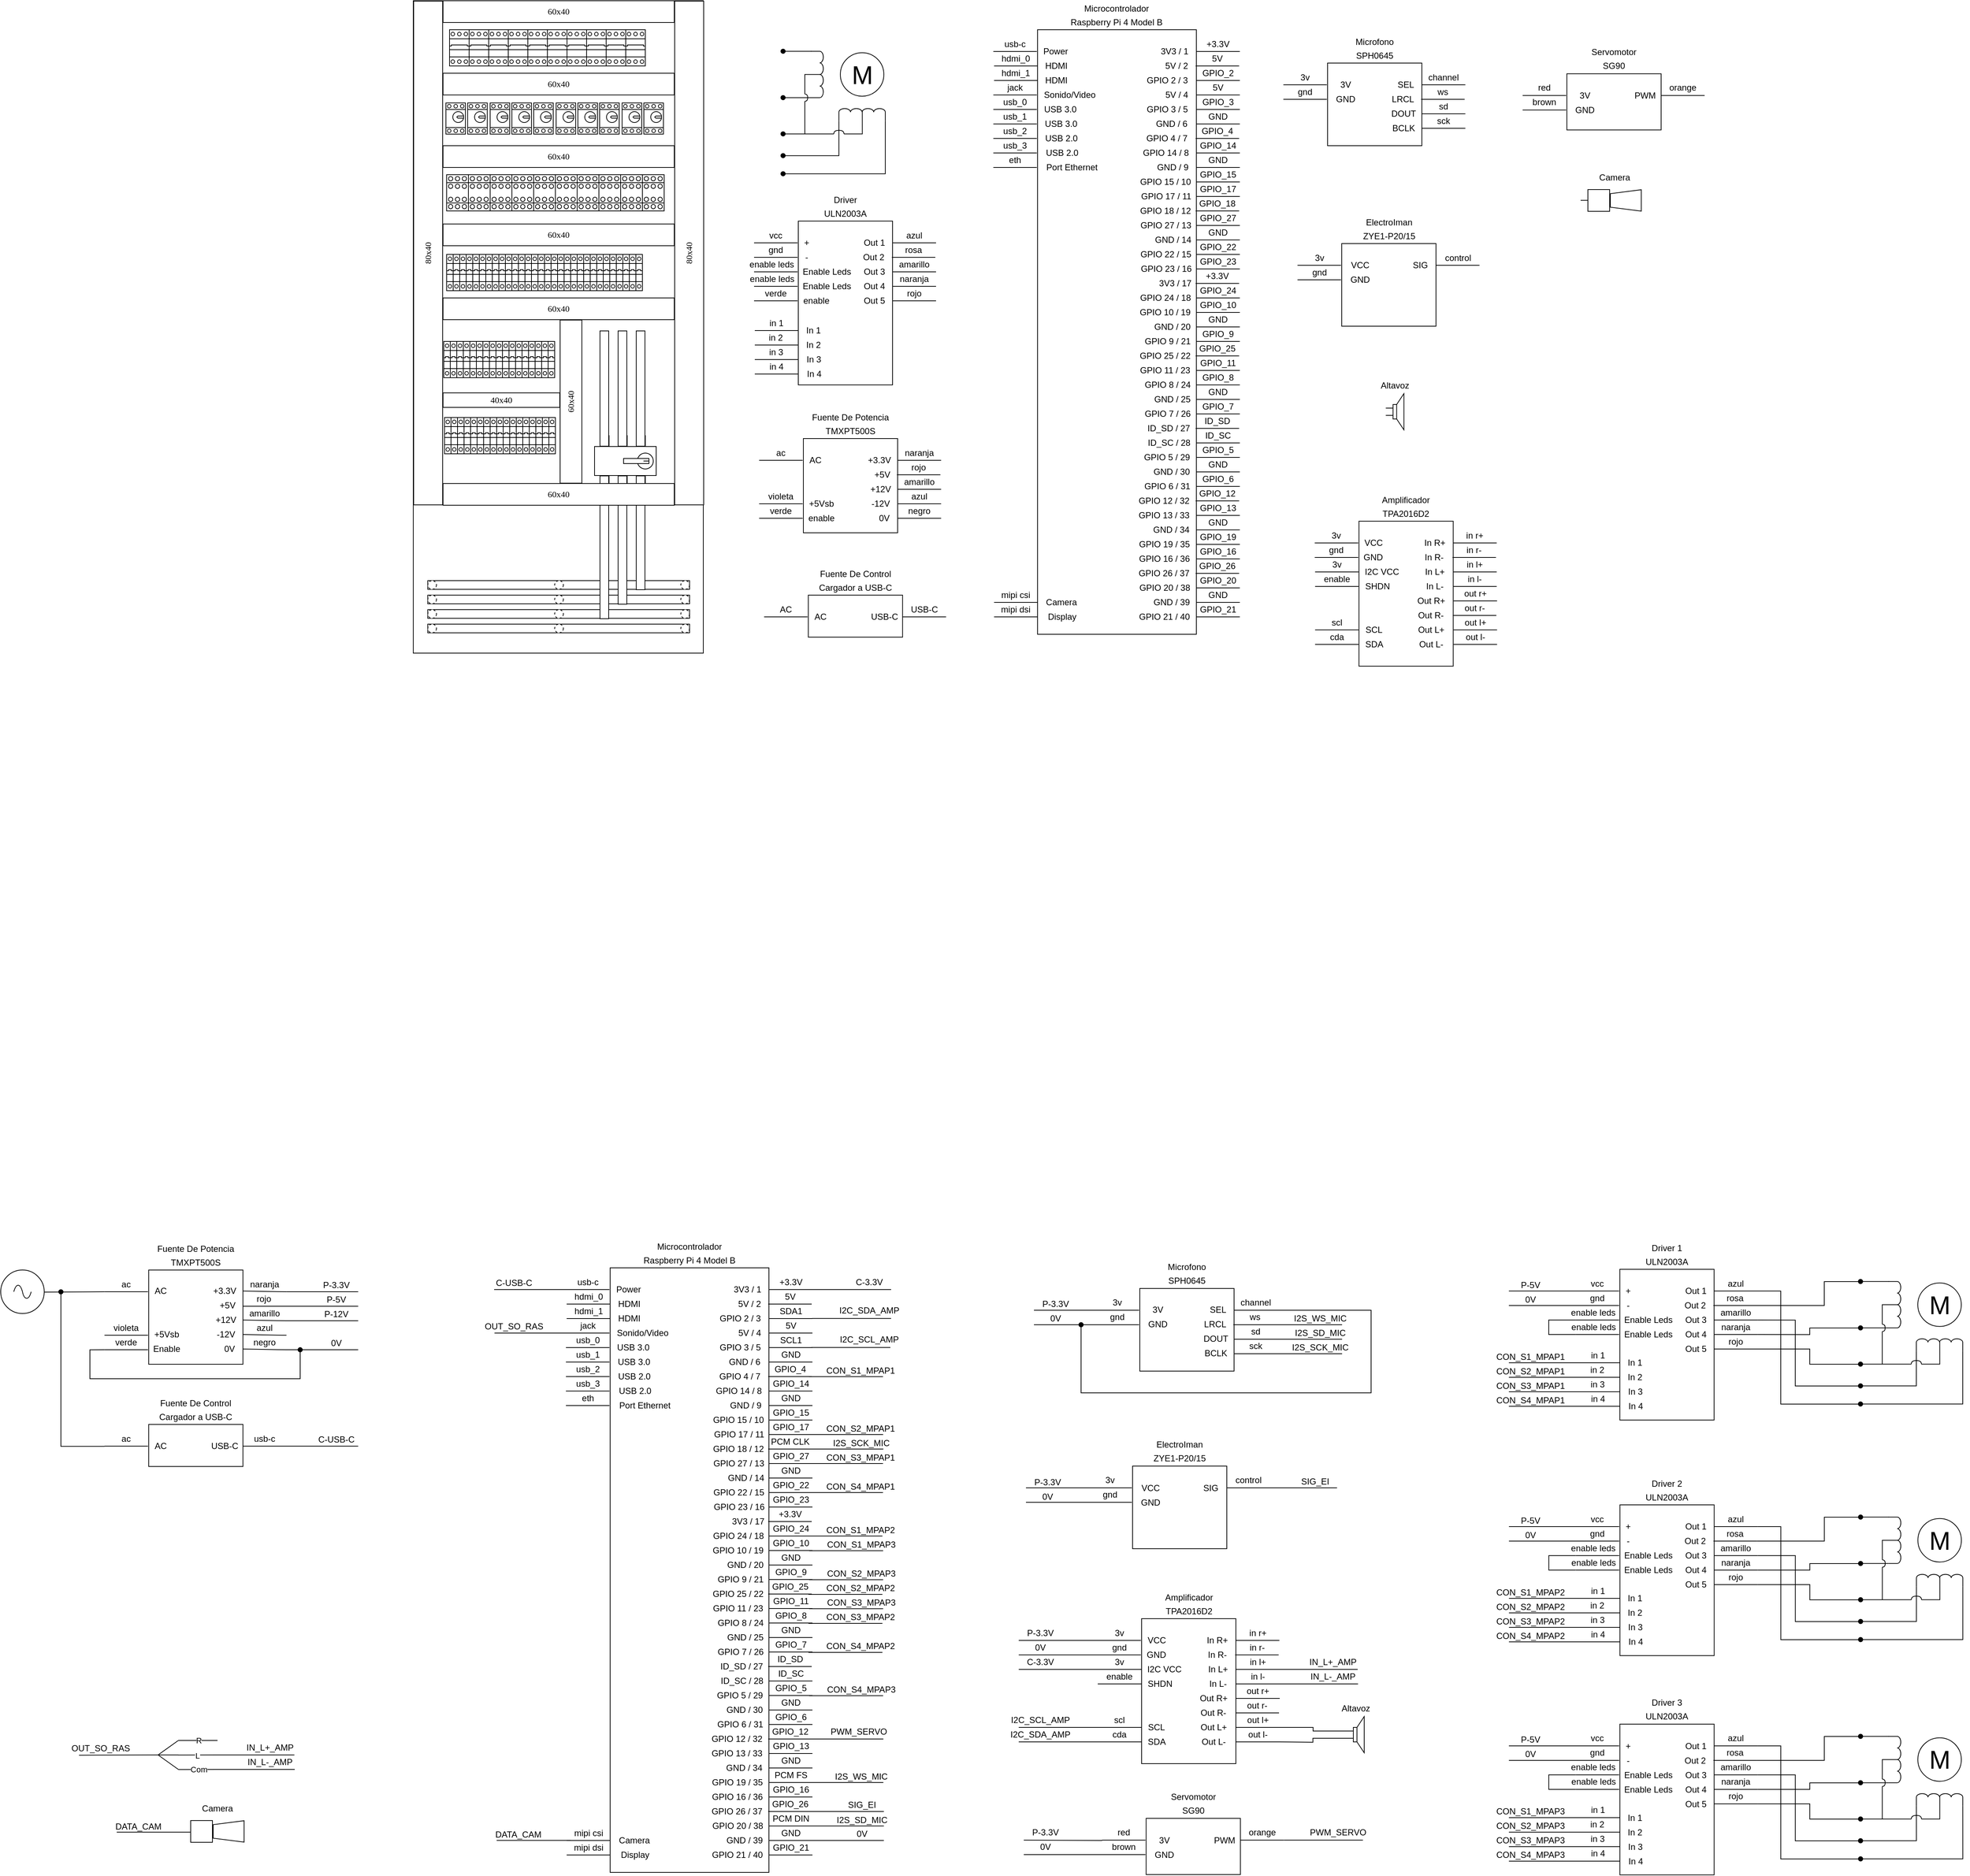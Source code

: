 <mxfile version="27.0.9">
  <diagram name="Page-1" id="099fd60b-425b-db50-ffb0-6b813814b670">
    <mxGraphModel grid="1" page="1" gridSize="10" guides="1" tooltips="1" connect="1" arrows="1" fold="1" pageScale="1" pageWidth="850" pageHeight="1100" background="none" math="0" shadow="0">
      <root>
        <mxCell id="0" />
        <mxCell id="1" parent="0" />
        <mxCell id="1dd3ca9b2b35b949-1" value="" style="whiteSpace=wrap;html=1;rounded=0;shadow=0;comic=0;labelBackgroundColor=none;strokeWidth=1;fontFamily=Verdana;fontSize=12;align=center;" vertex="1" parent="1">
          <mxGeometry x="80" y="50" width="400" height="900" as="geometry" />
        </mxCell>
        <mxCell id="10ed09ecd0ef054a-2" value="80x40" style="shape=rect;dashed=0;shadow=0;html=1;whiteSpace=wrap;rotation=270;rounded=0;comic=0;labelBackgroundColor=none;strokeWidth=1;fontFamily=Verdana;fontSize=12;align=center;" vertex="1" parent="1">
          <mxGeometry x="-247" y="378" width="695" height="40" as="geometry" />
        </mxCell>
        <mxCell id="10ed09ecd0ef054a-3" value="80x40" style="shape=rect;dashed=0;shadow=0;html=1;whiteSpace=wrap;rotation=270;rounded=0;comic=0;labelBackgroundColor=none;strokeWidth=1;fontFamily=Verdana;fontSize=12;align=center;" vertex="1" parent="1">
          <mxGeometry x="113" y="378" width="695" height="40" as="geometry" />
        </mxCell>
        <mxCell id="10ed09ecd0ef054a-4" value="60x40" style="shape=rect;dashed=0;shadow=0;html=1;whiteSpace=wrap;rounded=0;comic=0;labelBackgroundColor=none;strokeWidth=1;fontFamily=Verdana;fontSize=12;lign=center;" vertex="1" parent="1">
          <mxGeometry x="121" y="50" width="319" height="30" as="geometry" />
        </mxCell>
        <mxCell id="10ed09ecd0ef054a-5" value="" style="verticalLabelPosition=bottom;dashed=0;shadow=0;html=1;align=center;verticalAlign=top;strokeWidth=1;shape=mxgraph.cabinets.motorized_switch_3p;rounded=0;comic=0;labelBackgroundColor=none;fontFamily=Verdana;fontSize=12" vertex="1" parent="1">
          <mxGeometry x="330" y="650" width="85" height="70" as="geometry" />
        </mxCell>
        <mxCell id="10ed09ecd0ef054a-6" value="" style="whiteSpace=wrap;html=1;rounded=0;shadow=0;comic=0;labelBackgroundColor=none;strokeWidth=1;fontFamily=Verdana;fontSize=12;align=center;rotation=0;" vertex="1" parent="1">
          <mxGeometry x="100" y="910" width="361" height="12" as="geometry" />
        </mxCell>
        <mxCell id="10ed09ecd0ef054a-7" value="" style="whiteSpace=wrap;html=1;rounded=0;shadow=0;comic=0;labelBackgroundColor=none;strokeWidth=1;fontFamily=Verdana;fontSize=12;align=center;rotation=0;" vertex="1" parent="1">
          <mxGeometry x="100" y="890" width="361" height="12" as="geometry" />
        </mxCell>
        <mxCell id="10ed09ecd0ef054a-8" value="" style="whiteSpace=wrap;html=1;rounded=0;shadow=0;comic=0;labelBackgroundColor=none;strokeWidth=1;fontFamily=Verdana;fontSize=12;align=center;rotation=0;" vertex="1" parent="1">
          <mxGeometry x="100" y="870" width="361" height="12" as="geometry" />
        </mxCell>
        <mxCell id="10ed09ecd0ef054a-9" value="" style="whiteSpace=wrap;html=1;rounded=0;shadow=0;comic=0;labelBackgroundColor=none;strokeWidth=1;fontFamily=Verdana;fontSize=12;align=center;rotation=0;" vertex="1" parent="1">
          <mxGeometry x="100" y="850" width="361" height="12" as="geometry" />
        </mxCell>
        <mxCell id="10ed09ecd0ef054a-10" value="" style="ellipse;whiteSpace=wrap;html=1;rounded=0;shadow=0;comic=0;labelBackgroundColor=none;strokeWidth=1;fontFamily=Verdana;fontSize=12;align=center;dashed=1;" vertex="1" parent="1">
          <mxGeometry x="100" y="910" width="12" height="12" as="geometry" />
        </mxCell>
        <mxCell id="10ed09ecd0ef054a-11" value="" style="ellipse;whiteSpace=wrap;html=1;rounded=0;shadow=0;comic=0;labelBackgroundColor=none;strokeWidth=1;fontFamily=Verdana;fontSize=12;align=center;dashed=1;" vertex="1" parent="1">
          <mxGeometry x="275" y="910" width="12" height="12" as="geometry" />
        </mxCell>
        <mxCell id="10ed09ecd0ef054a-12" value="" style="ellipse;whiteSpace=wrap;html=1;rounded=0;shadow=0;comic=0;labelBackgroundColor=none;strokeWidth=1;fontFamily=Verdana;fontSize=12;align=center;dashed=1;" vertex="1" parent="1">
          <mxGeometry x="449" y="910" width="12" height="12" as="geometry" />
        </mxCell>
        <mxCell id="10ed09ecd0ef054a-16" value="" style="ellipse;whiteSpace=wrap;html=1;rounded=0;shadow=0;comic=0;labelBackgroundColor=none;strokeWidth=1;fontFamily=Verdana;fontSize=12;align=center;dashed=1;" vertex="1" parent="1">
          <mxGeometry x="100" y="890" width="12" height="12" as="geometry" />
        </mxCell>
        <mxCell id="10ed09ecd0ef054a-17" value="" style="ellipse;whiteSpace=wrap;html=1;rounded=0;shadow=0;comic=0;labelBackgroundColor=none;strokeWidth=1;fontFamily=Verdana;fontSize=12;align=center;dashed=1;" vertex="1" parent="1">
          <mxGeometry x="275" y="890" width="12" height="12" as="geometry" />
        </mxCell>
        <mxCell id="10ed09ecd0ef054a-18" value="" style="ellipse;whiteSpace=wrap;html=1;rounded=0;shadow=0;comic=0;labelBackgroundColor=none;strokeWidth=1;fontFamily=Verdana;fontSize=12;align=center;dashed=1;" vertex="1" parent="1">
          <mxGeometry x="449" y="890" width="12" height="12" as="geometry" />
        </mxCell>
        <mxCell id="10ed09ecd0ef054a-19" value="" style="ellipse;whiteSpace=wrap;html=1;rounded=0;shadow=0;comic=0;labelBackgroundColor=none;strokeWidth=1;fontFamily=Verdana;fontSize=12;align=center;dashed=1;" vertex="1" parent="1">
          <mxGeometry x="100" y="870" width="12" height="12" as="geometry" />
        </mxCell>
        <mxCell id="10ed09ecd0ef054a-20" value="" style="ellipse;whiteSpace=wrap;html=1;rounded=0;shadow=0;comic=0;labelBackgroundColor=none;strokeWidth=1;fontFamily=Verdana;fontSize=12;align=center;dashed=1;" vertex="1" parent="1">
          <mxGeometry x="275" y="870" width="12" height="12" as="geometry" />
        </mxCell>
        <mxCell id="10ed09ecd0ef054a-21" value="" style="ellipse;whiteSpace=wrap;html=1;rounded=0;shadow=0;comic=0;labelBackgroundColor=none;strokeWidth=1;fontFamily=Verdana;fontSize=12;align=center;dashed=1;" vertex="1" parent="1">
          <mxGeometry x="449" y="870" width="12" height="12" as="geometry" />
        </mxCell>
        <mxCell id="10ed09ecd0ef054a-22" value="" style="ellipse;whiteSpace=wrap;html=1;rounded=0;shadow=0;comic=0;labelBackgroundColor=none;strokeWidth=1;fontFamily=Verdana;fontSize=12;align=center;dashed=1;" vertex="1" parent="1">
          <mxGeometry x="100" y="850" width="12" height="12" as="geometry" />
        </mxCell>
        <mxCell id="10ed09ecd0ef054a-23" value="" style="ellipse;whiteSpace=wrap;html=1;rounded=0;shadow=0;comic=0;labelBackgroundColor=none;strokeWidth=1;fontFamily=Verdana;fontSize=12;align=center;dashed=1;" vertex="1" parent="1">
          <mxGeometry x="275" y="850" width="12" height="12" as="geometry" />
        </mxCell>
        <mxCell id="10ed09ecd0ef054a-24" value="" style="ellipse;whiteSpace=wrap;html=1;rounded=0;shadow=0;comic=0;labelBackgroundColor=none;strokeWidth=1;fontFamily=Verdana;fontSize=12;align=center;dashed=1;" vertex="1" parent="1">
          <mxGeometry x="449" y="850" width="12" height="12" as="geometry" />
        </mxCell>
        <mxCell id="10ed09ecd0ef054a-25" value="" style="whiteSpace=wrap;html=1;rounded=0;shadow=0;comic=0;labelBackgroundColor=none;strokeWidth=1;ontFamily=Verdana;fontSize=12;align=center;rotation=-90;" vertex="1" parent="1">
          <mxGeometry x="315" y="778" width="157" height="12" as="geometry" />
        </mxCell>
        <mxCell id="10ed09ecd0ef054a-26" value="" style="whiteSpace=wrap;html=1;rounded=0;shadow=0;comic=0;labelBackgroundColor=none;strokeWidth=1;ontFamily=Verdana;fontSize=12;align=center;rotation=-90;" vertex="1" parent="1">
          <mxGeometry x="280" y="788" width="177" height="12" as="geometry" />
        </mxCell>
        <mxCell id="10ed09ecd0ef054a-27" value="" style="whiteSpace=wrap;html=1;rounded=0;shadow=0;comic=0;labelBackgroundColor=none;strokeWidth=1;ontFamily=Verdana;fontSize=12;align=center;rotation=-90;" vertex="1" parent="1">
          <mxGeometry x="245" y="798" width="197" height="12" as="geometry" />
        </mxCell>
        <mxCell id="10ed09ecd0ef054a-28" value="" style="whiteSpace=wrap;html=1;rounded=0;shadow=0;comic=0;labelBackgroundColor=none;strokeWidth=1;fontFamily=Verdana;fontSize=12;align=center;rotation=-90;" vertex="1" parent="1">
          <mxGeometry x="264" y="579" width="159" height="12" as="geometry" />
        </mxCell>
        <mxCell id="10ed09ecd0ef054a-29" value="" style="whiteSpace=wrap;html=1;rounded=0;shadow=0;comic=0;labelBackgroundColor=none;strokeWidth=1;fontFamily=Verdana;fontSize=12;align=center;rotation=-90;" vertex="1" parent="1">
          <mxGeometry x="289" y="579" width="159" height="12" as="geometry" />
        </mxCell>
        <mxCell id="10ed09ecd0ef054a-30" value="" style="whiteSpace=wrap;html=1;rounded=0;shadow=0;comic=0;labelBackgroundColor=none;strokeWidth=1;fontFamily=Verdana;fontSize=12;align=center;rotation=-90;" vertex="1" parent="1">
          <mxGeometry x="314" y="579" width="159" height="12" as="geometry" />
        </mxCell>
        <mxCell id="10ed09ecd0ef054a-31" value="60x40" style="shape=rect;dashed=0;shadow=0;html=1;whiteSpace=wrap;rounded=0;comic=0;labelBackgroundColor=none;strokeWidth=1;fontFamily=Verdana;fontSize=12;align=center;" vertex="1" parent="1">
          <mxGeometry x="121" y="716" width="319" height="30" as="geometry" />
        </mxCell>
        <mxCell id="10ed09ecd0ef054a-32" value="60x40" style="shape=rect;dashed=0;shadow=0;html=1;whiteSpace=wrap;rounded=0;comic=0;labelBackgroundColor=none;strokeWidth=1;fontFamily=Verdana;fontSize=12;align=center;" vertex="1" parent="1">
          <mxGeometry x="121" y="460" width="319" height="30" as="geometry" />
        </mxCell>
        <mxCell id="10ed09ecd0ef054a-33" value="60x40" style="shape=rect;dashed=0;shadow=0;html=1;whiteSpace=wrap;rounded=0;comic=0;labelBackgroundColor=none;strokeWidth=1;fontFamily=Verdana;fontSize=12;align=center;" vertex="1" parent="1">
          <mxGeometry x="121" y="358" width="319" height="30" as="geometry" />
        </mxCell>
        <mxCell id="10ed09ecd0ef054a-34" value="60x40" style="shape=rect;dashed=0;shadow=0;html=1;whiteSpace=wrap;rounded=0;comic=0;labelBackgroundColor=none;strokeWidth=1;fontFamily=Verdana;fontSize=12;align=center;" vertex="1" parent="1">
          <mxGeometry x="121" y="150" width="319" height="30" as="geometry" />
        </mxCell>
        <mxCell id="10ed09ecd0ef054a-35" value="" style="verticalLabelPosition=bottom;dashed=0;shadow=0;html=1;align=center;verticalAlign=top;strokeWidth=1;shape=mxgraph.cabinets.cb_3p;rounded=0;comic=0;labelBackgroundColor=none;fontFamily=Verdana;fontSize=12" vertex="1" parent="1">
          <mxGeometry x="130" y="90" width="27" height="50" as="geometry" />
        </mxCell>
        <mxCell id="10ed09ecd0ef054a-36" value="" style="verticalLabelPosition=bottom;dashed=0;shadow=0;html=1;align=center;verticalAlign=top;strokeWidth=1;shape=mxgraph.cabinets.cb_3p;rounded=0;comic=0;labelBackgroundColor=none;fontFamily=Verdana;fontSize=12" vertex="1" parent="1">
          <mxGeometry x="157" y="90" width="27" height="50" as="geometry" />
        </mxCell>
        <mxCell id="10ed09ecd0ef054a-37" value="" style="verticalLabelPosition=bottom;dashed=0;shadow=0;html=1;align=center;verticalAlign=top;strokeWidth=1;shape=mxgraph.cabinets.cb_3p;rounded=0;comic=0;labelBackgroundColor=none;fontFamily=Verdana;fontSize=12" vertex="1" parent="1">
          <mxGeometry x="184" y="90" width="27" height="50" as="geometry" />
        </mxCell>
        <mxCell id="10ed09ecd0ef054a-38" value="" style="verticalLabelPosition=bottom;dashed=0;shadow=0;html=1;align=center;verticalAlign=top;strokeWidth=1;shape=mxgraph.cabinets.cb_3p;rounded=0;comic=0;labelBackgroundColor=none;fontFamily=Verdana;fontSize=12" vertex="1" parent="1">
          <mxGeometry x="211" y="90" width="27" height="50" as="geometry" />
        </mxCell>
        <mxCell id="10ed09ecd0ef054a-39" value="" style="verticalLabelPosition=bottom;dashed=0;shadow=0;html=1;align=center;verticalAlign=top;strokeWidth=1;shape=mxgraph.cabinets.cb_3p;rounded=0;comic=0;labelBackgroundColor=none;fontFamily=Verdana;fontSize=12" vertex="1" parent="1">
          <mxGeometry x="238" y="90" width="27" height="50" as="geometry" />
        </mxCell>
        <mxCell id="10ed09ecd0ef054a-40" value="" style="verticalLabelPosition=bottom;dashed=0;shadow=0;html=1;align=center;verticalAlign=top;strokeWidth=1;shape=mxgraph.cabinets.cb_3p;rounded=0;comic=0;labelBackgroundColor=none;fontFamily=Verdana;fontSize=12" vertex="1" parent="1">
          <mxGeometry x="265" y="90" width="27" height="50" as="geometry" />
        </mxCell>
        <mxCell id="10ed09ecd0ef054a-41" value="" style="verticalLabelPosition=bottom;dashed=0;shadow=0;html=1;align=center;verticalAlign=top;strokeWidth=1;shape=mxgraph.cabinets.cb_3p;rounded=0;comic=0;labelBackgroundColor=none;fontFamily=Verdana;fontSize=12" vertex="1" parent="1">
          <mxGeometry x="292" y="90" width="27" height="50" as="geometry" />
        </mxCell>
        <mxCell id="10ed09ecd0ef054a-42" value="" style="verticalLabelPosition=bottom;dashed=0;shadow=0;html=1;align=center;verticalAlign=top;strokeWidth=1;shape=mxgraph.cabinets.cb_3p;rounded=0;comic=0;labelBackgroundColor=none;fontFamily=Verdana;fontSize=12" vertex="1" parent="1">
          <mxGeometry x="319" y="90" width="27" height="50" as="geometry" />
        </mxCell>
        <mxCell id="10ed09ecd0ef054a-43" value="" style="verticalLabelPosition=bottom;dashed=0;shadow=0;html=1;align=center;verticalAlign=top;strokeWidth=1;shape=mxgraph.cabinets.cb_3p;rounded=0;comic=0;labelBackgroundColor=none;fontFamily=Verdana;fontSize=12" vertex="1" parent="1">
          <mxGeometry x="346" y="90" width="27" height="50" as="geometry" />
        </mxCell>
        <mxCell id="10ed09ecd0ef054a-44" value="" style="verticalLabelPosition=bottom;dashed=0;shadow=0;html=1;align=center;verticalAlign=top;strokeWidth=1;shape=mxgraph.cabinets.cb_3p;rounded=0;comic=0;labelBackgroundColor=none;fontFamily=Verdana;fontSize=12" vertex="1" parent="1">
          <mxGeometry x="373" y="90" width="27" height="50" as="geometry" />
        </mxCell>
        <mxCell id="10ed09ecd0ef054a-47" value="" style="verticalLabelPosition=bottom;dashed=0;shadow=0;html=1;align=center;verticalAlign=top;strokeWidth=1;shape=mxgraph.cabinets.contactor_32_125a;rounded=0;comic=0;labelBackgroundColor=none;fontFamily=Verdana;fontSize=12" vertex="1" parent="1">
          <mxGeometry x="126" y="290" width="30" height="50" as="geometry" />
        </mxCell>
        <mxCell id="10ed09ecd0ef054a-48" value="" style="verticalLabelPosition=bottom;dashed=0;shadow=0;html=1;align=center;verticalAlign=top;strokeWidth=1;shape=mxgraph.cabinets.contactor_32_125a;rounded=0;comic=0;labelBackgroundColor=none;fontFamily=Verdana;fontSize=12" vertex="1" parent="1">
          <mxGeometry x="156" y="290" width="30" height="50" as="geometry" />
        </mxCell>
        <mxCell id="10ed09ecd0ef054a-49" value="" style="verticalLabelPosition=bottom;dashed=0;shadow=0;html=1;align=center;verticalAlign=top;strokeWidth=1;shape=mxgraph.cabinets.contactor_32_125a;rounded=0;comic=0;labelBackgroundColor=none;fontFamily=Verdana;fontSize=12" vertex="1" parent="1">
          <mxGeometry x="186" y="290" width="30" height="50" as="geometry" />
        </mxCell>
        <mxCell id="10ed09ecd0ef054a-50" value="" style="verticalLabelPosition=bottom;dashed=0;shadow=0;html=1;align=center;verticalAlign=top;strokeWidth=1;shape=mxgraph.cabinets.contactor_32_125a;rounded=0;comic=0;labelBackgroundColor=none;fontFamily=Verdana;fontSize=12" vertex="1" parent="1">
          <mxGeometry x="216" y="290" width="30" height="50" as="geometry" />
        </mxCell>
        <mxCell id="10ed09ecd0ef054a-51" value="" style="verticalLabelPosition=bottom;dashed=0;shadow=0;html=1;align=center;verticalAlign=top;strokeWidth=1;shape=mxgraph.cabinets.contactor_32_125a;rounded=0;comic=0;labelBackgroundColor=none;fontFamily=Verdana;fontSize=12" vertex="1" parent="1">
          <mxGeometry x="246" y="290" width="30" height="50" as="geometry" />
        </mxCell>
        <mxCell id="10ed09ecd0ef054a-52" value="" style="verticalLabelPosition=bottom;dashed=0;shadow=0;html=1;align=center;verticalAlign=top;strokeWidth=1;shape=mxgraph.cabinets.contactor_32_125a;rounded=0;comic=0;labelBackgroundColor=none;fontFamily=Verdana;fontSize=12" vertex="1" parent="1">
          <mxGeometry x="276" y="290" width="30" height="50" as="geometry" />
        </mxCell>
        <mxCell id="10ed09ecd0ef054a-53" value="" style="verticalLabelPosition=bottom;dashed=0;shadow=0;html=1;align=center;verticalAlign=top;strokeWidth=1;shape=mxgraph.cabinets.contactor_32_125a;rounded=0;comic=0;labelBackgroundColor=none;fontFamily=Verdana;fontSize=12" vertex="1" parent="1">
          <mxGeometry x="306" y="290" width="30" height="50" as="geometry" />
        </mxCell>
        <mxCell id="10ed09ecd0ef054a-54" value="" style="verticalLabelPosition=bottom;dashed=0;shadow=0;html=1;align=center;verticalAlign=top;strokeWidth=1;shape=mxgraph.cabinets.contactor_32_125a;rounded=0;comic=0;labelBackgroundColor=none;fontFamily=Verdana;fontSize=12" vertex="1" parent="1">
          <mxGeometry x="336" y="290" width="30" height="50" as="geometry" />
        </mxCell>
        <mxCell id="10ed09ecd0ef054a-55" value="" style="verticalLabelPosition=bottom;dashed=0;shadow=0;html=1;align=center;verticalAlign=top;strokeWidth=1;shape=mxgraph.cabinets.contactor_32_125a;rounded=0;comic=0;labelBackgroundColor=none;fontFamily=Verdana;fontSize=12" vertex="1" parent="1">
          <mxGeometry x="366" y="290" width="30" height="50" as="geometry" />
        </mxCell>
        <mxCell id="10ed09ecd0ef054a-56" value="" style="verticalLabelPosition=bottom;dashed=0;shadow=0;html=1;align=center;verticalAlign=top;strokeWidth=1;shape=mxgraph.cabinets.contactor_32_125a;rounded=0;comic=0;labelBackgroundColor=none;fontFamily=Verdana;fontSize=12" vertex="1" parent="1">
          <mxGeometry x="396" y="290" width="30" height="50" as="geometry" />
        </mxCell>
        <mxCell id="10ed09ecd0ef054a-57" value="60x40" style="shape=rect;dashed=0;shadow=0;html=1;whiteSpace=wrap;rounded=0;comic=0;labelBackgroundColor=none;strokeWidth=1;fontFamily=Verdana;fontSize=12;align=center;" vertex="1" parent="1">
          <mxGeometry x="121" y="250" width="319" height="30" as="geometry" />
        </mxCell>
        <mxCell id="10ed09ecd0ef054a-58" value="" style="verticalLabelPosition=bottom;dashed=0;shadow=0;html=1;align=center;verticalAlign=top;strokeWidth=1;shape=mxgraph.cabinets.motor_cb_1_32a;rounded=0;comic=0;labelBackgroundColor=none;fontFamily=Verdana;fontColor=#000000;" vertex="1" parent="1">
          <mxGeometry x="125" y="191" width="27" height="43" as="geometry" />
        </mxCell>
        <mxCell id="10ed09ecd0ef054a-59" value="" style="verticalLabelPosition=bottom;dashed=0;shadow=0;html=1;align=center;verticalAlign=top;strokeWidth=1;shape=mxgraph.cabinets.motor_cb_1_32a;rounded=0;comic=0;labelBackgroundColor=none;fontFamily=Verdana;fontColor=#000000;" vertex="1" parent="1">
          <mxGeometry x="155" y="191" width="27" height="43" as="geometry" />
        </mxCell>
        <mxCell id="10ed09ecd0ef054a-60" value="" style="verticalLabelPosition=bottom;dashed=0;shadow=0;html=1;align=center;verticalAlign=top;strokeWidth=1;shape=mxgraph.cabinets.motor_cb_1_32a;rounded=0;comic=0;labelBackgroundColor=none;fontFamily=Verdana;fontColor=#000000;" vertex="1" parent="1">
          <mxGeometry x="186" y="191" width="27" height="43" as="geometry" />
        </mxCell>
        <mxCell id="10ed09ecd0ef054a-61" value="" style="verticalLabelPosition=bottom;dashed=0;shadow=0;html=1;align=center;verticalAlign=top;strokeWidth=1;shape=mxgraph.cabinets.motor_cb_1_32a;rounded=0;comic=0;labelBackgroundColor=none;fontFamily=Verdana;fontColor=#000000;" vertex="1" parent="1">
          <mxGeometry x="216" y="191" width="27" height="43" as="geometry" />
        </mxCell>
        <mxCell id="10ed09ecd0ef054a-62" value="" style="verticalLabelPosition=bottom;dashed=0;shadow=0;html=1;align=center;verticalAlign=top;strokeWidth=1;shape=mxgraph.cabinets.motor_cb_1_32a;rounded=0;comic=0;labelBackgroundColor=none;fontFamily=Verdana;fontColor=#000000;" vertex="1" parent="1">
          <mxGeometry x="246" y="191" width="27" height="43" as="geometry" />
        </mxCell>
        <mxCell id="10ed09ecd0ef054a-63" value="" style="verticalLabelPosition=bottom;dashed=0;shadow=0;html=1;align=center;verticalAlign=top;strokeWidth=1;shape=mxgraph.cabinets.motor_cb_1_32a;rounded=0;comic=0;labelBackgroundColor=none;fontFamily=Verdana;fontColor=#000000;" vertex="1" parent="1">
          <mxGeometry x="277" y="191" width="27" height="43" as="geometry" />
        </mxCell>
        <mxCell id="10ed09ecd0ef054a-64" value="" style="verticalLabelPosition=bottom;dashed=0;shadow=0;html=1;align=center;verticalAlign=top;strokeWidth=1;shape=mxgraph.cabinets.motor_cb_1_32a;rounded=0;comic=0;labelBackgroundColor=none;fontFamily=Verdana;fontColor=#000000;" vertex="1" parent="1">
          <mxGeometry x="307" y="191" width="27" height="43" as="geometry" />
        </mxCell>
        <mxCell id="10ed09ecd0ef054a-65" value="" style="verticalLabelPosition=bottom;dashed=0;shadow=0;html=1;align=center;verticalAlign=top;strokeWidth=1;shape=mxgraph.cabinets.motor_cb_1_32a;rounded=0;comic=0;labelBackgroundColor=none;fontFamily=Verdana;fontColor=#000000;" vertex="1" parent="1">
          <mxGeometry x="337" y="191" width="27" height="43" as="geometry" />
        </mxCell>
        <mxCell id="10ed09ecd0ef054a-66" value="" style="verticalLabelPosition=bottom;dashed=0;shadow=0;html=1;align=center;verticalAlign=top;strokeWidth=1;shape=mxgraph.cabinets.motor_cb_1_32a;rounded=0;comic=0;labelBackgroundColor=none;fontFamily=Verdana;fontColor=#000000;" vertex="1" parent="1">
          <mxGeometry x="368" y="191" width="27" height="43" as="geometry" />
        </mxCell>
        <mxCell id="10ed09ecd0ef054a-67" value="" style="verticalLabelPosition=bottom;dashed=0;shadow=0;html=1;align=center;verticalAlign=top;strokeWidth=1;shape=mxgraph.cabinets.motor_cb_1_32a;rounded=0;comic=0;labelBackgroundColor=none;fontFamily=Verdana;fontColor=#000000;" vertex="1" parent="1">
          <mxGeometry x="398" y="191" width="27" height="43" as="geometry" />
        </mxCell>
        <mxCell id="10ed09ecd0ef054a-68" value="" style="verticalLabelPosition=bottom;dashed=0;shadow=0;html=1;align=center;verticalAlign=top;strokeWidth=1;shape=mxgraph.cabinets.cb_1p;rounded=0;comic=0;labelBackgroundColor=none;fontFamily=Verdana;fontSize=12" vertex="1" parent="1">
          <mxGeometry x="126" y="400" width="9" height="50" as="geometry" />
        </mxCell>
        <mxCell id="10ed09ecd0ef054a-69" value="" style="verticalLabelPosition=bottom;dashed=0;shadow=0;html=1;align=center;verticalAlign=top;strokeWidth=1;shape=mxgraph.cabinets.cb_1p;rounded=0;comic=0;labelBackgroundColor=none;fontFamily=Verdana;fontSize=12" vertex="1" parent="1">
          <mxGeometry x="135" y="400" width="9" height="50" as="geometry" />
        </mxCell>
        <mxCell id="10ed09ecd0ef054a-70" value="" style="verticalLabelPosition=bottom;dashed=0;shadow=0;html=1;align=center;verticalAlign=top;strokeWidth=1;shape=mxgraph.cabinets.cb_1p;rounded=0;comic=0;labelBackgroundColor=none;fontFamily=Verdana;fontSize=12" vertex="1" parent="1">
          <mxGeometry x="144" y="400" width="9" height="50" as="geometry" />
        </mxCell>
        <mxCell id="10ed09ecd0ef054a-71" value="" style="verticalLabelPosition=bottom;dashed=0;shadow=0;html=1;align=center;verticalAlign=top;strokeWidth=1;shape=mxgraph.cabinets.cb_1p;rounded=0;comic=0;labelBackgroundColor=none;fontFamily=Verdana;fontSize=12" vertex="1" parent="1">
          <mxGeometry x="153" y="400" width="9" height="50" as="geometry" />
        </mxCell>
        <mxCell id="10ed09ecd0ef054a-72" value="" style="verticalLabelPosition=bottom;dashed=0;shadow=0;html=1;align=center;verticalAlign=top;strokeWidth=1;shape=mxgraph.cabinets.cb_1p;rounded=0;comic=0;labelBackgroundColor=none;fontFamily=Verdana;fontSize=12" vertex="1" parent="1">
          <mxGeometry x="162" y="400" width="9" height="50" as="geometry" />
        </mxCell>
        <mxCell id="10ed09ecd0ef054a-73" value="" style="verticalLabelPosition=bottom;dashed=0;shadow=0;html=1;align=center;verticalAlign=top;strokeWidth=1;shape=mxgraph.cabinets.cb_1p;rounded=0;comic=0;labelBackgroundColor=none;fontFamily=Verdana;fontSize=12" vertex="1" parent="1">
          <mxGeometry x="171" y="400" width="9" height="50" as="geometry" />
        </mxCell>
        <mxCell id="10ed09ecd0ef054a-74" value="" style="verticalLabelPosition=bottom;dashed=0;shadow=0;html=1;align=center;verticalAlign=top;strokeWidth=1;shape=mxgraph.cabinets.cb_1p;rounded=0;comic=0;labelBackgroundColor=none;fontFamily=Verdana;fontSize=12" vertex="1" parent="1">
          <mxGeometry x="180" y="400" width="9" height="50" as="geometry" />
        </mxCell>
        <mxCell id="10ed09ecd0ef054a-75" value="" style="verticalLabelPosition=bottom;dashed=0;shadow=0;html=1;align=center;verticalAlign=top;strokeWidth=1;shape=mxgraph.cabinets.cb_1p;rounded=0;comic=0;labelBackgroundColor=none;fontFamily=Verdana;fontSize=12" vertex="1" parent="1">
          <mxGeometry x="189" y="400" width="9" height="50" as="geometry" />
        </mxCell>
        <mxCell id="10ed09ecd0ef054a-76" value="" style="verticalLabelPosition=bottom;dashed=0;shadow=0;html=1;align=center;verticalAlign=top;strokeWidth=1;shape=mxgraph.cabinets.cb_1p;rounded=0;comic=0;labelBackgroundColor=none;fontFamily=Verdana;fontSize=12" vertex="1" parent="1">
          <mxGeometry x="198" y="400" width="9" height="50" as="geometry" />
        </mxCell>
        <mxCell id="10ed09ecd0ef054a-77" value="" style="verticalLabelPosition=bottom;dashed=0;shadow=0;html=1;align=center;verticalAlign=top;strokeWidth=1;shape=mxgraph.cabinets.cb_1p;rounded=0;comic=0;labelBackgroundColor=none;fontFamily=Verdana;fontSize=12" vertex="1" parent="1">
          <mxGeometry x="207" y="400" width="9" height="50" as="geometry" />
        </mxCell>
        <mxCell id="10ed09ecd0ef054a-78" value="" style="verticalLabelPosition=bottom;dashed=0;shadow=0;html=1;align=center;verticalAlign=top;strokeWidth=1;shape=mxgraph.cabinets.cb_1p;rounded=0;comic=0;labelBackgroundColor=none;fontFamily=Verdana;fontSize=12" vertex="1" parent="1">
          <mxGeometry x="216" y="400" width="9" height="50" as="geometry" />
        </mxCell>
        <mxCell id="10ed09ecd0ef054a-79" value="" style="verticalLabelPosition=bottom;dashed=0;shadow=0;html=1;align=center;verticalAlign=top;strokeWidth=1;shape=mxgraph.cabinets.cb_1p;rounded=0;comic=0;labelBackgroundColor=none;fontFamily=Verdana;fontSize=12" vertex="1" parent="1">
          <mxGeometry x="225" y="400" width="9" height="50" as="geometry" />
        </mxCell>
        <mxCell id="10ed09ecd0ef054a-80" value="" style="verticalLabelPosition=bottom;dashed=0;shadow=0;html=1;align=center;verticalAlign=top;strokeWidth=1;shape=mxgraph.cabinets.cb_1p;rounded=0;comic=0;labelBackgroundColor=none;fontFamily=Verdana;fontSize=12" vertex="1" parent="1">
          <mxGeometry x="234" y="400" width="9" height="50" as="geometry" />
        </mxCell>
        <mxCell id="10ed09ecd0ef054a-81" value="" style="verticalLabelPosition=bottom;dashed=0;shadow=0;html=1;align=center;verticalAlign=top;strokeWidth=1;shape=mxgraph.cabinets.cb_1p;rounded=0;comic=0;labelBackgroundColor=none;fontFamily=Verdana;fontSize=12" vertex="1" parent="1">
          <mxGeometry x="243" y="400" width="9" height="50" as="geometry" />
        </mxCell>
        <mxCell id="10ed09ecd0ef054a-82" value="" style="verticalLabelPosition=bottom;dashed=0;shadow=0;html=1;align=center;verticalAlign=top;strokeWidth=1;shape=mxgraph.cabinets.cb_1p;rounded=0;comic=0;labelBackgroundColor=none;fontFamily=Verdana;fontSize=12" vertex="1" parent="1">
          <mxGeometry x="252" y="400" width="9" height="50" as="geometry" />
        </mxCell>
        <mxCell id="10ed09ecd0ef054a-83" value="" style="verticalLabelPosition=bottom;dashed=0;shadow=0;html=1;align=center;verticalAlign=top;strokeWidth=1;shape=mxgraph.cabinets.cb_1p;rounded=0;comic=0;labelBackgroundColor=none;fontFamily=Verdana;fontSize=12" vertex="1" parent="1">
          <mxGeometry x="261" y="400" width="9" height="50" as="geometry" />
        </mxCell>
        <mxCell id="10ed09ecd0ef054a-84" value="" style="verticalLabelPosition=bottom;dashed=0;shadow=0;html=1;align=center;verticalAlign=top;strokeWidth=1;shape=mxgraph.cabinets.cb_1p;rounded=0;comic=0;labelBackgroundColor=none;fontFamily=Verdana;fontSize=12" vertex="1" parent="1">
          <mxGeometry x="270" y="400" width="9" height="50" as="geometry" />
        </mxCell>
        <mxCell id="10ed09ecd0ef054a-85" value="" style="verticalLabelPosition=bottom;dashed=0;shadow=0;html=1;align=center;verticalAlign=top;strokeWidth=1;shape=mxgraph.cabinets.cb_1p;rounded=0;comic=0;labelBackgroundColor=none;fontFamily=Verdana;fontSize=12" vertex="1" parent="1">
          <mxGeometry x="279" y="400" width="9" height="50" as="geometry" />
        </mxCell>
        <mxCell id="10ed09ecd0ef054a-86" value="" style="verticalLabelPosition=bottom;dashed=0;shadow=0;html=1;align=center;verticalAlign=top;strokeWidth=1;shape=mxgraph.cabinets.cb_1p;rounded=0;comic=0;labelBackgroundColor=none;fontFamily=Verdana;fontSize=12" vertex="1" parent="1">
          <mxGeometry x="288" y="400" width="9" height="50" as="geometry" />
        </mxCell>
        <mxCell id="10ed09ecd0ef054a-87" value="" style="verticalLabelPosition=bottom;dashed=0;shadow=0;html=1;align=center;verticalAlign=top;strokeWidth=1;shape=mxgraph.cabinets.cb_1p;rounded=0;comic=0;labelBackgroundColor=none;fontFamily=Verdana;fontSize=12" vertex="1" parent="1">
          <mxGeometry x="297" y="400" width="9" height="50" as="geometry" />
        </mxCell>
        <mxCell id="10ed09ecd0ef054a-88" value="" style="verticalLabelPosition=bottom;dashed=0;shadow=0;html=1;align=center;verticalAlign=top;strokeWidth=1;shape=mxgraph.cabinets.cb_1p;rounded=0;comic=0;labelBackgroundColor=none;fontFamily=Verdana;fontSize=12" vertex="1" parent="1">
          <mxGeometry x="306" y="400" width="9" height="50" as="geometry" />
        </mxCell>
        <mxCell id="10ed09ecd0ef054a-89" value="" style="verticalLabelPosition=bottom;dashed=0;shadow=0;html=1;align=center;verticalAlign=top;strokeWidth=1;shape=mxgraph.cabinets.cb_1p;rounded=0;comic=0;labelBackgroundColor=none;fontFamily=Verdana;fontSize=12" vertex="1" parent="1">
          <mxGeometry x="315" y="400" width="9" height="50" as="geometry" />
        </mxCell>
        <mxCell id="10ed09ecd0ef054a-90" value="" style="verticalLabelPosition=bottom;dashed=0;shadow=0;html=1;align=center;verticalAlign=top;strokeWidth=1;shape=mxgraph.cabinets.cb_1p;rounded=0;comic=0;labelBackgroundColor=none;fontFamily=Verdana;fontSize=12" vertex="1" parent="1">
          <mxGeometry x="324" y="400" width="9" height="50" as="geometry" />
        </mxCell>
        <mxCell id="10ed09ecd0ef054a-91" value="" style="verticalLabelPosition=bottom;dashed=0;shadow=0;html=1;align=center;verticalAlign=top;strokeWidth=1;shape=mxgraph.cabinets.cb_1p;rounded=0;comic=0;labelBackgroundColor=none;fontFamily=Verdana;fontSize=12" vertex="1" parent="1">
          <mxGeometry x="333" y="400" width="9" height="50" as="geometry" />
        </mxCell>
        <mxCell id="10ed09ecd0ef054a-92" value="" style="verticalLabelPosition=bottom;dashed=0;shadow=0;html=1;align=center;verticalAlign=top;strokeWidth=1;shape=mxgraph.cabinets.cb_1p;rounded=0;comic=0;labelBackgroundColor=none;fontFamily=Verdana;fontSize=12" vertex="1" parent="1">
          <mxGeometry x="342" y="400" width="9" height="50" as="geometry" />
        </mxCell>
        <mxCell id="10ed09ecd0ef054a-93" value="" style="verticalLabelPosition=bottom;dashed=0;shadow=0;html=1;align=center;verticalAlign=top;strokeWidth=1;shape=mxgraph.cabinets.cb_1p;rounded=0;comic=0;labelBackgroundColor=none;fontFamily=Verdana;fontSize=12" vertex="1" parent="1">
          <mxGeometry x="351" y="400" width="9" height="50" as="geometry" />
        </mxCell>
        <mxCell id="10ed09ecd0ef054a-94" value="" style="verticalLabelPosition=bottom;dashed=0;shadow=0;html=1;align=center;verticalAlign=top;strokeWidth=1;shape=mxgraph.cabinets.cb_1p;rounded=0;comic=0;labelBackgroundColor=none;fontFamily=Verdana;fontSize=12" vertex="1" parent="1">
          <mxGeometry x="360" y="400" width="9" height="50" as="geometry" />
        </mxCell>
        <mxCell id="10ed09ecd0ef054a-95" value="" style="verticalLabelPosition=bottom;dashed=0;shadow=0;html=1;align=center;verticalAlign=top;strokeWidth=1;shape=mxgraph.cabinets.cb_1p;rounded=0;comic=0;labelBackgroundColor=none;fontFamily=Verdana;fontSize=12" vertex="1" parent="1">
          <mxGeometry x="369" y="400" width="9" height="50" as="geometry" />
        </mxCell>
        <mxCell id="10ed09ecd0ef054a-96" value="" style="verticalLabelPosition=bottom;dashed=0;shadow=0;html=1;align=center;verticalAlign=top;strokeWidth=1;shape=mxgraph.cabinets.cb_1p;rounded=0;comic=0;labelBackgroundColor=none;fontFamily=Verdana;fontSize=12" vertex="1" parent="1">
          <mxGeometry x="378" y="400" width="9" height="50" as="geometry" />
        </mxCell>
        <mxCell id="10ed09ecd0ef054a-97" value="" style="verticalLabelPosition=bottom;dashed=0;shadow=0;html=1;align=center;verticalAlign=top;strokeWidth=1;shape=mxgraph.cabinets.cb_1p;rounded=0;comic=0;labelBackgroundColor=none;fontFamily=Verdana;fontSize=12" vertex="1" parent="1">
          <mxGeometry x="387" y="400" width="9" height="50" as="geometry" />
        </mxCell>
        <mxCell id="10ed09ecd0ef054a-98" value="60x40" style="shape=rect;dashed=0;shadow=0;html=1;whiteSpace=wrap;rounded=0;comic=0;labelBackgroundColor=none;strokeWidth=1;fontFamily=Verdana;fontSize=12;align=center;rotation=-90;" vertex="1" parent="1">
          <mxGeometry x="185" y="588" width="225" height="30" as="geometry" />
        </mxCell>
        <mxCell id="10ed09ecd0ef054a-99" value="40x40" style="shape=rect;dashed=0;shadow=0;html=1;whiteSpace=wrap;rounded=0;comic=0;labelBackgroundColor=none;strokeWidth=1;fontFamily=Verdana;fontSize=12;align=center;" vertex="1" parent="1">
          <mxGeometry x="121" y="591" width="161" height="20" as="geometry" />
        </mxCell>
        <mxCell id="10ed09ecd0ef054a-101" value="" style="verticalLabelPosition=bottom;dashed=0;shadow=0;html=1;align=center;verticalAlign=top;strokeWidth=1;shape=mxgraph.cabinets.cb_1p;rounded=0;comic=0;labelBackgroundColor=none;fontFamily=Verdana;fontSize=12" vertex="1" parent="1">
          <mxGeometry x="122" y="520" width="9" height="50" as="geometry" />
        </mxCell>
        <mxCell id="10ed09ecd0ef054a-102" value="" style="verticalLabelPosition=bottom;dashed=0;shadow=0;html=1;align=center;verticalAlign=top;strokeWidth=1;shape=mxgraph.cabinets.cb_1p;rounded=0;comic=0;labelBackgroundColor=none;fontFamily=Verdana;fontSize=12" vertex="1" parent="1">
          <mxGeometry x="131" y="520" width="9" height="50" as="geometry" />
        </mxCell>
        <mxCell id="10ed09ecd0ef054a-103" value="" style="verticalLabelPosition=bottom;dashed=0;shadow=0;html=1;align=center;verticalAlign=top;strokeWidth=1;shape=mxgraph.cabinets.cb_1p;rounded=0;comic=0;labelBackgroundColor=none;fontFamily=Verdana;fontSize=12" vertex="1" parent="1">
          <mxGeometry x="140" y="520" width="9" height="50" as="geometry" />
        </mxCell>
        <mxCell id="10ed09ecd0ef054a-104" value="" style="verticalLabelPosition=bottom;dashed=0;shadow=0;html=1;align=center;verticalAlign=top;strokeWidth=1;shape=mxgraph.cabinets.cb_1p;rounded=0;comic=0;labelBackgroundColor=none;fontFamily=Verdana;fontSize=12" vertex="1" parent="1">
          <mxGeometry x="149" y="520" width="9" height="50" as="geometry" />
        </mxCell>
        <mxCell id="10ed09ecd0ef054a-105" value="" style="verticalLabelPosition=bottom;dashed=0;shadow=0;html=1;align=center;verticalAlign=top;strokeWidth=1;shape=mxgraph.cabinets.cb_1p;rounded=0;comic=0;labelBackgroundColor=none;fontFamily=Verdana;fontSize=12" vertex="1" parent="1">
          <mxGeometry x="158" y="520" width="9" height="50" as="geometry" />
        </mxCell>
        <mxCell id="10ed09ecd0ef054a-106" value="" style="verticalLabelPosition=bottom;dashed=0;shadow=0;html=1;align=center;verticalAlign=top;strokeWidth=1;shape=mxgraph.cabinets.cb_1p;rounded=0;comic=0;labelBackgroundColor=none;fontFamily=Verdana;fontSize=12" vertex="1" parent="1">
          <mxGeometry x="167" y="520" width="9" height="50" as="geometry" />
        </mxCell>
        <mxCell id="10ed09ecd0ef054a-107" value="" style="verticalLabelPosition=bottom;dashed=0;shadow=0;html=1;align=center;verticalAlign=top;strokeWidth=1;shape=mxgraph.cabinets.cb_1p;rounded=0;comic=0;labelBackgroundColor=none;fontFamily=Verdana;fontSize=12" vertex="1" parent="1">
          <mxGeometry x="176" y="520" width="9" height="50" as="geometry" />
        </mxCell>
        <mxCell id="10ed09ecd0ef054a-108" value="" style="verticalLabelPosition=bottom;dashed=0;shadow=0;html=1;align=center;verticalAlign=top;strokeWidth=1;shape=mxgraph.cabinets.cb_1p;rounded=0;comic=0;labelBackgroundColor=none;fontFamily=Verdana;fontSize=12" vertex="1" parent="1">
          <mxGeometry x="185" y="520" width="9" height="50" as="geometry" />
        </mxCell>
        <mxCell id="10ed09ecd0ef054a-109" value="" style="verticalLabelPosition=bottom;dashed=0;shadow=0;html=1;align=center;verticalAlign=top;strokeWidth=1;shape=mxgraph.cabinets.cb_1p;rounded=0;comic=0;labelBackgroundColor=none;fontFamily=Verdana;fontSize=12" vertex="1" parent="1">
          <mxGeometry x="194" y="520" width="9" height="50" as="geometry" />
        </mxCell>
        <mxCell id="10ed09ecd0ef054a-110" value="" style="verticalLabelPosition=bottom;dashed=0;shadow=0;html=1;align=center;verticalAlign=top;strokeWidth=1;shape=mxgraph.cabinets.cb_1p;rounded=0;comic=0;labelBackgroundColor=none;fontFamily=Verdana;fontSize=12" vertex="1" parent="1">
          <mxGeometry x="203" y="520" width="9" height="50" as="geometry" />
        </mxCell>
        <mxCell id="10ed09ecd0ef054a-111" value="" style="verticalLabelPosition=bottom;dashed=0;shadow=0;html=1;align=center;verticalAlign=top;strokeWidth=1;shape=mxgraph.cabinets.cb_1p;rounded=0;comic=0;labelBackgroundColor=none;fontFamily=Verdana;fontSize=12" vertex="1" parent="1">
          <mxGeometry x="212" y="520" width="9" height="50" as="geometry" />
        </mxCell>
        <mxCell id="10ed09ecd0ef054a-112" value="" style="verticalLabelPosition=bottom;dashed=0;shadow=0;html=1;align=center;verticalAlign=top;strokeWidth=1;shape=mxgraph.cabinets.cb_1p;rounded=0;comic=0;labelBackgroundColor=none;fontFamily=Verdana;fontSize=12" vertex="1" parent="1">
          <mxGeometry x="221" y="520" width="9" height="50" as="geometry" />
        </mxCell>
        <mxCell id="10ed09ecd0ef054a-113" value="" style="verticalLabelPosition=bottom;dashed=0;shadow=0;html=1;align=center;verticalAlign=top;strokeWidth=1;shape=mxgraph.cabinets.cb_1p;rounded=0;comic=0;labelBackgroundColor=none;fontFamily=Verdana;fontSize=12" vertex="1" parent="1">
          <mxGeometry x="230" y="520" width="9" height="50" as="geometry" />
        </mxCell>
        <mxCell id="10ed09ecd0ef054a-114" value="" style="verticalLabelPosition=bottom;dashed=0;shadow=0;html=1;align=center;verticalAlign=top;strokeWidth=1;shape=mxgraph.cabinets.cb_1p;rounded=0;comic=0;labelBackgroundColor=none;fontFamily=Verdana;fontSize=12" vertex="1" parent="1">
          <mxGeometry x="239" y="520" width="9" height="50" as="geometry" />
        </mxCell>
        <mxCell id="10ed09ecd0ef054a-115" value="" style="verticalLabelPosition=bottom;dashed=0;shadow=0;html=1;align=center;verticalAlign=top;strokeWidth=1;shape=mxgraph.cabinets.cb_1p;rounded=0;comic=0;labelBackgroundColor=none;fontFamily=Verdana;fontSize=12" vertex="1" parent="1">
          <mxGeometry x="248" y="520" width="9" height="50" as="geometry" />
        </mxCell>
        <mxCell id="10ed09ecd0ef054a-116" value="" style="verticalLabelPosition=bottom;dashed=0;shadow=0;html=1;align=center;verticalAlign=top;strokeWidth=1;shape=mxgraph.cabinets.cb_1p;rounded=0;comic=0;labelBackgroundColor=none;fontFamily=Verdana;fontSize=12" vertex="1" parent="1">
          <mxGeometry x="257" y="520" width="9" height="50" as="geometry" />
        </mxCell>
        <mxCell id="10ed09ecd0ef054a-117" value="" style="verticalLabelPosition=bottom;dashed=0;shadow=0;html=1;align=center;verticalAlign=top;strokeWidth=1;shape=mxgraph.cabinets.cb_1p;rounded=0;comic=0;labelBackgroundColor=none;fontFamily=Verdana;fontSize=12" vertex="1" parent="1">
          <mxGeometry x="266" y="520" width="9" height="50" as="geometry" />
        </mxCell>
        <mxCell id="10ed09ecd0ef054a-118" value="" style="verticalLabelPosition=bottom;dashed=0;shadow=0;html=1;align=center;verticalAlign=top;strokeWidth=1;shape=mxgraph.cabinets.cb_1p;rounded=0;comic=0;labelBackgroundColor=none;fontFamily=Verdana;fontSize=12" vertex="1" parent="1">
          <mxGeometry x="123" y="625" width="9" height="50" as="geometry" />
        </mxCell>
        <mxCell id="10ed09ecd0ef054a-119" value="" style="verticalLabelPosition=bottom;dashed=0;shadow=0;html=1;align=center;verticalAlign=top;strokeWidth=1;shape=mxgraph.cabinets.cb_1p;rounded=0;comic=0;labelBackgroundColor=none;fontFamily=Verdana;fontSize=12" vertex="1" parent="1">
          <mxGeometry x="132" y="625" width="9" height="50" as="geometry" />
        </mxCell>
        <mxCell id="10ed09ecd0ef054a-120" value="" style="verticalLabelPosition=bottom;dashed=0;shadow=0;html=1;align=center;verticalAlign=top;strokeWidth=1;shape=mxgraph.cabinets.cb_1p;rounded=0;comic=0;labelBackgroundColor=none;fontFamily=Verdana;fontSize=12" vertex="1" parent="1">
          <mxGeometry x="141" y="625" width="9" height="50" as="geometry" />
        </mxCell>
        <mxCell id="10ed09ecd0ef054a-121" value="" style="verticalLabelPosition=bottom;dashed=0;shadow=0;html=1;align=center;verticalAlign=top;strokeWidth=1;shape=mxgraph.cabinets.cb_1p;rounded=0;comic=0;labelBackgroundColor=none;fontFamily=Verdana;fontSize=12" vertex="1" parent="1">
          <mxGeometry x="150" y="625" width="9" height="50" as="geometry" />
        </mxCell>
        <mxCell id="10ed09ecd0ef054a-122" value="" style="verticalLabelPosition=bottom;dashed=0;shadow=0;html=1;align=center;verticalAlign=top;strokeWidth=1;shape=mxgraph.cabinets.cb_1p;rounded=0;comic=0;labelBackgroundColor=none;fontFamily=Verdana;fontSize=12" vertex="1" parent="1">
          <mxGeometry x="159" y="625" width="9" height="50" as="geometry" />
        </mxCell>
        <mxCell id="10ed09ecd0ef054a-123" value="" style="verticalLabelPosition=bottom;dashed=0;shadow=0;html=1;align=center;verticalAlign=top;strokeWidth=1;shape=mxgraph.cabinets.cb_1p;rounded=0;comic=0;labelBackgroundColor=none;fontFamily=Verdana;fontSize=12" vertex="1" parent="1">
          <mxGeometry x="168" y="625" width="9" height="50" as="geometry" />
        </mxCell>
        <mxCell id="10ed09ecd0ef054a-124" value="" style="verticalLabelPosition=bottom;dashed=0;shadow=0;html=1;align=center;verticalAlign=top;strokeWidth=1;shape=mxgraph.cabinets.cb_1p;rounded=0;comic=0;labelBackgroundColor=none;fontFamily=Verdana;fontSize=12" vertex="1" parent="1">
          <mxGeometry x="177" y="625" width="9" height="50" as="geometry" />
        </mxCell>
        <mxCell id="10ed09ecd0ef054a-125" value="" style="verticalLabelPosition=bottom;dashed=0;shadow=0;html=1;align=center;verticalAlign=top;strokeWidth=1;shape=mxgraph.cabinets.cb_1p;rounded=0;comic=0;labelBackgroundColor=none;fontFamily=Verdana;fontSize=12" vertex="1" parent="1">
          <mxGeometry x="186" y="625" width="9" height="50" as="geometry" />
        </mxCell>
        <mxCell id="10ed09ecd0ef054a-126" value="" style="verticalLabelPosition=bottom;dashed=0;shadow=0;html=1;align=center;verticalAlign=top;strokeWidth=1;shape=mxgraph.cabinets.cb_1p;rounded=0;comic=0;labelBackgroundColor=none;fontFamily=Verdana;fontSize=12" vertex="1" parent="1">
          <mxGeometry x="195" y="625" width="9" height="50" as="geometry" />
        </mxCell>
        <mxCell id="10ed09ecd0ef054a-127" value="" style="verticalLabelPosition=bottom;dashed=0;shadow=0;html=1;align=center;verticalAlign=top;strokeWidth=1;shape=mxgraph.cabinets.cb_1p;rounded=0;comic=0;labelBackgroundColor=none;fontFamily=Verdana;fontSize=12" vertex="1" parent="1">
          <mxGeometry x="204" y="625" width="9" height="50" as="geometry" />
        </mxCell>
        <mxCell id="10ed09ecd0ef054a-128" value="" style="verticalLabelPosition=bottom;dashed=0;shadow=0;html=1;align=center;verticalAlign=top;strokeWidth=1;shape=mxgraph.cabinets.cb_1p;rounded=0;comic=0;labelBackgroundColor=none;fontFamily=Verdana;fontSize=12" vertex="1" parent="1">
          <mxGeometry x="213" y="625" width="9" height="50" as="geometry" />
        </mxCell>
        <mxCell id="10ed09ecd0ef054a-129" value="" style="verticalLabelPosition=bottom;dashed=0;shadow=0;html=1;align=center;verticalAlign=top;strokeWidth=1;shape=mxgraph.cabinets.cb_1p;rounded=0;comic=0;labelBackgroundColor=none;fontFamily=Verdana;fontSize=12" vertex="1" parent="1">
          <mxGeometry x="222" y="625" width="9" height="50" as="geometry" />
        </mxCell>
        <mxCell id="10ed09ecd0ef054a-130" value="" style="verticalLabelPosition=bottom;dashed=0;shadow=0;html=1;align=center;verticalAlign=top;strokeWidth=1;shape=mxgraph.cabinets.cb_1p;rounded=0;comic=0;labelBackgroundColor=none;fontFamily=Verdana;fontSize=12" vertex="1" parent="1">
          <mxGeometry x="231" y="625" width="9" height="50" as="geometry" />
        </mxCell>
        <mxCell id="10ed09ecd0ef054a-131" value="" style="verticalLabelPosition=bottom;dashed=0;shadow=0;html=1;align=center;verticalAlign=top;strokeWidth=1;shape=mxgraph.cabinets.cb_1p;rounded=0;comic=0;labelBackgroundColor=none;fontFamily=Verdana;fontSize=12" vertex="1" parent="1">
          <mxGeometry x="240" y="625" width="9" height="50" as="geometry" />
        </mxCell>
        <mxCell id="10ed09ecd0ef054a-132" value="" style="verticalLabelPosition=bottom;dashed=0;shadow=0;html=1;align=center;verticalAlign=top;strokeWidth=1;shape=mxgraph.cabinets.cb_1p;rounded=0;comic=0;labelBackgroundColor=none;fontFamily=Verdana;fontSize=12" vertex="1" parent="1">
          <mxGeometry x="249" y="625" width="9" height="50" as="geometry" />
        </mxCell>
        <mxCell id="10ed09ecd0ef054a-133" value="" style="verticalLabelPosition=bottom;dashed=0;shadow=0;html=1;align=center;verticalAlign=top;strokeWidth=1;shape=mxgraph.cabinets.cb_1p;rounded=0;comic=0;labelBackgroundColor=none;fontFamily=Verdana;fontSize=12" vertex="1" parent="1">
          <mxGeometry x="258" y="625" width="9" height="50" as="geometry" />
        </mxCell>
        <mxCell id="10ed09ecd0ef054a-134" value="" style="verticalLabelPosition=bottom;dashed=0;shadow=0;html=1;align=center;verticalAlign=top;strokeWidth=1;shape=mxgraph.cabinets.cb_1p;rounded=0;comic=0;labelBackgroundColor=none;fontFamily=Verdana;fontSize=12" vertex="1" parent="1">
          <mxGeometry x="267" y="625" width="9" height="50" as="geometry" />
        </mxCell>
        <mxCell id="IfmHjTymm6aVIs2YMKbh-2" value="M" style="verticalLabelPosition=middle;shadow=0;dashed=0;align=center;html=1;verticalAlign=middle;strokeWidth=1;shape=ellipse;aspect=fixed;fontSize=35;" vertex="1" parent="1">
          <mxGeometry x="669" y="121.7" width="60" height="60" as="geometry" />
        </mxCell>
        <mxCell id="IfmHjTymm6aVIs2YMKbh-10" style="edgeStyle=orthogonalEdgeStyle;rounded=0;orthogonalLoop=1;jettySize=auto;html=1;exitX=0;exitY=1;exitDx=0;exitDy=0;exitPerimeter=0;endArrow=oval;endFill=1;" edge="1" parent="1" source="IfmHjTymm6aVIs2YMKbh-3">
          <mxGeometry relative="1" as="geometry">
            <mxPoint x="590" y="263.7" as="targetPoint" />
            <Array as="points">
              <mxPoint x="667" y="263.7" />
            </Array>
          </mxGeometry>
        </mxCell>
        <mxCell id="IfmHjTymm6aVIs2YMKbh-11" style="edgeStyle=orthogonalEdgeStyle;rounded=0;orthogonalLoop=1;jettySize=auto;html=1;exitX=1;exitY=1;exitDx=0;exitDy=0;exitPerimeter=0;endArrow=oval;endFill=1;" edge="1" parent="1" source="IfmHjTymm6aVIs2YMKbh-3">
          <mxGeometry relative="1" as="geometry">
            <mxPoint x="590" y="288.7" as="targetPoint" />
            <Array as="points">
              <mxPoint x="731" y="288.7" />
              <mxPoint x="590" y="288.7" />
            </Array>
          </mxGeometry>
        </mxCell>
        <mxCell id="IfmHjTymm6aVIs2YMKbh-3" value="" style="pointerEvents=1;verticalLabelPosition=bottom;shadow=0;dashed=0;align=center;html=1;verticalAlign=top;shape=mxgraph.electrical.inductors.inductor;" vertex="1" parent="1">
          <mxGeometry x="667" y="198.7" width="64" height="17" as="geometry" />
        </mxCell>
        <mxCell id="IfmHjTymm6aVIs2YMKbh-7" style="edgeStyle=orthogonalEdgeStyle;rounded=0;orthogonalLoop=1;jettySize=auto;html=1;exitX=0.504;exitY=0.226;exitDx=0;exitDy=0;exitPerimeter=0;endArrow=none;startFill=0;" edge="1" parent="1" source="IfmHjTymm6aVIs2YMKbh-3">
          <mxGeometry relative="1" as="geometry">
            <mxPoint x="674" y="233.7" as="targetPoint" />
            <mxPoint x="583" y="153.7" as="sourcePoint" />
            <Array as="points">
              <mxPoint x="684" y="233.7" />
              <mxPoint x="644" y="233.7" />
            </Array>
          </mxGeometry>
        </mxCell>
        <mxCell id="IfmHjTymm6aVIs2YMKbh-8" value="&lt;div&gt;&lt;br&gt;&lt;/div&gt;&lt;div&gt;&lt;br&gt;&lt;/div&gt;" style="edgeLabel;html=1;align=center;verticalAlign=middle;resizable=0;points=[];" connectable="0" vertex="1" parent="IfmHjTymm6aVIs2YMKbh-7">
          <mxGeometry x="0.861" relative="1" as="geometry">
            <mxPoint as="offset" />
          </mxGeometry>
        </mxCell>
        <mxCell id="IfmHjTymm6aVIs2YMKbh-9" style="rounded=0;orthogonalLoop=1;jettySize=auto;html=1;endArrow=oval;startFill=0;endFill=1;" edge="1" parent="1">
          <mxGeometry relative="1" as="geometry">
            <mxPoint x="590" y="233.7" as="targetPoint" />
            <mxPoint x="660" y="233.7" as="sourcePoint" />
          </mxGeometry>
        </mxCell>
        <mxCell id="IfmHjTymm6aVIs2YMKbh-13" style="rounded=0;orthogonalLoop=1;jettySize=auto;html=1;endArrow=none;startFill=0;endFill=1;edgeStyle=orthogonalEdgeStyle;curved=1;" edge="1" parent="1">
          <mxGeometry relative="1" as="geometry">
            <mxPoint x="660" y="233.7" as="targetPoint" />
            <mxPoint x="674" y="233.7" as="sourcePoint" />
            <Array as="points">
              <mxPoint x="674" y="228.7" />
              <mxPoint x="660" y="228.7" />
            </Array>
          </mxGeometry>
        </mxCell>
        <mxCell id="IfmHjTymm6aVIs2YMKbh-14" value="" style="pointerEvents=1;verticalLabelPosition=bottom;shadow=0;dashed=0;align=center;html=1;verticalAlign=top;shape=mxgraph.electrical.inductors.inductor;rotation=90;" vertex="1" parent="1">
          <mxGeometry x="605" y="143.2" width="64" height="17" as="geometry" />
        </mxCell>
        <mxCell id="IfmHjTymm6aVIs2YMKbh-15" style="rounded=0;orthogonalLoop=1;jettySize=auto;html=1;exitX=1;exitY=1;exitDx=0;exitDy=0;exitPerimeter=0;endArrow=oval;endFill=1;edgeStyle=orthogonalEdgeStyle;" edge="1" parent="1" source="IfmHjTymm6aVIs2YMKbh-14">
          <mxGeometry relative="1" as="geometry">
            <mxPoint x="590" y="183.7" as="targetPoint" />
            <mxPoint x="599" y="198.3" as="sourcePoint" />
          </mxGeometry>
        </mxCell>
        <mxCell id="IfmHjTymm6aVIs2YMKbh-16" style="rounded=0;orthogonalLoop=1;jettySize=auto;html=1;exitX=1;exitY=1;exitDx=0;exitDy=0;exitPerimeter=0;endArrow=oval;endFill=1;edgeStyle=orthogonalEdgeStyle;" edge="1" parent="1">
          <mxGeometry relative="1" as="geometry">
            <mxPoint x="590" y="119.7" as="targetPoint" />
            <mxPoint x="629" y="119.7" as="sourcePoint" />
          </mxGeometry>
        </mxCell>
        <mxCell id="IfmHjTymm6aVIs2YMKbh-17" style="rounded=0;orthogonalLoop=1;jettySize=auto;html=1;exitX=1;exitY=1;exitDx=0;exitDy=0;exitPerimeter=0;endArrow=none;endFill=1;edgeStyle=orthogonalEdgeStyle;startFill=0;" edge="1" parent="1">
          <mxGeometry relative="1" as="geometry">
            <mxPoint x="620" y="178.7" as="targetPoint" />
            <mxPoint x="641" y="151.7" as="sourcePoint" />
          </mxGeometry>
        </mxCell>
        <mxCell id="IfmHjTymm6aVIs2YMKbh-18" style="rounded=0;orthogonalLoop=1;jettySize=auto;html=1;endArrow=none;endFill=1;edgeStyle=orthogonalEdgeStyle;startFill=0;" edge="1" parent="1">
          <mxGeometry relative="1" as="geometry">
            <mxPoint x="620" y="233.7" as="targetPoint" />
            <mxPoint x="620" y="188.7" as="sourcePoint" />
          </mxGeometry>
        </mxCell>
        <mxCell id="IfmHjTymm6aVIs2YMKbh-20" style="rounded=0;orthogonalLoop=1;jettySize=auto;html=1;endArrow=none;endFill=1;edgeStyle=orthogonalEdgeStyle;startFill=0;curved=1;" edge="1" parent="1">
          <mxGeometry relative="1" as="geometry">
            <mxPoint x="620" y="188.7" as="targetPoint" />
            <mxPoint x="620" y="178.7" as="sourcePoint" />
            <Array as="points">
              <mxPoint x="624" y="178.7" />
              <mxPoint x="624" y="188.7" />
            </Array>
          </mxGeometry>
        </mxCell>
        <mxCell id="IfmHjTymm6aVIs2YMKbh-72" value="" style="rounded=0;whiteSpace=wrap;html=1;" vertex="1" parent="1">
          <mxGeometry x="618" y="654" width="130" height="130" as="geometry" />
        </mxCell>
        <mxCell id="IfmHjTymm6aVIs2YMKbh-73" value="TMXPT500S" style="text;html=1;align=center;verticalAlign=middle;whiteSpace=wrap;rounded=0;" vertex="1" parent="1">
          <mxGeometry x="618" y="634" width="130" height="19" as="geometry" />
        </mxCell>
        <mxCell id="IfmHjTymm6aVIs2YMKbh-74" value="Fuente De Potencia" style="text;html=1;align=center;verticalAlign=middle;whiteSpace=wrap;rounded=0;" vertex="1" parent="1">
          <mxGeometry x="618" y="614" width="130" height="21" as="geometry" />
        </mxCell>
        <mxCell id="IfmHjTymm6aVIs2YMKbh-75" value="+3.3V" style="text;html=1;align=center;verticalAlign=middle;whiteSpace=wrap;rounded=0;" vertex="1" parent="1">
          <mxGeometry x="698" y="674" width="50" height="20" as="geometry" />
        </mxCell>
        <mxCell id="IfmHjTymm6aVIs2YMKbh-76" value="" style="endArrow=none;html=1;rounded=0;curved=1;exitX=1;exitY=0.5;exitDx=0;exitDy=0;" edge="1" parent="1" source="IfmHjTymm6aVIs2YMKbh-75">
          <mxGeometry width="50" height="50" relative="1" as="geometry">
            <mxPoint x="658" y="714" as="sourcePoint" />
            <mxPoint x="808" y="684" as="targetPoint" />
          </mxGeometry>
        </mxCell>
        <mxCell id="IfmHjTymm6aVIs2YMKbh-77" value="naranja" style="text;html=1;align=center;verticalAlign=middle;whiteSpace=wrap;rounded=0;" vertex="1" parent="1">
          <mxGeometry x="748" y="664" width="60" height="19" as="geometry" />
        </mxCell>
        <mxCell id="IfmHjTymm6aVIs2YMKbh-78" value="&amp;nbsp;&amp;nbsp; +5V" style="text;html=1;align=center;verticalAlign=middle;whiteSpace=wrap;rounded=0;" vertex="1" parent="1">
          <mxGeometry x="697" y="694" width="50" height="20" as="geometry" />
        </mxCell>
        <mxCell id="IfmHjTymm6aVIs2YMKbh-79" value="" style="endArrow=none;html=1;rounded=0;curved=1;exitX=1;exitY=0.5;exitDx=0;exitDy=0;" edge="1" parent="1" source="IfmHjTymm6aVIs2YMKbh-78">
          <mxGeometry width="50" height="50" relative="1" as="geometry">
            <mxPoint x="657" y="734" as="sourcePoint" />
            <mxPoint x="807" y="704" as="targetPoint" />
          </mxGeometry>
        </mxCell>
        <mxCell id="IfmHjTymm6aVIs2YMKbh-80" value="rojo" style="text;html=1;align=center;verticalAlign=middle;whiteSpace=wrap;rounded=0;" vertex="1" parent="1">
          <mxGeometry x="747" y="684" width="60" height="19" as="geometry" />
        </mxCell>
        <mxCell id="IfmHjTymm6aVIs2YMKbh-81" value="&amp;nbsp;+12V" style="text;html=1;align=center;verticalAlign=middle;whiteSpace=wrap;rounded=0;" vertex="1" parent="1">
          <mxGeometry x="698" y="714" width="50" height="20" as="geometry" />
        </mxCell>
        <mxCell id="IfmHjTymm6aVIs2YMKbh-82" value="" style="endArrow=none;html=1;rounded=0;curved=1;exitX=1;exitY=0.5;exitDx=0;exitDy=0;" edge="1" parent="1" source="IfmHjTymm6aVIs2YMKbh-81">
          <mxGeometry width="50" height="50" relative="1" as="geometry">
            <mxPoint x="658" y="754" as="sourcePoint" />
            <mxPoint x="808" y="724" as="targetPoint" />
          </mxGeometry>
        </mxCell>
        <mxCell id="IfmHjTymm6aVIs2YMKbh-83" value="amarillo" style="text;html=1;align=center;verticalAlign=middle;whiteSpace=wrap;rounded=0;" vertex="1" parent="1">
          <mxGeometry x="748" y="704" width="60" height="19" as="geometry" />
        </mxCell>
        <mxCell id="IfmHjTymm6aVIs2YMKbh-84" value="&amp;nbsp;-12V" style="text;html=1;align=center;verticalAlign=middle;whiteSpace=wrap;rounded=0;" vertex="1" parent="1">
          <mxGeometry x="698" y="734" width="50" height="20" as="geometry" />
        </mxCell>
        <mxCell id="IfmHjTymm6aVIs2YMKbh-85" value="" style="endArrow=none;html=1;rounded=0;curved=1;exitX=1;exitY=0.5;exitDx=0;exitDy=0;" edge="1" parent="1" source="IfmHjTymm6aVIs2YMKbh-84">
          <mxGeometry width="50" height="50" relative="1" as="geometry">
            <mxPoint x="658" y="774" as="sourcePoint" />
            <mxPoint x="808" y="744" as="targetPoint" />
          </mxGeometry>
        </mxCell>
        <mxCell id="IfmHjTymm6aVIs2YMKbh-86" value="azul" style="text;html=1;align=center;verticalAlign=middle;whiteSpace=wrap;rounded=0;" vertex="1" parent="1">
          <mxGeometry x="748" y="724" width="60" height="19" as="geometry" />
        </mxCell>
        <mxCell id="IfmHjTymm6aVIs2YMKbh-87" value="AC&amp;nbsp;&amp;nbsp;&amp;nbsp;&amp;nbsp;&amp;nbsp; " style="text;html=1;align=center;verticalAlign=middle;whiteSpace=wrap;rounded=0;" vertex="1" parent="1">
          <mxGeometry x="618" y="674" width="50" height="20" as="geometry" />
        </mxCell>
        <mxCell id="IfmHjTymm6aVIs2YMKbh-88" value="" style="endArrow=none;html=1;rounded=0;curved=1;exitX=1;exitY=0.5;exitDx=0;exitDy=0;" edge="1" parent="1">
          <mxGeometry width="50" height="50" relative="1" as="geometry">
            <mxPoint x="557" y="684" as="sourcePoint" />
            <mxPoint x="617" y="684" as="targetPoint" />
          </mxGeometry>
        </mxCell>
        <mxCell id="IfmHjTymm6aVIs2YMKbh-89" value="ac" style="text;html=1;align=center;verticalAlign=middle;whiteSpace=wrap;rounded=0;" vertex="1" parent="1">
          <mxGeometry x="557" y="664" width="60" height="19" as="geometry" />
        </mxCell>
        <mxCell id="IfmHjTymm6aVIs2YMKbh-93" value="&amp;nbsp;&amp;nbsp;&amp;nbsp; 0V" style="text;html=1;align=center;verticalAlign=middle;whiteSpace=wrap;rounded=0;" vertex="1" parent="1">
          <mxGeometry x="698" y="754" width="50" height="20" as="geometry" />
        </mxCell>
        <mxCell id="IfmHjTymm6aVIs2YMKbh-94" value="" style="endArrow=none;html=1;rounded=0;curved=1;exitX=1;exitY=0.5;exitDx=0;exitDy=0;" edge="1" parent="1" source="IfmHjTymm6aVIs2YMKbh-93">
          <mxGeometry width="50" height="50" relative="1" as="geometry">
            <mxPoint x="658" y="794" as="sourcePoint" />
            <mxPoint x="808" y="764" as="targetPoint" />
          </mxGeometry>
        </mxCell>
        <mxCell id="IfmHjTymm6aVIs2YMKbh-95" value="negro" style="text;html=1;align=center;verticalAlign=middle;whiteSpace=wrap;rounded=0;" vertex="1" parent="1">
          <mxGeometry x="748" y="744" width="60" height="19" as="geometry" />
        </mxCell>
        <mxCell id="IfmHjTymm6aVIs2YMKbh-99" value="+5Vsb" style="text;html=1;align=center;verticalAlign=middle;whiteSpace=wrap;rounded=0;" vertex="1" parent="1">
          <mxGeometry x="618" y="734" width="50" height="20" as="geometry" />
        </mxCell>
        <mxCell id="IfmHjTymm6aVIs2YMKbh-100" value="" style="endArrow=none;html=1;rounded=0;curved=1;exitX=1;exitY=0.5;exitDx=0;exitDy=0;" edge="1" parent="1">
          <mxGeometry width="50" height="50" relative="1" as="geometry">
            <mxPoint x="557" y="744" as="sourcePoint" />
            <mxPoint x="617" y="744" as="targetPoint" />
          </mxGeometry>
        </mxCell>
        <mxCell id="IfmHjTymm6aVIs2YMKbh-101" value="violeta" style="text;html=1;align=center;verticalAlign=middle;whiteSpace=wrap;rounded=0;" vertex="1" parent="1">
          <mxGeometry x="557" y="724" width="60" height="19" as="geometry" />
        </mxCell>
        <mxCell id="IfmHjTymm6aVIs2YMKbh-102" value="enable" style="text;html=1;align=center;verticalAlign=middle;whiteSpace=wrap;rounded=0;" vertex="1" parent="1">
          <mxGeometry x="618" y="754" width="50" height="20" as="geometry" />
        </mxCell>
        <mxCell id="IfmHjTymm6aVIs2YMKbh-103" value="" style="endArrow=none;html=1;rounded=0;curved=1;exitX=1;exitY=0.5;exitDx=0;exitDy=0;" edge="1" parent="1">
          <mxGeometry width="50" height="50" relative="1" as="geometry">
            <mxPoint x="557" y="764" as="sourcePoint" />
            <mxPoint x="617" y="764" as="targetPoint" />
          </mxGeometry>
        </mxCell>
        <mxCell id="IfmHjTymm6aVIs2YMKbh-104" value="verde" style="text;html=1;align=center;verticalAlign=middle;whiteSpace=wrap;rounded=0;" vertex="1" parent="1">
          <mxGeometry x="557" y="744" width="60" height="19" as="geometry" />
        </mxCell>
        <mxCell id="IfmHjTymm6aVIs2YMKbh-110" value="" style="rounded=0;whiteSpace=wrap;html=1;" vertex="1" parent="1">
          <mxGeometry x="624.82" y="870" width="130" height="58" as="geometry" />
        </mxCell>
        <mxCell id="IfmHjTymm6aVIs2YMKbh-111" value="Cargador a USB-C" style="text;html=1;align=center;verticalAlign=middle;whiteSpace=wrap;rounded=0;" vertex="1" parent="1">
          <mxGeometry x="624.82" y="850" width="130" height="19" as="geometry" />
        </mxCell>
        <mxCell id="IfmHjTymm6aVIs2YMKbh-112" value="Fuente De Control" style="text;html=1;align=center;verticalAlign=middle;whiteSpace=wrap;rounded=0;" vertex="1" parent="1">
          <mxGeometry x="624.82" y="830" width="130" height="21" as="geometry" />
        </mxCell>
        <mxCell id="IfmHjTymm6aVIs2YMKbh-113" value="USB-C" style="text;html=1;align=center;verticalAlign=middle;whiteSpace=wrap;rounded=0;" vertex="1" parent="1">
          <mxGeometry x="704.82" y="890" width="50" height="20" as="geometry" />
        </mxCell>
        <mxCell id="IfmHjTymm6aVIs2YMKbh-114" value="" style="endArrow=none;html=1;rounded=0;curved=1;exitX=1;exitY=0.5;exitDx=0;exitDy=0;" edge="1" parent="1" source="IfmHjTymm6aVIs2YMKbh-113">
          <mxGeometry width="50" height="50" relative="1" as="geometry">
            <mxPoint x="664.82" y="930" as="sourcePoint" />
            <mxPoint x="814.82" y="900" as="targetPoint" />
          </mxGeometry>
        </mxCell>
        <mxCell id="IfmHjTymm6aVIs2YMKbh-115" value="USB-C" style="text;html=1;align=center;verticalAlign=middle;whiteSpace=wrap;rounded=0;" vertex="1" parent="1">
          <mxGeometry x="754.82" y="880" width="60" height="19" as="geometry" />
        </mxCell>
        <mxCell id="IfmHjTymm6aVIs2YMKbh-125" value="AC&amp;nbsp;&amp;nbsp;&amp;nbsp;&amp;nbsp;&amp;nbsp; " style="text;html=1;align=center;verticalAlign=middle;whiteSpace=wrap;rounded=0;" vertex="1" parent="1">
          <mxGeometry x="624.82" y="890" width="50" height="20" as="geometry" />
        </mxCell>
        <mxCell id="IfmHjTymm6aVIs2YMKbh-126" value="" style="endArrow=none;html=1;rounded=0;curved=1;exitX=1;exitY=0.5;exitDx=0;exitDy=0;" edge="1" parent="1">
          <mxGeometry width="50" height="50" relative="1" as="geometry">
            <mxPoint x="563.82" y="900" as="sourcePoint" />
            <mxPoint x="623.82" y="900" as="targetPoint" />
          </mxGeometry>
        </mxCell>
        <mxCell id="IfmHjTymm6aVIs2YMKbh-127" value="AC" style="text;html=1;align=center;verticalAlign=middle;whiteSpace=wrap;rounded=0;" vertex="1" parent="1">
          <mxGeometry x="563.82" y="880" width="60" height="19" as="geometry" />
        </mxCell>
        <mxCell id="IfmHjTymm6aVIs2YMKbh-137" value="" style="rounded=0;whiteSpace=wrap;html=1;" vertex="1" parent="1">
          <mxGeometry x="-284.91" y="1801.05" width="130" height="130" as="geometry" />
        </mxCell>
        <mxCell id="IfmHjTymm6aVIs2YMKbh-138" value="TMXPT500S" style="text;html=1;align=center;verticalAlign=middle;whiteSpace=wrap;rounded=0;" vertex="1" parent="1">
          <mxGeometry x="-284.91" y="1781.05" width="130" height="19" as="geometry" />
        </mxCell>
        <mxCell id="IfmHjTymm6aVIs2YMKbh-139" value="Fuente De Potencia" style="text;html=1;align=center;verticalAlign=middle;whiteSpace=wrap;rounded=0;" vertex="1" parent="1">
          <mxGeometry x="-284.91" y="1761.05" width="130" height="21" as="geometry" />
        </mxCell>
        <mxCell id="IfmHjTymm6aVIs2YMKbh-140" value="+3.3V" style="text;html=1;align=center;verticalAlign=middle;whiteSpace=wrap;rounded=0;" vertex="1" parent="1">
          <mxGeometry x="-204.91" y="1820.05" width="50" height="20" as="geometry" />
        </mxCell>
        <mxCell id="IfmHjTymm6aVIs2YMKbh-141" value="" style="endArrow=none;html=1;rounded=0;curved=1;exitX=1;exitY=0.5;exitDx=0;exitDy=0;" edge="1" parent="1" source="IfmHjTymm6aVIs2YMKbh-140">
          <mxGeometry width="50" height="50" relative="1" as="geometry">
            <mxPoint x="-244.91" y="1861.05" as="sourcePoint" />
            <mxPoint x="-94.91" y="1831.05" as="targetPoint" />
          </mxGeometry>
        </mxCell>
        <mxCell id="IfmHjTymm6aVIs2YMKbh-142" value="naranja" style="text;html=1;align=center;verticalAlign=middle;whiteSpace=wrap;rounded=0;" vertex="1" parent="1">
          <mxGeometry x="-154.91" y="1811.05" width="60" height="19" as="geometry" />
        </mxCell>
        <mxCell id="IfmHjTymm6aVIs2YMKbh-143" value="&amp;nbsp;&amp;nbsp; +5V" style="text;html=1;align=center;verticalAlign=middle;whiteSpace=wrap;rounded=0;" vertex="1" parent="1">
          <mxGeometry x="-205.91" y="1840.05" width="50" height="20" as="geometry" />
        </mxCell>
        <mxCell id="IfmHjTymm6aVIs2YMKbh-144" value="" style="endArrow=none;html=1;rounded=0;curved=1;exitX=1;exitY=0.5;exitDx=0;exitDy=0;" edge="1" parent="1">
          <mxGeometry width="50" height="50" relative="1" as="geometry">
            <mxPoint x="-154.91" y="1851.05" as="sourcePoint" />
            <mxPoint x="-94.91" y="1851.05" as="targetPoint" />
          </mxGeometry>
        </mxCell>
        <mxCell id="IfmHjTymm6aVIs2YMKbh-145" value="rojo" style="text;html=1;align=center;verticalAlign=middle;whiteSpace=wrap;rounded=0;" vertex="1" parent="1">
          <mxGeometry x="-155.91" y="1831.05" width="60" height="19" as="geometry" />
        </mxCell>
        <mxCell id="IfmHjTymm6aVIs2YMKbh-146" value="&amp;nbsp;+12V" style="text;html=1;align=center;verticalAlign=middle;whiteSpace=wrap;rounded=0;" vertex="1" parent="1">
          <mxGeometry x="-204.91" y="1860.05" width="50" height="20" as="geometry" />
        </mxCell>
        <mxCell id="IfmHjTymm6aVIs2YMKbh-147" value="" style="endArrow=none;html=1;rounded=0;curved=1;exitX=1;exitY=0.5;exitDx=0;exitDy=0;" edge="1" parent="1" source="IfmHjTymm6aVIs2YMKbh-146">
          <mxGeometry width="50" height="50" relative="1" as="geometry">
            <mxPoint x="-244.91" y="1901.05" as="sourcePoint" />
            <mxPoint x="-94.91" y="1871.05" as="targetPoint" />
          </mxGeometry>
        </mxCell>
        <mxCell id="IfmHjTymm6aVIs2YMKbh-148" value="amarillo" style="text;html=1;align=center;verticalAlign=middle;whiteSpace=wrap;rounded=0;" vertex="1" parent="1">
          <mxGeometry x="-154.91" y="1851.05" width="60" height="19" as="geometry" />
        </mxCell>
        <mxCell id="IfmHjTymm6aVIs2YMKbh-149" value="&amp;nbsp;-12V" style="text;html=1;align=center;verticalAlign=middle;whiteSpace=wrap;rounded=0;" vertex="1" parent="1">
          <mxGeometry x="-204.91" y="1880.05" width="50" height="20" as="geometry" />
        </mxCell>
        <mxCell id="IfmHjTymm6aVIs2YMKbh-150" value="" style="endArrow=none;html=1;rounded=0;curved=1;exitX=1;exitY=0.5;exitDx=0;exitDy=0;" edge="1" parent="1" source="IfmHjTymm6aVIs2YMKbh-149">
          <mxGeometry width="50" height="50" relative="1" as="geometry">
            <mxPoint x="-244.91" y="1921.05" as="sourcePoint" />
            <mxPoint x="-94.91" y="1891.05" as="targetPoint" />
          </mxGeometry>
        </mxCell>
        <mxCell id="IfmHjTymm6aVIs2YMKbh-151" value="azul" style="text;html=1;align=center;verticalAlign=middle;whiteSpace=wrap;rounded=0;" vertex="1" parent="1">
          <mxGeometry x="-154.91" y="1871.05" width="60" height="19" as="geometry" />
        </mxCell>
        <mxCell id="IfmHjTymm6aVIs2YMKbh-152" value="AC&amp;nbsp;&amp;nbsp;&amp;nbsp;&amp;nbsp;&amp;nbsp; " style="text;html=1;align=center;verticalAlign=middle;whiteSpace=wrap;rounded=0;" vertex="1" parent="1">
          <mxGeometry x="-284.91" y="1820.05" width="50" height="20" as="geometry" />
        </mxCell>
        <mxCell id="IfmHjTymm6aVIs2YMKbh-153" value="" style="endArrow=none;html=1;rounded=0;curved=1;exitX=1;exitY=0.5;exitDx=0;exitDy=0;" edge="1" parent="1">
          <mxGeometry width="50" height="50" relative="1" as="geometry">
            <mxPoint x="-345.91" y="1831.05" as="sourcePoint" />
            <mxPoint x="-285.91" y="1831.05" as="targetPoint" />
          </mxGeometry>
        </mxCell>
        <mxCell id="IfmHjTymm6aVIs2YMKbh-154" value="ac" style="text;html=1;align=center;verticalAlign=middle;whiteSpace=wrap;rounded=0;" vertex="1" parent="1">
          <mxGeometry x="-345.91" y="1811.05" width="60" height="19" as="geometry" />
        </mxCell>
        <mxCell id="IfmHjTymm6aVIs2YMKbh-155" value="&amp;nbsp;&amp;nbsp;&amp;nbsp; 0V" style="text;html=1;align=center;verticalAlign=middle;whiteSpace=wrap;rounded=0;" vertex="1" parent="1">
          <mxGeometry x="-204.91" y="1900.05" width="50" height="20" as="geometry" />
        </mxCell>
        <mxCell id="IfmHjTymm6aVIs2YMKbh-156" value="" style="endArrow=none;html=1;rounded=0;curved=1;exitX=1;exitY=0.5;exitDx=0;exitDy=0;" edge="1" parent="1" source="IfmHjTymm6aVIs2YMKbh-155">
          <mxGeometry width="50" height="50" relative="1" as="geometry">
            <mxPoint x="-244.91" y="1941.05" as="sourcePoint" />
            <mxPoint x="-94.91" y="1911.05" as="targetPoint" />
          </mxGeometry>
        </mxCell>
        <mxCell id="IfmHjTymm6aVIs2YMKbh-157" value="negro" style="text;html=1;align=center;verticalAlign=middle;whiteSpace=wrap;rounded=0;" vertex="1" parent="1">
          <mxGeometry x="-154.91" y="1891.05" width="60" height="19" as="geometry" />
        </mxCell>
        <mxCell id="IfmHjTymm6aVIs2YMKbh-158" value="+5Vsb" style="text;html=1;align=center;verticalAlign=middle;whiteSpace=wrap;rounded=0;" vertex="1" parent="1">
          <mxGeometry x="-284.91" y="1880.05" width="50" height="20" as="geometry" />
        </mxCell>
        <mxCell id="IfmHjTymm6aVIs2YMKbh-159" value="" style="endArrow=none;html=1;rounded=0;curved=1;exitX=1;exitY=0.5;exitDx=0;exitDy=0;" edge="1" parent="1">
          <mxGeometry width="50" height="50" relative="1" as="geometry">
            <mxPoint x="-345.91" y="1891.05" as="sourcePoint" />
            <mxPoint x="-285.91" y="1891.05" as="targetPoint" />
          </mxGeometry>
        </mxCell>
        <mxCell id="IfmHjTymm6aVIs2YMKbh-160" value="violeta" style="text;html=1;align=center;verticalAlign=middle;whiteSpace=wrap;rounded=0;" vertex="1" parent="1">
          <mxGeometry x="-345.91" y="1871.05" width="60" height="19" as="geometry" />
        </mxCell>
        <mxCell id="IfmHjTymm6aVIs2YMKbh-161" value="Enable" style="text;html=1;align=center;verticalAlign=middle;whiteSpace=wrap;rounded=0;" vertex="1" parent="1">
          <mxGeometry x="-284.91" y="1900.05" width="50" height="20" as="geometry" />
        </mxCell>
        <mxCell id="IfmHjTymm6aVIs2YMKbh-162" value="" style="endArrow=none;html=1;rounded=0;curved=1;exitX=1;exitY=0.5;exitDx=0;exitDy=0;" edge="1" parent="1">
          <mxGeometry width="50" height="50" relative="1" as="geometry">
            <mxPoint x="-345.91" y="1911.05" as="sourcePoint" />
            <mxPoint x="-285.91" y="1911.05" as="targetPoint" />
          </mxGeometry>
        </mxCell>
        <mxCell id="IfmHjTymm6aVIs2YMKbh-163" value="verde" style="text;html=1;align=center;verticalAlign=middle;whiteSpace=wrap;rounded=0;" vertex="1" parent="1">
          <mxGeometry x="-345.91" y="1891.05" width="60" height="19" as="geometry" />
        </mxCell>
        <mxCell id="IfmHjTymm6aVIs2YMKbh-164" value="" style="rounded=0;whiteSpace=wrap;html=1;" vertex="1" parent="1">
          <mxGeometry x="-284.91" y="2014.05" width="130" height="58" as="geometry" />
        </mxCell>
        <mxCell id="IfmHjTymm6aVIs2YMKbh-165" value="Cargador a USB-C" style="text;html=1;align=center;verticalAlign=middle;whiteSpace=wrap;rounded=0;" vertex="1" parent="1">
          <mxGeometry x="-284.91" y="1994.05" width="130" height="19" as="geometry" />
        </mxCell>
        <mxCell id="IfmHjTymm6aVIs2YMKbh-166" value="Fuente De Control" style="text;html=1;align=center;verticalAlign=middle;whiteSpace=wrap;rounded=0;" vertex="1" parent="1">
          <mxGeometry x="-284.91" y="1974.05" width="130" height="21" as="geometry" />
        </mxCell>
        <mxCell id="IfmHjTymm6aVIs2YMKbh-167" value="USB-C" style="text;html=1;align=center;verticalAlign=middle;whiteSpace=wrap;rounded=0;" vertex="1" parent="1">
          <mxGeometry x="-204.91" y="2034.05" width="50" height="20" as="geometry" />
        </mxCell>
        <mxCell id="IfmHjTymm6aVIs2YMKbh-168" value="" style="endArrow=none;html=1;rounded=0;curved=1;exitX=1;exitY=0.5;exitDx=0;exitDy=0;" edge="1" parent="1" source="IfmHjTymm6aVIs2YMKbh-167">
          <mxGeometry width="50" height="50" relative="1" as="geometry">
            <mxPoint x="-244.91" y="2074.05" as="sourcePoint" />
            <mxPoint x="-94.91" y="2044.05" as="targetPoint" />
          </mxGeometry>
        </mxCell>
        <mxCell id="IfmHjTymm6aVIs2YMKbh-169" value="usb-c" style="text;html=1;align=center;verticalAlign=middle;whiteSpace=wrap;rounded=0;" vertex="1" parent="1">
          <mxGeometry x="-154.91" y="2024.05" width="60" height="19" as="geometry" />
        </mxCell>
        <mxCell id="IfmHjTymm6aVIs2YMKbh-170" value="AC&amp;nbsp;&amp;nbsp;&amp;nbsp;&amp;nbsp;&amp;nbsp; " style="text;html=1;align=center;verticalAlign=middle;whiteSpace=wrap;rounded=0;" vertex="1" parent="1">
          <mxGeometry x="-284.91" y="2034.05" width="50" height="20" as="geometry" />
        </mxCell>
        <mxCell id="IfmHjTymm6aVIs2YMKbh-171" value="" style="endArrow=none;html=1;rounded=0;curved=1;exitX=1;exitY=0.5;exitDx=0;exitDy=0;" edge="1" parent="1">
          <mxGeometry width="50" height="50" relative="1" as="geometry">
            <mxPoint x="-345.91" y="2044.05" as="sourcePoint" />
            <mxPoint x="-285.91" y="2044.05" as="targetPoint" />
          </mxGeometry>
        </mxCell>
        <mxCell id="IfmHjTymm6aVIs2YMKbh-172" value="ac" style="text;html=1;align=center;verticalAlign=middle;whiteSpace=wrap;rounded=0;" vertex="1" parent="1">
          <mxGeometry x="-345.91" y="2024.05" width="60" height="19" as="geometry" />
        </mxCell>
        <mxCell id="IfmHjTymm6aVIs2YMKbh-174" value="" style="endArrow=none;html=1;rounded=0;curved=1;" edge="1" parent="1">
          <mxGeometry width="50" height="50" relative="1" as="geometry">
            <mxPoint x="-96" y="1911.05" as="sourcePoint" />
            <mxPoint x="4" y="1911.05" as="targetPoint" />
          </mxGeometry>
        </mxCell>
        <mxCell id="IfmHjTymm6aVIs2YMKbh-175" value="" style="endArrow=oval;html=1;rounded=0;edgeStyle=orthogonalEdgeStyle;endFill=1;" edge="1" parent="1">
          <mxGeometry width="50" height="50" relative="1" as="geometry">
            <mxPoint x="-346" y="1911.05" as="sourcePoint" />
            <mxPoint x="-76" y="1911.05" as="targetPoint" />
            <Array as="points">
              <mxPoint x="-366" y="1911.05" />
              <mxPoint x="-366" y="1951.05" />
              <mxPoint x="-76" y="1951.05" />
            </Array>
          </mxGeometry>
        </mxCell>
        <mxCell id="IfmHjTymm6aVIs2YMKbh-180" value="" style="endArrow=none;html=1;rounded=0;curved=1;exitX=1;exitY=0.5;exitDx=0;exitDy=0;" edge="1" parent="1">
          <mxGeometry width="50" height="50" relative="1" as="geometry">
            <mxPoint x="-428.5" y="1831.55" as="sourcePoint" />
            <mxPoint x="-346" y="1831.05" as="targetPoint" />
          </mxGeometry>
        </mxCell>
        <mxCell id="IfmHjTymm6aVIs2YMKbh-181" value="" style="endArrow=oval;html=1;rounded=0;edgeStyle=orthogonalEdgeStyle;exitX=0.003;exitY=1.065;exitDx=0;exitDy=0;endFill=1;exitPerimeter=0;" edge="1" parent="1" source="IfmHjTymm6aVIs2YMKbh-172">
          <mxGeometry width="50" height="50" relative="1" as="geometry">
            <mxPoint x="-436" y="2041.05" as="sourcePoint" />
            <mxPoint x="-406" y="1831.05" as="targetPoint" />
            <Array as="points">
              <mxPoint x="-406" y="2044.05" />
              <mxPoint x="-406" y="1831.05" />
            </Array>
          </mxGeometry>
        </mxCell>
        <mxCell id="IfmHjTymm6aVIs2YMKbh-182" value="" style="endArrow=none;html=1;rounded=0;curved=1;" edge="1" parent="1">
          <mxGeometry width="50" height="50" relative="1" as="geometry">
            <mxPoint x="-94.91" y="1831.05" as="sourcePoint" />
            <mxPoint x="4" y="1831.05" as="targetPoint" />
          </mxGeometry>
        </mxCell>
        <mxCell id="IfmHjTymm6aVIs2YMKbh-183" value="" style="endArrow=none;html=1;rounded=0;curved=1;" edge="1" parent="1">
          <mxGeometry width="50" height="50" relative="1" as="geometry">
            <mxPoint x="-96" y="1851.05" as="sourcePoint" />
            <mxPoint x="4" y="1851.05" as="targetPoint" />
          </mxGeometry>
        </mxCell>
        <mxCell id="IfmHjTymm6aVIs2YMKbh-184" value="" style="endArrow=none;html=1;rounded=0;curved=1;" edge="1" parent="1">
          <mxGeometry width="50" height="50" relative="1" as="geometry">
            <mxPoint x="-96" y="1871.05" as="sourcePoint" />
            <mxPoint x="4" y="1871.05" as="targetPoint" />
          </mxGeometry>
        </mxCell>
        <mxCell id="IfmHjTymm6aVIs2YMKbh-185" value="P-3.3V" style="text;html=1;align=center;verticalAlign=middle;whiteSpace=wrap;rounded=0;" vertex="1" parent="1">
          <mxGeometry x="-56" y="1812.05" width="60" height="19" as="geometry" />
        </mxCell>
        <mxCell id="IfmHjTymm6aVIs2YMKbh-186" value="P-5V" style="text;html=1;align=center;verticalAlign=middle;whiteSpace=wrap;rounded=0;" vertex="1" parent="1">
          <mxGeometry x="-56" y="1832.05" width="60" height="19" as="geometry" />
        </mxCell>
        <mxCell id="IfmHjTymm6aVIs2YMKbh-187" value="P-12V" style="text;html=1;align=center;verticalAlign=middle;whiteSpace=wrap;rounded=0;" vertex="1" parent="1">
          <mxGeometry x="-56" y="1852.05" width="60" height="19" as="geometry" />
        </mxCell>
        <mxCell id="IfmHjTymm6aVIs2YMKbh-188" value="0V" style="text;html=1;align=center;verticalAlign=middle;whiteSpace=wrap;rounded=0;" vertex="1" parent="1">
          <mxGeometry x="-56" y="1892.05" width="60" height="19" as="geometry" />
        </mxCell>
        <mxCell id="IfmHjTymm6aVIs2YMKbh-191" value="" style="endArrow=none;html=1;rounded=0;curved=1;" edge="1" parent="1">
          <mxGeometry width="50" height="50" relative="1" as="geometry">
            <mxPoint x="-96" y="2044.05" as="sourcePoint" />
            <mxPoint x="4" y="2044.05" as="targetPoint" />
          </mxGeometry>
        </mxCell>
        <mxCell id="IfmHjTymm6aVIs2YMKbh-192" value="C-USB-C" style="text;html=1;align=center;verticalAlign=middle;whiteSpace=wrap;rounded=0;" vertex="1" parent="1">
          <mxGeometry x="-56" y="2025.05" width="60" height="19" as="geometry" />
        </mxCell>
        <mxCell id="IfmHjTymm6aVIs2YMKbh-193" value="" style="pointerEvents=1;verticalLabelPosition=bottom;shadow=0;dashed=0;align=center;html=1;verticalAlign=top;shape=mxgraph.electrical.signal_sources.source;aspect=fixed;points=[[0.5,0,0],[1,0.5,0],[0.5,1,0],[0,0.5,0]];elSignalType=ac;" vertex="1" parent="1">
          <mxGeometry x="-489" y="1801.05" width="60" height="60" as="geometry" />
        </mxCell>
        <mxCell id="zqToWsg8rd-0lNIcyuHu-28" value="" style="rounded=0;whiteSpace=wrap;html=1;" vertex="1" parent="1">
          <mxGeometry x="941" y="90" width="219" height="834" as="geometry" />
        </mxCell>
        <mxCell id="zqToWsg8rd-0lNIcyuHu-29" value="Raspberry Pi 4 Model B " style="text;html=1;align=center;verticalAlign=middle;whiteSpace=wrap;rounded=0;" vertex="1" parent="1">
          <mxGeometry x="940" y="70" width="220" height="19" as="geometry" />
        </mxCell>
        <mxCell id="zqToWsg8rd-0lNIcyuHu-30" value="Microcontrolador " style="text;html=1;align=center;verticalAlign=middle;whiteSpace=wrap;rounded=0;" vertex="1" parent="1">
          <mxGeometry x="940" y="50" width="220" height="21" as="geometry" />
        </mxCell>
        <mxCell id="zqToWsg8rd-0lNIcyuHu-31" value="3V3 / 1" style="text;html=1;align=center;verticalAlign=middle;whiteSpace=wrap;rounded=0;" vertex="1" parent="1">
          <mxGeometry x="1100" y="110" width="60" height="20" as="geometry" />
        </mxCell>
        <mxCell id="zqToWsg8rd-0lNIcyuHu-32" value="" style="endArrow=none;html=1;rounded=0;curved=1;exitX=1;exitY=0.5;exitDx=0;exitDy=0;" edge="1" parent="1" source="zqToWsg8rd-0lNIcyuHu-31">
          <mxGeometry width="50" height="50" relative="1" as="geometry">
            <mxPoint x="1070" y="150" as="sourcePoint" />
            <mxPoint x="1220" y="120" as="targetPoint" />
          </mxGeometry>
        </mxCell>
        <mxCell id="zqToWsg8rd-0lNIcyuHu-33" value="+3.3V" style="text;html=1;align=center;verticalAlign=middle;whiteSpace=wrap;rounded=0;" vertex="1" parent="1">
          <mxGeometry x="1160" y="100" width="60" height="19" as="geometry" />
        </mxCell>
        <mxCell id="zqToWsg8rd-0lNIcyuHu-34" value="&amp;nbsp; 5V / 2" style="text;html=1;align=center;verticalAlign=middle;whiteSpace=wrap;rounded=0;" vertex="1" parent="1">
          <mxGeometry x="1100" y="130" width="59" height="20" as="geometry" />
        </mxCell>
        <mxCell id="zqToWsg8rd-0lNIcyuHu-35" value="" style="endArrow=none;html=1;rounded=0;curved=1;exitX=1;exitY=0.5;exitDx=0;exitDy=0;" edge="1" parent="1" source="zqToWsg8rd-0lNIcyuHu-34">
          <mxGeometry width="50" height="50" relative="1" as="geometry">
            <mxPoint x="1069" y="170" as="sourcePoint" />
            <mxPoint x="1219" y="140" as="targetPoint" />
          </mxGeometry>
        </mxCell>
        <mxCell id="zqToWsg8rd-0lNIcyuHu-36" value="5V" style="text;html=1;align=center;verticalAlign=middle;whiteSpace=wrap;rounded=0;" vertex="1" parent="1">
          <mxGeometry x="1159" y="120" width="60" height="19" as="geometry" />
        </mxCell>
        <mxCell id="zqToWsg8rd-0lNIcyuHu-37" value="GPIO 2 / 3" style="text;html=1;align=center;verticalAlign=middle;whiteSpace=wrap;rounded=0;" vertex="1" parent="1">
          <mxGeometry x="1080" y="150" width="80" height="20" as="geometry" />
        </mxCell>
        <mxCell id="zqToWsg8rd-0lNIcyuHu-38" value="" style="endArrow=none;html=1;rounded=0;curved=1;exitX=1;exitY=0.5;exitDx=0;exitDy=0;" edge="1" parent="1" source="zqToWsg8rd-0lNIcyuHu-37">
          <mxGeometry width="50" height="50" relative="1" as="geometry">
            <mxPoint x="1070" y="190" as="sourcePoint" />
            <mxPoint x="1220" y="160" as="targetPoint" />
          </mxGeometry>
        </mxCell>
        <mxCell id="zqToWsg8rd-0lNIcyuHu-39" value="GPIO_2" style="text;html=1;align=center;verticalAlign=middle;whiteSpace=wrap;rounded=0;" vertex="1" parent="1">
          <mxGeometry x="1160" y="140" width="60" height="19" as="geometry" />
        </mxCell>
        <mxCell id="zqToWsg8rd-0lNIcyuHu-40" value="5V / 4" style="text;html=1;align=center;verticalAlign=middle;whiteSpace=wrap;rounded=0;" vertex="1" parent="1">
          <mxGeometry x="1106" y="170" width="54" height="20" as="geometry" />
        </mxCell>
        <mxCell id="zqToWsg8rd-0lNIcyuHu-41" value="" style="endArrow=none;html=1;rounded=0;curved=1;exitX=1;exitY=0.5;exitDx=0;exitDy=0;" edge="1" parent="1" source="zqToWsg8rd-0lNIcyuHu-40">
          <mxGeometry width="50" height="50" relative="1" as="geometry">
            <mxPoint x="1070" y="210" as="sourcePoint" />
            <mxPoint x="1220" y="180" as="targetPoint" />
          </mxGeometry>
        </mxCell>
        <mxCell id="zqToWsg8rd-0lNIcyuHu-42" value="5V" style="text;html=1;align=center;verticalAlign=middle;whiteSpace=wrap;rounded=0;" vertex="1" parent="1">
          <mxGeometry x="1160" y="160" width="60" height="19" as="geometry" />
        </mxCell>
        <mxCell id="zqToWsg8rd-0lNIcyuHu-43" value="Power" style="text;html=1;align=center;verticalAlign=middle;whiteSpace=wrap;rounded=0;" vertex="1" parent="1">
          <mxGeometry x="941" y="110" width="50" height="20" as="geometry" />
        </mxCell>
        <mxCell id="zqToWsg8rd-0lNIcyuHu-44" value="" style="endArrow=none;html=1;rounded=0;curved=1;exitX=1;exitY=0.5;exitDx=0;exitDy=0;" edge="1" parent="1">
          <mxGeometry width="50" height="50" relative="1" as="geometry">
            <mxPoint x="880" y="120" as="sourcePoint" />
            <mxPoint x="940" y="120" as="targetPoint" />
          </mxGeometry>
        </mxCell>
        <mxCell id="zqToWsg8rd-0lNIcyuHu-45" value="usb-c" style="text;html=1;align=center;verticalAlign=middle;whiteSpace=wrap;rounded=0;" vertex="1" parent="1">
          <mxGeometry x="880" y="100" width="60" height="19" as="geometry" />
        </mxCell>
        <mxCell id="zqToWsg8rd-0lNIcyuHu-46" value="GPIO 3 / 5" style="text;html=1;align=center;verticalAlign=middle;whiteSpace=wrap;rounded=0;" vertex="1" parent="1">
          <mxGeometry x="1080" y="190" width="80" height="20" as="geometry" />
        </mxCell>
        <mxCell id="zqToWsg8rd-0lNIcyuHu-47" value="" style="endArrow=none;html=1;rounded=0;curved=1;exitX=1;exitY=0.5;exitDx=0;exitDy=0;" edge="1" parent="1" source="zqToWsg8rd-0lNIcyuHu-46">
          <mxGeometry width="50" height="50" relative="1" as="geometry">
            <mxPoint x="1070" y="230" as="sourcePoint" />
            <mxPoint x="1220" y="200" as="targetPoint" />
          </mxGeometry>
        </mxCell>
        <mxCell id="zqToWsg8rd-0lNIcyuHu-48" value="GPIO_3" style="text;html=1;align=center;verticalAlign=middle;whiteSpace=wrap;rounded=0;" vertex="1" parent="1">
          <mxGeometry x="1160" y="180" width="60" height="19" as="geometry" />
        </mxCell>
        <mxCell id="zqToWsg8rd-0lNIcyuHu-49" value="&lt;span lang=&quot;es&quot; class=&quot;HwtZe&quot;&gt;&lt;span class=&quot;jCAhz ChMk0b&quot;&gt;&lt;span class=&quot;ryNqvb&quot;&gt;Sonido/Video&lt;/span&gt;&lt;/span&gt;&lt;/span&gt;" style="text;html=1;align=center;verticalAlign=middle;whiteSpace=wrap;rounded=0;" vertex="1" parent="1">
          <mxGeometry x="941" y="170" width="89" height="20" as="geometry" />
        </mxCell>
        <mxCell id="zqToWsg8rd-0lNIcyuHu-50" value="" style="endArrow=none;html=1;rounded=0;curved=1;exitX=1;exitY=0.5;exitDx=0;exitDy=0;" edge="1" parent="1">
          <mxGeometry width="50" height="50" relative="1" as="geometry">
            <mxPoint x="880" y="180" as="sourcePoint" />
            <mxPoint x="940" y="180" as="targetPoint" />
          </mxGeometry>
        </mxCell>
        <mxCell id="zqToWsg8rd-0lNIcyuHu-51" value="jack" style="text;html=1;align=center;verticalAlign=middle;whiteSpace=wrap;rounded=0;" vertex="1" parent="1">
          <mxGeometry x="880" y="160" width="60" height="19" as="geometry" />
        </mxCell>
        <mxCell id="zqToWsg8rd-0lNIcyuHu-52" value="USB 3.0" style="text;html=1;align=center;verticalAlign=middle;whiteSpace=wrap;rounded=0;" vertex="1" parent="1">
          <mxGeometry x="941" y="190" width="63" height="20" as="geometry" />
        </mxCell>
        <mxCell id="zqToWsg8rd-0lNIcyuHu-53" value="" style="endArrow=none;html=1;rounded=0;curved=1;exitX=1;exitY=0.5;exitDx=0;exitDy=0;" edge="1" parent="1">
          <mxGeometry width="50" height="50" relative="1" as="geometry">
            <mxPoint x="880" y="200" as="sourcePoint" />
            <mxPoint x="940" y="200" as="targetPoint" />
          </mxGeometry>
        </mxCell>
        <mxCell id="zqToWsg8rd-0lNIcyuHu-54" value="usb_0" style="text;html=1;align=center;verticalAlign=middle;whiteSpace=wrap;rounded=0;" vertex="1" parent="1">
          <mxGeometry x="880" y="180" width="60" height="19" as="geometry" />
        </mxCell>
        <mxCell id="zqToWsg8rd-0lNIcyuHu-55" value="HDMI" style="text;html=1;align=center;verticalAlign=middle;whiteSpace=wrap;rounded=0;" vertex="1" parent="1">
          <mxGeometry x="942" y="130" width="50" height="20" as="geometry" />
        </mxCell>
        <mxCell id="zqToWsg8rd-0lNIcyuHu-56" value="" style="endArrow=none;html=1;rounded=0;curved=1;exitX=1;exitY=0.5;exitDx=0;exitDy=0;" edge="1" parent="1">
          <mxGeometry width="50" height="50" relative="1" as="geometry">
            <mxPoint x="881" y="140" as="sourcePoint" />
            <mxPoint x="941" y="140" as="targetPoint" />
          </mxGeometry>
        </mxCell>
        <mxCell id="zqToWsg8rd-0lNIcyuHu-57" value="hdmi_0" style="text;html=1;align=center;verticalAlign=middle;whiteSpace=wrap;rounded=0;" vertex="1" parent="1">
          <mxGeometry x="881" y="120" width="60" height="19" as="geometry" />
        </mxCell>
        <mxCell id="zqToWsg8rd-0lNIcyuHu-59" value="HDMI" style="text;html=1;align=center;verticalAlign=middle;whiteSpace=wrap;rounded=0;" vertex="1" parent="1">
          <mxGeometry x="942" y="150" width="50" height="20" as="geometry" />
        </mxCell>
        <mxCell id="zqToWsg8rd-0lNIcyuHu-60" value="" style="endArrow=none;html=1;rounded=0;curved=1;exitX=1;exitY=0.5;exitDx=0;exitDy=0;" edge="1" parent="1">
          <mxGeometry width="50" height="50" relative="1" as="geometry">
            <mxPoint x="881" y="160" as="sourcePoint" />
            <mxPoint x="941" y="160" as="targetPoint" />
          </mxGeometry>
        </mxCell>
        <mxCell id="zqToWsg8rd-0lNIcyuHu-61" value="hdmi_1" style="text;html=1;align=center;verticalAlign=middle;whiteSpace=wrap;rounded=0;" vertex="1" parent="1">
          <mxGeometry x="881" y="140" width="60" height="19" as="geometry" />
        </mxCell>
        <mxCell id="zqToWsg8rd-0lNIcyuHu-66" value="USB 3.0" style="text;html=1;align=center;verticalAlign=middle;whiteSpace=wrap;rounded=0;" vertex="1" parent="1">
          <mxGeometry x="941" y="210" width="65" height="20" as="geometry" />
        </mxCell>
        <mxCell id="zqToWsg8rd-0lNIcyuHu-67" value="" style="endArrow=none;html=1;rounded=0;curved=1;exitX=1;exitY=0.5;exitDx=0;exitDy=0;" edge="1" parent="1">
          <mxGeometry width="50" height="50" relative="1" as="geometry">
            <mxPoint x="880" y="220" as="sourcePoint" />
            <mxPoint x="940" y="220" as="targetPoint" />
          </mxGeometry>
        </mxCell>
        <mxCell id="zqToWsg8rd-0lNIcyuHu-68" value="usb_1" style="text;html=1;align=center;verticalAlign=middle;whiteSpace=wrap;rounded=0;" vertex="1" parent="1">
          <mxGeometry x="880" y="200" width="60" height="19" as="geometry" />
        </mxCell>
        <mxCell id="zqToWsg8rd-0lNIcyuHu-69" value="USB 2.0" style="text;html=1;align=center;verticalAlign=middle;whiteSpace=wrap;rounded=0;" vertex="1" parent="1">
          <mxGeometry x="941" y="230" width="66" height="20" as="geometry" />
        </mxCell>
        <mxCell id="zqToWsg8rd-0lNIcyuHu-70" value="" style="endArrow=none;html=1;rounded=0;curved=1;exitX=1;exitY=0.5;exitDx=0;exitDy=0;" edge="1" parent="1">
          <mxGeometry width="50" height="50" relative="1" as="geometry">
            <mxPoint x="880" y="240" as="sourcePoint" />
            <mxPoint x="940" y="240" as="targetPoint" />
          </mxGeometry>
        </mxCell>
        <mxCell id="zqToWsg8rd-0lNIcyuHu-71" value="usb_2" style="text;html=1;align=center;verticalAlign=middle;whiteSpace=wrap;rounded=0;" vertex="1" parent="1">
          <mxGeometry x="880" y="220" width="60" height="19" as="geometry" />
        </mxCell>
        <mxCell id="zqToWsg8rd-0lNIcyuHu-72" value="USB 2.0" style="text;html=1;align=center;verticalAlign=middle;whiteSpace=wrap;rounded=0;" vertex="1" parent="1">
          <mxGeometry x="941" y="250" width="68" height="20" as="geometry" />
        </mxCell>
        <mxCell id="zqToWsg8rd-0lNIcyuHu-73" value="" style="endArrow=none;html=1;rounded=0;curved=1;exitX=1;exitY=0.5;exitDx=0;exitDy=0;" edge="1" parent="1">
          <mxGeometry width="50" height="50" relative="1" as="geometry">
            <mxPoint x="880" y="260" as="sourcePoint" />
            <mxPoint x="940" y="260" as="targetPoint" />
          </mxGeometry>
        </mxCell>
        <mxCell id="zqToWsg8rd-0lNIcyuHu-74" value="usb_3" style="text;html=1;align=center;verticalAlign=middle;whiteSpace=wrap;rounded=0;" vertex="1" parent="1">
          <mxGeometry x="880" y="240" width="60" height="19" as="geometry" />
        </mxCell>
        <mxCell id="zqToWsg8rd-0lNIcyuHu-75" value="Port Ethernet" style="text;html=1;align=center;verticalAlign=middle;whiteSpace=wrap;rounded=0;" vertex="1" parent="1">
          <mxGeometry x="941" y="270" width="95" height="20" as="geometry" />
        </mxCell>
        <mxCell id="zqToWsg8rd-0lNIcyuHu-76" value="" style="endArrow=none;html=1;rounded=0;curved=1;exitX=1;exitY=0.5;exitDx=0;exitDy=0;" edge="1" parent="1">
          <mxGeometry width="50" height="50" relative="1" as="geometry">
            <mxPoint x="880" y="280" as="sourcePoint" />
            <mxPoint x="940" y="280" as="targetPoint" />
          </mxGeometry>
        </mxCell>
        <mxCell id="zqToWsg8rd-0lNIcyuHu-77" value="eth" style="text;html=1;align=center;verticalAlign=middle;whiteSpace=wrap;rounded=0;" vertex="1" parent="1">
          <mxGeometry x="880" y="260" width="60" height="19" as="geometry" />
        </mxCell>
        <mxCell id="zqToWsg8rd-0lNIcyuHu-78" value="GND / 6" style="text;html=1;align=center;verticalAlign=middle;whiteSpace=wrap;rounded=0;" vertex="1" parent="1">
          <mxGeometry x="1092" y="210" width="68" height="20" as="geometry" />
        </mxCell>
        <mxCell id="zqToWsg8rd-0lNIcyuHu-79" value="" style="endArrow=none;html=1;rounded=0;curved=1;exitX=1;exitY=0.5;exitDx=0;exitDy=0;" edge="1" parent="1" source="zqToWsg8rd-0lNIcyuHu-78">
          <mxGeometry width="50" height="50" relative="1" as="geometry">
            <mxPoint x="1070" y="250" as="sourcePoint" />
            <mxPoint x="1220" y="220" as="targetPoint" />
          </mxGeometry>
        </mxCell>
        <mxCell id="zqToWsg8rd-0lNIcyuHu-80" value="GND" style="text;html=1;align=center;verticalAlign=middle;whiteSpace=wrap;rounded=0;" vertex="1" parent="1">
          <mxGeometry x="1160" y="200" width="60" height="19" as="geometry" />
        </mxCell>
        <mxCell id="zqToWsg8rd-0lNIcyuHu-81" value="GPIO 4 / 7" style="text;html=1;align=center;verticalAlign=middle;whiteSpace=wrap;rounded=0;" vertex="1" parent="1">
          <mxGeometry x="1080" y="230" width="79" height="20" as="geometry" />
        </mxCell>
        <mxCell id="zqToWsg8rd-0lNIcyuHu-82" value="" style="endArrow=none;html=1;rounded=0;curved=1;exitX=1;exitY=0.5;exitDx=0;exitDy=0;" edge="1" parent="1" source="zqToWsg8rd-0lNIcyuHu-81">
          <mxGeometry width="50" height="50" relative="1" as="geometry">
            <mxPoint x="1069" y="270" as="sourcePoint" />
            <mxPoint x="1219" y="240" as="targetPoint" />
          </mxGeometry>
        </mxCell>
        <mxCell id="zqToWsg8rd-0lNIcyuHu-83" value="GPIO_4" style="text;html=1;align=center;verticalAlign=middle;whiteSpace=wrap;rounded=0;" vertex="1" parent="1">
          <mxGeometry x="1159" y="220" width="60" height="19" as="geometry" />
        </mxCell>
        <mxCell id="zqToWsg8rd-0lNIcyuHu-84" value="GPIO 14 / 8" style="text;html=1;align=center;verticalAlign=middle;whiteSpace=wrap;rounded=0;" vertex="1" parent="1">
          <mxGeometry x="1076" y="250" width="84" height="20" as="geometry" />
        </mxCell>
        <mxCell id="zqToWsg8rd-0lNIcyuHu-85" value="" style="endArrow=none;html=1;rounded=0;curved=1;exitX=1;exitY=0.5;exitDx=0;exitDy=0;" edge="1" parent="1" source="zqToWsg8rd-0lNIcyuHu-84">
          <mxGeometry width="50" height="50" relative="1" as="geometry">
            <mxPoint x="1070" y="290" as="sourcePoint" />
            <mxPoint x="1220" y="260" as="targetPoint" />
          </mxGeometry>
        </mxCell>
        <mxCell id="zqToWsg8rd-0lNIcyuHu-86" value="GPIO_14" style="text;html=1;align=center;verticalAlign=middle;whiteSpace=wrap;rounded=0;" vertex="1" parent="1">
          <mxGeometry x="1160" y="240" width="60" height="19" as="geometry" />
        </mxCell>
        <mxCell id="zqToWsg8rd-0lNIcyuHu-87" value="GND / 9" style="text;html=1;align=center;verticalAlign=middle;whiteSpace=wrap;rounded=0;" vertex="1" parent="1">
          <mxGeometry x="1095" y="270" width="65" height="20" as="geometry" />
        </mxCell>
        <mxCell id="zqToWsg8rd-0lNIcyuHu-88" value="" style="endArrow=none;html=1;rounded=0;curved=1;exitX=1;exitY=0.5;exitDx=0;exitDy=0;" edge="1" parent="1" source="zqToWsg8rd-0lNIcyuHu-87">
          <mxGeometry width="50" height="50" relative="1" as="geometry">
            <mxPoint x="1070" y="310" as="sourcePoint" />
            <mxPoint x="1220" y="280" as="targetPoint" />
          </mxGeometry>
        </mxCell>
        <mxCell id="zqToWsg8rd-0lNIcyuHu-89" value="GND" style="text;html=1;align=center;verticalAlign=middle;whiteSpace=wrap;rounded=0;" vertex="1" parent="1">
          <mxGeometry x="1160" y="260" width="60" height="19" as="geometry" />
        </mxCell>
        <mxCell id="zqToWsg8rd-0lNIcyuHu-90" value="GPIO 15 / 10" style="text;html=1;align=center;verticalAlign=middle;whiteSpace=wrap;rounded=0;" vertex="1" parent="1">
          <mxGeometry x="1075" y="290" width="85" height="20" as="geometry" />
        </mxCell>
        <mxCell id="zqToWsg8rd-0lNIcyuHu-91" value="" style="endArrow=none;html=1;rounded=0;curved=1;exitX=1;exitY=0.5;exitDx=0;exitDy=0;" edge="1" parent="1" source="zqToWsg8rd-0lNIcyuHu-90">
          <mxGeometry width="50" height="50" relative="1" as="geometry">
            <mxPoint x="1070" y="330" as="sourcePoint" />
            <mxPoint x="1220" y="300" as="targetPoint" />
          </mxGeometry>
        </mxCell>
        <mxCell id="zqToWsg8rd-0lNIcyuHu-92" value="GPIO_15" style="text;html=1;align=center;verticalAlign=middle;whiteSpace=wrap;rounded=0;" vertex="1" parent="1">
          <mxGeometry x="1160" y="280" width="60" height="19" as="geometry" />
        </mxCell>
        <mxCell id="zqToWsg8rd-0lNIcyuHu-93" value="GPIO 17 / 11" style="text;html=1;align=center;verticalAlign=middle;whiteSpace=wrap;rounded=0;" vertex="1" parent="1">
          <mxGeometry x="1077" y="310" width="83" height="20" as="geometry" />
        </mxCell>
        <mxCell id="zqToWsg8rd-0lNIcyuHu-94" value="" style="endArrow=none;html=1;rounded=0;curved=1;exitX=1;exitY=0.5;exitDx=0;exitDy=0;" edge="1" parent="1" source="zqToWsg8rd-0lNIcyuHu-93">
          <mxGeometry width="50" height="50" relative="1" as="geometry">
            <mxPoint x="1070" y="350" as="sourcePoint" />
            <mxPoint x="1220" y="320" as="targetPoint" />
          </mxGeometry>
        </mxCell>
        <mxCell id="zqToWsg8rd-0lNIcyuHu-95" value="GPIO_17" style="text;html=1;align=center;verticalAlign=middle;whiteSpace=wrap;rounded=0;" vertex="1" parent="1">
          <mxGeometry x="1160" y="300" width="60" height="19" as="geometry" />
        </mxCell>
        <mxCell id="zqToWsg8rd-0lNIcyuHu-96" value="GPIO 18 / 12" style="text;html=1;align=center;verticalAlign=middle;whiteSpace=wrap;rounded=0;" vertex="1" parent="1">
          <mxGeometry x="1076" y="330" width="83" height="20" as="geometry" />
        </mxCell>
        <mxCell id="zqToWsg8rd-0lNIcyuHu-97" value="" style="endArrow=none;html=1;rounded=0;curved=1;exitX=1;exitY=0.5;exitDx=0;exitDy=0;" edge="1" parent="1" source="zqToWsg8rd-0lNIcyuHu-96">
          <mxGeometry width="50" height="50" relative="1" as="geometry">
            <mxPoint x="1069" y="370" as="sourcePoint" />
            <mxPoint x="1219" y="340" as="targetPoint" />
          </mxGeometry>
        </mxCell>
        <mxCell id="zqToWsg8rd-0lNIcyuHu-98" value="GPIO_18" style="text;html=1;align=center;verticalAlign=middle;whiteSpace=wrap;rounded=0;" vertex="1" parent="1">
          <mxGeometry x="1159" y="320" width="60" height="19" as="geometry" />
        </mxCell>
        <mxCell id="zqToWsg8rd-0lNIcyuHu-99" value="GPIO 27 / 13" style="text;html=1;align=center;verticalAlign=middle;whiteSpace=wrap;rounded=0;" vertex="1" parent="1">
          <mxGeometry x="1076" y="350" width="84" height="20" as="geometry" />
        </mxCell>
        <mxCell id="zqToWsg8rd-0lNIcyuHu-100" value="" style="endArrow=none;html=1;rounded=0;curved=1;exitX=1;exitY=0.5;exitDx=0;exitDy=0;" edge="1" parent="1" source="zqToWsg8rd-0lNIcyuHu-99">
          <mxGeometry width="50" height="50" relative="1" as="geometry">
            <mxPoint x="1070" y="390" as="sourcePoint" />
            <mxPoint x="1220" y="360" as="targetPoint" />
          </mxGeometry>
        </mxCell>
        <mxCell id="zqToWsg8rd-0lNIcyuHu-101" value="GPIO_27" style="text;html=1;align=center;verticalAlign=middle;whiteSpace=wrap;rounded=0;" vertex="1" parent="1">
          <mxGeometry x="1160" y="340" width="60" height="19" as="geometry" />
        </mxCell>
        <mxCell id="zqToWsg8rd-0lNIcyuHu-102" value="GND / 14" style="text;html=1;align=center;verticalAlign=middle;whiteSpace=wrap;rounded=0;" vertex="1" parent="1">
          <mxGeometry x="1096" y="370" width="64" height="20" as="geometry" />
        </mxCell>
        <mxCell id="zqToWsg8rd-0lNIcyuHu-103" value="" style="endArrow=none;html=1;rounded=0;curved=1;exitX=1;exitY=0.5;exitDx=0;exitDy=0;" edge="1" parent="1" source="zqToWsg8rd-0lNIcyuHu-102">
          <mxGeometry width="50" height="50" relative="1" as="geometry">
            <mxPoint x="1070" y="410" as="sourcePoint" />
            <mxPoint x="1220" y="380" as="targetPoint" />
          </mxGeometry>
        </mxCell>
        <mxCell id="zqToWsg8rd-0lNIcyuHu-104" value="GND" style="text;html=1;align=center;verticalAlign=middle;whiteSpace=wrap;rounded=0;" vertex="1" parent="1">
          <mxGeometry x="1160" y="360" width="60" height="19" as="geometry" />
        </mxCell>
        <mxCell id="zqToWsg8rd-0lNIcyuHu-105" value="GPIO 22 / 15" style="text;html=1;align=center;verticalAlign=middle;whiteSpace=wrap;rounded=0;" vertex="1" parent="1">
          <mxGeometry x="1076" y="390" width="84" height="20" as="geometry" />
        </mxCell>
        <mxCell id="zqToWsg8rd-0lNIcyuHu-106" value="" style="endArrow=none;html=1;rounded=0;curved=1;exitX=1;exitY=0.5;exitDx=0;exitDy=0;" edge="1" parent="1" source="zqToWsg8rd-0lNIcyuHu-105">
          <mxGeometry width="50" height="50" relative="1" as="geometry">
            <mxPoint x="1070" y="430" as="sourcePoint" />
            <mxPoint x="1220" y="400" as="targetPoint" />
          </mxGeometry>
        </mxCell>
        <mxCell id="zqToWsg8rd-0lNIcyuHu-107" value="GPIO_22" style="text;html=1;align=center;verticalAlign=middle;whiteSpace=wrap;rounded=0;" vertex="1" parent="1">
          <mxGeometry x="1160" y="380" width="60" height="19" as="geometry" />
        </mxCell>
        <mxCell id="zqToWsg8rd-0lNIcyuHu-108" value="GPIO 23 / 16" style="text;html=1;align=center;verticalAlign=middle;whiteSpace=wrap;rounded=0;" vertex="1" parent="1">
          <mxGeometry x="1077" y="410" width="83" height="20" as="geometry" />
        </mxCell>
        <mxCell id="zqToWsg8rd-0lNIcyuHu-109" value="" style="endArrow=none;html=1;rounded=0;curved=1;exitX=1;exitY=0.5;exitDx=0;exitDy=0;" edge="1" parent="1" source="zqToWsg8rd-0lNIcyuHu-108">
          <mxGeometry width="50" height="50" relative="1" as="geometry">
            <mxPoint x="1070" y="450" as="sourcePoint" />
            <mxPoint x="1220" y="420" as="targetPoint" />
          </mxGeometry>
        </mxCell>
        <mxCell id="zqToWsg8rd-0lNIcyuHu-110" value="GPIO_23" style="text;html=1;align=center;verticalAlign=middle;whiteSpace=wrap;rounded=0;" vertex="1" parent="1">
          <mxGeometry x="1160" y="400" width="60" height="19" as="geometry" />
        </mxCell>
        <mxCell id="zqToWsg8rd-0lNIcyuHu-111" value="3V3 / 17" style="text;html=1;align=center;verticalAlign=middle;whiteSpace=wrap;rounded=0;" vertex="1" parent="1">
          <mxGeometry x="1103" y="430" width="56" height="20" as="geometry" />
        </mxCell>
        <mxCell id="zqToWsg8rd-0lNIcyuHu-112" value="" style="endArrow=none;html=1;rounded=0;curved=1;exitX=1;exitY=0.5;exitDx=0;exitDy=0;" edge="1" parent="1" source="zqToWsg8rd-0lNIcyuHu-111">
          <mxGeometry width="50" height="50" relative="1" as="geometry">
            <mxPoint x="1069" y="470" as="sourcePoint" />
            <mxPoint x="1219" y="440" as="targetPoint" />
          </mxGeometry>
        </mxCell>
        <mxCell id="zqToWsg8rd-0lNIcyuHu-113" value="+3.3V" style="text;html=1;align=center;verticalAlign=middle;whiteSpace=wrap;rounded=0;" vertex="1" parent="1">
          <mxGeometry x="1159" y="420" width="60" height="19" as="geometry" />
        </mxCell>
        <mxCell id="zqToWsg8rd-0lNIcyuHu-114" value="GPIO 24 / 18" style="text;html=1;align=center;verticalAlign=middle;whiteSpace=wrap;rounded=0;" vertex="1" parent="1">
          <mxGeometry x="1075" y="450" width="85" height="20" as="geometry" />
        </mxCell>
        <mxCell id="zqToWsg8rd-0lNIcyuHu-115" value="" style="endArrow=none;html=1;rounded=0;curved=1;exitX=1;exitY=0.5;exitDx=0;exitDy=0;" edge="1" parent="1" source="zqToWsg8rd-0lNIcyuHu-114">
          <mxGeometry width="50" height="50" relative="1" as="geometry">
            <mxPoint x="1070" y="490" as="sourcePoint" />
            <mxPoint x="1220" y="460" as="targetPoint" />
          </mxGeometry>
        </mxCell>
        <mxCell id="zqToWsg8rd-0lNIcyuHu-116" value="GPIO_24" style="text;html=1;align=center;verticalAlign=middle;whiteSpace=wrap;rounded=0;" vertex="1" parent="1">
          <mxGeometry x="1160" y="440" width="60" height="19" as="geometry" />
        </mxCell>
        <mxCell id="zqToWsg8rd-0lNIcyuHu-117" value="GPIO 10 / 19" style="text;html=1;align=center;verticalAlign=middle;whiteSpace=wrap;rounded=0;" vertex="1" parent="1">
          <mxGeometry x="1074" y="470" width="86" height="20" as="geometry" />
        </mxCell>
        <mxCell id="zqToWsg8rd-0lNIcyuHu-118" value="" style="endArrow=none;html=1;rounded=0;curved=1;exitX=1;exitY=0.5;exitDx=0;exitDy=0;" edge="1" parent="1" source="zqToWsg8rd-0lNIcyuHu-117">
          <mxGeometry width="50" height="50" relative="1" as="geometry">
            <mxPoint x="1070" y="510" as="sourcePoint" />
            <mxPoint x="1220" y="480" as="targetPoint" />
          </mxGeometry>
        </mxCell>
        <mxCell id="zqToWsg8rd-0lNIcyuHu-119" value="GPIO_10" style="text;html=1;align=center;verticalAlign=middle;whiteSpace=wrap;rounded=0;" vertex="1" parent="1">
          <mxGeometry x="1160" y="460" width="60" height="19" as="geometry" />
        </mxCell>
        <mxCell id="zqToWsg8rd-0lNIcyuHu-120" value="GND / 20" style="text;html=1;align=center;verticalAlign=middle;whiteSpace=wrap;rounded=0;" vertex="1" parent="1">
          <mxGeometry x="1094" y="490" width="66" height="20" as="geometry" />
        </mxCell>
        <mxCell id="zqToWsg8rd-0lNIcyuHu-121" value="" style="endArrow=none;html=1;rounded=0;curved=1;exitX=1;exitY=0.5;exitDx=0;exitDy=0;" edge="1" parent="1" source="zqToWsg8rd-0lNIcyuHu-120">
          <mxGeometry width="50" height="50" relative="1" as="geometry">
            <mxPoint x="1070" y="530" as="sourcePoint" />
            <mxPoint x="1220" y="500" as="targetPoint" />
          </mxGeometry>
        </mxCell>
        <mxCell id="zqToWsg8rd-0lNIcyuHu-122" value="GND" style="text;html=1;align=center;verticalAlign=middle;whiteSpace=wrap;rounded=0;" vertex="1" parent="1">
          <mxGeometry x="1160" y="480" width="60" height="19" as="geometry" />
        </mxCell>
        <mxCell id="zqToWsg8rd-0lNIcyuHu-123" value="GPIO 9 / 21" style="text;html=1;align=center;verticalAlign=middle;whiteSpace=wrap;rounded=0;" vertex="1" parent="1">
          <mxGeometry x="1081" y="510" width="79" height="20" as="geometry" />
        </mxCell>
        <mxCell id="zqToWsg8rd-0lNIcyuHu-124" value="" style="endArrow=none;html=1;rounded=0;curved=1;exitX=1;exitY=0.5;exitDx=0;exitDy=0;" edge="1" parent="1" source="zqToWsg8rd-0lNIcyuHu-123">
          <mxGeometry width="50" height="50" relative="1" as="geometry">
            <mxPoint x="1070" y="550" as="sourcePoint" />
            <mxPoint x="1220" y="520" as="targetPoint" />
          </mxGeometry>
        </mxCell>
        <mxCell id="zqToWsg8rd-0lNIcyuHu-125" value="GPIO_9" style="text;html=1;align=center;verticalAlign=middle;whiteSpace=wrap;rounded=0;" vertex="1" parent="1">
          <mxGeometry x="1160" y="500" width="60" height="19" as="geometry" />
        </mxCell>
        <mxCell id="zqToWsg8rd-0lNIcyuHu-126" value="GPIO 25 / 22" style="text;html=1;align=center;verticalAlign=middle;whiteSpace=wrap;rounded=0;" vertex="1" parent="1">
          <mxGeometry x="1075" y="530" width="84" height="20" as="geometry" />
        </mxCell>
        <mxCell id="zqToWsg8rd-0lNIcyuHu-127" value="" style="endArrow=none;html=1;rounded=0;curved=1;exitX=1;exitY=0.5;exitDx=0;exitDy=0;" edge="1" parent="1" source="zqToWsg8rd-0lNIcyuHu-126">
          <mxGeometry width="50" height="50" relative="1" as="geometry">
            <mxPoint x="1069" y="570" as="sourcePoint" />
            <mxPoint x="1219" y="540" as="targetPoint" />
          </mxGeometry>
        </mxCell>
        <mxCell id="zqToWsg8rd-0lNIcyuHu-128" value="GPIO_25" style="text;html=1;align=center;verticalAlign=middle;whiteSpace=wrap;rounded=0;" vertex="1" parent="1">
          <mxGeometry x="1159" y="520" width="60" height="19" as="geometry" />
        </mxCell>
        <mxCell id="zqToWsg8rd-0lNIcyuHu-129" value="GPIO 11 / 23" style="text;html=1;align=center;verticalAlign=middle;whiteSpace=wrap;rounded=0;" vertex="1" parent="1">
          <mxGeometry x="1074" y="550" width="86" height="20" as="geometry" />
        </mxCell>
        <mxCell id="zqToWsg8rd-0lNIcyuHu-130" value="" style="endArrow=none;html=1;rounded=0;curved=1;exitX=1;exitY=0.5;exitDx=0;exitDy=0;" edge="1" parent="1" source="zqToWsg8rd-0lNIcyuHu-129">
          <mxGeometry width="50" height="50" relative="1" as="geometry">
            <mxPoint x="1070" y="590" as="sourcePoint" />
            <mxPoint x="1220" y="560" as="targetPoint" />
          </mxGeometry>
        </mxCell>
        <mxCell id="zqToWsg8rd-0lNIcyuHu-131" value="GPIO_11" style="text;html=1;align=center;verticalAlign=middle;whiteSpace=wrap;rounded=0;" vertex="1" parent="1">
          <mxGeometry x="1160" y="540" width="60" height="19" as="geometry" />
        </mxCell>
        <mxCell id="zqToWsg8rd-0lNIcyuHu-132" value="GPIO 8 / 24" style="text;html=1;align=center;verticalAlign=middle;whiteSpace=wrap;rounded=0;" vertex="1" parent="1">
          <mxGeometry x="1081" y="570" width="79" height="20" as="geometry" />
        </mxCell>
        <mxCell id="zqToWsg8rd-0lNIcyuHu-133" value="" style="endArrow=none;html=1;rounded=0;curved=1;exitX=1;exitY=0.5;exitDx=0;exitDy=0;" edge="1" parent="1" source="zqToWsg8rd-0lNIcyuHu-132">
          <mxGeometry width="50" height="50" relative="1" as="geometry">
            <mxPoint x="1070" y="610" as="sourcePoint" />
            <mxPoint x="1220" y="580" as="targetPoint" />
          </mxGeometry>
        </mxCell>
        <mxCell id="zqToWsg8rd-0lNIcyuHu-134" value="GPIO_8" style="text;html=1;align=center;verticalAlign=middle;whiteSpace=wrap;rounded=0;" vertex="1" parent="1">
          <mxGeometry x="1160" y="560" width="60" height="19" as="geometry" />
        </mxCell>
        <mxCell id="zqToWsg8rd-0lNIcyuHu-135" value="GND / 25" style="text;html=1;align=center;verticalAlign=middle;whiteSpace=wrap;rounded=0;" vertex="1" parent="1">
          <mxGeometry x="1094" y="590" width="66" height="20" as="geometry" />
        </mxCell>
        <mxCell id="zqToWsg8rd-0lNIcyuHu-136" value="" style="endArrow=none;html=1;rounded=0;curved=1;exitX=1;exitY=0.5;exitDx=0;exitDy=0;" edge="1" parent="1" source="zqToWsg8rd-0lNIcyuHu-135">
          <mxGeometry width="50" height="50" relative="1" as="geometry">
            <mxPoint x="1070" y="630" as="sourcePoint" />
            <mxPoint x="1220" y="600" as="targetPoint" />
          </mxGeometry>
        </mxCell>
        <mxCell id="zqToWsg8rd-0lNIcyuHu-137" value="GND" style="text;html=1;align=center;verticalAlign=middle;whiteSpace=wrap;rounded=0;" vertex="1" parent="1">
          <mxGeometry x="1160" y="580" width="60" height="19" as="geometry" />
        </mxCell>
        <mxCell id="zqToWsg8rd-0lNIcyuHu-138" value="GPIO 7 / 26" style="text;html=1;align=center;verticalAlign=middle;whiteSpace=wrap;rounded=0;" vertex="1" parent="1">
          <mxGeometry x="1081" y="610" width="79" height="20" as="geometry" />
        </mxCell>
        <mxCell id="zqToWsg8rd-0lNIcyuHu-139" value="" style="endArrow=none;html=1;rounded=0;curved=1;exitX=1;exitY=0.5;exitDx=0;exitDy=0;" edge="1" parent="1" source="zqToWsg8rd-0lNIcyuHu-138">
          <mxGeometry width="50" height="50" relative="1" as="geometry">
            <mxPoint x="1070" y="650" as="sourcePoint" />
            <mxPoint x="1220" y="620" as="targetPoint" />
          </mxGeometry>
        </mxCell>
        <mxCell id="zqToWsg8rd-0lNIcyuHu-140" value="GPIO_7" style="text;html=1;align=center;verticalAlign=middle;whiteSpace=wrap;rounded=0;" vertex="1" parent="1">
          <mxGeometry x="1160" y="600" width="60" height="19" as="geometry" />
        </mxCell>
        <mxCell id="zqToWsg8rd-0lNIcyuHu-141" value="ID_SD / 27" style="text;html=1;align=center;verticalAlign=middle;whiteSpace=wrap;rounded=0;" vertex="1" parent="1">
          <mxGeometry x="1085" y="630" width="74" height="20" as="geometry" />
        </mxCell>
        <mxCell id="zqToWsg8rd-0lNIcyuHu-142" value="" style="endArrow=none;html=1;rounded=0;curved=1;exitX=1;exitY=0.5;exitDx=0;exitDy=0;" edge="1" parent="1" source="zqToWsg8rd-0lNIcyuHu-141">
          <mxGeometry width="50" height="50" relative="1" as="geometry">
            <mxPoint x="1069" y="670" as="sourcePoint" />
            <mxPoint x="1219" y="640" as="targetPoint" />
          </mxGeometry>
        </mxCell>
        <mxCell id="zqToWsg8rd-0lNIcyuHu-143" value="ID_SD" style="text;html=1;align=center;verticalAlign=middle;whiteSpace=wrap;rounded=0;" vertex="1" parent="1">
          <mxGeometry x="1159" y="620" width="60" height="19" as="geometry" />
        </mxCell>
        <mxCell id="zqToWsg8rd-0lNIcyuHu-144" value="ID_SC / 28" style="text;html=1;align=center;verticalAlign=middle;whiteSpace=wrap;rounded=0;" vertex="1" parent="1">
          <mxGeometry x="1085" y="650" width="75" height="20" as="geometry" />
        </mxCell>
        <mxCell id="zqToWsg8rd-0lNIcyuHu-145" value="" style="endArrow=none;html=1;rounded=0;curved=1;exitX=1;exitY=0.5;exitDx=0;exitDy=0;" edge="1" parent="1" source="zqToWsg8rd-0lNIcyuHu-144">
          <mxGeometry width="50" height="50" relative="1" as="geometry">
            <mxPoint x="1070" y="690" as="sourcePoint" />
            <mxPoint x="1220" y="660" as="targetPoint" />
          </mxGeometry>
        </mxCell>
        <mxCell id="zqToWsg8rd-0lNIcyuHu-146" value="ID_SC" style="text;html=1;align=center;verticalAlign=middle;whiteSpace=wrap;rounded=0;" vertex="1" parent="1">
          <mxGeometry x="1160" y="640" width="60" height="19" as="geometry" />
        </mxCell>
        <mxCell id="zqToWsg8rd-0lNIcyuHu-147" value="GPIO 5 / 29" style="text;html=1;align=center;verticalAlign=middle;whiteSpace=wrap;rounded=0;" vertex="1" parent="1">
          <mxGeometry x="1079" y="670" width="81" height="20" as="geometry" />
        </mxCell>
        <mxCell id="zqToWsg8rd-0lNIcyuHu-148" value="" style="endArrow=none;html=1;rounded=0;curved=1;exitX=1;exitY=0.5;exitDx=0;exitDy=0;" edge="1" parent="1" source="zqToWsg8rd-0lNIcyuHu-147">
          <mxGeometry width="50" height="50" relative="1" as="geometry">
            <mxPoint x="1070" y="710" as="sourcePoint" />
            <mxPoint x="1220" y="680" as="targetPoint" />
          </mxGeometry>
        </mxCell>
        <mxCell id="zqToWsg8rd-0lNIcyuHu-149" value="GPIO_5" style="text;html=1;align=center;verticalAlign=middle;whiteSpace=wrap;rounded=0;" vertex="1" parent="1">
          <mxGeometry x="1160" y="660" width="60" height="19" as="geometry" />
        </mxCell>
        <mxCell id="zqToWsg8rd-0lNIcyuHu-150" value="GND / 30" style="text;html=1;align=center;verticalAlign=middle;whiteSpace=wrap;rounded=0;" vertex="1" parent="1">
          <mxGeometry x="1092" y="690" width="68" height="20" as="geometry" />
        </mxCell>
        <mxCell id="zqToWsg8rd-0lNIcyuHu-151" value="" style="endArrow=none;html=1;rounded=0;curved=1;exitX=1;exitY=0.5;exitDx=0;exitDy=0;" edge="1" parent="1" source="zqToWsg8rd-0lNIcyuHu-150">
          <mxGeometry width="50" height="50" relative="1" as="geometry">
            <mxPoint x="1070" y="730" as="sourcePoint" />
            <mxPoint x="1220" y="700" as="targetPoint" />
          </mxGeometry>
        </mxCell>
        <mxCell id="zqToWsg8rd-0lNIcyuHu-152" value="GND" style="text;html=1;align=center;verticalAlign=middle;whiteSpace=wrap;rounded=0;" vertex="1" parent="1">
          <mxGeometry x="1160" y="680" width="60" height="19" as="geometry" />
        </mxCell>
        <mxCell id="zqToWsg8rd-0lNIcyuHu-153" value="GPIO 6 / 31" style="text;html=1;align=center;verticalAlign=middle;whiteSpace=wrap;rounded=0;" vertex="1" parent="1">
          <mxGeometry x="1080" y="710" width="80" height="20" as="geometry" />
        </mxCell>
        <mxCell id="zqToWsg8rd-0lNIcyuHu-154" value="" style="endArrow=none;html=1;rounded=0;curved=1;exitX=1;exitY=0.5;exitDx=0;exitDy=0;" edge="1" parent="1" source="zqToWsg8rd-0lNIcyuHu-153">
          <mxGeometry width="50" height="50" relative="1" as="geometry">
            <mxPoint x="1070" y="750" as="sourcePoint" />
            <mxPoint x="1220" y="720" as="targetPoint" />
          </mxGeometry>
        </mxCell>
        <mxCell id="zqToWsg8rd-0lNIcyuHu-155" value="GPIO_6" style="text;html=1;align=center;verticalAlign=middle;whiteSpace=wrap;rounded=0;" vertex="1" parent="1">
          <mxGeometry x="1160" y="700" width="60" height="19" as="geometry" />
        </mxCell>
        <mxCell id="zqToWsg8rd-0lNIcyuHu-156" value="GPIO 12 / 32" style="text;html=1;align=center;verticalAlign=middle;whiteSpace=wrap;rounded=0;" vertex="1" parent="1">
          <mxGeometry x="1072" y="730" width="87" height="20" as="geometry" />
        </mxCell>
        <mxCell id="zqToWsg8rd-0lNIcyuHu-157" value="" style="endArrow=none;html=1;rounded=0;curved=1;exitX=1;exitY=0.5;exitDx=0;exitDy=0;" edge="1" parent="1" source="zqToWsg8rd-0lNIcyuHu-156">
          <mxGeometry width="50" height="50" relative="1" as="geometry">
            <mxPoint x="1069" y="770" as="sourcePoint" />
            <mxPoint x="1219" y="740" as="targetPoint" />
          </mxGeometry>
        </mxCell>
        <mxCell id="zqToWsg8rd-0lNIcyuHu-158" value="GPIO_12" style="text;html=1;align=center;verticalAlign=middle;whiteSpace=wrap;rounded=0;" vertex="1" parent="1">
          <mxGeometry x="1159" y="720" width="60" height="19" as="geometry" />
        </mxCell>
        <mxCell id="zqToWsg8rd-0lNIcyuHu-159" value="GPIO 13 / 33" style="text;html=1;align=center;verticalAlign=middle;whiteSpace=wrap;rounded=0;" vertex="1" parent="1">
          <mxGeometry x="1071" y="750" width="89" height="20" as="geometry" />
        </mxCell>
        <mxCell id="zqToWsg8rd-0lNIcyuHu-160" value="" style="endArrow=none;html=1;rounded=0;curved=1;exitX=1;exitY=0.5;exitDx=0;exitDy=0;" edge="1" parent="1" source="zqToWsg8rd-0lNIcyuHu-159">
          <mxGeometry width="50" height="50" relative="1" as="geometry">
            <mxPoint x="1070" y="790" as="sourcePoint" />
            <mxPoint x="1220" y="760" as="targetPoint" />
          </mxGeometry>
        </mxCell>
        <mxCell id="zqToWsg8rd-0lNIcyuHu-161" value="GPIO_13" style="text;html=1;align=center;verticalAlign=middle;whiteSpace=wrap;rounded=0;" vertex="1" parent="1">
          <mxGeometry x="1160" y="740" width="60" height="19" as="geometry" />
        </mxCell>
        <mxCell id="zqToWsg8rd-0lNIcyuHu-162" value="GND / 34" style="text;html=1;align=center;verticalAlign=middle;whiteSpace=wrap;rounded=0;" vertex="1" parent="1">
          <mxGeometry x="1091" y="770" width="69" height="20" as="geometry" />
        </mxCell>
        <mxCell id="zqToWsg8rd-0lNIcyuHu-163" value="" style="endArrow=none;html=1;rounded=0;curved=1;exitX=1;exitY=0.5;exitDx=0;exitDy=0;" edge="1" parent="1" source="zqToWsg8rd-0lNIcyuHu-162">
          <mxGeometry width="50" height="50" relative="1" as="geometry">
            <mxPoint x="1070" y="810" as="sourcePoint" />
            <mxPoint x="1220" y="780" as="targetPoint" />
          </mxGeometry>
        </mxCell>
        <mxCell id="zqToWsg8rd-0lNIcyuHu-164" value="GND" style="text;html=1;align=center;verticalAlign=middle;whiteSpace=wrap;rounded=0;" vertex="1" parent="1">
          <mxGeometry x="1160" y="760" width="60" height="19" as="geometry" />
        </mxCell>
        <mxCell id="zqToWsg8rd-0lNIcyuHu-165" value="GPIO 19 / 35" style="text;html=1;align=center;verticalAlign=middle;whiteSpace=wrap;rounded=0;" vertex="1" parent="1">
          <mxGeometry x="1072" y="790" width="88" height="20" as="geometry" />
        </mxCell>
        <mxCell id="zqToWsg8rd-0lNIcyuHu-166" value="" style="endArrow=none;html=1;rounded=0;curved=1;exitX=1;exitY=0.5;exitDx=0;exitDy=0;" edge="1" parent="1" source="zqToWsg8rd-0lNIcyuHu-165">
          <mxGeometry width="50" height="50" relative="1" as="geometry">
            <mxPoint x="1070" y="830" as="sourcePoint" />
            <mxPoint x="1220" y="800" as="targetPoint" />
          </mxGeometry>
        </mxCell>
        <mxCell id="zqToWsg8rd-0lNIcyuHu-167" value="GPIO_19" style="text;html=1;align=center;verticalAlign=middle;whiteSpace=wrap;rounded=0;" vertex="1" parent="1">
          <mxGeometry x="1160" y="780" width="60" height="19" as="geometry" />
        </mxCell>
        <mxCell id="zqToWsg8rd-0lNIcyuHu-168" value="GPIO 16 / 36" style="text;html=1;align=center;verticalAlign=middle;whiteSpace=wrap;rounded=0;" vertex="1" parent="1">
          <mxGeometry x="1072" y="810" width="88" height="20" as="geometry" />
        </mxCell>
        <mxCell id="zqToWsg8rd-0lNIcyuHu-169" value="" style="endArrow=none;html=1;rounded=0;curved=1;exitX=1;exitY=0.5;exitDx=0;exitDy=0;" edge="1" parent="1" source="zqToWsg8rd-0lNIcyuHu-168">
          <mxGeometry width="50" height="50" relative="1" as="geometry">
            <mxPoint x="1070" y="850" as="sourcePoint" />
            <mxPoint x="1220" y="820" as="targetPoint" />
          </mxGeometry>
        </mxCell>
        <mxCell id="zqToWsg8rd-0lNIcyuHu-170" value="GPIO_16" style="text;html=1;align=center;verticalAlign=middle;whiteSpace=wrap;rounded=0;" vertex="1" parent="1">
          <mxGeometry x="1160" y="800" width="60" height="19" as="geometry" />
        </mxCell>
        <mxCell id="zqToWsg8rd-0lNIcyuHu-171" value="GPIO 26 / 37" style="text;html=1;align=center;verticalAlign=middle;whiteSpace=wrap;rounded=0;" vertex="1" parent="1">
          <mxGeometry x="1072" y="830" width="87" height="20" as="geometry" />
        </mxCell>
        <mxCell id="zqToWsg8rd-0lNIcyuHu-172" value="" style="endArrow=none;html=1;rounded=0;curved=1;exitX=1;exitY=0.5;exitDx=0;exitDy=0;" edge="1" parent="1" source="zqToWsg8rd-0lNIcyuHu-171">
          <mxGeometry width="50" height="50" relative="1" as="geometry">
            <mxPoint x="1069" y="870" as="sourcePoint" />
            <mxPoint x="1219" y="840" as="targetPoint" />
          </mxGeometry>
        </mxCell>
        <mxCell id="zqToWsg8rd-0lNIcyuHu-173" value="GPIO_26" style="text;html=1;align=center;verticalAlign=middle;whiteSpace=wrap;rounded=0;" vertex="1" parent="1">
          <mxGeometry x="1159" y="820" width="60" height="19" as="geometry" />
        </mxCell>
        <mxCell id="zqToWsg8rd-0lNIcyuHu-174" value="GPIO 20 / 38" style="text;html=1;align=center;verticalAlign=middle;whiteSpace=wrap;rounded=0;" vertex="1" parent="1">
          <mxGeometry x="1073" y="850" width="87" height="20" as="geometry" />
        </mxCell>
        <mxCell id="zqToWsg8rd-0lNIcyuHu-175" value="" style="endArrow=none;html=1;rounded=0;curved=1;exitX=1;exitY=0.5;exitDx=0;exitDy=0;" edge="1" parent="1" source="zqToWsg8rd-0lNIcyuHu-174">
          <mxGeometry width="50" height="50" relative="1" as="geometry">
            <mxPoint x="1070" y="890" as="sourcePoint" />
            <mxPoint x="1220" y="860" as="targetPoint" />
          </mxGeometry>
        </mxCell>
        <mxCell id="zqToWsg8rd-0lNIcyuHu-176" value="GPIO_20" style="text;html=1;align=center;verticalAlign=middle;whiteSpace=wrap;rounded=0;" vertex="1" parent="1">
          <mxGeometry x="1160" y="840" width="60" height="19" as="geometry" />
        </mxCell>
        <mxCell id="zqToWsg8rd-0lNIcyuHu-177" value="GND / 39 " style="text;html=1;align=center;verticalAlign=middle;whiteSpace=wrap;rounded=0;" vertex="1" parent="1">
          <mxGeometry x="1092" y="870" width="68" height="20" as="geometry" />
        </mxCell>
        <mxCell id="zqToWsg8rd-0lNIcyuHu-178" value="" style="endArrow=none;html=1;rounded=0;curved=1;exitX=1;exitY=0.5;exitDx=0;exitDy=0;" edge="1" parent="1" source="zqToWsg8rd-0lNIcyuHu-177">
          <mxGeometry width="50" height="50" relative="1" as="geometry">
            <mxPoint x="1070" y="910" as="sourcePoint" />
            <mxPoint x="1220" y="880" as="targetPoint" />
          </mxGeometry>
        </mxCell>
        <mxCell id="zqToWsg8rd-0lNIcyuHu-179" value="GND" style="text;html=1;align=center;verticalAlign=middle;whiteSpace=wrap;rounded=0;" vertex="1" parent="1">
          <mxGeometry x="1160" y="860" width="60" height="19" as="geometry" />
        </mxCell>
        <mxCell id="zqToWsg8rd-0lNIcyuHu-180" value="GPIO 21 / 40" style="text;html=1;align=center;verticalAlign=middle;whiteSpace=wrap;rounded=0;" vertex="1" parent="1">
          <mxGeometry x="1072" y="890" width="88" height="20" as="geometry" />
        </mxCell>
        <mxCell id="zqToWsg8rd-0lNIcyuHu-181" value="" style="endArrow=none;html=1;rounded=0;curved=1;exitX=1;exitY=0.5;exitDx=0;exitDy=0;" edge="1" parent="1" source="zqToWsg8rd-0lNIcyuHu-180">
          <mxGeometry width="50" height="50" relative="1" as="geometry">
            <mxPoint x="1070" y="930" as="sourcePoint" />
            <mxPoint x="1220" y="900" as="targetPoint" />
          </mxGeometry>
        </mxCell>
        <mxCell id="zqToWsg8rd-0lNIcyuHu-182" value="GPIO_21" style="text;html=1;align=center;verticalAlign=middle;whiteSpace=wrap;rounded=0;" vertex="1" parent="1">
          <mxGeometry x="1160" y="880" width="60" height="19" as="geometry" />
        </mxCell>
        <mxCell id="zqToWsg8rd-0lNIcyuHu-184" value="Camera" style="text;html=1;align=center;verticalAlign=middle;whiteSpace=wrap;rounded=0;" vertex="1" parent="1">
          <mxGeometry x="940" y="870" width="68" height="20" as="geometry" />
        </mxCell>
        <mxCell id="zqToWsg8rd-0lNIcyuHu-185" value="" style="endArrow=none;html=1;rounded=0;curved=1;exitX=1;exitY=0.5;exitDx=0;exitDy=0;" edge="1" parent="1">
          <mxGeometry width="50" height="50" relative="1" as="geometry">
            <mxPoint x="881" y="880" as="sourcePoint" />
            <mxPoint x="941" y="880" as="targetPoint" />
          </mxGeometry>
        </mxCell>
        <mxCell id="zqToWsg8rd-0lNIcyuHu-186" value="mipi csi" style="text;html=1;align=center;verticalAlign=middle;whiteSpace=wrap;rounded=0;" vertex="1" parent="1">
          <mxGeometry x="881" y="860" width="60" height="19" as="geometry" />
        </mxCell>
        <mxCell id="zqToWsg8rd-0lNIcyuHu-187" value="Display" style="text;html=1;align=center;verticalAlign=middle;whiteSpace=wrap;rounded=0;" vertex="1" parent="1">
          <mxGeometry x="940" y="890" width="70" height="20" as="geometry" />
        </mxCell>
        <mxCell id="zqToWsg8rd-0lNIcyuHu-188" value="" style="endArrow=none;html=1;rounded=0;curved=1;exitX=1;exitY=0.5;exitDx=0;exitDy=0;" edge="1" parent="1">
          <mxGeometry width="50" height="50" relative="1" as="geometry">
            <mxPoint x="881" y="900" as="sourcePoint" />
            <mxPoint x="941" y="900" as="targetPoint" />
          </mxGeometry>
        </mxCell>
        <mxCell id="zqToWsg8rd-0lNIcyuHu-189" value="mipi dsi" style="text;html=1;align=center;verticalAlign=middle;whiteSpace=wrap;rounded=0;" vertex="1" parent="1">
          <mxGeometry x="881" y="880" width="60" height="19" as="geometry" />
        </mxCell>
        <mxCell id="zqToWsg8rd-0lNIcyuHu-190" value="" style="rounded=0;whiteSpace=wrap;html=1;" vertex="1" parent="1">
          <mxGeometry x="351.5" y="1798" width="219" height="834" as="geometry" />
        </mxCell>
        <mxCell id="zqToWsg8rd-0lNIcyuHu-191" value="Raspberry Pi 4 Model B " style="text;html=1;align=center;verticalAlign=middle;whiteSpace=wrap;rounded=0;" vertex="1" parent="1">
          <mxGeometry x="350.5" y="1778" width="220" height="19" as="geometry" />
        </mxCell>
        <mxCell id="zqToWsg8rd-0lNIcyuHu-192" value="Microcontrolador " style="text;html=1;align=center;verticalAlign=middle;whiteSpace=wrap;rounded=0;" vertex="1" parent="1">
          <mxGeometry x="350.5" y="1758" width="220" height="21" as="geometry" />
        </mxCell>
        <mxCell id="zqToWsg8rd-0lNIcyuHu-193" value="3V3 / 1" style="text;html=1;align=center;verticalAlign=middle;whiteSpace=wrap;rounded=0;" vertex="1" parent="1">
          <mxGeometry x="510.5" y="1818" width="60" height="20" as="geometry" />
        </mxCell>
        <mxCell id="zqToWsg8rd-0lNIcyuHu-194" value="" style="endArrow=none;html=1;rounded=0;curved=1;exitX=1;exitY=0.5;exitDx=0;exitDy=0;" edge="1" parent="1" source="zqToWsg8rd-0lNIcyuHu-193">
          <mxGeometry width="50" height="50" relative="1" as="geometry">
            <mxPoint x="480.5" y="1858" as="sourcePoint" />
            <mxPoint x="630.5" y="1828" as="targetPoint" />
          </mxGeometry>
        </mxCell>
        <mxCell id="zqToWsg8rd-0lNIcyuHu-195" value="+3.3V" style="text;html=1;align=center;verticalAlign=middle;whiteSpace=wrap;rounded=0;" vertex="1" parent="1">
          <mxGeometry x="570.5" y="1808" width="60" height="19" as="geometry" />
        </mxCell>
        <mxCell id="zqToWsg8rd-0lNIcyuHu-196" value="&amp;nbsp; 5V / 2" style="text;html=1;align=center;verticalAlign=middle;whiteSpace=wrap;rounded=0;" vertex="1" parent="1">
          <mxGeometry x="510.5" y="1838" width="59" height="20" as="geometry" />
        </mxCell>
        <mxCell id="zqToWsg8rd-0lNIcyuHu-197" value="" style="endArrow=none;html=1;rounded=0;curved=1;exitX=1;exitY=0.5;exitDx=0;exitDy=0;" edge="1" parent="1" source="zqToWsg8rd-0lNIcyuHu-196">
          <mxGeometry width="50" height="50" relative="1" as="geometry">
            <mxPoint x="479.5" y="1878" as="sourcePoint" />
            <mxPoint x="629.5" y="1848" as="targetPoint" />
          </mxGeometry>
        </mxCell>
        <mxCell id="zqToWsg8rd-0lNIcyuHu-198" value="5V" style="text;html=1;align=center;verticalAlign=middle;whiteSpace=wrap;rounded=0;" vertex="1" parent="1">
          <mxGeometry x="569.5" y="1828" width="60" height="19" as="geometry" />
        </mxCell>
        <mxCell id="zqToWsg8rd-0lNIcyuHu-199" value="GPIO 2 / 3" style="text;html=1;align=center;verticalAlign=middle;whiteSpace=wrap;rounded=0;" vertex="1" parent="1">
          <mxGeometry x="490.5" y="1858" width="80" height="20" as="geometry" />
        </mxCell>
        <mxCell id="zqToWsg8rd-0lNIcyuHu-200" value="" style="endArrow=none;html=1;rounded=0;curved=1;exitX=1;exitY=0.5;exitDx=0;exitDy=0;" edge="1" parent="1" source="zqToWsg8rd-0lNIcyuHu-199">
          <mxGeometry width="50" height="50" relative="1" as="geometry">
            <mxPoint x="480.5" y="1898" as="sourcePoint" />
            <mxPoint x="630.5" y="1868" as="targetPoint" />
          </mxGeometry>
        </mxCell>
        <mxCell id="zqToWsg8rd-0lNIcyuHu-201" value="SDA1" style="text;html=1;align=center;verticalAlign=middle;whiteSpace=wrap;rounded=0;" vertex="1" parent="1">
          <mxGeometry x="570.5" y="1848" width="60" height="19" as="geometry" />
        </mxCell>
        <mxCell id="zqToWsg8rd-0lNIcyuHu-202" value="5V / 4" style="text;html=1;align=center;verticalAlign=middle;whiteSpace=wrap;rounded=0;" vertex="1" parent="1">
          <mxGeometry x="516.5" y="1878" width="54" height="20" as="geometry" />
        </mxCell>
        <mxCell id="zqToWsg8rd-0lNIcyuHu-203" value="" style="endArrow=none;html=1;rounded=0;curved=1;exitX=1;exitY=0.5;exitDx=0;exitDy=0;" edge="1" parent="1" source="zqToWsg8rd-0lNIcyuHu-202">
          <mxGeometry width="50" height="50" relative="1" as="geometry">
            <mxPoint x="480.5" y="1918" as="sourcePoint" />
            <mxPoint x="630.5" y="1888" as="targetPoint" />
          </mxGeometry>
        </mxCell>
        <mxCell id="zqToWsg8rd-0lNIcyuHu-204" value="5V" style="text;html=1;align=center;verticalAlign=middle;whiteSpace=wrap;rounded=0;" vertex="1" parent="1">
          <mxGeometry x="570.5" y="1868" width="60" height="19" as="geometry" />
        </mxCell>
        <mxCell id="zqToWsg8rd-0lNIcyuHu-205" value="Power" style="text;html=1;align=center;verticalAlign=middle;whiteSpace=wrap;rounded=0;" vertex="1" parent="1">
          <mxGeometry x="351.5" y="1818" width="50" height="20" as="geometry" />
        </mxCell>
        <mxCell id="zqToWsg8rd-0lNIcyuHu-206" value="" style="endArrow=none;html=1;rounded=0;curved=1;exitX=1;exitY=0.5;exitDx=0;exitDy=0;" edge="1" parent="1">
          <mxGeometry width="50" height="50" relative="1" as="geometry">
            <mxPoint x="290.5" y="1828" as="sourcePoint" />
            <mxPoint x="350.5" y="1828" as="targetPoint" />
          </mxGeometry>
        </mxCell>
        <mxCell id="zqToWsg8rd-0lNIcyuHu-207" value="usb-c" style="text;html=1;align=center;verticalAlign=middle;whiteSpace=wrap;rounded=0;" vertex="1" parent="1">
          <mxGeometry x="290.5" y="1808" width="60" height="19" as="geometry" />
        </mxCell>
        <mxCell id="zqToWsg8rd-0lNIcyuHu-208" value="GPIO 3 / 5" style="text;html=1;align=center;verticalAlign=middle;whiteSpace=wrap;rounded=0;" vertex="1" parent="1">
          <mxGeometry x="490.5" y="1898" width="80" height="20" as="geometry" />
        </mxCell>
        <mxCell id="zqToWsg8rd-0lNIcyuHu-209" value="" style="endArrow=none;html=1;rounded=0;curved=1;exitX=1;exitY=0.5;exitDx=0;exitDy=0;" edge="1" parent="1" source="zqToWsg8rd-0lNIcyuHu-208">
          <mxGeometry width="50" height="50" relative="1" as="geometry">
            <mxPoint x="480.5" y="1938" as="sourcePoint" />
            <mxPoint x="630.5" y="1908" as="targetPoint" />
          </mxGeometry>
        </mxCell>
        <mxCell id="zqToWsg8rd-0lNIcyuHu-210" value="SCL1" style="text;html=1;align=center;verticalAlign=middle;whiteSpace=wrap;rounded=0;" vertex="1" parent="1">
          <mxGeometry x="570.5" y="1888" width="60" height="19" as="geometry" />
        </mxCell>
        <mxCell id="zqToWsg8rd-0lNIcyuHu-211" value="&lt;span lang=&quot;es&quot; class=&quot;HwtZe&quot;&gt;&lt;span class=&quot;jCAhz ChMk0b&quot;&gt;&lt;span class=&quot;ryNqvb&quot;&gt;Sonido/Video&lt;/span&gt;&lt;/span&gt;&lt;/span&gt;" style="text;html=1;align=center;verticalAlign=middle;whiteSpace=wrap;rounded=0;" vertex="1" parent="1">
          <mxGeometry x="351.5" y="1878" width="89" height="20" as="geometry" />
        </mxCell>
        <mxCell id="zqToWsg8rd-0lNIcyuHu-212" value="" style="endArrow=none;html=1;rounded=0;curved=1;exitX=1;exitY=0.5;exitDx=0;exitDy=0;" edge="1" parent="1">
          <mxGeometry width="50" height="50" relative="1" as="geometry">
            <mxPoint x="290.5" y="1888" as="sourcePoint" />
            <mxPoint x="350.5" y="1888" as="targetPoint" />
          </mxGeometry>
        </mxCell>
        <mxCell id="zqToWsg8rd-0lNIcyuHu-213" value="jack" style="text;html=1;align=center;verticalAlign=middle;whiteSpace=wrap;rounded=0;" vertex="1" parent="1">
          <mxGeometry x="290.5" y="1868" width="60" height="19" as="geometry" />
        </mxCell>
        <mxCell id="zqToWsg8rd-0lNIcyuHu-214" value="USB 3.0" style="text;html=1;align=center;verticalAlign=middle;whiteSpace=wrap;rounded=0;" vertex="1" parent="1">
          <mxGeometry x="351.5" y="1898" width="63" height="20" as="geometry" />
        </mxCell>
        <mxCell id="zqToWsg8rd-0lNIcyuHu-215" value="" style="endArrow=none;html=1;rounded=0;curved=1;exitX=1;exitY=0.5;exitDx=0;exitDy=0;" edge="1" parent="1">
          <mxGeometry width="50" height="50" relative="1" as="geometry">
            <mxPoint x="290.5" y="1908" as="sourcePoint" />
            <mxPoint x="350.5" y="1908" as="targetPoint" />
          </mxGeometry>
        </mxCell>
        <mxCell id="zqToWsg8rd-0lNIcyuHu-216" value="usb_0" style="text;html=1;align=center;verticalAlign=middle;whiteSpace=wrap;rounded=0;" vertex="1" parent="1">
          <mxGeometry x="290.5" y="1888" width="60" height="19" as="geometry" />
        </mxCell>
        <mxCell id="zqToWsg8rd-0lNIcyuHu-217" value="HDMI" style="text;html=1;align=center;verticalAlign=middle;whiteSpace=wrap;rounded=0;" vertex="1" parent="1">
          <mxGeometry x="352.5" y="1838" width="50" height="20" as="geometry" />
        </mxCell>
        <mxCell id="zqToWsg8rd-0lNIcyuHu-218" value="" style="endArrow=none;html=1;rounded=0;curved=1;exitX=1;exitY=0.5;exitDx=0;exitDy=0;" edge="1" parent="1">
          <mxGeometry width="50" height="50" relative="1" as="geometry">
            <mxPoint x="291.5" y="1848" as="sourcePoint" />
            <mxPoint x="351.5" y="1848" as="targetPoint" />
          </mxGeometry>
        </mxCell>
        <mxCell id="zqToWsg8rd-0lNIcyuHu-219" value="hdmi_0" style="text;html=1;align=center;verticalAlign=middle;whiteSpace=wrap;rounded=0;" vertex="1" parent="1">
          <mxGeometry x="291.5" y="1828" width="60" height="19" as="geometry" />
        </mxCell>
        <mxCell id="zqToWsg8rd-0lNIcyuHu-220" value="HDMI" style="text;html=1;align=center;verticalAlign=middle;whiteSpace=wrap;rounded=0;" vertex="1" parent="1">
          <mxGeometry x="352.5" y="1858" width="50" height="20" as="geometry" />
        </mxCell>
        <mxCell id="zqToWsg8rd-0lNIcyuHu-221" value="" style="endArrow=none;html=1;rounded=0;curved=1;exitX=1;exitY=0.5;exitDx=0;exitDy=0;" edge="1" parent="1">
          <mxGeometry width="50" height="50" relative="1" as="geometry">
            <mxPoint x="291.5" y="1868" as="sourcePoint" />
            <mxPoint x="351.5" y="1868" as="targetPoint" />
          </mxGeometry>
        </mxCell>
        <mxCell id="zqToWsg8rd-0lNIcyuHu-222" value="hdmi_1" style="text;html=1;align=center;verticalAlign=middle;whiteSpace=wrap;rounded=0;" vertex="1" parent="1">
          <mxGeometry x="291.5" y="1848" width="60" height="19" as="geometry" />
        </mxCell>
        <mxCell id="zqToWsg8rd-0lNIcyuHu-223" value="USB 3.0" style="text;html=1;align=center;verticalAlign=middle;whiteSpace=wrap;rounded=0;" vertex="1" parent="1">
          <mxGeometry x="351.5" y="1918" width="65" height="20" as="geometry" />
        </mxCell>
        <mxCell id="zqToWsg8rd-0lNIcyuHu-224" value="" style="endArrow=none;html=1;rounded=0;curved=1;exitX=1;exitY=0.5;exitDx=0;exitDy=0;" edge="1" parent="1">
          <mxGeometry width="50" height="50" relative="1" as="geometry">
            <mxPoint x="290.5" y="1928" as="sourcePoint" />
            <mxPoint x="350.5" y="1928" as="targetPoint" />
          </mxGeometry>
        </mxCell>
        <mxCell id="zqToWsg8rd-0lNIcyuHu-225" value="usb_1" style="text;html=1;align=center;verticalAlign=middle;whiteSpace=wrap;rounded=0;" vertex="1" parent="1">
          <mxGeometry x="290.5" y="1908" width="60" height="19" as="geometry" />
        </mxCell>
        <mxCell id="zqToWsg8rd-0lNIcyuHu-226" value="USB 2.0" style="text;html=1;align=center;verticalAlign=middle;whiteSpace=wrap;rounded=0;" vertex="1" parent="1">
          <mxGeometry x="351.5" y="1938" width="66" height="20" as="geometry" />
        </mxCell>
        <mxCell id="zqToWsg8rd-0lNIcyuHu-227" value="" style="endArrow=none;html=1;rounded=0;curved=1;exitX=1;exitY=0.5;exitDx=0;exitDy=0;" edge="1" parent="1">
          <mxGeometry width="50" height="50" relative="1" as="geometry">
            <mxPoint x="290.5" y="1948" as="sourcePoint" />
            <mxPoint x="350.5" y="1948" as="targetPoint" />
          </mxGeometry>
        </mxCell>
        <mxCell id="zqToWsg8rd-0lNIcyuHu-228" value="usb_2" style="text;html=1;align=center;verticalAlign=middle;whiteSpace=wrap;rounded=0;" vertex="1" parent="1">
          <mxGeometry x="290.5" y="1928" width="60" height="19" as="geometry" />
        </mxCell>
        <mxCell id="zqToWsg8rd-0lNIcyuHu-229" value="USB 2.0" style="text;html=1;align=center;verticalAlign=middle;whiteSpace=wrap;rounded=0;" vertex="1" parent="1">
          <mxGeometry x="351.5" y="1958" width="68" height="20" as="geometry" />
        </mxCell>
        <mxCell id="zqToWsg8rd-0lNIcyuHu-230" value="" style="endArrow=none;html=1;rounded=0;curved=1;exitX=1;exitY=0.5;exitDx=0;exitDy=0;" edge="1" parent="1">
          <mxGeometry width="50" height="50" relative="1" as="geometry">
            <mxPoint x="290.5" y="1968" as="sourcePoint" />
            <mxPoint x="350.5" y="1968" as="targetPoint" />
          </mxGeometry>
        </mxCell>
        <mxCell id="zqToWsg8rd-0lNIcyuHu-231" value="usb_3" style="text;html=1;align=center;verticalAlign=middle;whiteSpace=wrap;rounded=0;" vertex="1" parent="1">
          <mxGeometry x="290.5" y="1948" width="60" height="19" as="geometry" />
        </mxCell>
        <mxCell id="zqToWsg8rd-0lNIcyuHu-232" value="Port Ethernet" style="text;html=1;align=center;verticalAlign=middle;whiteSpace=wrap;rounded=0;" vertex="1" parent="1">
          <mxGeometry x="351.5" y="1978" width="95" height="20" as="geometry" />
        </mxCell>
        <mxCell id="zqToWsg8rd-0lNIcyuHu-233" value="" style="endArrow=none;html=1;rounded=0;curved=1;exitX=1;exitY=0.5;exitDx=0;exitDy=0;" edge="1" parent="1">
          <mxGeometry width="50" height="50" relative="1" as="geometry">
            <mxPoint x="290.5" y="1988" as="sourcePoint" />
            <mxPoint x="350.5" y="1988" as="targetPoint" />
          </mxGeometry>
        </mxCell>
        <mxCell id="zqToWsg8rd-0lNIcyuHu-234" value="eth" style="text;html=1;align=center;verticalAlign=middle;whiteSpace=wrap;rounded=0;" vertex="1" parent="1">
          <mxGeometry x="290.5" y="1968" width="60" height="19" as="geometry" />
        </mxCell>
        <mxCell id="zqToWsg8rd-0lNIcyuHu-235" value="GND / 6" style="text;html=1;align=center;verticalAlign=middle;whiteSpace=wrap;rounded=0;" vertex="1" parent="1">
          <mxGeometry x="502.5" y="1918" width="68" height="20" as="geometry" />
        </mxCell>
        <mxCell id="zqToWsg8rd-0lNIcyuHu-236" value="" style="endArrow=none;html=1;rounded=0;curved=1;exitX=1;exitY=0.5;exitDx=0;exitDy=0;" edge="1" parent="1" source="zqToWsg8rd-0lNIcyuHu-235">
          <mxGeometry width="50" height="50" relative="1" as="geometry">
            <mxPoint x="480.5" y="1958" as="sourcePoint" />
            <mxPoint x="630.5" y="1928" as="targetPoint" />
          </mxGeometry>
        </mxCell>
        <mxCell id="zqToWsg8rd-0lNIcyuHu-237" value="GND" style="text;html=1;align=center;verticalAlign=middle;whiteSpace=wrap;rounded=0;" vertex="1" parent="1">
          <mxGeometry x="570.5" y="1908" width="60" height="19" as="geometry" />
        </mxCell>
        <mxCell id="zqToWsg8rd-0lNIcyuHu-238" value="GPIO 4 / 7" style="text;html=1;align=center;verticalAlign=middle;whiteSpace=wrap;rounded=0;" vertex="1" parent="1">
          <mxGeometry x="490.5" y="1938" width="79" height="20" as="geometry" />
        </mxCell>
        <mxCell id="zqToWsg8rd-0lNIcyuHu-239" value="" style="endArrow=none;html=1;rounded=0;curved=1;exitX=1;exitY=0.5;exitDx=0;exitDy=0;" edge="1" parent="1" source="zqToWsg8rd-0lNIcyuHu-238">
          <mxGeometry width="50" height="50" relative="1" as="geometry">
            <mxPoint x="479.5" y="1978" as="sourcePoint" />
            <mxPoint x="629.5" y="1948" as="targetPoint" />
          </mxGeometry>
        </mxCell>
        <mxCell id="zqToWsg8rd-0lNIcyuHu-240" value="GPIO_4" style="text;html=1;align=center;verticalAlign=middle;whiteSpace=wrap;rounded=0;" vertex="1" parent="1">
          <mxGeometry x="569.5" y="1928" width="60" height="19" as="geometry" />
        </mxCell>
        <mxCell id="zqToWsg8rd-0lNIcyuHu-241" value="GPIO 14 / 8" style="text;html=1;align=center;verticalAlign=middle;whiteSpace=wrap;rounded=0;" vertex="1" parent="1">
          <mxGeometry x="486.5" y="1958" width="84" height="20" as="geometry" />
        </mxCell>
        <mxCell id="zqToWsg8rd-0lNIcyuHu-242" value="" style="endArrow=none;html=1;rounded=0;curved=1;exitX=1;exitY=0.5;exitDx=0;exitDy=0;" edge="1" parent="1" source="zqToWsg8rd-0lNIcyuHu-241">
          <mxGeometry width="50" height="50" relative="1" as="geometry">
            <mxPoint x="480.5" y="1998" as="sourcePoint" />
            <mxPoint x="630.5" y="1968" as="targetPoint" />
          </mxGeometry>
        </mxCell>
        <mxCell id="zqToWsg8rd-0lNIcyuHu-243" value="GPIO_14" style="text;html=1;align=center;verticalAlign=middle;whiteSpace=wrap;rounded=0;" vertex="1" parent="1">
          <mxGeometry x="570.5" y="1948" width="60" height="19" as="geometry" />
        </mxCell>
        <mxCell id="zqToWsg8rd-0lNIcyuHu-244" value="GND / 9" style="text;html=1;align=center;verticalAlign=middle;whiteSpace=wrap;rounded=0;" vertex="1" parent="1">
          <mxGeometry x="505.5" y="1978" width="65" height="20" as="geometry" />
        </mxCell>
        <mxCell id="zqToWsg8rd-0lNIcyuHu-245" value="" style="endArrow=none;html=1;rounded=0;curved=1;exitX=1;exitY=0.5;exitDx=0;exitDy=0;" edge="1" parent="1" source="zqToWsg8rd-0lNIcyuHu-244">
          <mxGeometry width="50" height="50" relative="1" as="geometry">
            <mxPoint x="480.5" y="2018" as="sourcePoint" />
            <mxPoint x="630.5" y="1988" as="targetPoint" />
          </mxGeometry>
        </mxCell>
        <mxCell id="zqToWsg8rd-0lNIcyuHu-246" value="GND" style="text;html=1;align=center;verticalAlign=middle;whiteSpace=wrap;rounded=0;" vertex="1" parent="1">
          <mxGeometry x="570.5" y="1968" width="60" height="19" as="geometry" />
        </mxCell>
        <mxCell id="zqToWsg8rd-0lNIcyuHu-247" value="GPIO 15 / 10" style="text;html=1;align=center;verticalAlign=middle;whiteSpace=wrap;rounded=0;" vertex="1" parent="1">
          <mxGeometry x="485.5" y="1998" width="85" height="20" as="geometry" />
        </mxCell>
        <mxCell id="zqToWsg8rd-0lNIcyuHu-248" value="" style="endArrow=none;html=1;rounded=0;curved=1;exitX=1;exitY=0.5;exitDx=0;exitDy=0;" edge="1" parent="1" source="zqToWsg8rd-0lNIcyuHu-247">
          <mxGeometry width="50" height="50" relative="1" as="geometry">
            <mxPoint x="480.5" y="2038" as="sourcePoint" />
            <mxPoint x="630.5" y="2008" as="targetPoint" />
          </mxGeometry>
        </mxCell>
        <mxCell id="zqToWsg8rd-0lNIcyuHu-249" value="GPIO_15" style="text;html=1;align=center;verticalAlign=middle;whiteSpace=wrap;rounded=0;" vertex="1" parent="1">
          <mxGeometry x="570.5" y="1988" width="60" height="19" as="geometry" />
        </mxCell>
        <mxCell id="zqToWsg8rd-0lNIcyuHu-250" value="GPIO 17 / 11" style="text;html=1;align=center;verticalAlign=middle;whiteSpace=wrap;rounded=0;" vertex="1" parent="1">
          <mxGeometry x="487.5" y="2018" width="83" height="20" as="geometry" />
        </mxCell>
        <mxCell id="zqToWsg8rd-0lNIcyuHu-251" value="" style="endArrow=none;html=1;rounded=0;curved=1;exitX=1;exitY=0.5;exitDx=0;exitDy=0;" edge="1" parent="1" source="zqToWsg8rd-0lNIcyuHu-250">
          <mxGeometry width="50" height="50" relative="1" as="geometry">
            <mxPoint x="480.5" y="2058" as="sourcePoint" />
            <mxPoint x="630.5" y="2028" as="targetPoint" />
          </mxGeometry>
        </mxCell>
        <mxCell id="zqToWsg8rd-0lNIcyuHu-252" value="GPIO_17" style="text;html=1;align=center;verticalAlign=middle;whiteSpace=wrap;rounded=0;" vertex="1" parent="1">
          <mxGeometry x="570.5" y="2008" width="60" height="19" as="geometry" />
        </mxCell>
        <mxCell id="zqToWsg8rd-0lNIcyuHu-253" value="GPIO 18 / 12" style="text;html=1;align=center;verticalAlign=middle;whiteSpace=wrap;rounded=0;" vertex="1" parent="1">
          <mxGeometry x="486.5" y="2038" width="83" height="20" as="geometry" />
        </mxCell>
        <mxCell id="zqToWsg8rd-0lNIcyuHu-254" value="" style="endArrow=none;html=1;rounded=0;curved=1;exitX=1;exitY=0.5;exitDx=0;exitDy=0;" edge="1" parent="1" source="zqToWsg8rd-0lNIcyuHu-253">
          <mxGeometry width="50" height="50" relative="1" as="geometry">
            <mxPoint x="479.5" y="2078" as="sourcePoint" />
            <mxPoint x="629.5" y="2048" as="targetPoint" />
          </mxGeometry>
        </mxCell>
        <mxCell id="zqToWsg8rd-0lNIcyuHu-255" value="PCM CLK" style="text;html=1;align=center;verticalAlign=middle;whiteSpace=wrap;rounded=0;" vertex="1" parent="1">
          <mxGeometry x="569.5" y="2028" width="60" height="19" as="geometry" />
        </mxCell>
        <mxCell id="zqToWsg8rd-0lNIcyuHu-256" value="GPIO 27 / 13" style="text;html=1;align=center;verticalAlign=middle;whiteSpace=wrap;rounded=0;" vertex="1" parent="1">
          <mxGeometry x="486.5" y="2058" width="84" height="20" as="geometry" />
        </mxCell>
        <mxCell id="zqToWsg8rd-0lNIcyuHu-257" value="" style="endArrow=none;html=1;rounded=0;curved=1;exitX=1;exitY=0.5;exitDx=0;exitDy=0;" edge="1" parent="1" source="zqToWsg8rd-0lNIcyuHu-256">
          <mxGeometry width="50" height="50" relative="1" as="geometry">
            <mxPoint x="480.5" y="2098" as="sourcePoint" />
            <mxPoint x="630.5" y="2068" as="targetPoint" />
          </mxGeometry>
        </mxCell>
        <mxCell id="zqToWsg8rd-0lNIcyuHu-258" value="GPIO_27" style="text;html=1;align=center;verticalAlign=middle;whiteSpace=wrap;rounded=0;" vertex="1" parent="1">
          <mxGeometry x="570.5" y="2048" width="60" height="19" as="geometry" />
        </mxCell>
        <mxCell id="zqToWsg8rd-0lNIcyuHu-259" value="GND / 14" style="text;html=1;align=center;verticalAlign=middle;whiteSpace=wrap;rounded=0;" vertex="1" parent="1">
          <mxGeometry x="506.5" y="2078" width="64" height="20" as="geometry" />
        </mxCell>
        <mxCell id="zqToWsg8rd-0lNIcyuHu-260" value="" style="endArrow=none;html=1;rounded=0;curved=1;exitX=1;exitY=0.5;exitDx=0;exitDy=0;" edge="1" parent="1" source="zqToWsg8rd-0lNIcyuHu-259">
          <mxGeometry width="50" height="50" relative="1" as="geometry">
            <mxPoint x="480.5" y="2118" as="sourcePoint" />
            <mxPoint x="630.5" y="2088" as="targetPoint" />
          </mxGeometry>
        </mxCell>
        <mxCell id="zqToWsg8rd-0lNIcyuHu-261" value="GND" style="text;html=1;align=center;verticalAlign=middle;whiteSpace=wrap;rounded=0;" vertex="1" parent="1">
          <mxGeometry x="570.5" y="2068" width="60" height="19" as="geometry" />
        </mxCell>
        <mxCell id="zqToWsg8rd-0lNIcyuHu-262" value="GPIO 22 / 15" style="text;html=1;align=center;verticalAlign=middle;whiteSpace=wrap;rounded=0;" vertex="1" parent="1">
          <mxGeometry x="486.5" y="2098" width="84" height="20" as="geometry" />
        </mxCell>
        <mxCell id="zqToWsg8rd-0lNIcyuHu-263" value="" style="endArrow=none;html=1;rounded=0;curved=1;exitX=1;exitY=0.5;exitDx=0;exitDy=0;" edge="1" parent="1" source="zqToWsg8rd-0lNIcyuHu-262">
          <mxGeometry width="50" height="50" relative="1" as="geometry">
            <mxPoint x="480.5" y="2138" as="sourcePoint" />
            <mxPoint x="630.5" y="2108" as="targetPoint" />
          </mxGeometry>
        </mxCell>
        <mxCell id="zqToWsg8rd-0lNIcyuHu-264" value="GPIO_22" style="text;html=1;align=center;verticalAlign=middle;whiteSpace=wrap;rounded=0;" vertex="1" parent="1">
          <mxGeometry x="570.5" y="2088" width="60" height="19" as="geometry" />
        </mxCell>
        <mxCell id="zqToWsg8rd-0lNIcyuHu-265" value="GPIO 23 / 16" style="text;html=1;align=center;verticalAlign=middle;whiteSpace=wrap;rounded=0;" vertex="1" parent="1">
          <mxGeometry x="487.5" y="2118" width="83" height="20" as="geometry" />
        </mxCell>
        <mxCell id="zqToWsg8rd-0lNIcyuHu-266" value="" style="endArrow=none;html=1;rounded=0;curved=1;exitX=1;exitY=0.5;exitDx=0;exitDy=0;" edge="1" parent="1" source="zqToWsg8rd-0lNIcyuHu-265">
          <mxGeometry width="50" height="50" relative="1" as="geometry">
            <mxPoint x="480.5" y="2158" as="sourcePoint" />
            <mxPoint x="630.5" y="2128" as="targetPoint" />
          </mxGeometry>
        </mxCell>
        <mxCell id="zqToWsg8rd-0lNIcyuHu-267" value="GPIO_23" style="text;html=1;align=center;verticalAlign=middle;whiteSpace=wrap;rounded=0;" vertex="1" parent="1">
          <mxGeometry x="570.5" y="2108" width="60" height="19" as="geometry" />
        </mxCell>
        <mxCell id="zqToWsg8rd-0lNIcyuHu-268" value="3V3 / 17" style="text;html=1;align=center;verticalAlign=middle;whiteSpace=wrap;rounded=0;" vertex="1" parent="1">
          <mxGeometry x="513.5" y="2138" width="56" height="20" as="geometry" />
        </mxCell>
        <mxCell id="zqToWsg8rd-0lNIcyuHu-269" value="" style="endArrow=none;html=1;rounded=0;curved=1;exitX=1;exitY=0.5;exitDx=0;exitDy=0;" edge="1" parent="1" source="zqToWsg8rd-0lNIcyuHu-268">
          <mxGeometry width="50" height="50" relative="1" as="geometry">
            <mxPoint x="479.5" y="2178" as="sourcePoint" />
            <mxPoint x="629.5" y="2148" as="targetPoint" />
          </mxGeometry>
        </mxCell>
        <mxCell id="zqToWsg8rd-0lNIcyuHu-270" value="+3.3V" style="text;html=1;align=center;verticalAlign=middle;whiteSpace=wrap;rounded=0;" vertex="1" parent="1">
          <mxGeometry x="569.5" y="2128" width="60" height="19" as="geometry" />
        </mxCell>
        <mxCell id="zqToWsg8rd-0lNIcyuHu-271" value="GPIO 24 / 18" style="text;html=1;align=center;verticalAlign=middle;whiteSpace=wrap;rounded=0;" vertex="1" parent="1">
          <mxGeometry x="485.5" y="2158" width="85" height="20" as="geometry" />
        </mxCell>
        <mxCell id="zqToWsg8rd-0lNIcyuHu-272" value="" style="endArrow=none;html=1;rounded=0;curved=1;exitX=1;exitY=0.5;exitDx=0;exitDy=0;" edge="1" parent="1" source="zqToWsg8rd-0lNIcyuHu-271">
          <mxGeometry width="50" height="50" relative="1" as="geometry">
            <mxPoint x="480.5" y="2198" as="sourcePoint" />
            <mxPoint x="630.5" y="2168" as="targetPoint" />
          </mxGeometry>
        </mxCell>
        <mxCell id="zqToWsg8rd-0lNIcyuHu-273" value="GPIO_24" style="text;html=1;align=center;verticalAlign=middle;whiteSpace=wrap;rounded=0;" vertex="1" parent="1">
          <mxGeometry x="570.5" y="2148" width="60" height="19" as="geometry" />
        </mxCell>
        <mxCell id="zqToWsg8rd-0lNIcyuHu-274" value="GPIO 10 / 19" style="text;html=1;align=center;verticalAlign=middle;whiteSpace=wrap;rounded=0;" vertex="1" parent="1">
          <mxGeometry x="484.5" y="2178" width="86" height="20" as="geometry" />
        </mxCell>
        <mxCell id="zqToWsg8rd-0lNIcyuHu-275" value="" style="endArrow=none;html=1;rounded=0;curved=1;exitX=1;exitY=0.5;exitDx=0;exitDy=0;" edge="1" parent="1" source="zqToWsg8rd-0lNIcyuHu-274">
          <mxGeometry width="50" height="50" relative="1" as="geometry">
            <mxPoint x="480.5" y="2218" as="sourcePoint" />
            <mxPoint x="630.5" y="2188" as="targetPoint" />
          </mxGeometry>
        </mxCell>
        <mxCell id="zqToWsg8rd-0lNIcyuHu-276" value="GPIO_10" style="text;html=1;align=center;verticalAlign=middle;whiteSpace=wrap;rounded=0;" vertex="1" parent="1">
          <mxGeometry x="570.5" y="2168" width="60" height="19" as="geometry" />
        </mxCell>
        <mxCell id="zqToWsg8rd-0lNIcyuHu-277" value="GND / 20" style="text;html=1;align=center;verticalAlign=middle;whiteSpace=wrap;rounded=0;" vertex="1" parent="1">
          <mxGeometry x="504.5" y="2198" width="66" height="20" as="geometry" />
        </mxCell>
        <mxCell id="zqToWsg8rd-0lNIcyuHu-278" value="" style="endArrow=none;html=1;rounded=0;curved=1;exitX=1;exitY=0.5;exitDx=0;exitDy=0;" edge="1" parent="1" source="zqToWsg8rd-0lNIcyuHu-277">
          <mxGeometry width="50" height="50" relative="1" as="geometry">
            <mxPoint x="480.5" y="2238" as="sourcePoint" />
            <mxPoint x="630.5" y="2208" as="targetPoint" />
          </mxGeometry>
        </mxCell>
        <mxCell id="zqToWsg8rd-0lNIcyuHu-279" value="GND" style="text;html=1;align=center;verticalAlign=middle;whiteSpace=wrap;rounded=0;" vertex="1" parent="1">
          <mxGeometry x="570.5" y="2188" width="60" height="19" as="geometry" />
        </mxCell>
        <mxCell id="zqToWsg8rd-0lNIcyuHu-280" value="GPIO 9 / 21" style="text;html=1;align=center;verticalAlign=middle;whiteSpace=wrap;rounded=0;" vertex="1" parent="1">
          <mxGeometry x="491.5" y="2218" width="79" height="20" as="geometry" />
        </mxCell>
        <mxCell id="zqToWsg8rd-0lNIcyuHu-281" value="" style="endArrow=none;html=1;rounded=0;curved=1;exitX=1;exitY=0.5;exitDx=0;exitDy=0;" edge="1" parent="1" source="zqToWsg8rd-0lNIcyuHu-280">
          <mxGeometry width="50" height="50" relative="1" as="geometry">
            <mxPoint x="480.5" y="2258" as="sourcePoint" />
            <mxPoint x="630.5" y="2228" as="targetPoint" />
          </mxGeometry>
        </mxCell>
        <mxCell id="zqToWsg8rd-0lNIcyuHu-282" value="GPIO_9" style="text;html=1;align=center;verticalAlign=middle;whiteSpace=wrap;rounded=0;" vertex="1" parent="1">
          <mxGeometry x="570.5" y="2208" width="60" height="19" as="geometry" />
        </mxCell>
        <mxCell id="zqToWsg8rd-0lNIcyuHu-283" value="GPIO 25 / 22" style="text;html=1;align=center;verticalAlign=middle;whiteSpace=wrap;rounded=0;" vertex="1" parent="1">
          <mxGeometry x="485.5" y="2238" width="84" height="20" as="geometry" />
        </mxCell>
        <mxCell id="zqToWsg8rd-0lNIcyuHu-284" value="" style="endArrow=none;html=1;rounded=0;curved=1;exitX=1;exitY=0.5;exitDx=0;exitDy=0;" edge="1" parent="1" source="zqToWsg8rd-0lNIcyuHu-283">
          <mxGeometry width="50" height="50" relative="1" as="geometry">
            <mxPoint x="479.5" y="2278" as="sourcePoint" />
            <mxPoint x="629.5" y="2248" as="targetPoint" />
          </mxGeometry>
        </mxCell>
        <mxCell id="zqToWsg8rd-0lNIcyuHu-285" value="GPIO_25" style="text;html=1;align=center;verticalAlign=middle;whiteSpace=wrap;rounded=0;" vertex="1" parent="1">
          <mxGeometry x="569.5" y="2228" width="60" height="19" as="geometry" />
        </mxCell>
        <mxCell id="zqToWsg8rd-0lNIcyuHu-286" value="GPIO 11 / 23" style="text;html=1;align=center;verticalAlign=middle;whiteSpace=wrap;rounded=0;" vertex="1" parent="1">
          <mxGeometry x="484.5" y="2258" width="86" height="20" as="geometry" />
        </mxCell>
        <mxCell id="zqToWsg8rd-0lNIcyuHu-287" value="" style="endArrow=none;html=1;rounded=0;curved=1;exitX=1;exitY=0.5;exitDx=0;exitDy=0;" edge="1" parent="1" source="zqToWsg8rd-0lNIcyuHu-286">
          <mxGeometry width="50" height="50" relative="1" as="geometry">
            <mxPoint x="480.5" y="2298" as="sourcePoint" />
            <mxPoint x="630.5" y="2268" as="targetPoint" />
          </mxGeometry>
        </mxCell>
        <mxCell id="zqToWsg8rd-0lNIcyuHu-288" value="GPIO_11" style="text;html=1;align=center;verticalAlign=middle;whiteSpace=wrap;rounded=0;" vertex="1" parent="1">
          <mxGeometry x="570.5" y="2248" width="60" height="19" as="geometry" />
        </mxCell>
        <mxCell id="zqToWsg8rd-0lNIcyuHu-289" value="GPIO 8 / 24" style="text;html=1;align=center;verticalAlign=middle;whiteSpace=wrap;rounded=0;" vertex="1" parent="1">
          <mxGeometry x="491.5" y="2278" width="79" height="20" as="geometry" />
        </mxCell>
        <mxCell id="zqToWsg8rd-0lNIcyuHu-290" value="" style="endArrow=none;html=1;rounded=0;curved=1;exitX=1;exitY=0.5;exitDx=0;exitDy=0;" edge="1" parent="1" source="zqToWsg8rd-0lNIcyuHu-289">
          <mxGeometry width="50" height="50" relative="1" as="geometry">
            <mxPoint x="480.5" y="2318" as="sourcePoint" />
            <mxPoint x="630.5" y="2288" as="targetPoint" />
          </mxGeometry>
        </mxCell>
        <mxCell id="zqToWsg8rd-0lNIcyuHu-291" value="GPIO_8" style="text;html=1;align=center;verticalAlign=middle;whiteSpace=wrap;rounded=0;" vertex="1" parent="1">
          <mxGeometry x="570.5" y="2268" width="60" height="19" as="geometry" />
        </mxCell>
        <mxCell id="zqToWsg8rd-0lNIcyuHu-292" value="GND / 25" style="text;html=1;align=center;verticalAlign=middle;whiteSpace=wrap;rounded=0;" vertex="1" parent="1">
          <mxGeometry x="504.5" y="2298" width="66" height="20" as="geometry" />
        </mxCell>
        <mxCell id="zqToWsg8rd-0lNIcyuHu-293" value="" style="endArrow=none;html=1;rounded=0;curved=1;exitX=1;exitY=0.5;exitDx=0;exitDy=0;" edge="1" parent="1" source="zqToWsg8rd-0lNIcyuHu-292">
          <mxGeometry width="50" height="50" relative="1" as="geometry">
            <mxPoint x="480.5" y="2338" as="sourcePoint" />
            <mxPoint x="630.5" y="2308" as="targetPoint" />
          </mxGeometry>
        </mxCell>
        <mxCell id="zqToWsg8rd-0lNIcyuHu-294" value="GND" style="text;html=1;align=center;verticalAlign=middle;whiteSpace=wrap;rounded=0;" vertex="1" parent="1">
          <mxGeometry x="570.5" y="2288" width="60" height="19" as="geometry" />
        </mxCell>
        <mxCell id="zqToWsg8rd-0lNIcyuHu-295" value="GPIO 7 / 26" style="text;html=1;align=center;verticalAlign=middle;whiteSpace=wrap;rounded=0;" vertex="1" parent="1">
          <mxGeometry x="491.5" y="2318" width="79" height="20" as="geometry" />
        </mxCell>
        <mxCell id="zqToWsg8rd-0lNIcyuHu-296" value="" style="endArrow=none;html=1;rounded=0;curved=1;exitX=1;exitY=0.5;exitDx=0;exitDy=0;" edge="1" parent="1" source="zqToWsg8rd-0lNIcyuHu-295">
          <mxGeometry width="50" height="50" relative="1" as="geometry">
            <mxPoint x="480.5" y="2358" as="sourcePoint" />
            <mxPoint x="630.5" y="2328" as="targetPoint" />
          </mxGeometry>
        </mxCell>
        <mxCell id="zqToWsg8rd-0lNIcyuHu-297" value="GPIO_7" style="text;html=1;align=center;verticalAlign=middle;whiteSpace=wrap;rounded=0;" vertex="1" parent="1">
          <mxGeometry x="570.5" y="2308" width="60" height="19" as="geometry" />
        </mxCell>
        <mxCell id="zqToWsg8rd-0lNIcyuHu-298" value="ID_SD / 27" style="text;html=1;align=center;verticalAlign=middle;whiteSpace=wrap;rounded=0;" vertex="1" parent="1">
          <mxGeometry x="495.5" y="2338" width="74" height="20" as="geometry" />
        </mxCell>
        <mxCell id="zqToWsg8rd-0lNIcyuHu-299" value="" style="endArrow=none;html=1;rounded=0;curved=1;exitX=1;exitY=0.5;exitDx=0;exitDy=0;" edge="1" parent="1" source="zqToWsg8rd-0lNIcyuHu-298">
          <mxGeometry width="50" height="50" relative="1" as="geometry">
            <mxPoint x="479.5" y="2378" as="sourcePoint" />
            <mxPoint x="629.5" y="2348" as="targetPoint" />
          </mxGeometry>
        </mxCell>
        <mxCell id="zqToWsg8rd-0lNIcyuHu-300" value="ID_SD" style="text;html=1;align=center;verticalAlign=middle;whiteSpace=wrap;rounded=0;" vertex="1" parent="1">
          <mxGeometry x="569.5" y="2328" width="60" height="19" as="geometry" />
        </mxCell>
        <mxCell id="zqToWsg8rd-0lNIcyuHu-301" value="ID_SC / 28" style="text;html=1;align=center;verticalAlign=middle;whiteSpace=wrap;rounded=0;" vertex="1" parent="1">
          <mxGeometry x="495.5" y="2358" width="75" height="20" as="geometry" />
        </mxCell>
        <mxCell id="zqToWsg8rd-0lNIcyuHu-302" value="" style="endArrow=none;html=1;rounded=0;curved=1;exitX=1;exitY=0.5;exitDx=0;exitDy=0;" edge="1" parent="1" source="zqToWsg8rd-0lNIcyuHu-301">
          <mxGeometry width="50" height="50" relative="1" as="geometry">
            <mxPoint x="480.5" y="2398" as="sourcePoint" />
            <mxPoint x="630.5" y="2368" as="targetPoint" />
          </mxGeometry>
        </mxCell>
        <mxCell id="zqToWsg8rd-0lNIcyuHu-303" value="ID_SC" style="text;html=1;align=center;verticalAlign=middle;whiteSpace=wrap;rounded=0;" vertex="1" parent="1">
          <mxGeometry x="570.5" y="2348" width="60" height="19" as="geometry" />
        </mxCell>
        <mxCell id="zqToWsg8rd-0lNIcyuHu-304" value="GPIO 5 / 29" style="text;html=1;align=center;verticalAlign=middle;whiteSpace=wrap;rounded=0;" vertex="1" parent="1">
          <mxGeometry x="489.5" y="2378" width="81" height="20" as="geometry" />
        </mxCell>
        <mxCell id="zqToWsg8rd-0lNIcyuHu-305" value="" style="endArrow=none;html=1;rounded=0;curved=1;exitX=1;exitY=0.5;exitDx=0;exitDy=0;" edge="1" parent="1" source="zqToWsg8rd-0lNIcyuHu-304">
          <mxGeometry width="50" height="50" relative="1" as="geometry">
            <mxPoint x="480.5" y="2418" as="sourcePoint" />
            <mxPoint x="630.5" y="2388" as="targetPoint" />
          </mxGeometry>
        </mxCell>
        <mxCell id="zqToWsg8rd-0lNIcyuHu-306" value="GPIO_5" style="text;html=1;align=center;verticalAlign=middle;whiteSpace=wrap;rounded=0;" vertex="1" parent="1">
          <mxGeometry x="570.5" y="2368" width="60" height="19" as="geometry" />
        </mxCell>
        <mxCell id="zqToWsg8rd-0lNIcyuHu-307" value="GND / 30" style="text;html=1;align=center;verticalAlign=middle;whiteSpace=wrap;rounded=0;" vertex="1" parent="1">
          <mxGeometry x="502.5" y="2398" width="68" height="20" as="geometry" />
        </mxCell>
        <mxCell id="zqToWsg8rd-0lNIcyuHu-308" value="" style="endArrow=none;html=1;rounded=0;curved=1;exitX=1;exitY=0.5;exitDx=0;exitDy=0;" edge="1" parent="1" source="zqToWsg8rd-0lNIcyuHu-307">
          <mxGeometry width="50" height="50" relative="1" as="geometry">
            <mxPoint x="480.5" y="2438" as="sourcePoint" />
            <mxPoint x="630.5" y="2408" as="targetPoint" />
          </mxGeometry>
        </mxCell>
        <mxCell id="zqToWsg8rd-0lNIcyuHu-309" value="GND" style="text;html=1;align=center;verticalAlign=middle;whiteSpace=wrap;rounded=0;" vertex="1" parent="1">
          <mxGeometry x="570.5" y="2388" width="60" height="19" as="geometry" />
        </mxCell>
        <mxCell id="zqToWsg8rd-0lNIcyuHu-310" value="GPIO 6 / 31" style="text;html=1;align=center;verticalAlign=middle;whiteSpace=wrap;rounded=0;" vertex="1" parent="1">
          <mxGeometry x="490.5" y="2418" width="80" height="20" as="geometry" />
        </mxCell>
        <mxCell id="zqToWsg8rd-0lNIcyuHu-311" value="" style="endArrow=none;html=1;rounded=0;curved=1;exitX=1;exitY=0.5;exitDx=0;exitDy=0;" edge="1" parent="1" source="zqToWsg8rd-0lNIcyuHu-310">
          <mxGeometry width="50" height="50" relative="1" as="geometry">
            <mxPoint x="480.5" y="2458" as="sourcePoint" />
            <mxPoint x="630.5" y="2428" as="targetPoint" />
          </mxGeometry>
        </mxCell>
        <mxCell id="zqToWsg8rd-0lNIcyuHu-312" value="GPIO_6" style="text;html=1;align=center;verticalAlign=middle;whiteSpace=wrap;rounded=0;" vertex="1" parent="1">
          <mxGeometry x="570.5" y="2408" width="60" height="19" as="geometry" />
        </mxCell>
        <mxCell id="zqToWsg8rd-0lNIcyuHu-313" value="GPIO 12 / 32" style="text;html=1;align=center;verticalAlign=middle;whiteSpace=wrap;rounded=0;" vertex="1" parent="1">
          <mxGeometry x="482.5" y="2438" width="87" height="20" as="geometry" />
        </mxCell>
        <mxCell id="zqToWsg8rd-0lNIcyuHu-314" value="" style="endArrow=none;html=1;rounded=0;curved=1;exitX=1;exitY=0.5;exitDx=0;exitDy=0;" edge="1" parent="1" source="zqToWsg8rd-0lNIcyuHu-313">
          <mxGeometry width="50" height="50" relative="1" as="geometry">
            <mxPoint x="479.5" y="2478" as="sourcePoint" />
            <mxPoint x="629.5" y="2448" as="targetPoint" />
          </mxGeometry>
        </mxCell>
        <mxCell id="zqToWsg8rd-0lNIcyuHu-315" value="GPIO_12" style="text;html=1;align=center;verticalAlign=middle;whiteSpace=wrap;rounded=0;" vertex="1" parent="1">
          <mxGeometry x="569.5" y="2428" width="60" height="19" as="geometry" />
        </mxCell>
        <mxCell id="zqToWsg8rd-0lNIcyuHu-316" value="GPIO 13 / 33" style="text;html=1;align=center;verticalAlign=middle;whiteSpace=wrap;rounded=0;" vertex="1" parent="1">
          <mxGeometry x="481.5" y="2458" width="89" height="20" as="geometry" />
        </mxCell>
        <mxCell id="zqToWsg8rd-0lNIcyuHu-317" value="" style="endArrow=none;html=1;rounded=0;curved=1;exitX=1;exitY=0.5;exitDx=0;exitDy=0;" edge="1" parent="1" source="zqToWsg8rd-0lNIcyuHu-316">
          <mxGeometry width="50" height="50" relative="1" as="geometry">
            <mxPoint x="480.5" y="2498" as="sourcePoint" />
            <mxPoint x="630.5" y="2468" as="targetPoint" />
          </mxGeometry>
        </mxCell>
        <mxCell id="zqToWsg8rd-0lNIcyuHu-318" value="GPIO_13" style="text;html=1;align=center;verticalAlign=middle;whiteSpace=wrap;rounded=0;" vertex="1" parent="1">
          <mxGeometry x="570.5" y="2448" width="60" height="19" as="geometry" />
        </mxCell>
        <mxCell id="zqToWsg8rd-0lNIcyuHu-319" value="GND / 34" style="text;html=1;align=center;verticalAlign=middle;whiteSpace=wrap;rounded=0;" vertex="1" parent="1">
          <mxGeometry x="501.5" y="2478" width="69" height="20" as="geometry" />
        </mxCell>
        <mxCell id="zqToWsg8rd-0lNIcyuHu-320" value="" style="endArrow=none;html=1;rounded=0;curved=1;exitX=1;exitY=0.5;exitDx=0;exitDy=0;" edge="1" parent="1" source="zqToWsg8rd-0lNIcyuHu-319">
          <mxGeometry width="50" height="50" relative="1" as="geometry">
            <mxPoint x="480.5" y="2518" as="sourcePoint" />
            <mxPoint x="630.5" y="2488" as="targetPoint" />
          </mxGeometry>
        </mxCell>
        <mxCell id="zqToWsg8rd-0lNIcyuHu-321" value="GND" style="text;html=1;align=center;verticalAlign=middle;whiteSpace=wrap;rounded=0;" vertex="1" parent="1">
          <mxGeometry x="570.5" y="2468" width="60" height="19" as="geometry" />
        </mxCell>
        <mxCell id="zqToWsg8rd-0lNIcyuHu-322" value="GPIO 19 / 35" style="text;html=1;align=center;verticalAlign=middle;whiteSpace=wrap;rounded=0;" vertex="1" parent="1">
          <mxGeometry x="482.5" y="2498" width="88" height="20" as="geometry" />
        </mxCell>
        <mxCell id="zqToWsg8rd-0lNIcyuHu-323" value="" style="endArrow=none;html=1;rounded=0;curved=1;exitX=1;exitY=0.5;exitDx=0;exitDy=0;" edge="1" parent="1" source="zqToWsg8rd-0lNIcyuHu-322">
          <mxGeometry width="50" height="50" relative="1" as="geometry">
            <mxPoint x="480.5" y="2538" as="sourcePoint" />
            <mxPoint x="630.5" y="2508" as="targetPoint" />
          </mxGeometry>
        </mxCell>
        <mxCell id="zqToWsg8rd-0lNIcyuHu-324" value="PCM FS" style="text;html=1;align=center;verticalAlign=middle;whiteSpace=wrap;rounded=0;" vertex="1" parent="1">
          <mxGeometry x="570.5" y="2488" width="60" height="19" as="geometry" />
        </mxCell>
        <mxCell id="zqToWsg8rd-0lNIcyuHu-325" value="GPIO 16 / 36" style="text;html=1;align=center;verticalAlign=middle;whiteSpace=wrap;rounded=0;" vertex="1" parent="1">
          <mxGeometry x="482.5" y="2518" width="88" height="20" as="geometry" />
        </mxCell>
        <mxCell id="zqToWsg8rd-0lNIcyuHu-326" value="" style="endArrow=none;html=1;rounded=0;curved=1;exitX=1;exitY=0.5;exitDx=0;exitDy=0;" edge="1" parent="1" source="zqToWsg8rd-0lNIcyuHu-325">
          <mxGeometry width="50" height="50" relative="1" as="geometry">
            <mxPoint x="480.5" y="2558" as="sourcePoint" />
            <mxPoint x="630.5" y="2528" as="targetPoint" />
          </mxGeometry>
        </mxCell>
        <mxCell id="zqToWsg8rd-0lNIcyuHu-327" value="GPIO_16" style="text;html=1;align=center;verticalAlign=middle;whiteSpace=wrap;rounded=0;" vertex="1" parent="1">
          <mxGeometry x="570.5" y="2508" width="60" height="19" as="geometry" />
        </mxCell>
        <mxCell id="zqToWsg8rd-0lNIcyuHu-328" value="GPIO 26 / 37" style="text;html=1;align=center;verticalAlign=middle;whiteSpace=wrap;rounded=0;" vertex="1" parent="1">
          <mxGeometry x="482.5" y="2538" width="87" height="20" as="geometry" />
        </mxCell>
        <mxCell id="zqToWsg8rd-0lNIcyuHu-329" value="" style="endArrow=none;html=1;rounded=0;curved=1;exitX=1;exitY=0.5;exitDx=0;exitDy=0;" edge="1" parent="1" source="zqToWsg8rd-0lNIcyuHu-328">
          <mxGeometry width="50" height="50" relative="1" as="geometry">
            <mxPoint x="479.5" y="2578" as="sourcePoint" />
            <mxPoint x="629.5" y="2548" as="targetPoint" />
          </mxGeometry>
        </mxCell>
        <mxCell id="zqToWsg8rd-0lNIcyuHu-330" value="GPIO_26" style="text;html=1;align=center;verticalAlign=middle;whiteSpace=wrap;rounded=0;" vertex="1" parent="1">
          <mxGeometry x="569.5" y="2528" width="60" height="19" as="geometry" />
        </mxCell>
        <mxCell id="zqToWsg8rd-0lNIcyuHu-331" value="GPIO 20 / 38" style="text;html=1;align=center;verticalAlign=middle;whiteSpace=wrap;rounded=0;" vertex="1" parent="1">
          <mxGeometry x="483.5" y="2558" width="87" height="20" as="geometry" />
        </mxCell>
        <mxCell id="zqToWsg8rd-0lNIcyuHu-332" value="" style="endArrow=none;html=1;rounded=0;curved=1;exitX=1;exitY=0.5;exitDx=0;exitDy=0;" edge="1" parent="1" source="zqToWsg8rd-0lNIcyuHu-331">
          <mxGeometry width="50" height="50" relative="1" as="geometry">
            <mxPoint x="480.5" y="2598" as="sourcePoint" />
            <mxPoint x="630.5" y="2568" as="targetPoint" />
          </mxGeometry>
        </mxCell>
        <mxCell id="zqToWsg8rd-0lNIcyuHu-333" value="PCM DIN" style="text;html=1;align=center;verticalAlign=middle;whiteSpace=wrap;rounded=0;" vertex="1" parent="1">
          <mxGeometry x="570.5" y="2548" width="60" height="19" as="geometry" />
        </mxCell>
        <mxCell id="zqToWsg8rd-0lNIcyuHu-334" value="GND / 39 " style="text;html=1;align=center;verticalAlign=middle;whiteSpace=wrap;rounded=0;" vertex="1" parent="1">
          <mxGeometry x="502.5" y="2578" width="68" height="20" as="geometry" />
        </mxCell>
        <mxCell id="zqToWsg8rd-0lNIcyuHu-335" value="" style="endArrow=none;html=1;rounded=0;curved=1;exitX=1;exitY=0.5;exitDx=0;exitDy=0;" edge="1" parent="1" source="zqToWsg8rd-0lNIcyuHu-334">
          <mxGeometry width="50" height="50" relative="1" as="geometry">
            <mxPoint x="480.5" y="2618" as="sourcePoint" />
            <mxPoint x="630.5" y="2588" as="targetPoint" />
          </mxGeometry>
        </mxCell>
        <mxCell id="zqToWsg8rd-0lNIcyuHu-336" value="GND" style="text;html=1;align=center;verticalAlign=middle;whiteSpace=wrap;rounded=0;" vertex="1" parent="1">
          <mxGeometry x="570.5" y="2568" width="60" height="19" as="geometry" />
        </mxCell>
        <mxCell id="zqToWsg8rd-0lNIcyuHu-337" value="GPIO 21 / 40" style="text;html=1;align=center;verticalAlign=middle;whiteSpace=wrap;rounded=0;" vertex="1" parent="1">
          <mxGeometry x="482.5" y="2598" width="88" height="20" as="geometry" />
        </mxCell>
        <mxCell id="zqToWsg8rd-0lNIcyuHu-338" value="" style="endArrow=none;html=1;rounded=0;curved=1;exitX=1;exitY=0.5;exitDx=0;exitDy=0;" edge="1" parent="1" source="zqToWsg8rd-0lNIcyuHu-337">
          <mxGeometry width="50" height="50" relative="1" as="geometry">
            <mxPoint x="480.5" y="2638" as="sourcePoint" />
            <mxPoint x="630.5" y="2608" as="targetPoint" />
          </mxGeometry>
        </mxCell>
        <mxCell id="zqToWsg8rd-0lNIcyuHu-339" value="GPIO_21" style="text;html=1;align=center;verticalAlign=middle;whiteSpace=wrap;rounded=0;" vertex="1" parent="1">
          <mxGeometry x="570.5" y="2588" width="60" height="19" as="geometry" />
        </mxCell>
        <mxCell id="zqToWsg8rd-0lNIcyuHu-340" value="Camera" style="text;html=1;align=center;verticalAlign=middle;whiteSpace=wrap;rounded=0;" vertex="1" parent="1">
          <mxGeometry x="350.5" y="2578" width="68" height="20" as="geometry" />
        </mxCell>
        <mxCell id="zqToWsg8rd-0lNIcyuHu-341" value="" style="endArrow=none;html=1;rounded=0;curved=1;exitX=1;exitY=0.5;exitDx=0;exitDy=0;" edge="1" parent="1">
          <mxGeometry width="50" height="50" relative="1" as="geometry">
            <mxPoint x="291.5" y="2588" as="sourcePoint" />
            <mxPoint x="351.5" y="2588" as="targetPoint" />
          </mxGeometry>
        </mxCell>
        <mxCell id="zqToWsg8rd-0lNIcyuHu-342" value="mipi csi" style="text;html=1;align=center;verticalAlign=middle;whiteSpace=wrap;rounded=0;" vertex="1" parent="1">
          <mxGeometry x="291.5" y="2568" width="60" height="19" as="geometry" />
        </mxCell>
        <mxCell id="zqToWsg8rd-0lNIcyuHu-343" value="Display" style="text;html=1;align=center;verticalAlign=middle;whiteSpace=wrap;rounded=0;" vertex="1" parent="1">
          <mxGeometry x="350.5" y="2598" width="70" height="20" as="geometry" />
        </mxCell>
        <mxCell id="zqToWsg8rd-0lNIcyuHu-344" value="" style="endArrow=none;html=1;rounded=0;curved=1;exitX=1;exitY=0.5;exitDx=0;exitDy=0;" edge="1" parent="1">
          <mxGeometry width="50" height="50" relative="1" as="geometry">
            <mxPoint x="291.5" y="2608" as="sourcePoint" />
            <mxPoint x="351.5" y="2608" as="targetPoint" />
          </mxGeometry>
        </mxCell>
        <mxCell id="zqToWsg8rd-0lNIcyuHu-345" value="mipi dsi" style="text;html=1;align=center;verticalAlign=middle;whiteSpace=wrap;rounded=0;" vertex="1" parent="1">
          <mxGeometry x="291.5" y="2588" width="60" height="19" as="geometry" />
        </mxCell>
        <mxCell id="zqToWsg8rd-0lNIcyuHu-346" value="" style="endArrow=none;html=1;rounded=0;curved=1;" edge="1" parent="1">
          <mxGeometry width="50" height="50" relative="1" as="geometry">
            <mxPoint x="191.5" y="1828.05" as="sourcePoint" />
            <mxPoint x="291.5" y="1828.05" as="targetPoint" />
          </mxGeometry>
        </mxCell>
        <mxCell id="zqToWsg8rd-0lNIcyuHu-347" value="C-USB-C" style="text;html=1;align=center;verticalAlign=middle;whiteSpace=wrap;rounded=0;" vertex="1" parent="1">
          <mxGeometry x="188.5" y="1809.05" width="60" height="19" as="geometry" />
        </mxCell>
        <mxCell id="zqToWsg8rd-0lNIcyuHu-348" value="" style="endArrow=none;html=1;rounded=0;curved=1;" edge="1" parent="1">
          <mxGeometry width="50" height="50" relative="1" as="geometry">
            <mxPoint x="629" y="2588" as="sourcePoint" />
            <mxPoint x="729" y="2588" as="targetPoint" />
          </mxGeometry>
        </mxCell>
        <mxCell id="zqToWsg8rd-0lNIcyuHu-349" value="0V" style="text;html=1;align=center;verticalAlign=middle;whiteSpace=wrap;rounded=0;" vertex="1" parent="1">
          <mxGeometry x="669" y="2569" width="60" height="19" as="geometry" />
        </mxCell>
        <mxCell id="zqToWsg8rd-0lNIcyuHu-390" value="" style="rounded=0;whiteSpace=wrap;html=1;" vertex="1" parent="1">
          <mxGeometry x="1082" y="1826.47" width="130" height="114" as="geometry" />
        </mxCell>
        <mxCell id="zqToWsg8rd-0lNIcyuHu-391" value="SPH0645" style="text;html=1;align=center;verticalAlign=middle;whiteSpace=wrap;rounded=0;" vertex="1" parent="1">
          <mxGeometry x="1082" y="1806.47" width="130" height="19" as="geometry" />
        </mxCell>
        <mxCell id="zqToWsg8rd-0lNIcyuHu-392" value="&lt;span lang=&quot;es&quot; class=&quot;HwtZe&quot;&gt;&lt;span class=&quot;jCAhz ChMk0b&quot;&gt;&lt;span class=&quot;ryNqvb&quot;&gt;Microfono&lt;/span&gt;&lt;/span&gt;&lt;/span&gt;" style="text;html=1;align=center;verticalAlign=middle;whiteSpace=wrap;rounded=0;" vertex="1" parent="1">
          <mxGeometry x="1082" y="1786.47" width="130" height="21" as="geometry" />
        </mxCell>
        <mxCell id="zqToWsg8rd-0lNIcyuHu-393" value="SEL" style="text;html=1;align=center;verticalAlign=middle;whiteSpace=wrap;rounded=0;" vertex="1" parent="1">
          <mxGeometry x="1168" y="1846.47" width="44" height="20" as="geometry" />
        </mxCell>
        <mxCell id="zqToWsg8rd-0lNIcyuHu-394" value="" style="endArrow=none;html=1;rounded=0;curved=1;exitX=1;exitY=0.5;exitDx=0;exitDy=0;" edge="1" parent="1" source="zqToWsg8rd-0lNIcyuHu-393">
          <mxGeometry width="50" height="50" relative="1" as="geometry">
            <mxPoint x="1122" y="1886.47" as="sourcePoint" />
            <mxPoint x="1272" y="1856.47" as="targetPoint" />
          </mxGeometry>
        </mxCell>
        <mxCell id="zqToWsg8rd-0lNIcyuHu-395" value="channel" style="text;html=1;align=center;verticalAlign=middle;whiteSpace=wrap;rounded=0;" vertex="1" parent="1">
          <mxGeometry x="1212" y="1836.47" width="60" height="19" as="geometry" />
        </mxCell>
        <mxCell id="zqToWsg8rd-0lNIcyuHu-396" value="LRCL" style="text;html=1;align=center;verticalAlign=middle;whiteSpace=wrap;rounded=0;" vertex="1" parent="1">
          <mxGeometry x="1161" y="1866.47" width="50" height="20" as="geometry" />
        </mxCell>
        <mxCell id="zqToWsg8rd-0lNIcyuHu-397" value="" style="endArrow=none;html=1;rounded=0;curved=1;exitX=1;exitY=0.5;exitDx=0;exitDy=0;" edge="1" parent="1" source="zqToWsg8rd-0lNIcyuHu-396">
          <mxGeometry width="50" height="50" relative="1" as="geometry">
            <mxPoint x="1121" y="1906.47" as="sourcePoint" />
            <mxPoint x="1271" y="1876.47" as="targetPoint" />
          </mxGeometry>
        </mxCell>
        <mxCell id="zqToWsg8rd-0lNIcyuHu-398" value="ws" style="text;html=1;align=center;verticalAlign=middle;whiteSpace=wrap;rounded=0;" vertex="1" parent="1">
          <mxGeometry x="1211" y="1856.47" width="60" height="19" as="geometry" />
        </mxCell>
        <mxCell id="zqToWsg8rd-0lNIcyuHu-399" value="DOUT" style="text;html=1;align=center;verticalAlign=middle;whiteSpace=wrap;rounded=0;" vertex="1" parent="1">
          <mxGeometry x="1162" y="1886.47" width="50" height="20" as="geometry" />
        </mxCell>
        <mxCell id="zqToWsg8rd-0lNIcyuHu-400" value="" style="endArrow=none;html=1;rounded=0;curved=1;exitX=1;exitY=0.5;exitDx=0;exitDy=0;" edge="1" parent="1" source="zqToWsg8rd-0lNIcyuHu-399">
          <mxGeometry width="50" height="50" relative="1" as="geometry">
            <mxPoint x="1122" y="1926.47" as="sourcePoint" />
            <mxPoint x="1272" y="1896.47" as="targetPoint" />
          </mxGeometry>
        </mxCell>
        <mxCell id="zqToWsg8rd-0lNIcyuHu-401" value="sd" style="text;html=1;align=center;verticalAlign=middle;whiteSpace=wrap;rounded=0;" vertex="1" parent="1">
          <mxGeometry x="1212" y="1876.47" width="60" height="19" as="geometry" />
        </mxCell>
        <mxCell id="zqToWsg8rd-0lNIcyuHu-402" value="BCLK" style="text;html=1;align=center;verticalAlign=middle;whiteSpace=wrap;rounded=0;" vertex="1" parent="1">
          <mxGeometry x="1162" y="1906.47" width="50" height="20" as="geometry" />
        </mxCell>
        <mxCell id="zqToWsg8rd-0lNIcyuHu-403" value="" style="endArrow=none;html=1;rounded=0;curved=1;exitX=1;exitY=0.5;exitDx=0;exitDy=0;" edge="1" parent="1" source="zqToWsg8rd-0lNIcyuHu-402">
          <mxGeometry width="50" height="50" relative="1" as="geometry">
            <mxPoint x="1122" y="1946.47" as="sourcePoint" />
            <mxPoint x="1272" y="1916.47" as="targetPoint" />
          </mxGeometry>
        </mxCell>
        <mxCell id="zqToWsg8rd-0lNIcyuHu-404" value="sck" style="text;html=1;align=center;verticalAlign=middle;whiteSpace=wrap;rounded=0;" vertex="1" parent="1">
          <mxGeometry x="1212" y="1896.47" width="60" height="19" as="geometry" />
        </mxCell>
        <mxCell id="zqToWsg8rd-0lNIcyuHu-405" value="3V" style="text;html=1;align=center;verticalAlign=middle;whiteSpace=wrap;rounded=0;" vertex="1" parent="1">
          <mxGeometry x="1082" y="1846.47" width="50" height="20" as="geometry" />
        </mxCell>
        <mxCell id="zqToWsg8rd-0lNIcyuHu-406" value="" style="endArrow=none;html=1;rounded=0;curved=1;exitX=1;exitY=0.5;exitDx=0;exitDy=0;" edge="1" parent="1">
          <mxGeometry width="50" height="50" relative="1" as="geometry">
            <mxPoint x="1021" y="1856.47" as="sourcePoint" />
            <mxPoint x="1081" y="1856.47" as="targetPoint" />
          </mxGeometry>
        </mxCell>
        <mxCell id="zqToWsg8rd-0lNIcyuHu-407" value="3v" style="text;html=1;align=center;verticalAlign=middle;whiteSpace=wrap;rounded=0;" vertex="1" parent="1">
          <mxGeometry x="1021" y="1836.47" width="60" height="19" as="geometry" />
        </mxCell>
        <mxCell id="zqToWsg8rd-0lNIcyuHu-408" value="GND" style="text;html=1;align=center;verticalAlign=middle;whiteSpace=wrap;rounded=0;" vertex="1" parent="1">
          <mxGeometry x="1082" y="1866.47" width="50" height="20" as="geometry" />
        </mxCell>
        <mxCell id="zqToWsg8rd-0lNIcyuHu-409" value="" style="endArrow=none;html=1;rounded=0;curved=1;exitX=1;exitY=0.5;exitDx=0;exitDy=0;" edge="1" parent="1">
          <mxGeometry width="50" height="50" relative="1" as="geometry">
            <mxPoint x="1021" y="1876.47" as="sourcePoint" />
            <mxPoint x="1081" y="1876.47" as="targetPoint" />
          </mxGeometry>
        </mxCell>
        <mxCell id="zqToWsg8rd-0lNIcyuHu-410" value="gnd" style="text;html=1;align=center;verticalAlign=middle;whiteSpace=wrap;rounded=0;" vertex="1" parent="1">
          <mxGeometry x="1021" y="1856.47" width="60" height="19" as="geometry" />
        </mxCell>
        <mxCell id="zqToWsg8rd-0lNIcyuHu-411" value="" style="endArrow=none;html=1;rounded=0;entryX=1;entryY=1;entryDx=0;entryDy=0;" edge="1" parent="1" target="zqToWsg8rd-0lNIcyuHu-412">
          <mxGeometry width="50" height="50" relative="1" as="geometry">
            <mxPoint x="1259" y="1916.47" as="sourcePoint" />
            <mxPoint x="1368" y="1916.47" as="targetPoint" />
          </mxGeometry>
        </mxCell>
        <mxCell id="zqToWsg8rd-0lNIcyuHu-412" value="I2S_SCK_MIC" style="text;html=1;align=center;verticalAlign=middle;whiteSpace=wrap;rounded=0;" vertex="1" parent="1">
          <mxGeometry x="1301" y="1900.47" width="60" height="16" as="geometry" />
        </mxCell>
        <mxCell id="zqToWsg8rd-0lNIcyuHu-413" value="" style="endArrow=none;html=1;rounded=0;entryX=1;entryY=1;entryDx=0;entryDy=0;" edge="1" parent="1" target="zqToWsg8rd-0lNIcyuHu-414">
          <mxGeometry width="50" height="50" relative="1" as="geometry">
            <mxPoint x="1259" y="1896.47" as="sourcePoint" />
            <mxPoint x="1368" y="1896.47" as="targetPoint" />
          </mxGeometry>
        </mxCell>
        <mxCell id="zqToWsg8rd-0lNIcyuHu-414" value="I2S_SD_MIC" style="text;html=1;align=center;verticalAlign=middle;whiteSpace=wrap;rounded=0;" vertex="1" parent="1">
          <mxGeometry x="1301" y="1880.47" width="60" height="16" as="geometry" />
        </mxCell>
        <mxCell id="zqToWsg8rd-0lNIcyuHu-415" value="" style="endArrow=none;html=1;rounded=0;entryX=1;entryY=1;entryDx=0;entryDy=0;" edge="1" parent="1" target="zqToWsg8rd-0lNIcyuHu-416">
          <mxGeometry width="50" height="50" relative="1" as="geometry">
            <mxPoint x="1259" y="1876.47" as="sourcePoint" />
            <mxPoint x="1368" y="1876.47" as="targetPoint" />
          </mxGeometry>
        </mxCell>
        <mxCell id="zqToWsg8rd-0lNIcyuHu-416" value="I2S_WS_MIC" style="text;html=1;align=center;verticalAlign=middle;whiteSpace=wrap;rounded=0;" vertex="1" parent="1">
          <mxGeometry x="1301" y="1860.47" width="60" height="16" as="geometry" />
        </mxCell>
        <mxCell id="zqToWsg8rd-0lNIcyuHu-417" value="" style="endArrow=none;html=1;rounded=0;entryX=1;entryY=1;entryDx=0;entryDy=0;" edge="1" parent="1">
          <mxGeometry width="50" height="50" relative="1" as="geometry">
            <mxPoint x="1259" y="1856.47" as="sourcePoint" />
            <mxPoint x="1361" y="1856.47" as="targetPoint" />
          </mxGeometry>
        </mxCell>
        <mxCell id="zqToWsg8rd-0lNIcyuHu-418" value="" style="endArrow=none;html=1;rounded=0;entryX=1;entryY=1;entryDx=0;entryDy=0;" edge="1" parent="1">
          <mxGeometry width="50" height="50" relative="1" as="geometry">
            <mxPoint x="936" y="1856.47" as="sourcePoint" />
            <mxPoint x="1038" y="1856.47" as="targetPoint" />
          </mxGeometry>
        </mxCell>
        <mxCell id="zqToWsg8rd-0lNIcyuHu-419" value="P-3.3V" style="text;html=1;align=center;verticalAlign=middle;whiteSpace=wrap;rounded=0;" vertex="1" parent="1">
          <mxGeometry x="936" y="1840.47" width="60" height="16" as="geometry" />
        </mxCell>
        <mxCell id="zqToWsg8rd-0lNIcyuHu-420" value="" style="endArrow=none;html=1;rounded=0;entryX=1;entryY=1;entryDx=0;entryDy=0;" edge="1" parent="1">
          <mxGeometry width="50" height="50" relative="1" as="geometry">
            <mxPoint x="936" y="1876.47" as="sourcePoint" />
            <mxPoint x="1038" y="1876.47" as="targetPoint" />
          </mxGeometry>
        </mxCell>
        <mxCell id="zqToWsg8rd-0lNIcyuHu-421" value="0V" style="text;html=1;align=center;verticalAlign=middle;whiteSpace=wrap;rounded=0;" vertex="1" parent="1">
          <mxGeometry x="936" y="1860.47" width="60" height="16" as="geometry" />
        </mxCell>
        <mxCell id="zqToWsg8rd-0lNIcyuHu-422" value="" style="endArrow=oval;html=1;rounded=0;edgeStyle=orthogonalEdgeStyle;endFill=1;" edge="1" parent="1">
          <mxGeometry width="50" height="50" relative="1" as="geometry">
            <mxPoint x="1361" y="1856.47" as="sourcePoint" />
            <mxPoint x="1001" y="1876.47" as="targetPoint" />
            <Array as="points">
              <mxPoint x="1401" y="1856.47" />
              <mxPoint x="1401" y="1970.47" />
              <mxPoint x="1001" y="1970.47" />
            </Array>
          </mxGeometry>
        </mxCell>
        <mxCell id="zqToWsg8rd-0lNIcyuHu-423" value="" style="rounded=0;whiteSpace=wrap;html=1;" vertex="1" parent="1">
          <mxGeometry x="1341" y="136" width="130" height="114" as="geometry" />
        </mxCell>
        <mxCell id="zqToWsg8rd-0lNIcyuHu-424" value="SPH0645" style="text;html=1;align=center;verticalAlign=middle;whiteSpace=wrap;rounded=0;" vertex="1" parent="1">
          <mxGeometry x="1341" y="116" width="130" height="19" as="geometry" />
        </mxCell>
        <mxCell id="zqToWsg8rd-0lNIcyuHu-425" value="&lt;span lang=&quot;es&quot; class=&quot;HwtZe&quot;&gt;&lt;span class=&quot;jCAhz ChMk0b&quot;&gt;&lt;span class=&quot;ryNqvb&quot;&gt;Microfono&lt;/span&gt;&lt;/span&gt;&lt;/span&gt;" style="text;html=1;align=center;verticalAlign=middle;whiteSpace=wrap;rounded=0;" vertex="1" parent="1">
          <mxGeometry x="1341" y="96" width="130" height="21" as="geometry" />
        </mxCell>
        <mxCell id="zqToWsg8rd-0lNIcyuHu-426" value="SEL" style="text;html=1;align=center;verticalAlign=middle;whiteSpace=wrap;rounded=0;" vertex="1" parent="1">
          <mxGeometry x="1427" y="156" width="44" height="20" as="geometry" />
        </mxCell>
        <mxCell id="zqToWsg8rd-0lNIcyuHu-427" value="" style="endArrow=none;html=1;rounded=0;curved=1;exitX=1;exitY=0.5;exitDx=0;exitDy=0;" edge="1" parent="1" source="zqToWsg8rd-0lNIcyuHu-426">
          <mxGeometry width="50" height="50" relative="1" as="geometry">
            <mxPoint x="1381" y="196" as="sourcePoint" />
            <mxPoint x="1531" y="166" as="targetPoint" />
          </mxGeometry>
        </mxCell>
        <mxCell id="zqToWsg8rd-0lNIcyuHu-428" value="channel" style="text;html=1;align=center;verticalAlign=middle;whiteSpace=wrap;rounded=0;" vertex="1" parent="1">
          <mxGeometry x="1471" y="146" width="60" height="19" as="geometry" />
        </mxCell>
        <mxCell id="zqToWsg8rd-0lNIcyuHu-429" value="LRCL" style="text;html=1;align=center;verticalAlign=middle;whiteSpace=wrap;rounded=0;" vertex="1" parent="1">
          <mxGeometry x="1420" y="176" width="50" height="20" as="geometry" />
        </mxCell>
        <mxCell id="zqToWsg8rd-0lNIcyuHu-430" value="" style="endArrow=none;html=1;rounded=0;curved=1;exitX=1;exitY=0.5;exitDx=0;exitDy=0;" edge="1" parent="1" source="zqToWsg8rd-0lNIcyuHu-429">
          <mxGeometry width="50" height="50" relative="1" as="geometry">
            <mxPoint x="1380" y="216" as="sourcePoint" />
            <mxPoint x="1530" y="186" as="targetPoint" />
          </mxGeometry>
        </mxCell>
        <mxCell id="zqToWsg8rd-0lNIcyuHu-431" value="ws" style="text;html=1;align=center;verticalAlign=middle;whiteSpace=wrap;rounded=0;" vertex="1" parent="1">
          <mxGeometry x="1470" y="166" width="60" height="19" as="geometry" />
        </mxCell>
        <mxCell id="zqToWsg8rd-0lNIcyuHu-432" value="DOUT" style="text;html=1;align=center;verticalAlign=middle;whiteSpace=wrap;rounded=0;" vertex="1" parent="1">
          <mxGeometry x="1421" y="196" width="50" height="20" as="geometry" />
        </mxCell>
        <mxCell id="zqToWsg8rd-0lNIcyuHu-433" value="" style="endArrow=none;html=1;rounded=0;curved=1;exitX=1;exitY=0.5;exitDx=0;exitDy=0;" edge="1" parent="1" source="zqToWsg8rd-0lNIcyuHu-432">
          <mxGeometry width="50" height="50" relative="1" as="geometry">
            <mxPoint x="1381" y="236" as="sourcePoint" />
            <mxPoint x="1531" y="206" as="targetPoint" />
          </mxGeometry>
        </mxCell>
        <mxCell id="zqToWsg8rd-0lNIcyuHu-434" value="sd" style="text;html=1;align=center;verticalAlign=middle;whiteSpace=wrap;rounded=0;" vertex="1" parent="1">
          <mxGeometry x="1471" y="186" width="60" height="19" as="geometry" />
        </mxCell>
        <mxCell id="zqToWsg8rd-0lNIcyuHu-435" value="BCLK" style="text;html=1;align=center;verticalAlign=middle;whiteSpace=wrap;rounded=0;" vertex="1" parent="1">
          <mxGeometry x="1421" y="216" width="50" height="20" as="geometry" />
        </mxCell>
        <mxCell id="zqToWsg8rd-0lNIcyuHu-436" value="" style="endArrow=none;html=1;rounded=0;curved=1;exitX=1;exitY=0.5;exitDx=0;exitDy=0;" edge="1" parent="1" source="zqToWsg8rd-0lNIcyuHu-435">
          <mxGeometry width="50" height="50" relative="1" as="geometry">
            <mxPoint x="1381" y="256" as="sourcePoint" />
            <mxPoint x="1531" y="226" as="targetPoint" />
          </mxGeometry>
        </mxCell>
        <mxCell id="zqToWsg8rd-0lNIcyuHu-437" value="sck" style="text;html=1;align=center;verticalAlign=middle;whiteSpace=wrap;rounded=0;" vertex="1" parent="1">
          <mxGeometry x="1471" y="206" width="60" height="19" as="geometry" />
        </mxCell>
        <mxCell id="zqToWsg8rd-0lNIcyuHu-438" value="3V" style="text;html=1;align=center;verticalAlign=middle;whiteSpace=wrap;rounded=0;" vertex="1" parent="1">
          <mxGeometry x="1341" y="156" width="50" height="20" as="geometry" />
        </mxCell>
        <mxCell id="zqToWsg8rd-0lNIcyuHu-439" value="" style="endArrow=none;html=1;rounded=0;curved=1;exitX=1;exitY=0.5;exitDx=0;exitDy=0;" edge="1" parent="1">
          <mxGeometry width="50" height="50" relative="1" as="geometry">
            <mxPoint x="1280" y="166" as="sourcePoint" />
            <mxPoint x="1340" y="166" as="targetPoint" />
          </mxGeometry>
        </mxCell>
        <mxCell id="zqToWsg8rd-0lNIcyuHu-440" value="3v" style="text;html=1;align=center;verticalAlign=middle;whiteSpace=wrap;rounded=0;" vertex="1" parent="1">
          <mxGeometry x="1280" y="146" width="60" height="19" as="geometry" />
        </mxCell>
        <mxCell id="zqToWsg8rd-0lNIcyuHu-441" value="GND" style="text;html=1;align=center;verticalAlign=middle;whiteSpace=wrap;rounded=0;" vertex="1" parent="1">
          <mxGeometry x="1341" y="176" width="50" height="20" as="geometry" />
        </mxCell>
        <mxCell id="zqToWsg8rd-0lNIcyuHu-442" value="" style="endArrow=none;html=1;rounded=0;curved=1;exitX=1;exitY=0.5;exitDx=0;exitDy=0;" edge="1" parent="1">
          <mxGeometry width="50" height="50" relative="1" as="geometry">
            <mxPoint x="1280" y="186" as="sourcePoint" />
            <mxPoint x="1340" y="186" as="targetPoint" />
          </mxGeometry>
        </mxCell>
        <mxCell id="zqToWsg8rd-0lNIcyuHu-443" value="gnd" style="text;html=1;align=center;verticalAlign=middle;whiteSpace=wrap;rounded=0;" vertex="1" parent="1">
          <mxGeometry x="1280" y="166" width="60" height="19" as="geometry" />
        </mxCell>
        <mxCell id="zqToWsg8rd-0lNIcyuHu-477" value="" style="rounded=0;whiteSpace=wrap;html=1;" vertex="1" parent="1">
          <mxGeometry x="1072" y="2071.5" width="130" height="114" as="geometry" />
        </mxCell>
        <mxCell id="zqToWsg8rd-0lNIcyuHu-478" value="ZYE1-P20/15" style="text;html=1;align=center;verticalAlign=middle;whiteSpace=wrap;rounded=0;" vertex="1" parent="1">
          <mxGeometry x="1072" y="2051.5" width="130" height="19" as="geometry" />
        </mxCell>
        <mxCell id="zqToWsg8rd-0lNIcyuHu-479" value="&lt;span lang=&quot;es&quot; class=&quot;HwtZe&quot;&gt;&lt;span class=&quot;jCAhz ChMk0b&quot;&gt;&lt;span class=&quot;ryNqvb&quot;&gt;ElectroIman&lt;/span&gt;&lt;/span&gt;&lt;/span&gt;" style="text;html=1;align=center;verticalAlign=middle;whiteSpace=wrap;rounded=0;" vertex="1" parent="1">
          <mxGeometry x="1072" y="2031.5" width="130" height="21" as="geometry" />
        </mxCell>
        <mxCell id="zqToWsg8rd-0lNIcyuHu-480" value="SIG" style="text;html=1;align=center;verticalAlign=middle;whiteSpace=wrap;rounded=0;" vertex="1" parent="1">
          <mxGeometry x="1158" y="2091.5" width="44" height="20" as="geometry" />
        </mxCell>
        <mxCell id="zqToWsg8rd-0lNIcyuHu-481" value="" style="endArrow=none;html=1;rounded=0;curved=1;exitX=1;exitY=0.5;exitDx=0;exitDy=0;" edge="1" parent="1" source="zqToWsg8rd-0lNIcyuHu-480">
          <mxGeometry width="50" height="50" relative="1" as="geometry">
            <mxPoint x="1112" y="2131.5" as="sourcePoint" />
            <mxPoint x="1262" y="2101.5" as="targetPoint" />
          </mxGeometry>
        </mxCell>
        <mxCell id="zqToWsg8rd-0lNIcyuHu-482" value="&lt;span lang=&quot;en&quot; class=&quot;HwtZe&quot;&gt;&lt;span class=&quot;jCAhz ChMk0b&quot;&gt;&lt;span class=&quot;ryNqvb&quot;&gt;control&lt;/span&gt;&lt;/span&gt;&lt;/span&gt;" style="text;html=1;align=center;verticalAlign=middle;whiteSpace=wrap;rounded=0;" vertex="1" parent="1">
          <mxGeometry x="1202" y="2081.5" width="60" height="19" as="geometry" />
        </mxCell>
        <mxCell id="zqToWsg8rd-0lNIcyuHu-483" value="VCC" style="text;html=1;align=center;verticalAlign=middle;whiteSpace=wrap;rounded=0;" vertex="1" parent="1">
          <mxGeometry x="1072" y="2091.5" width="50" height="20" as="geometry" />
        </mxCell>
        <mxCell id="zqToWsg8rd-0lNIcyuHu-484" value="" style="endArrow=none;html=1;rounded=0;curved=1;exitX=1;exitY=0.5;exitDx=0;exitDy=0;" edge="1" parent="1">
          <mxGeometry width="50" height="50" relative="1" as="geometry">
            <mxPoint x="1011" y="2101.5" as="sourcePoint" />
            <mxPoint x="1071" y="2101.5" as="targetPoint" />
          </mxGeometry>
        </mxCell>
        <mxCell id="zqToWsg8rd-0lNIcyuHu-485" value="3v" style="text;html=1;align=center;verticalAlign=middle;whiteSpace=wrap;rounded=0;" vertex="1" parent="1">
          <mxGeometry x="1011" y="2081.5" width="60" height="19" as="geometry" />
        </mxCell>
        <mxCell id="zqToWsg8rd-0lNIcyuHu-486" value="GND" style="text;html=1;align=center;verticalAlign=middle;whiteSpace=wrap;rounded=0;" vertex="1" parent="1">
          <mxGeometry x="1072" y="2111.5" width="50" height="20" as="geometry" />
        </mxCell>
        <mxCell id="zqToWsg8rd-0lNIcyuHu-487" value="" style="endArrow=none;html=1;rounded=0;curved=1;exitX=1;exitY=0.5;exitDx=0;exitDy=0;" edge="1" parent="1">
          <mxGeometry width="50" height="50" relative="1" as="geometry">
            <mxPoint x="1011" y="2121.5" as="sourcePoint" />
            <mxPoint x="1071" y="2121.5" as="targetPoint" />
          </mxGeometry>
        </mxCell>
        <mxCell id="zqToWsg8rd-0lNIcyuHu-488" value="gnd" style="text;html=1;align=center;verticalAlign=middle;whiteSpace=wrap;rounded=0;" vertex="1" parent="1">
          <mxGeometry x="1011" y="2101.5" width="60" height="19" as="geometry" />
        </mxCell>
        <mxCell id="zqToWsg8rd-0lNIcyuHu-489" value="" style="endArrow=none;html=1;rounded=0;entryX=1;entryY=1;entryDx=0;entryDy=0;" edge="1" parent="1" target="zqToWsg8rd-0lNIcyuHu-490">
          <mxGeometry width="50" height="50" relative="1" as="geometry">
            <mxPoint x="626.32" y="2047.95" as="sourcePoint" />
            <mxPoint x="735.32" y="2047.95" as="targetPoint" />
          </mxGeometry>
        </mxCell>
        <mxCell id="zqToWsg8rd-0lNIcyuHu-490" value="I2S_SCK_MIC" style="text;html=1;align=center;verticalAlign=middle;whiteSpace=wrap;rounded=0;" vertex="1" parent="1">
          <mxGeometry x="668.32" y="2031.95" width="60" height="16" as="geometry" />
        </mxCell>
        <mxCell id="zqToWsg8rd-0lNIcyuHu-496" value="" style="endArrow=none;html=1;rounded=0;entryX=1;entryY=1;entryDx=0;entryDy=0;" edge="1" parent="1" target="zqToWsg8rd-0lNIcyuHu-497">
          <mxGeometry width="50" height="50" relative="1" as="geometry">
            <mxPoint x="629" y="2567.95" as="sourcePoint" />
            <mxPoint x="738" y="2567.95" as="targetPoint" />
          </mxGeometry>
        </mxCell>
        <mxCell id="zqToWsg8rd-0lNIcyuHu-497" value="I2S_SD_MIC" style="text;html=1;align=center;verticalAlign=middle;whiteSpace=wrap;rounded=0;" vertex="1" parent="1">
          <mxGeometry x="669" y="2551.95" width="60" height="16" as="geometry" />
        </mxCell>
        <mxCell id="zqToWsg8rd-0lNIcyuHu-501" value="" style="endArrow=none;html=1;rounded=0;entryX=1;entryY=1;entryDx=0;entryDy=0;" edge="1" parent="1" target="zqToWsg8rd-0lNIcyuHu-502">
          <mxGeometry width="50" height="50" relative="1" as="geometry">
            <mxPoint x="626.32" y="2507.95" as="sourcePoint" />
            <mxPoint x="735.32" y="2507.95" as="targetPoint" />
          </mxGeometry>
        </mxCell>
        <mxCell id="zqToWsg8rd-0lNIcyuHu-502" value="I2S_WS_MIC" style="text;html=1;align=center;verticalAlign=middle;whiteSpace=wrap;rounded=0;" vertex="1" parent="1">
          <mxGeometry x="668.32" y="2491.95" width="60" height="16" as="geometry" />
        </mxCell>
        <mxCell id="zqToWsg8rd-0lNIcyuHu-504" value="" style="endArrow=none;html=1;rounded=0;entryX=1;entryY=1;entryDx=0;entryDy=0;" edge="1" parent="1">
          <mxGeometry width="50" height="50" relative="1" as="geometry">
            <mxPoint x="925" y="2101.5" as="sourcePoint" />
            <mxPoint x="1027" y="2101.5" as="targetPoint" />
          </mxGeometry>
        </mxCell>
        <mxCell id="zqToWsg8rd-0lNIcyuHu-505" value="P-3.3V" style="text;html=1;align=center;verticalAlign=middle;whiteSpace=wrap;rounded=0;" vertex="1" parent="1">
          <mxGeometry x="925" y="2085.5" width="60" height="16" as="geometry" />
        </mxCell>
        <mxCell id="zqToWsg8rd-0lNIcyuHu-506" value="" style="endArrow=none;html=1;rounded=0;entryX=1;entryY=1;entryDx=0;entryDy=0;" edge="1" parent="1">
          <mxGeometry width="50" height="50" relative="1" as="geometry">
            <mxPoint x="925" y="2121.5" as="sourcePoint" />
            <mxPoint x="1027" y="2121.5" as="targetPoint" />
          </mxGeometry>
        </mxCell>
        <mxCell id="zqToWsg8rd-0lNIcyuHu-507" value="0V" style="text;html=1;align=center;verticalAlign=middle;whiteSpace=wrap;rounded=0;" vertex="1" parent="1">
          <mxGeometry x="925" y="2105.5" width="60" height="16" as="geometry" />
        </mxCell>
        <mxCell id="zqToWsg8rd-0lNIcyuHu-508" value="" style="endArrow=none;html=1;rounded=0;entryX=1;entryY=1;entryDx=0;entryDy=0;" edge="1" parent="1">
          <mxGeometry width="50" height="50" relative="1" as="geometry">
            <mxPoint x="1252" y="2101.5" as="sourcePoint" />
            <mxPoint x="1354" y="2101.5" as="targetPoint" />
          </mxGeometry>
        </mxCell>
        <mxCell id="zqToWsg8rd-0lNIcyuHu-509" value="SIG_EI" style="text;html=1;align=center;verticalAlign=middle;whiteSpace=wrap;rounded=0;" vertex="1" parent="1">
          <mxGeometry x="1294" y="2083.5" width="60" height="18" as="geometry" />
        </mxCell>
        <mxCell id="zqToWsg8rd-0lNIcyuHu-510" value="" style="endArrow=none;html=1;rounded=0;entryX=1;entryY=1;entryDx=0;entryDy=0;" edge="1" parent="1">
          <mxGeometry width="50" height="50" relative="1" as="geometry">
            <mxPoint x="627" y="2548" as="sourcePoint" />
            <mxPoint x="729" y="2548" as="targetPoint" />
          </mxGeometry>
        </mxCell>
        <mxCell id="zqToWsg8rd-0lNIcyuHu-511" value="SIG_EI" style="text;html=1;align=center;verticalAlign=middle;whiteSpace=wrap;rounded=0;" vertex="1" parent="1">
          <mxGeometry x="669" y="2530" width="60" height="18" as="geometry" />
        </mxCell>
        <mxCell id="zqToWsg8rd-0lNIcyuHu-513" value="" style="rounded=0;whiteSpace=wrap;html=1;" vertex="1" parent="1">
          <mxGeometry x="1360.5" y="385" width="130" height="114" as="geometry" />
        </mxCell>
        <mxCell id="zqToWsg8rd-0lNIcyuHu-514" value="ZYE1-P20/15" style="text;html=1;align=center;verticalAlign=middle;whiteSpace=wrap;rounded=0;" vertex="1" parent="1">
          <mxGeometry x="1360.5" y="365" width="130" height="19" as="geometry" />
        </mxCell>
        <mxCell id="zqToWsg8rd-0lNIcyuHu-515" value="&lt;span lang=&quot;es&quot; class=&quot;HwtZe&quot;&gt;&lt;span class=&quot;jCAhz ChMk0b&quot;&gt;&lt;span class=&quot;ryNqvb&quot;&gt;ElectroIman&lt;/span&gt;&lt;/span&gt;&lt;/span&gt;" style="text;html=1;align=center;verticalAlign=middle;whiteSpace=wrap;rounded=0;" vertex="1" parent="1">
          <mxGeometry x="1360.5" y="345" width="130" height="21" as="geometry" />
        </mxCell>
        <mxCell id="zqToWsg8rd-0lNIcyuHu-516" value="SIG" style="text;html=1;align=center;verticalAlign=middle;whiteSpace=wrap;rounded=0;" vertex="1" parent="1">
          <mxGeometry x="1446.5" y="405" width="44" height="20" as="geometry" />
        </mxCell>
        <mxCell id="zqToWsg8rd-0lNIcyuHu-517" value="" style="endArrow=none;html=1;rounded=0;curved=1;exitX=1;exitY=0.5;exitDx=0;exitDy=0;" edge="1" parent="1" source="zqToWsg8rd-0lNIcyuHu-516">
          <mxGeometry width="50" height="50" relative="1" as="geometry">
            <mxPoint x="1400.5" y="445" as="sourcePoint" />
            <mxPoint x="1550.5" y="415" as="targetPoint" />
          </mxGeometry>
        </mxCell>
        <mxCell id="zqToWsg8rd-0lNIcyuHu-518" value="&lt;span lang=&quot;en&quot; class=&quot;HwtZe&quot;&gt;&lt;span class=&quot;jCAhz ChMk0b&quot;&gt;&lt;span class=&quot;ryNqvb&quot;&gt;control&lt;/span&gt;&lt;/span&gt;&lt;/span&gt;" style="text;html=1;align=center;verticalAlign=middle;whiteSpace=wrap;rounded=0;" vertex="1" parent="1">
          <mxGeometry x="1490.5" y="395" width="60" height="19" as="geometry" />
        </mxCell>
        <mxCell id="zqToWsg8rd-0lNIcyuHu-519" value="VCC" style="text;html=1;align=center;verticalAlign=middle;whiteSpace=wrap;rounded=0;" vertex="1" parent="1">
          <mxGeometry x="1360.5" y="405" width="50" height="20" as="geometry" />
        </mxCell>
        <mxCell id="zqToWsg8rd-0lNIcyuHu-520" value="" style="endArrow=none;html=1;rounded=0;curved=1;exitX=1;exitY=0.5;exitDx=0;exitDy=0;" edge="1" parent="1">
          <mxGeometry width="50" height="50" relative="1" as="geometry">
            <mxPoint x="1299.5" y="415" as="sourcePoint" />
            <mxPoint x="1359.5" y="415" as="targetPoint" />
          </mxGeometry>
        </mxCell>
        <mxCell id="zqToWsg8rd-0lNIcyuHu-521" value="3v" style="text;html=1;align=center;verticalAlign=middle;whiteSpace=wrap;rounded=0;" vertex="1" parent="1">
          <mxGeometry x="1299.5" y="395" width="60" height="19" as="geometry" />
        </mxCell>
        <mxCell id="zqToWsg8rd-0lNIcyuHu-522" value="GND" style="text;html=1;align=center;verticalAlign=middle;whiteSpace=wrap;rounded=0;" vertex="1" parent="1">
          <mxGeometry x="1360.5" y="425" width="50" height="20" as="geometry" />
        </mxCell>
        <mxCell id="zqToWsg8rd-0lNIcyuHu-523" value="" style="endArrow=none;html=1;rounded=0;curved=1;exitX=1;exitY=0.5;exitDx=0;exitDy=0;" edge="1" parent="1">
          <mxGeometry width="50" height="50" relative="1" as="geometry">
            <mxPoint x="1299.5" y="435" as="sourcePoint" />
            <mxPoint x="1359.5" y="435" as="targetPoint" />
          </mxGeometry>
        </mxCell>
        <mxCell id="zqToWsg8rd-0lNIcyuHu-524" value="gnd" style="text;html=1;align=center;verticalAlign=middle;whiteSpace=wrap;rounded=0;" vertex="1" parent="1">
          <mxGeometry x="1299.5" y="415" width="60" height="19" as="geometry" />
        </mxCell>
        <mxCell id="zqToWsg8rd-0lNIcyuHu-631" value="" style="pointerEvents=1;verticalLabelPosition=bottom;shadow=0;dashed=0;align=center;html=1;verticalAlign=top;shape=mxgraph.electrical.electro-mechanical.loudspeaker;" vertex="1" parent="1">
          <mxGeometry x="1421.25" y="592" width="25" height="50" as="geometry" />
        </mxCell>
        <mxCell id="zqToWsg8rd-0lNIcyuHu-632" value="&lt;span lang=&quot;es&quot; class=&quot;HwtZe&quot;&gt;&lt;span class=&quot;jCAhz&quot;&gt;&lt;span class=&quot;ryNqvb&quot;&gt;Altavoz&lt;/span&gt;&lt;/span&gt;&lt;/span&gt;" style="text;html=1;align=center;verticalAlign=middle;whiteSpace=wrap;rounded=0;" vertex="1" parent="1">
          <mxGeometry x="1419.25" y="571" width="30" height="19" as="geometry" />
        </mxCell>
        <mxCell id="zqToWsg8rd-0lNIcyuHu-633" value="" style="rounded=0;whiteSpace=wrap;html=1;" vertex="1" parent="1">
          <mxGeometry x="1384.25" y="768" width="130" height="200" as="geometry" />
        </mxCell>
        <mxCell id="zqToWsg8rd-0lNIcyuHu-634" value="TPA2016D2" style="text;html=1;align=center;verticalAlign=middle;whiteSpace=wrap;rounded=0;" vertex="1" parent="1">
          <mxGeometry x="1384.25" y="748" width="130" height="19" as="geometry" />
        </mxCell>
        <mxCell id="zqToWsg8rd-0lNIcyuHu-635" value="&lt;span lang=&quot;es&quot; class=&quot;HwtZe&quot;&gt;&lt;span class=&quot;jCAhz ChMk0b&quot;&gt;&lt;span class=&quot;ryNqvb&quot;&gt;Amplificador&lt;/span&gt;&lt;/span&gt;&lt;/span&gt;" style="text;html=1;align=center;verticalAlign=middle;whiteSpace=wrap;rounded=0;" vertex="1" parent="1">
          <mxGeometry x="1384.25" y="728" width="130" height="21" as="geometry" />
        </mxCell>
        <mxCell id="zqToWsg8rd-0lNIcyuHu-636" value="In R+" style="text;html=1;align=center;verticalAlign=middle;whiteSpace=wrap;rounded=0;" vertex="1" parent="1">
          <mxGeometry x="1462.75" y="788" width="51.5" height="20" as="geometry" />
        </mxCell>
        <mxCell id="zqToWsg8rd-0lNIcyuHu-637" value="" style="endArrow=none;html=1;rounded=0;curved=1;exitX=1;exitY=0.5;exitDx=0;exitDy=0;" edge="1" parent="1" source="zqToWsg8rd-0lNIcyuHu-636">
          <mxGeometry width="50" height="50" relative="1" as="geometry">
            <mxPoint x="1424.25" y="828" as="sourcePoint" />
            <mxPoint x="1574.25" y="798" as="targetPoint" />
          </mxGeometry>
        </mxCell>
        <mxCell id="zqToWsg8rd-0lNIcyuHu-638" value="in r+" style="text;html=1;align=center;verticalAlign=middle;whiteSpace=wrap;rounded=0;" vertex="1" parent="1">
          <mxGeometry x="1514.25" y="778" width="60" height="19" as="geometry" />
        </mxCell>
        <mxCell id="zqToWsg8rd-0lNIcyuHu-639" value="In R-" style="text;html=1;align=center;verticalAlign=middle;whiteSpace=wrap;rounded=0;" vertex="1" parent="1">
          <mxGeometry x="1463.25" y="808" width="50" height="20" as="geometry" />
        </mxCell>
        <mxCell id="zqToWsg8rd-0lNIcyuHu-640" value="" style="endArrow=none;html=1;rounded=0;curved=1;exitX=1;exitY=0.5;exitDx=0;exitDy=0;" edge="1" parent="1" source="zqToWsg8rd-0lNIcyuHu-639">
          <mxGeometry width="50" height="50" relative="1" as="geometry">
            <mxPoint x="1423.25" y="848" as="sourcePoint" />
            <mxPoint x="1573.25" y="818" as="targetPoint" />
          </mxGeometry>
        </mxCell>
        <mxCell id="zqToWsg8rd-0lNIcyuHu-641" value="in r-" style="text;html=1;align=center;verticalAlign=middle;whiteSpace=wrap;rounded=0;" vertex="1" parent="1">
          <mxGeometry x="1513.25" y="798" width="60" height="19" as="geometry" />
        </mxCell>
        <mxCell id="zqToWsg8rd-0lNIcyuHu-642" value="In L+" style="text;html=1;align=center;verticalAlign=middle;whiteSpace=wrap;rounded=0;" vertex="1" parent="1">
          <mxGeometry x="1464.25" y="828" width="50" height="20" as="geometry" />
        </mxCell>
        <mxCell id="zqToWsg8rd-0lNIcyuHu-643" value="" style="endArrow=none;html=1;rounded=0;curved=1;exitX=1;exitY=0.5;exitDx=0;exitDy=0;" edge="1" parent="1" source="zqToWsg8rd-0lNIcyuHu-642">
          <mxGeometry width="50" height="50" relative="1" as="geometry">
            <mxPoint x="1424.25" y="868" as="sourcePoint" />
            <mxPoint x="1574.25" y="838" as="targetPoint" />
          </mxGeometry>
        </mxCell>
        <mxCell id="zqToWsg8rd-0lNIcyuHu-644" value="in l+" style="text;html=1;align=center;verticalAlign=middle;whiteSpace=wrap;rounded=0;" vertex="1" parent="1">
          <mxGeometry x="1514.25" y="818" width="60" height="19" as="geometry" />
        </mxCell>
        <mxCell id="zqToWsg8rd-0lNIcyuHu-645" value="In L-" style="text;html=1;align=center;verticalAlign=middle;whiteSpace=wrap;rounded=0;" vertex="1" parent="1">
          <mxGeometry x="1464.25" y="848" width="50" height="20" as="geometry" />
        </mxCell>
        <mxCell id="zqToWsg8rd-0lNIcyuHu-646" value="" style="endArrow=none;html=1;rounded=0;curved=1;exitX=1;exitY=0.5;exitDx=0;exitDy=0;" edge="1" parent="1" source="zqToWsg8rd-0lNIcyuHu-645">
          <mxGeometry width="50" height="50" relative="1" as="geometry">
            <mxPoint x="1424.25" y="888" as="sourcePoint" />
            <mxPoint x="1574.25" y="858" as="targetPoint" />
          </mxGeometry>
        </mxCell>
        <mxCell id="zqToWsg8rd-0lNIcyuHu-647" value="in l-" style="text;html=1;align=center;verticalAlign=middle;whiteSpace=wrap;rounded=0;" vertex="1" parent="1">
          <mxGeometry x="1514.25" y="838" width="60" height="19" as="geometry" />
        </mxCell>
        <mxCell id="zqToWsg8rd-0lNIcyuHu-648" value="VCC" style="text;html=1;align=center;verticalAlign=middle;whiteSpace=wrap;rounded=0;" vertex="1" parent="1">
          <mxGeometry x="1384.25" y="788" width="40.5" height="20" as="geometry" />
        </mxCell>
        <mxCell id="zqToWsg8rd-0lNIcyuHu-649" value="" style="endArrow=none;html=1;rounded=0;curved=1;exitX=1;exitY=0.5;exitDx=0;exitDy=0;" edge="1" parent="1">
          <mxGeometry width="50" height="50" relative="1" as="geometry">
            <mxPoint x="1323.25" y="798" as="sourcePoint" />
            <mxPoint x="1383.25" y="798" as="targetPoint" />
          </mxGeometry>
        </mxCell>
        <mxCell id="zqToWsg8rd-0lNIcyuHu-650" value="3v" style="text;html=1;align=center;verticalAlign=middle;whiteSpace=wrap;rounded=0;" vertex="1" parent="1">
          <mxGeometry x="1323.25" y="778" width="60" height="19" as="geometry" />
        </mxCell>
        <mxCell id="zqToWsg8rd-0lNIcyuHu-651" value="GND" style="text;html=1;align=center;verticalAlign=middle;whiteSpace=wrap;rounded=0;" vertex="1" parent="1">
          <mxGeometry x="1384.25" y="808" width="39.5" height="20" as="geometry" />
        </mxCell>
        <mxCell id="zqToWsg8rd-0lNIcyuHu-652" value="" style="endArrow=none;html=1;rounded=0;curved=1;exitX=1;exitY=0.5;exitDx=0;exitDy=0;" edge="1" parent="1">
          <mxGeometry width="50" height="50" relative="1" as="geometry">
            <mxPoint x="1323.25" y="818" as="sourcePoint" />
            <mxPoint x="1383.25" y="818" as="targetPoint" />
          </mxGeometry>
        </mxCell>
        <mxCell id="zqToWsg8rd-0lNIcyuHu-653" value="gnd" style="text;html=1;align=center;verticalAlign=middle;whiteSpace=wrap;rounded=0;" vertex="1" parent="1">
          <mxGeometry x="1323.25" y="798" width="60" height="19" as="geometry" />
        </mxCell>
        <mxCell id="zqToWsg8rd-0lNIcyuHu-654" value="Out R+" style="text;html=1;align=center;verticalAlign=middle;whiteSpace=wrap;rounded=0;" vertex="1" parent="1">
          <mxGeometry x="1452.75" y="868" width="62" height="20" as="geometry" />
        </mxCell>
        <mxCell id="zqToWsg8rd-0lNIcyuHu-655" value="" style="endArrow=none;html=1;rounded=0;curved=1;exitX=1;exitY=0.5;exitDx=0;exitDy=0;" edge="1" parent="1" source="zqToWsg8rd-0lNIcyuHu-654">
          <mxGeometry width="50" height="50" relative="1" as="geometry">
            <mxPoint x="1424.75" y="908" as="sourcePoint" />
            <mxPoint x="1574.75" y="878" as="targetPoint" />
          </mxGeometry>
        </mxCell>
        <mxCell id="zqToWsg8rd-0lNIcyuHu-656" value="out r+" style="text;html=1;align=center;verticalAlign=middle;whiteSpace=wrap;rounded=0;" vertex="1" parent="1">
          <mxGeometry x="1514.75" y="858" width="60" height="19" as="geometry" />
        </mxCell>
        <mxCell id="zqToWsg8rd-0lNIcyuHu-657" value="Out R-" style="text;html=1;align=center;verticalAlign=middle;whiteSpace=wrap;rounded=0;" vertex="1" parent="1">
          <mxGeometry x="1452.75" y="888" width="61" height="20" as="geometry" />
        </mxCell>
        <mxCell id="zqToWsg8rd-0lNIcyuHu-658" value="" style="endArrow=none;html=1;rounded=0;curved=1;exitX=1;exitY=0.5;exitDx=0;exitDy=0;" edge="1" parent="1" source="zqToWsg8rd-0lNIcyuHu-657">
          <mxGeometry width="50" height="50" relative="1" as="geometry">
            <mxPoint x="1423.75" y="928" as="sourcePoint" />
            <mxPoint x="1573.75" y="898" as="targetPoint" />
          </mxGeometry>
        </mxCell>
        <mxCell id="zqToWsg8rd-0lNIcyuHu-659" value="out r-" style="text;html=1;align=center;verticalAlign=middle;whiteSpace=wrap;rounded=0;" vertex="1" parent="1">
          <mxGeometry x="1513.75" y="878" width="60" height="19" as="geometry" />
        </mxCell>
        <mxCell id="zqToWsg8rd-0lNIcyuHu-660" value="Out L+" style="text;html=1;align=center;verticalAlign=middle;whiteSpace=wrap;rounded=0;" vertex="1" parent="1">
          <mxGeometry x="1452.75" y="908" width="62" height="20" as="geometry" />
        </mxCell>
        <mxCell id="zqToWsg8rd-0lNIcyuHu-661" value="" style="endArrow=none;html=1;rounded=0;curved=1;exitX=1;exitY=0.5;exitDx=0;exitDy=0;" edge="1" parent="1" source="zqToWsg8rd-0lNIcyuHu-660">
          <mxGeometry width="50" height="50" relative="1" as="geometry">
            <mxPoint x="1424.75" y="948" as="sourcePoint" />
            <mxPoint x="1574.75" y="918" as="targetPoint" />
          </mxGeometry>
        </mxCell>
        <mxCell id="zqToWsg8rd-0lNIcyuHu-662" value="out l+" style="text;html=1;align=center;verticalAlign=middle;whiteSpace=wrap;rounded=0;" vertex="1" parent="1">
          <mxGeometry x="1514.75" y="898" width="60" height="19" as="geometry" />
        </mxCell>
        <mxCell id="zqToWsg8rd-0lNIcyuHu-663" value="Out L-" style="text;html=1;align=center;verticalAlign=middle;whiteSpace=wrap;rounded=0;" vertex="1" parent="1">
          <mxGeometry x="1452.75" y="928" width="62" height="20" as="geometry" />
        </mxCell>
        <mxCell id="zqToWsg8rd-0lNIcyuHu-664" value="" style="endArrow=none;html=1;rounded=0;curved=1;exitX=1;exitY=0.5;exitDx=0;exitDy=0;" edge="1" parent="1" source="zqToWsg8rd-0lNIcyuHu-663">
          <mxGeometry width="50" height="50" relative="1" as="geometry">
            <mxPoint x="1424.75" y="968" as="sourcePoint" />
            <mxPoint x="1574.75" y="938" as="targetPoint" />
          </mxGeometry>
        </mxCell>
        <mxCell id="zqToWsg8rd-0lNIcyuHu-665" value="out l-" style="text;html=1;align=center;verticalAlign=middle;whiteSpace=wrap;rounded=0;" vertex="1" parent="1">
          <mxGeometry x="1514.75" y="918" width="60" height="19" as="geometry" />
        </mxCell>
        <mxCell id="zqToWsg8rd-0lNIcyuHu-666" value="I2C VCC" style="text;html=1;align=center;verticalAlign=middle;whiteSpace=wrap;rounded=0;" vertex="1" parent="1">
          <mxGeometry x="1384.75" y="828" width="62" height="20" as="geometry" />
        </mxCell>
        <mxCell id="zqToWsg8rd-0lNIcyuHu-667" value="" style="endArrow=none;html=1;rounded=0;curved=1;exitX=1;exitY=0.5;exitDx=0;exitDy=0;" edge="1" parent="1">
          <mxGeometry width="50" height="50" relative="1" as="geometry">
            <mxPoint x="1323.75" y="838" as="sourcePoint" />
            <mxPoint x="1383.75" y="838" as="targetPoint" />
          </mxGeometry>
        </mxCell>
        <mxCell id="zqToWsg8rd-0lNIcyuHu-668" value="3v" style="text;html=1;align=center;verticalAlign=middle;whiteSpace=wrap;rounded=0;" vertex="1" parent="1">
          <mxGeometry x="1323.75" y="818" width="60" height="19" as="geometry" />
        </mxCell>
        <mxCell id="zqToWsg8rd-0lNIcyuHu-669" value="SHDN" style="text;html=1;align=center;verticalAlign=middle;whiteSpace=wrap;rounded=0;" vertex="1" parent="1">
          <mxGeometry x="1384.75" y="848" width="50" height="20" as="geometry" />
        </mxCell>
        <mxCell id="zqToWsg8rd-0lNIcyuHu-670" value="" style="endArrow=none;html=1;rounded=0;curved=1;exitX=1;exitY=0.5;exitDx=0;exitDy=0;" edge="1" parent="1">
          <mxGeometry width="50" height="50" relative="1" as="geometry">
            <mxPoint x="1323.75" y="858" as="sourcePoint" />
            <mxPoint x="1383.75" y="858" as="targetPoint" />
          </mxGeometry>
        </mxCell>
        <mxCell id="zqToWsg8rd-0lNIcyuHu-671" value="enable" style="text;html=1;align=center;verticalAlign=middle;whiteSpace=wrap;rounded=0;" vertex="1" parent="1">
          <mxGeometry x="1323.75" y="838" width="60" height="19" as="geometry" />
        </mxCell>
        <mxCell id="zqToWsg8rd-0lNIcyuHu-672" value="SCL" style="text;html=1;align=center;verticalAlign=middle;whiteSpace=wrap;rounded=0;" vertex="1" parent="1">
          <mxGeometry x="1384.75" y="908" width="40" height="20" as="geometry" />
        </mxCell>
        <mxCell id="zqToWsg8rd-0lNIcyuHu-673" value="" style="endArrow=none;html=1;rounded=0;curved=1;exitX=1;exitY=0.5;exitDx=0;exitDy=0;" edge="1" parent="1">
          <mxGeometry width="50" height="50" relative="1" as="geometry">
            <mxPoint x="1323.75" y="918" as="sourcePoint" />
            <mxPoint x="1383.75" y="918" as="targetPoint" />
          </mxGeometry>
        </mxCell>
        <mxCell id="zqToWsg8rd-0lNIcyuHu-674" value="scl" style="text;html=1;align=center;verticalAlign=middle;whiteSpace=wrap;rounded=0;" vertex="1" parent="1">
          <mxGeometry x="1323.75" y="898" width="60" height="19" as="geometry" />
        </mxCell>
        <mxCell id="zqToWsg8rd-0lNIcyuHu-675" value="SDA" style="text;html=1;align=center;verticalAlign=middle;whiteSpace=wrap;rounded=0;" vertex="1" parent="1">
          <mxGeometry x="1384.75" y="928" width="41" height="20" as="geometry" />
        </mxCell>
        <mxCell id="zqToWsg8rd-0lNIcyuHu-676" value="" style="endArrow=none;html=1;rounded=0;curved=1;exitX=1;exitY=0.5;exitDx=0;exitDy=0;" edge="1" parent="1">
          <mxGeometry width="50" height="50" relative="1" as="geometry">
            <mxPoint x="1323.75" y="938" as="sourcePoint" />
            <mxPoint x="1383.75" y="938" as="targetPoint" />
          </mxGeometry>
        </mxCell>
        <mxCell id="zqToWsg8rd-0lNIcyuHu-677" value="cda" style="text;html=1;align=center;verticalAlign=middle;whiteSpace=wrap;rounded=0;" vertex="1" parent="1">
          <mxGeometry x="1323.75" y="918" width="60" height="19" as="geometry" />
        </mxCell>
        <mxCell id="zqToWsg8rd-0lNIcyuHu-678" value="" style="pointerEvents=1;verticalLabelPosition=bottom;shadow=0;dashed=0;align=center;html=1;verticalAlign=top;shape=mxgraph.electrical.electro-mechanical.loudspeaker;" vertex="1" parent="1">
          <mxGeometry x="1366.5" y="2417" width="25" height="50" as="geometry" />
        </mxCell>
        <mxCell id="zqToWsg8rd-0lNIcyuHu-679" value="&lt;span lang=&quot;es&quot; class=&quot;HwtZe&quot;&gt;&lt;span class=&quot;jCAhz&quot;&gt;&lt;span class=&quot;ryNqvb&quot;&gt;Altavoz&lt;/span&gt;&lt;/span&gt;&lt;/span&gt;" style="text;html=1;align=center;verticalAlign=middle;whiteSpace=wrap;rounded=0;" vertex="1" parent="1">
          <mxGeometry x="1364.5" y="2396" width="30" height="19" as="geometry" />
        </mxCell>
        <mxCell id="zqToWsg8rd-0lNIcyuHu-680" value="" style="rounded=0;whiteSpace=wrap;html=1;" vertex="1" parent="1">
          <mxGeometry x="1084.5" y="2282" width="130" height="200" as="geometry" />
        </mxCell>
        <mxCell id="zqToWsg8rd-0lNIcyuHu-681" value="TPA2016D2" style="text;html=1;align=center;verticalAlign=middle;whiteSpace=wrap;rounded=0;" vertex="1" parent="1">
          <mxGeometry x="1084.5" y="2262" width="130" height="19" as="geometry" />
        </mxCell>
        <mxCell id="zqToWsg8rd-0lNIcyuHu-682" value="&lt;span lang=&quot;es&quot; class=&quot;HwtZe&quot;&gt;&lt;span class=&quot;jCAhz ChMk0b&quot;&gt;&lt;span class=&quot;ryNqvb&quot;&gt;Amplificador&lt;/span&gt;&lt;/span&gt;&lt;/span&gt;" style="text;html=1;align=center;verticalAlign=middle;whiteSpace=wrap;rounded=0;" vertex="1" parent="1">
          <mxGeometry x="1084.5" y="2242" width="130" height="21" as="geometry" />
        </mxCell>
        <mxCell id="zqToWsg8rd-0lNIcyuHu-683" value="In R+" style="text;html=1;align=center;verticalAlign=middle;whiteSpace=wrap;rounded=0;" vertex="1" parent="1">
          <mxGeometry x="1163" y="2302" width="51.5" height="20" as="geometry" />
        </mxCell>
        <mxCell id="zqToWsg8rd-0lNIcyuHu-684" value="" style="endArrow=none;html=1;rounded=0;curved=1;exitX=1;exitY=0.5;exitDx=0;exitDy=0;" edge="1" parent="1" source="zqToWsg8rd-0lNIcyuHu-683">
          <mxGeometry width="50" height="50" relative="1" as="geometry">
            <mxPoint x="1124.5" y="2342" as="sourcePoint" />
            <mxPoint x="1274.5" y="2312" as="targetPoint" />
          </mxGeometry>
        </mxCell>
        <mxCell id="zqToWsg8rd-0lNIcyuHu-685" value="in r+" style="text;html=1;align=center;verticalAlign=middle;whiteSpace=wrap;rounded=0;" vertex="1" parent="1">
          <mxGeometry x="1214.5" y="2292" width="60" height="19" as="geometry" />
        </mxCell>
        <mxCell id="zqToWsg8rd-0lNIcyuHu-686" value="In R-" style="text;html=1;align=center;verticalAlign=middle;whiteSpace=wrap;rounded=0;" vertex="1" parent="1">
          <mxGeometry x="1163.5" y="2322" width="50" height="20" as="geometry" />
        </mxCell>
        <mxCell id="zqToWsg8rd-0lNIcyuHu-687" value="" style="endArrow=none;html=1;rounded=0;curved=1;exitX=1;exitY=0.5;exitDx=0;exitDy=0;" edge="1" parent="1" source="zqToWsg8rd-0lNIcyuHu-686">
          <mxGeometry width="50" height="50" relative="1" as="geometry">
            <mxPoint x="1123.5" y="2362" as="sourcePoint" />
            <mxPoint x="1273.5" y="2332" as="targetPoint" />
          </mxGeometry>
        </mxCell>
        <mxCell id="zqToWsg8rd-0lNIcyuHu-688" value="in r-" style="text;html=1;align=center;verticalAlign=middle;whiteSpace=wrap;rounded=0;" vertex="1" parent="1">
          <mxGeometry x="1213.5" y="2312" width="60" height="19" as="geometry" />
        </mxCell>
        <mxCell id="zqToWsg8rd-0lNIcyuHu-689" value="In L+" style="text;html=1;align=center;verticalAlign=middle;whiteSpace=wrap;rounded=0;" vertex="1" parent="1">
          <mxGeometry x="1164.5" y="2342" width="50" height="20" as="geometry" />
        </mxCell>
        <mxCell id="zqToWsg8rd-0lNIcyuHu-690" value="" style="endArrow=none;html=1;rounded=0;curved=1;exitX=1;exitY=0.5;exitDx=0;exitDy=0;" edge="1" parent="1" source="zqToWsg8rd-0lNIcyuHu-689">
          <mxGeometry width="50" height="50" relative="1" as="geometry">
            <mxPoint x="1124.5" y="2382" as="sourcePoint" />
            <mxPoint x="1274.5" y="2352" as="targetPoint" />
          </mxGeometry>
        </mxCell>
        <mxCell id="zqToWsg8rd-0lNIcyuHu-691" value="in l+" style="text;html=1;align=center;verticalAlign=middle;whiteSpace=wrap;rounded=0;" vertex="1" parent="1">
          <mxGeometry x="1214.5" y="2332" width="60" height="19" as="geometry" />
        </mxCell>
        <mxCell id="zqToWsg8rd-0lNIcyuHu-692" value="In L-" style="text;html=1;align=center;verticalAlign=middle;whiteSpace=wrap;rounded=0;" vertex="1" parent="1">
          <mxGeometry x="1164.5" y="2362" width="50" height="20" as="geometry" />
        </mxCell>
        <mxCell id="zqToWsg8rd-0lNIcyuHu-693" value="" style="endArrow=none;html=1;rounded=0;curved=1;exitX=1;exitY=0.5;exitDx=0;exitDy=0;" edge="1" parent="1" source="zqToWsg8rd-0lNIcyuHu-692">
          <mxGeometry width="50" height="50" relative="1" as="geometry">
            <mxPoint x="1124.5" y="2402" as="sourcePoint" />
            <mxPoint x="1274.5" y="2372" as="targetPoint" />
          </mxGeometry>
        </mxCell>
        <mxCell id="zqToWsg8rd-0lNIcyuHu-694" value="in l-" style="text;html=1;align=center;verticalAlign=middle;whiteSpace=wrap;rounded=0;" vertex="1" parent="1">
          <mxGeometry x="1214.5" y="2352" width="60" height="19" as="geometry" />
        </mxCell>
        <mxCell id="zqToWsg8rd-0lNIcyuHu-695" value="VCC" style="text;html=1;align=center;verticalAlign=middle;whiteSpace=wrap;rounded=0;" vertex="1" parent="1">
          <mxGeometry x="1084.5" y="2302" width="40.5" height="20" as="geometry" />
        </mxCell>
        <mxCell id="zqToWsg8rd-0lNIcyuHu-696" value="" style="endArrow=none;html=1;rounded=0;curved=1;exitX=1;exitY=0.5;exitDx=0;exitDy=0;" edge="1" parent="1">
          <mxGeometry width="50" height="50" relative="1" as="geometry">
            <mxPoint x="1023.5" y="2312" as="sourcePoint" />
            <mxPoint x="1083.5" y="2312" as="targetPoint" />
          </mxGeometry>
        </mxCell>
        <mxCell id="zqToWsg8rd-0lNIcyuHu-697" value="3v" style="text;html=1;align=center;verticalAlign=middle;whiteSpace=wrap;rounded=0;" vertex="1" parent="1">
          <mxGeometry x="1023.5" y="2292" width="60" height="19" as="geometry" />
        </mxCell>
        <mxCell id="zqToWsg8rd-0lNIcyuHu-698" value="GND" style="text;html=1;align=center;verticalAlign=middle;whiteSpace=wrap;rounded=0;" vertex="1" parent="1">
          <mxGeometry x="1084.5" y="2322" width="39.5" height="20" as="geometry" />
        </mxCell>
        <mxCell id="zqToWsg8rd-0lNIcyuHu-699" value="" style="endArrow=none;html=1;rounded=0;curved=1;exitX=1;exitY=0.5;exitDx=0;exitDy=0;" edge="1" parent="1">
          <mxGeometry width="50" height="50" relative="1" as="geometry">
            <mxPoint x="1023.5" y="2332" as="sourcePoint" />
            <mxPoint x="1083.5" y="2332" as="targetPoint" />
          </mxGeometry>
        </mxCell>
        <mxCell id="zqToWsg8rd-0lNIcyuHu-700" value="gnd" style="text;html=1;align=center;verticalAlign=middle;whiteSpace=wrap;rounded=0;" vertex="1" parent="1">
          <mxGeometry x="1023.5" y="2312" width="60" height="19" as="geometry" />
        </mxCell>
        <mxCell id="zqToWsg8rd-0lNIcyuHu-701" value="Out R+" style="text;html=1;align=center;verticalAlign=middle;whiteSpace=wrap;rounded=0;" vertex="1" parent="1">
          <mxGeometry x="1153" y="2382" width="62" height="20" as="geometry" />
        </mxCell>
        <mxCell id="zqToWsg8rd-0lNIcyuHu-702" value="" style="endArrow=none;html=1;rounded=0;curved=1;exitX=1;exitY=0.5;exitDx=0;exitDy=0;" edge="1" parent="1" source="zqToWsg8rd-0lNIcyuHu-701">
          <mxGeometry width="50" height="50" relative="1" as="geometry">
            <mxPoint x="1125" y="2422" as="sourcePoint" />
            <mxPoint x="1275" y="2392" as="targetPoint" />
          </mxGeometry>
        </mxCell>
        <mxCell id="zqToWsg8rd-0lNIcyuHu-703" value="out r+" style="text;html=1;align=center;verticalAlign=middle;whiteSpace=wrap;rounded=0;" vertex="1" parent="1">
          <mxGeometry x="1215" y="2372" width="60" height="19" as="geometry" />
        </mxCell>
        <mxCell id="zqToWsg8rd-0lNIcyuHu-704" value="Out R-" style="text;html=1;align=center;verticalAlign=middle;whiteSpace=wrap;rounded=0;" vertex="1" parent="1">
          <mxGeometry x="1153" y="2402" width="61" height="20" as="geometry" />
        </mxCell>
        <mxCell id="zqToWsg8rd-0lNIcyuHu-705" value="" style="endArrow=none;html=1;rounded=0;curved=1;exitX=1;exitY=0.5;exitDx=0;exitDy=0;" edge="1" parent="1" source="zqToWsg8rd-0lNIcyuHu-704">
          <mxGeometry width="50" height="50" relative="1" as="geometry">
            <mxPoint x="1124" y="2442" as="sourcePoint" />
            <mxPoint x="1274" y="2412" as="targetPoint" />
          </mxGeometry>
        </mxCell>
        <mxCell id="zqToWsg8rd-0lNIcyuHu-706" value="out r-" style="text;html=1;align=center;verticalAlign=middle;whiteSpace=wrap;rounded=0;" vertex="1" parent="1">
          <mxGeometry x="1214" y="2392" width="60" height="19" as="geometry" />
        </mxCell>
        <mxCell id="zqToWsg8rd-0lNIcyuHu-707" value="Out L+" style="text;html=1;align=center;verticalAlign=middle;whiteSpace=wrap;rounded=0;" vertex="1" parent="1">
          <mxGeometry x="1153" y="2422" width="62" height="20" as="geometry" />
        </mxCell>
        <mxCell id="zqToWsg8rd-0lNIcyuHu-708" value="" style="endArrow=none;html=1;rounded=0;curved=1;exitX=1;exitY=0.5;exitDx=0;exitDy=0;" edge="1" parent="1" source="zqToWsg8rd-0lNIcyuHu-707">
          <mxGeometry width="50" height="50" relative="1" as="geometry">
            <mxPoint x="1125" y="2462" as="sourcePoint" />
            <mxPoint x="1275" y="2432" as="targetPoint" />
          </mxGeometry>
        </mxCell>
        <mxCell id="zqToWsg8rd-0lNIcyuHu-709" value="out l+" style="text;html=1;align=center;verticalAlign=middle;whiteSpace=wrap;rounded=0;" vertex="1" parent="1">
          <mxGeometry x="1215" y="2412" width="60" height="19" as="geometry" />
        </mxCell>
        <mxCell id="zqToWsg8rd-0lNIcyuHu-710" value="Out L-" style="text;html=1;align=center;verticalAlign=middle;whiteSpace=wrap;rounded=0;" vertex="1" parent="1">
          <mxGeometry x="1153" y="2442" width="62" height="20" as="geometry" />
        </mxCell>
        <mxCell id="zqToWsg8rd-0lNIcyuHu-711" value="" style="endArrow=none;html=1;rounded=0;curved=1;exitX=1;exitY=0.5;exitDx=0;exitDy=0;" edge="1" parent="1" source="zqToWsg8rd-0lNIcyuHu-710">
          <mxGeometry width="50" height="50" relative="1" as="geometry">
            <mxPoint x="1125" y="2482" as="sourcePoint" />
            <mxPoint x="1275" y="2452" as="targetPoint" />
          </mxGeometry>
        </mxCell>
        <mxCell id="zqToWsg8rd-0lNIcyuHu-712" value="out l-" style="text;html=1;align=center;verticalAlign=middle;whiteSpace=wrap;rounded=0;" vertex="1" parent="1">
          <mxGeometry x="1215" y="2432" width="60" height="19" as="geometry" />
        </mxCell>
        <mxCell id="zqToWsg8rd-0lNIcyuHu-713" value="I2C VCC" style="text;html=1;align=center;verticalAlign=middle;whiteSpace=wrap;rounded=0;" vertex="1" parent="1">
          <mxGeometry x="1085" y="2342" width="62" height="20" as="geometry" />
        </mxCell>
        <mxCell id="zqToWsg8rd-0lNIcyuHu-714" value="" style="endArrow=none;html=1;rounded=0;curved=1;exitX=1;exitY=0.5;exitDx=0;exitDy=0;" edge="1" parent="1">
          <mxGeometry width="50" height="50" relative="1" as="geometry">
            <mxPoint x="1024" y="2352" as="sourcePoint" />
            <mxPoint x="1084" y="2352" as="targetPoint" />
          </mxGeometry>
        </mxCell>
        <mxCell id="zqToWsg8rd-0lNIcyuHu-715" value="3v" style="text;html=1;align=center;verticalAlign=middle;whiteSpace=wrap;rounded=0;" vertex="1" parent="1">
          <mxGeometry x="1024" y="2332" width="60" height="19" as="geometry" />
        </mxCell>
        <mxCell id="zqToWsg8rd-0lNIcyuHu-716" value="SHDN" style="text;html=1;align=center;verticalAlign=middle;whiteSpace=wrap;rounded=0;" vertex="1" parent="1">
          <mxGeometry x="1085" y="2362" width="50" height="20" as="geometry" />
        </mxCell>
        <mxCell id="zqToWsg8rd-0lNIcyuHu-717" value="" style="endArrow=none;html=1;rounded=0;curved=1;exitX=1;exitY=0.5;exitDx=0;exitDy=0;" edge="1" parent="1">
          <mxGeometry width="50" height="50" relative="1" as="geometry">
            <mxPoint x="1024" y="2372" as="sourcePoint" />
            <mxPoint x="1084" y="2372" as="targetPoint" />
          </mxGeometry>
        </mxCell>
        <mxCell id="zqToWsg8rd-0lNIcyuHu-718" value="enable" style="text;html=1;align=center;verticalAlign=middle;whiteSpace=wrap;rounded=0;" vertex="1" parent="1">
          <mxGeometry x="1024" y="2352" width="60" height="19" as="geometry" />
        </mxCell>
        <mxCell id="zqToWsg8rd-0lNIcyuHu-719" value="SCL" style="text;html=1;align=center;verticalAlign=middle;whiteSpace=wrap;rounded=0;" vertex="1" parent="1">
          <mxGeometry x="1085" y="2422" width="40" height="20" as="geometry" />
        </mxCell>
        <mxCell id="zqToWsg8rd-0lNIcyuHu-720" value="" style="endArrow=none;html=1;rounded=0;curved=1;exitX=1;exitY=0.5;exitDx=0;exitDy=0;" edge="1" parent="1">
          <mxGeometry width="50" height="50" relative="1" as="geometry">
            <mxPoint x="1024" y="2432" as="sourcePoint" />
            <mxPoint x="1084" y="2432" as="targetPoint" />
          </mxGeometry>
        </mxCell>
        <mxCell id="zqToWsg8rd-0lNIcyuHu-721" value="scl" style="text;html=1;align=center;verticalAlign=middle;whiteSpace=wrap;rounded=0;" vertex="1" parent="1">
          <mxGeometry x="1024" y="2412" width="60" height="19" as="geometry" />
        </mxCell>
        <mxCell id="zqToWsg8rd-0lNIcyuHu-722" value="SDA" style="text;html=1;align=center;verticalAlign=middle;whiteSpace=wrap;rounded=0;" vertex="1" parent="1">
          <mxGeometry x="1085" y="2442" width="41" height="20" as="geometry" />
        </mxCell>
        <mxCell id="zqToWsg8rd-0lNIcyuHu-723" value="" style="endArrow=none;html=1;rounded=0;curved=1;exitX=1;exitY=0.5;exitDx=0;exitDy=0;" edge="1" parent="1">
          <mxGeometry width="50" height="50" relative="1" as="geometry">
            <mxPoint x="1024" y="2452" as="sourcePoint" />
            <mxPoint x="1084" y="2452" as="targetPoint" />
          </mxGeometry>
        </mxCell>
        <mxCell id="zqToWsg8rd-0lNIcyuHu-724" value="cda" style="text;html=1;align=center;verticalAlign=middle;whiteSpace=wrap;rounded=0;" vertex="1" parent="1">
          <mxGeometry x="1024" y="2432" width="60" height="19" as="geometry" />
        </mxCell>
        <mxCell id="zqToWsg8rd-0lNIcyuHu-725" value="" style="endArrow=none;html=1;rounded=0;edgeStyle=orthogonalEdgeStyle;entryX=0;entryY=0.4;entryDx=0;entryDy=0;entryPerimeter=0;" edge="1" parent="1" target="zqToWsg8rd-0lNIcyuHu-678">
          <mxGeometry width="50" height="50" relative="1" as="geometry">
            <mxPoint x="1274" y="2432" as="sourcePoint" />
            <mxPoint x="1325" y="2422" as="targetPoint" />
            <Array as="points">
              <mxPoint x="1321" y="2432" />
              <mxPoint x="1321" y="2437" />
            </Array>
          </mxGeometry>
        </mxCell>
        <mxCell id="zqToWsg8rd-0lNIcyuHu-726" value="" style="endArrow=none;html=1;rounded=0;edgeStyle=orthogonalEdgeStyle;entryX=0;entryY=0.6;entryDx=0;entryDy=0;entryPerimeter=0;" edge="1" parent="1" target="zqToWsg8rd-0lNIcyuHu-678">
          <mxGeometry width="50" height="50" relative="1" as="geometry">
            <mxPoint x="1274" y="2452" as="sourcePoint" />
            <mxPoint x="1335" y="2472" as="targetPoint" />
          </mxGeometry>
        </mxCell>
        <mxCell id="zqToWsg8rd-0lNIcyuHu-727" value="" style="endArrow=none;html=1;rounded=0;entryX=0;entryY=0;entryDx=0;entryDy=0;" edge="1" parent="1" target="zqToWsg8rd-0lNIcyuHu-700">
          <mxGeometry width="50" height="50" relative="1" as="geometry">
            <mxPoint x="915" y="2312" as="sourcePoint" />
            <mxPoint x="1015" y="2322" as="targetPoint" />
          </mxGeometry>
        </mxCell>
        <mxCell id="zqToWsg8rd-0lNIcyuHu-729" value="P-3.3V" style="text;html=1;align=center;verticalAlign=middle;whiteSpace=wrap;rounded=0;" vertex="1" parent="1">
          <mxGeometry x="915" y="2292" width="60" height="19" as="geometry" />
        </mxCell>
        <mxCell id="zqToWsg8rd-0lNIcyuHu-730" value="" style="endArrow=none;html=1;rounded=0;entryX=0;entryY=0;entryDx=0;entryDy=0;" edge="1" parent="1">
          <mxGeometry width="50" height="50" relative="1" as="geometry">
            <mxPoint x="915" y="2332" as="sourcePoint" />
            <mxPoint x="1024" y="2332" as="targetPoint" />
          </mxGeometry>
        </mxCell>
        <mxCell id="zqToWsg8rd-0lNIcyuHu-731" value="0V" style="text;html=1;align=center;verticalAlign=middle;whiteSpace=wrap;rounded=0;" vertex="1" parent="1">
          <mxGeometry x="915" y="2312" width="60" height="19" as="geometry" />
        </mxCell>
        <mxCell id="zqToWsg8rd-0lNIcyuHu-732" value="" style="endArrow=none;html=1;rounded=0;entryX=0;entryY=0;entryDx=0;entryDy=0;" edge="1" parent="1">
          <mxGeometry width="50" height="50" relative="1" as="geometry">
            <mxPoint x="915" y="2352" as="sourcePoint" />
            <mxPoint x="1024" y="2352" as="targetPoint" />
          </mxGeometry>
        </mxCell>
        <mxCell id="zqToWsg8rd-0lNIcyuHu-733" value="C-3.3V" style="text;html=1;align=center;verticalAlign=middle;whiteSpace=wrap;rounded=0;" vertex="1" parent="1">
          <mxGeometry x="915" y="2332" width="60" height="19" as="geometry" />
        </mxCell>
        <mxCell id="zqToWsg8rd-0lNIcyuHu-734" value="" style="endArrow=none;html=1;rounded=0;entryX=0;entryY=0;entryDx=0;entryDy=0;" edge="1" parent="1">
          <mxGeometry width="50" height="50" relative="1" as="geometry">
            <mxPoint x="1273.5" y="2352" as="sourcePoint" />
            <mxPoint x="1382.5" y="2352" as="targetPoint" />
          </mxGeometry>
        </mxCell>
        <mxCell id="zqToWsg8rd-0lNIcyuHu-735" value="IN_L+_AMP" style="text;html=1;align=center;verticalAlign=middle;whiteSpace=wrap;rounded=0;" vertex="1" parent="1">
          <mxGeometry x="1315" y="2332" width="66.5" height="19" as="geometry" />
        </mxCell>
        <mxCell id="zqToWsg8rd-0lNIcyuHu-736" value="" style="endArrow=none;html=1;rounded=0;entryX=0;entryY=0;entryDx=0;entryDy=0;" edge="1" parent="1">
          <mxGeometry width="50" height="50" relative="1" as="geometry">
            <mxPoint x="1274" y="2372" as="sourcePoint" />
            <mxPoint x="1383" y="2372" as="targetPoint" />
          </mxGeometry>
        </mxCell>
        <mxCell id="zqToWsg8rd-0lNIcyuHu-737" value="IN_L-_AMP" style="text;html=1;align=center;verticalAlign=middle;whiteSpace=wrap;rounded=0;" vertex="1" parent="1">
          <mxGeometry x="1315" y="2352" width="67" height="19" as="geometry" />
        </mxCell>
        <mxCell id="zqToWsg8rd-0lNIcyuHu-738" value="" style="endArrow=none;html=1;rounded=0;entryX=0;entryY=0;entryDx=0;entryDy=0;" edge="1" parent="1">
          <mxGeometry width="50" height="50" relative="1" as="geometry">
            <mxPoint x="915" y="2432" as="sourcePoint" />
            <mxPoint x="1024" y="2432" as="targetPoint" />
          </mxGeometry>
        </mxCell>
        <mxCell id="zqToWsg8rd-0lNIcyuHu-739" value="I2C_SCL_AMP" style="text;html=1;align=center;verticalAlign=middle;whiteSpace=wrap;rounded=0;" vertex="1" parent="1">
          <mxGeometry x="915" y="2412" width="60" height="19" as="geometry" />
        </mxCell>
        <mxCell id="zqToWsg8rd-0lNIcyuHu-740" value="" style="endArrow=none;html=1;rounded=0;entryX=0;entryY=0;entryDx=0;entryDy=0;" edge="1" parent="1">
          <mxGeometry width="50" height="50" relative="1" as="geometry">
            <mxPoint x="915" y="2452" as="sourcePoint" />
            <mxPoint x="1024" y="2452" as="targetPoint" />
          </mxGeometry>
        </mxCell>
        <mxCell id="zqToWsg8rd-0lNIcyuHu-741" value="I2C_SDA_AMP" style="text;html=1;align=center;verticalAlign=middle;whiteSpace=wrap;rounded=0;" vertex="1" parent="1">
          <mxGeometry x="915" y="2432" width="60" height="19" as="geometry" />
        </mxCell>
        <mxCell id="zqToWsg8rd-0lNIcyuHu-742" value="" style="endArrow=none;html=1;rounded=0;curved=1;" edge="1" parent="1">
          <mxGeometry width="50" height="50" relative="1" as="geometry">
            <mxPoint x="192" y="1888" as="sourcePoint" />
            <mxPoint x="292" y="1888" as="targetPoint" />
          </mxGeometry>
        </mxCell>
        <mxCell id="zqToWsg8rd-0lNIcyuHu-743" value="OUT_SO_RAS" style="text;html=1;align=center;verticalAlign=middle;whiteSpace=wrap;rounded=0;" vertex="1" parent="1">
          <mxGeometry x="189" y="1869" width="60" height="19" as="geometry" />
        </mxCell>
        <mxCell id="zqToWsg8rd-0lNIcyuHu-776" value="" style="endArrow=none;html=1;rounded=0;entryX=0;entryY=0;entryDx=0;entryDy=0;" edge="1" parent="1">
          <mxGeometry width="50" height="50" relative="1" as="geometry">
            <mxPoint x="629" y="1907.89" as="sourcePoint" />
            <mxPoint x="738" y="1907.89" as="targetPoint" />
          </mxGeometry>
        </mxCell>
        <mxCell id="zqToWsg8rd-0lNIcyuHu-777" value="I2C_SCL_AMP" style="text;html=1;align=center;verticalAlign=middle;whiteSpace=wrap;rounded=0;" vertex="1" parent="1">
          <mxGeometry x="679" y="1887.89" width="60" height="19" as="geometry" />
        </mxCell>
        <mxCell id="zqToWsg8rd-0lNIcyuHu-778" value="" style="endArrow=none;html=1;rounded=0;entryX=0;entryY=0;entryDx=0;entryDy=0;" edge="1" parent="1">
          <mxGeometry width="50" height="50" relative="1" as="geometry">
            <mxPoint x="630" y="1867.89" as="sourcePoint" />
            <mxPoint x="739" y="1867.89" as="targetPoint" />
          </mxGeometry>
        </mxCell>
        <mxCell id="zqToWsg8rd-0lNIcyuHu-779" value="I2C_SDA_AMP" style="text;html=1;align=center;verticalAlign=middle;whiteSpace=wrap;rounded=0;" vertex="1" parent="1">
          <mxGeometry x="679" y="1847.89" width="60" height="19" as="geometry" />
        </mxCell>
        <mxCell id="zqToWsg8rd-0lNIcyuHu-781" value="" style="endArrow=none;html=1;rounded=0;entryX=0;entryY=0;entryDx=0;entryDy=0;" edge="1" parent="1">
          <mxGeometry width="50" height="50" relative="1" as="geometry">
            <mxPoint x="630" y="1828" as="sourcePoint" />
            <mxPoint x="739" y="1828" as="targetPoint" />
          </mxGeometry>
        </mxCell>
        <mxCell id="zqToWsg8rd-0lNIcyuHu-782" value="C-3.3V" style="text;html=1;align=center;verticalAlign=middle;whiteSpace=wrap;rounded=0;" vertex="1" parent="1">
          <mxGeometry x="679" y="1808" width="60" height="19" as="geometry" />
        </mxCell>
        <mxCell id="8i_jApu8MQXT14SmgLdU-6" value="" style="rounded=0;whiteSpace=wrap;html=1;" vertex="1" parent="1">
          <mxGeometry x="1671" y="150.75" width="130" height="77.5" as="geometry" />
        </mxCell>
        <mxCell id="8i_jApu8MQXT14SmgLdU-7" value="SG90" style="text;html=1;align=center;verticalAlign=middle;whiteSpace=wrap;rounded=0;" vertex="1" parent="1">
          <mxGeometry x="1671" y="130.75" width="130" height="19" as="geometry" />
        </mxCell>
        <mxCell id="8i_jApu8MQXT14SmgLdU-8" value="&lt;span lang=&quot;es&quot; class=&quot;HwtZe&quot;&gt;&lt;span class=&quot;jCAhz ChMk0b&quot;&gt;&lt;span class=&quot;ryNqvb&quot;&gt;Servomotor&lt;/span&gt;&lt;/span&gt;&lt;/span&gt;" style="text;html=1;align=center;verticalAlign=middle;whiteSpace=wrap;rounded=0;" vertex="1" parent="1">
          <mxGeometry x="1671" y="110.75" width="130" height="21" as="geometry" />
        </mxCell>
        <mxCell id="8i_jApu8MQXT14SmgLdU-9" value="PWM" style="text;html=1;align=center;verticalAlign=middle;whiteSpace=wrap;rounded=0;" vertex="1" parent="1">
          <mxGeometry x="1757" y="170.75" width="44" height="20" as="geometry" />
        </mxCell>
        <mxCell id="8i_jApu8MQXT14SmgLdU-10" value="" style="endArrow=none;html=1;rounded=0;curved=1;exitX=1;exitY=0.5;exitDx=0;exitDy=0;" edge="1" parent="1" source="8i_jApu8MQXT14SmgLdU-9">
          <mxGeometry width="50" height="50" relative="1" as="geometry">
            <mxPoint x="1711" y="210.75" as="sourcePoint" />
            <mxPoint x="1861" y="180.75" as="targetPoint" />
          </mxGeometry>
        </mxCell>
        <mxCell id="8i_jApu8MQXT14SmgLdU-11" value="orange" style="text;html=1;align=center;verticalAlign=middle;whiteSpace=wrap;rounded=0;" vertex="1" parent="1">
          <mxGeometry x="1801" y="160.75" width="60" height="19" as="geometry" />
        </mxCell>
        <mxCell id="8i_jApu8MQXT14SmgLdU-21" value="3V" style="text;html=1;align=center;verticalAlign=middle;whiteSpace=wrap;rounded=0;" vertex="1" parent="1">
          <mxGeometry x="1671" y="170.75" width="50" height="20" as="geometry" />
        </mxCell>
        <mxCell id="8i_jApu8MQXT14SmgLdU-22" value="" style="endArrow=none;html=1;rounded=0;curved=1;exitX=1;exitY=0.5;exitDx=0;exitDy=0;" edge="1" parent="1">
          <mxGeometry width="50" height="50" relative="1" as="geometry">
            <mxPoint x="1610" y="180.75" as="sourcePoint" />
            <mxPoint x="1670" y="180.75" as="targetPoint" />
          </mxGeometry>
        </mxCell>
        <mxCell id="8i_jApu8MQXT14SmgLdU-23" value="red" style="text;html=1;align=center;verticalAlign=middle;whiteSpace=wrap;rounded=0;" vertex="1" parent="1">
          <mxGeometry x="1610" y="160.75" width="60" height="19" as="geometry" />
        </mxCell>
        <mxCell id="8i_jApu8MQXT14SmgLdU-24" value="GND" style="text;html=1;align=center;verticalAlign=middle;whiteSpace=wrap;rounded=0;" vertex="1" parent="1">
          <mxGeometry x="1671" y="190.75" width="50" height="20" as="geometry" />
        </mxCell>
        <mxCell id="8i_jApu8MQXT14SmgLdU-25" value="" style="endArrow=none;html=1;rounded=0;curved=1;exitX=1;exitY=0.5;exitDx=0;exitDy=0;" edge="1" parent="1">
          <mxGeometry width="50" height="50" relative="1" as="geometry">
            <mxPoint x="1610" y="200.75" as="sourcePoint" />
            <mxPoint x="1670" y="200.75" as="targetPoint" />
          </mxGeometry>
        </mxCell>
        <mxCell id="8i_jApu8MQXT14SmgLdU-26" value="brown" style="text;html=1;align=center;verticalAlign=middle;whiteSpace=wrap;rounded=0;" vertex="1" parent="1">
          <mxGeometry x="1610" y="180.75" width="60" height="19" as="geometry" />
        </mxCell>
        <mxCell id="8i_jApu8MQXT14SmgLdU-27" value="" style="rounded=0;whiteSpace=wrap;html=1;" vertex="1" parent="1">
          <mxGeometry x="1090.75" y="2557.5" width="130" height="77.5" as="geometry" />
        </mxCell>
        <mxCell id="8i_jApu8MQXT14SmgLdU-28" value="SG90" style="text;html=1;align=center;verticalAlign=middle;whiteSpace=wrap;rounded=0;" vertex="1" parent="1">
          <mxGeometry x="1090.75" y="2537.5" width="130" height="19" as="geometry" />
        </mxCell>
        <mxCell id="8i_jApu8MQXT14SmgLdU-29" value="&lt;span lang=&quot;es&quot; class=&quot;HwtZe&quot;&gt;&lt;span class=&quot;jCAhz ChMk0b&quot;&gt;&lt;span class=&quot;ryNqvb&quot;&gt;Servomotor&lt;/span&gt;&lt;/span&gt;&lt;/span&gt;" style="text;html=1;align=center;verticalAlign=middle;whiteSpace=wrap;rounded=0;" vertex="1" parent="1">
          <mxGeometry x="1090.75" y="2517.5" width="130" height="21" as="geometry" />
        </mxCell>
        <mxCell id="8i_jApu8MQXT14SmgLdU-30" value="PWM" style="text;html=1;align=center;verticalAlign=middle;whiteSpace=wrap;rounded=0;" vertex="1" parent="1">
          <mxGeometry x="1176.75" y="2577.5" width="44" height="20" as="geometry" />
        </mxCell>
        <mxCell id="8i_jApu8MQXT14SmgLdU-31" value="" style="endArrow=none;html=1;rounded=0;curved=1;exitX=1;exitY=0.5;exitDx=0;exitDy=0;" edge="1" parent="1" source="8i_jApu8MQXT14SmgLdU-30">
          <mxGeometry width="50" height="50" relative="1" as="geometry">
            <mxPoint x="1130.75" y="2617.5" as="sourcePoint" />
            <mxPoint x="1280.75" y="2587.5" as="targetPoint" />
          </mxGeometry>
        </mxCell>
        <mxCell id="8i_jApu8MQXT14SmgLdU-32" value="orange" style="text;html=1;align=center;verticalAlign=middle;whiteSpace=wrap;rounded=0;" vertex="1" parent="1">
          <mxGeometry x="1220.75" y="2567.5" width="60" height="19" as="geometry" />
        </mxCell>
        <mxCell id="8i_jApu8MQXT14SmgLdU-33" value="3V" style="text;html=1;align=center;verticalAlign=middle;whiteSpace=wrap;rounded=0;" vertex="1" parent="1">
          <mxGeometry x="1090.75" y="2577.5" width="50" height="20" as="geometry" />
        </mxCell>
        <mxCell id="8i_jApu8MQXT14SmgLdU-34" value="" style="endArrow=none;html=1;rounded=0;curved=1;exitX=1;exitY=0.5;exitDx=0;exitDy=0;" edge="1" parent="1">
          <mxGeometry width="50" height="50" relative="1" as="geometry">
            <mxPoint x="1029.75" y="2587.5" as="sourcePoint" />
            <mxPoint x="1089.75" y="2587.5" as="targetPoint" />
          </mxGeometry>
        </mxCell>
        <mxCell id="8i_jApu8MQXT14SmgLdU-35" value="red" style="text;html=1;align=center;verticalAlign=middle;whiteSpace=wrap;rounded=0;" vertex="1" parent="1">
          <mxGeometry x="1029.75" y="2567.5" width="60" height="19" as="geometry" />
        </mxCell>
        <mxCell id="8i_jApu8MQXT14SmgLdU-36" value="GND" style="text;html=1;align=center;verticalAlign=middle;whiteSpace=wrap;rounded=0;" vertex="1" parent="1">
          <mxGeometry x="1090.75" y="2597.5" width="50" height="20" as="geometry" />
        </mxCell>
        <mxCell id="8i_jApu8MQXT14SmgLdU-37" value="" style="endArrow=none;html=1;rounded=0;curved=1;exitX=1;exitY=0.5;exitDx=0;exitDy=0;" edge="1" parent="1">
          <mxGeometry width="50" height="50" relative="1" as="geometry">
            <mxPoint x="1029.75" y="2607.5" as="sourcePoint" />
            <mxPoint x="1089.75" y="2607.5" as="targetPoint" />
          </mxGeometry>
        </mxCell>
        <mxCell id="8i_jApu8MQXT14SmgLdU-38" value="brown" style="text;html=1;align=center;verticalAlign=middle;whiteSpace=wrap;rounded=0;" vertex="1" parent="1">
          <mxGeometry x="1029.75" y="2587.5" width="60" height="19" as="geometry" />
        </mxCell>
        <mxCell id="8i_jApu8MQXT14SmgLdU-39" value="" style="endArrow=none;html=1;rounded=0;entryX=0;entryY=0;entryDx=0;entryDy=0;" edge="1" parent="1">
          <mxGeometry width="50" height="50" relative="1" as="geometry">
            <mxPoint x="922" y="2587.5" as="sourcePoint" />
            <mxPoint x="1030" y="2588" as="targetPoint" />
          </mxGeometry>
        </mxCell>
        <mxCell id="8i_jApu8MQXT14SmgLdU-40" value="P-3.3V" style="text;html=1;align=center;verticalAlign=middle;whiteSpace=wrap;rounded=0;" vertex="1" parent="1">
          <mxGeometry x="922" y="2567.5" width="60" height="19" as="geometry" />
        </mxCell>
        <mxCell id="8i_jApu8MQXT14SmgLdU-41" value="" style="endArrow=none;html=1;rounded=0;entryX=0;entryY=0;entryDx=0;entryDy=0;" edge="1" parent="1">
          <mxGeometry width="50" height="50" relative="1" as="geometry">
            <mxPoint x="922" y="2607.5" as="sourcePoint" />
            <mxPoint x="1031" y="2607.5" as="targetPoint" />
          </mxGeometry>
        </mxCell>
        <mxCell id="8i_jApu8MQXT14SmgLdU-42" value="0V" style="text;html=1;align=center;verticalAlign=middle;whiteSpace=wrap;rounded=0;" vertex="1" parent="1">
          <mxGeometry x="922" y="2587.5" width="60" height="19" as="geometry" />
        </mxCell>
        <mxCell id="8i_jApu8MQXT14SmgLdU-43" value="" style="endArrow=none;html=1;rounded=0;entryX=0;entryY=0;entryDx=0;entryDy=0;" edge="1" parent="1">
          <mxGeometry width="50" height="50" relative="1" as="geometry">
            <mxPoint x="1280.75" y="2587.5" as="sourcePoint" />
            <mxPoint x="1389.75" y="2587.5" as="targetPoint" />
          </mxGeometry>
        </mxCell>
        <mxCell id="8i_jApu8MQXT14SmgLdU-44" value="PWM_SERVO" style="text;html=1;align=center;verticalAlign=middle;whiteSpace=wrap;rounded=0;" vertex="1" parent="1">
          <mxGeometry x="1322.25" y="2567.5" width="66.5" height="19" as="geometry" />
        </mxCell>
        <mxCell id="8i_jApu8MQXT14SmgLdU-47" value="" style="endArrow=none;html=1;rounded=0;entryX=0;entryY=0;entryDx=0;entryDy=0;" edge="1" parent="1">
          <mxGeometry width="50" height="50" relative="1" as="geometry">
            <mxPoint x="619.32" y="2448" as="sourcePoint" />
            <mxPoint x="728.32" y="2448" as="targetPoint" />
          </mxGeometry>
        </mxCell>
        <mxCell id="8i_jApu8MQXT14SmgLdU-48" value="PWM_SERVO" style="text;html=1;align=center;verticalAlign=middle;whiteSpace=wrap;rounded=0;" vertex="1" parent="1">
          <mxGeometry x="660.82" y="2428" width="66.5" height="19" as="geometry" />
        </mxCell>
        <mxCell id="8i_jApu8MQXT14SmgLdU-58" value="" style="whiteSpace=wrap;html=1;aspect=fixed;" vertex="1" parent="1">
          <mxGeometry x="1700" y="310.51" width="30" height="30" as="geometry" />
        </mxCell>
        <mxCell id="8i_jApu8MQXT14SmgLdU-59" value="" style="shape=trapezoid;perimeter=trapezoidPerimeter;whiteSpace=wrap;html=1;fixedSize=1;rotation=-90;size=5.43;" vertex="1" parent="1">
          <mxGeometry x="1737.57" y="304.19" width="29.5" height="42.62" as="geometry" />
        </mxCell>
        <mxCell id="8i_jApu8MQXT14SmgLdU-60" value="&lt;span lang=&quot;en&quot; class=&quot;HwtZe&quot;&gt;&lt;span class=&quot;jCAhz ChMk0b&quot;&gt;&lt;span class=&quot;ryNqvb&quot;&gt;Camera&lt;/span&gt;&lt;/span&gt;&lt;/span&gt;" style="text;html=1;align=center;verticalAlign=middle;whiteSpace=wrap;rounded=0;" vertex="1" parent="1">
          <mxGeometry x="1700" y="283.19" width="74.07" height="21" as="geometry" />
        </mxCell>
        <mxCell id="8i_jApu8MQXT14SmgLdU-61" value="" style="endArrow=none;html=1;rounded=0;" edge="1" parent="1">
          <mxGeometry width="50" height="50" relative="1" as="geometry">
            <mxPoint x="1690" y="325.34" as="sourcePoint" />
            <mxPoint x="1700" y="325.34" as="targetPoint" />
          </mxGeometry>
        </mxCell>
        <mxCell id="8i_jApu8MQXT14SmgLdU-68" value="" style="endArrow=none;html=1;rounded=0;entryX=1;entryY=1;entryDx=0;entryDy=0;" edge="1" parent="1">
          <mxGeometry width="50" height="50" relative="1" as="geometry">
            <mxPoint x="195" y="2587.88" as="sourcePoint" />
            <mxPoint x="297" y="2587.88" as="targetPoint" />
          </mxGeometry>
        </mxCell>
        <mxCell id="8i_jApu8MQXT14SmgLdU-69" value="DATA_CAM" style="text;html=1;align=center;verticalAlign=middle;whiteSpace=wrap;rounded=0;" vertex="1" parent="1">
          <mxGeometry x="195" y="2571.88" width="60" height="16" as="geometry" />
        </mxCell>
        <mxCell id="8i_jApu8MQXT14SmgLdU-70" value="M" style="verticalLabelPosition=middle;shadow=0;dashed=0;align=center;html=1;verticalAlign=middle;strokeWidth=1;shape=ellipse;aspect=fixed;fontSize=35;" vertex="1" parent="1">
          <mxGeometry x="2155" y="1818.9" width="60" height="60" as="geometry" />
        </mxCell>
        <mxCell id="8i_jApu8MQXT14SmgLdU-71" style="edgeStyle=orthogonalEdgeStyle;rounded=0;orthogonalLoop=1;jettySize=auto;html=1;exitX=0;exitY=1;exitDx=0;exitDy=0;exitPerimeter=0;endArrow=oval;endFill=1;" edge="1" parent="1" source="8i_jApu8MQXT14SmgLdU-73">
          <mxGeometry relative="1" as="geometry">
            <mxPoint x="2076" y="1960.9" as="targetPoint" />
            <Array as="points">
              <mxPoint x="2153" y="1960.9" />
            </Array>
          </mxGeometry>
        </mxCell>
        <mxCell id="8i_jApu8MQXT14SmgLdU-72" style="edgeStyle=orthogonalEdgeStyle;rounded=0;orthogonalLoop=1;jettySize=auto;html=1;exitX=1;exitY=1;exitDx=0;exitDy=0;exitPerimeter=0;endArrow=oval;endFill=1;" edge="1" parent="1" source="8i_jApu8MQXT14SmgLdU-73">
          <mxGeometry relative="1" as="geometry">
            <mxPoint x="2076" y="1985.9" as="targetPoint" />
            <Array as="points">
              <mxPoint x="2217" y="1985.9" />
              <mxPoint x="2076" y="1985.9" />
            </Array>
          </mxGeometry>
        </mxCell>
        <mxCell id="8i_jApu8MQXT14SmgLdU-73" value="" style="pointerEvents=1;verticalLabelPosition=bottom;shadow=0;dashed=0;align=center;html=1;verticalAlign=top;shape=mxgraph.electrical.inductors.inductor;" vertex="1" parent="1">
          <mxGeometry x="2153" y="1895.9" width="64" height="17" as="geometry" />
        </mxCell>
        <mxCell id="8i_jApu8MQXT14SmgLdU-74" style="edgeStyle=orthogonalEdgeStyle;rounded=0;orthogonalLoop=1;jettySize=auto;html=1;exitX=0.504;exitY=0.226;exitDx=0;exitDy=0;exitPerimeter=0;endArrow=none;startFill=0;" edge="1" parent="1" source="8i_jApu8MQXT14SmgLdU-73">
          <mxGeometry relative="1" as="geometry">
            <mxPoint x="2160" y="1930.9" as="targetPoint" />
            <mxPoint x="2069" y="1850.9" as="sourcePoint" />
            <Array as="points">
              <mxPoint x="2170" y="1930.9" />
              <mxPoint x="2130" y="1930.9" />
            </Array>
          </mxGeometry>
        </mxCell>
        <mxCell id="8i_jApu8MQXT14SmgLdU-75" value="&lt;div&gt;&lt;br&gt;&lt;/div&gt;&lt;div&gt;&lt;br&gt;&lt;/div&gt;" style="edgeLabel;html=1;align=center;verticalAlign=middle;resizable=0;points=[];" connectable="0" vertex="1" parent="8i_jApu8MQXT14SmgLdU-74">
          <mxGeometry x="0.861" relative="1" as="geometry">
            <mxPoint as="offset" />
          </mxGeometry>
        </mxCell>
        <mxCell id="8i_jApu8MQXT14SmgLdU-76" style="rounded=0;orthogonalLoop=1;jettySize=auto;html=1;endArrow=oval;startFill=0;endFill=1;" edge="1" parent="1">
          <mxGeometry relative="1" as="geometry">
            <mxPoint x="2076" y="1930.9" as="targetPoint" />
            <mxPoint x="2146" y="1930.9" as="sourcePoint" />
          </mxGeometry>
        </mxCell>
        <mxCell id="8i_jApu8MQXT14SmgLdU-77" style="rounded=0;orthogonalLoop=1;jettySize=auto;html=1;endArrow=none;startFill=0;endFill=1;edgeStyle=orthogonalEdgeStyle;curved=1;" edge="1" parent="1">
          <mxGeometry relative="1" as="geometry">
            <mxPoint x="2146" y="1930.9" as="targetPoint" />
            <mxPoint x="2160" y="1930.9" as="sourcePoint" />
            <Array as="points">
              <mxPoint x="2160" y="1925.9" />
              <mxPoint x="2146" y="1925.9" />
            </Array>
          </mxGeometry>
        </mxCell>
        <mxCell id="8i_jApu8MQXT14SmgLdU-78" value="" style="pointerEvents=1;verticalLabelPosition=bottom;shadow=0;dashed=0;align=center;html=1;verticalAlign=top;shape=mxgraph.electrical.inductors.inductor;rotation=90;" vertex="1" parent="1">
          <mxGeometry x="2091" y="1840.4" width="64" height="17" as="geometry" />
        </mxCell>
        <mxCell id="8i_jApu8MQXT14SmgLdU-79" style="rounded=0;orthogonalLoop=1;jettySize=auto;html=1;exitX=1;exitY=1;exitDx=0;exitDy=0;exitPerimeter=0;endArrow=oval;endFill=1;edgeStyle=orthogonalEdgeStyle;" edge="1" parent="1" source="8i_jApu8MQXT14SmgLdU-78">
          <mxGeometry relative="1" as="geometry">
            <mxPoint x="2076" y="1880.9" as="targetPoint" />
            <mxPoint x="2085" y="1895.5" as="sourcePoint" />
          </mxGeometry>
        </mxCell>
        <mxCell id="8i_jApu8MQXT14SmgLdU-80" style="rounded=0;orthogonalLoop=1;jettySize=auto;html=1;exitX=1;exitY=1;exitDx=0;exitDy=0;exitPerimeter=0;endArrow=oval;endFill=1;edgeStyle=orthogonalEdgeStyle;" edge="1" parent="1">
          <mxGeometry relative="1" as="geometry">
            <mxPoint x="2076" y="1816.9" as="targetPoint" />
            <mxPoint x="2115" y="1816.9" as="sourcePoint" />
          </mxGeometry>
        </mxCell>
        <mxCell id="8i_jApu8MQXT14SmgLdU-81" style="rounded=0;orthogonalLoop=1;jettySize=auto;html=1;exitX=1;exitY=1;exitDx=0;exitDy=0;exitPerimeter=0;endArrow=none;endFill=1;edgeStyle=orthogonalEdgeStyle;startFill=0;" edge="1" parent="1">
          <mxGeometry relative="1" as="geometry">
            <mxPoint x="2106" y="1875.9" as="targetPoint" />
            <mxPoint x="2127" y="1848.9" as="sourcePoint" />
          </mxGeometry>
        </mxCell>
        <mxCell id="8i_jApu8MQXT14SmgLdU-82" style="rounded=0;orthogonalLoop=1;jettySize=auto;html=1;endArrow=none;endFill=1;edgeStyle=orthogonalEdgeStyle;startFill=0;" edge="1" parent="1">
          <mxGeometry relative="1" as="geometry">
            <mxPoint x="2106" y="1930.9" as="targetPoint" />
            <mxPoint x="2106" y="1885.9" as="sourcePoint" />
          </mxGeometry>
        </mxCell>
        <mxCell id="8i_jApu8MQXT14SmgLdU-83" style="rounded=0;orthogonalLoop=1;jettySize=auto;html=1;endArrow=none;endFill=1;edgeStyle=orthogonalEdgeStyle;startFill=0;curved=1;" edge="1" parent="1">
          <mxGeometry relative="1" as="geometry">
            <mxPoint x="2106" y="1885.9" as="targetPoint" />
            <mxPoint x="2106" y="1875.9" as="sourcePoint" />
            <Array as="points">
              <mxPoint x="2110" y="1875.9" />
              <mxPoint x="2110" y="1885.9" />
            </Array>
          </mxGeometry>
        </mxCell>
        <mxCell id="8i_jApu8MQXT14SmgLdU-84" value="" style="rounded=0;whiteSpace=wrap;html=1;" vertex="1" parent="1">
          <mxGeometry x="611" y="354" width="130" height="226" as="geometry" />
        </mxCell>
        <mxCell id="8i_jApu8MQXT14SmgLdU-85" value="ULN2003A" style="text;html=1;align=center;verticalAlign=middle;whiteSpace=wrap;rounded=0;" vertex="1" parent="1">
          <mxGeometry x="611" y="334" width="130" height="19" as="geometry" />
        </mxCell>
        <mxCell id="8i_jApu8MQXT14SmgLdU-86" value="Driver" style="text;html=1;align=center;verticalAlign=middle;whiteSpace=wrap;rounded=0;" vertex="1" parent="1">
          <mxGeometry x="611" y="314" width="130" height="21" as="geometry" />
        </mxCell>
        <mxCell id="8i_jApu8MQXT14SmgLdU-87" value="Out 1" style="text;html=1;align=center;verticalAlign=middle;whiteSpace=wrap;rounded=0;" vertex="1" parent="1">
          <mxGeometry x="691" y="374" width="50" height="20" as="geometry" />
        </mxCell>
        <mxCell id="8i_jApu8MQXT14SmgLdU-88" value="" style="endArrow=none;html=1;rounded=0;curved=1;exitX=1;exitY=0.5;exitDx=0;exitDy=0;" edge="1" parent="1" source="8i_jApu8MQXT14SmgLdU-87">
          <mxGeometry width="50" height="50" relative="1" as="geometry">
            <mxPoint x="651" y="414" as="sourcePoint" />
            <mxPoint x="801" y="384" as="targetPoint" />
          </mxGeometry>
        </mxCell>
        <mxCell id="8i_jApu8MQXT14SmgLdU-89" value="azul" style="text;html=1;align=center;verticalAlign=middle;whiteSpace=wrap;rounded=0;" vertex="1" parent="1">
          <mxGeometry x="741" y="364" width="60" height="19" as="geometry" />
        </mxCell>
        <mxCell id="8i_jApu8MQXT14SmgLdU-90" value="Out 2" style="text;html=1;align=center;verticalAlign=middle;whiteSpace=wrap;rounded=0;" vertex="1" parent="1">
          <mxGeometry x="690" y="394" width="50" height="20" as="geometry" />
        </mxCell>
        <mxCell id="8i_jApu8MQXT14SmgLdU-91" value="" style="endArrow=none;html=1;rounded=0;curved=1;exitX=1;exitY=0.5;exitDx=0;exitDy=0;" edge="1" parent="1" source="8i_jApu8MQXT14SmgLdU-90">
          <mxGeometry width="50" height="50" relative="1" as="geometry">
            <mxPoint x="650" y="434" as="sourcePoint" />
            <mxPoint x="800" y="404" as="targetPoint" />
          </mxGeometry>
        </mxCell>
        <mxCell id="8i_jApu8MQXT14SmgLdU-92" value="rosa" style="text;html=1;align=center;verticalAlign=middle;whiteSpace=wrap;rounded=0;" vertex="1" parent="1">
          <mxGeometry x="740" y="384" width="60" height="19" as="geometry" />
        </mxCell>
        <mxCell id="8i_jApu8MQXT14SmgLdU-93" value="Out 3" style="text;html=1;align=center;verticalAlign=middle;whiteSpace=wrap;rounded=0;" vertex="1" parent="1">
          <mxGeometry x="691" y="414" width="50" height="20" as="geometry" />
        </mxCell>
        <mxCell id="8i_jApu8MQXT14SmgLdU-94" value="" style="endArrow=none;html=1;rounded=0;curved=1;exitX=1;exitY=0.5;exitDx=0;exitDy=0;" edge="1" parent="1" source="8i_jApu8MQXT14SmgLdU-93">
          <mxGeometry width="50" height="50" relative="1" as="geometry">
            <mxPoint x="651" y="454" as="sourcePoint" />
            <mxPoint x="801" y="424" as="targetPoint" />
          </mxGeometry>
        </mxCell>
        <mxCell id="8i_jApu8MQXT14SmgLdU-95" value="amarillo" style="text;html=1;align=center;verticalAlign=middle;whiteSpace=wrap;rounded=0;" vertex="1" parent="1">
          <mxGeometry x="741" y="404" width="60" height="19" as="geometry" />
        </mxCell>
        <mxCell id="8i_jApu8MQXT14SmgLdU-96" value="Out 4" style="text;html=1;align=center;verticalAlign=middle;whiteSpace=wrap;rounded=0;" vertex="1" parent="1">
          <mxGeometry x="691" y="434" width="50" height="20" as="geometry" />
        </mxCell>
        <mxCell id="8i_jApu8MQXT14SmgLdU-97" value="" style="endArrow=none;html=1;rounded=0;curved=1;exitX=1;exitY=0.5;exitDx=0;exitDy=0;" edge="1" parent="1" source="8i_jApu8MQXT14SmgLdU-96">
          <mxGeometry width="50" height="50" relative="1" as="geometry">
            <mxPoint x="651" y="474" as="sourcePoint" />
            <mxPoint x="801" y="444" as="targetPoint" />
          </mxGeometry>
        </mxCell>
        <mxCell id="8i_jApu8MQXT14SmgLdU-98" value="naranja" style="text;html=1;align=center;verticalAlign=middle;whiteSpace=wrap;rounded=0;" vertex="1" parent="1">
          <mxGeometry x="741" y="424" width="60" height="19" as="geometry" />
        </mxCell>
        <mxCell id="8i_jApu8MQXT14SmgLdU-99" value="+&amp;nbsp;&amp;nbsp;&amp;nbsp;&amp;nbsp;&amp;nbsp;&amp;nbsp;&amp;nbsp;&amp;nbsp; " style="text;html=1;align=center;verticalAlign=middle;whiteSpace=wrap;rounded=0;" vertex="1" parent="1">
          <mxGeometry x="611" y="374" width="50" height="20" as="geometry" />
        </mxCell>
        <mxCell id="8i_jApu8MQXT14SmgLdU-100" value="" style="endArrow=none;html=1;rounded=0;curved=1;exitX=1;exitY=0.5;exitDx=0;exitDy=0;" edge="1" parent="1">
          <mxGeometry width="50" height="50" relative="1" as="geometry">
            <mxPoint x="550" y="384" as="sourcePoint" />
            <mxPoint x="610" y="384" as="targetPoint" />
          </mxGeometry>
        </mxCell>
        <mxCell id="8i_jApu8MQXT14SmgLdU-101" value="vcc" style="text;html=1;align=center;verticalAlign=middle;whiteSpace=wrap;rounded=0;" vertex="1" parent="1">
          <mxGeometry x="550" y="364" width="60" height="19" as="geometry" />
        </mxCell>
        <mxCell id="8i_jApu8MQXT14SmgLdU-102" value="Out 5" style="text;html=1;align=center;verticalAlign=middle;whiteSpace=wrap;rounded=0;" vertex="1" parent="1">
          <mxGeometry x="691" y="454" width="50" height="20" as="geometry" />
        </mxCell>
        <mxCell id="8i_jApu8MQXT14SmgLdU-103" value="" style="endArrow=none;html=1;rounded=0;curved=1;exitX=1;exitY=0.5;exitDx=0;exitDy=0;" edge="1" parent="1" source="8i_jApu8MQXT14SmgLdU-102">
          <mxGeometry width="50" height="50" relative="1" as="geometry">
            <mxPoint x="651" y="494" as="sourcePoint" />
            <mxPoint x="801" y="464" as="targetPoint" />
          </mxGeometry>
        </mxCell>
        <mxCell id="8i_jApu8MQXT14SmgLdU-104" value="rojo" style="text;html=1;align=center;verticalAlign=middle;whiteSpace=wrap;rounded=0;" vertex="1" parent="1">
          <mxGeometry x="741" y="444" width="60" height="19" as="geometry" />
        </mxCell>
        <mxCell id="8i_jApu8MQXT14SmgLdU-105" value="Enable Leds" style="text;html=1;align=center;verticalAlign=middle;whiteSpace=wrap;rounded=0;" vertex="1" parent="1">
          <mxGeometry x="611" y="434" width="79" height="20" as="geometry" />
        </mxCell>
        <mxCell id="8i_jApu8MQXT14SmgLdU-106" value="" style="endArrow=none;html=1;rounded=0;curved=1;exitX=1;exitY=0.5;exitDx=0;exitDy=0;" edge="1" parent="1">
          <mxGeometry width="50" height="50" relative="1" as="geometry">
            <mxPoint x="550" y="444" as="sourcePoint" />
            <mxPoint x="610" y="444" as="targetPoint" />
          </mxGeometry>
        </mxCell>
        <mxCell id="8i_jApu8MQXT14SmgLdU-107" value="enable leds" style="text;html=1;align=center;verticalAlign=middle;whiteSpace=wrap;rounded=0;" vertex="1" parent="1">
          <mxGeometry x="540" y="424" width="70" height="19" as="geometry" />
        </mxCell>
        <mxCell id="8i_jApu8MQXT14SmgLdU-108" value="enable" style="text;html=1;align=center;verticalAlign=middle;whiteSpace=wrap;rounded=0;" vertex="1" parent="1">
          <mxGeometry x="611" y="454" width="50" height="20" as="geometry" />
        </mxCell>
        <mxCell id="8i_jApu8MQXT14SmgLdU-109" value="" style="endArrow=none;html=1;rounded=0;curved=1;exitX=1;exitY=0.5;exitDx=0;exitDy=0;" edge="1" parent="1">
          <mxGeometry width="50" height="50" relative="1" as="geometry">
            <mxPoint x="550" y="464" as="sourcePoint" />
            <mxPoint x="610" y="464" as="targetPoint" />
          </mxGeometry>
        </mxCell>
        <mxCell id="8i_jApu8MQXT14SmgLdU-110" value="verde" style="text;html=1;align=center;verticalAlign=middle;whiteSpace=wrap;rounded=0;" vertex="1" parent="1">
          <mxGeometry x="550" y="444" width="60" height="19" as="geometry" />
        </mxCell>
        <mxCell id="8i_jApu8MQXT14SmgLdU-111" value="-&amp;nbsp;&amp;nbsp;&amp;nbsp;&amp;nbsp;&amp;nbsp;&amp;nbsp;&amp;nbsp;&amp;nbsp; " style="text;html=1;align=center;verticalAlign=middle;whiteSpace=wrap;rounded=0;" vertex="1" parent="1">
          <mxGeometry x="611" y="394" width="50" height="20" as="geometry" />
        </mxCell>
        <mxCell id="8i_jApu8MQXT14SmgLdU-112" value="" style="endArrow=none;html=1;rounded=0;curved=1;exitX=1;exitY=0.5;exitDx=0;exitDy=0;" edge="1" parent="1">
          <mxGeometry width="50" height="50" relative="1" as="geometry">
            <mxPoint x="550" y="404" as="sourcePoint" />
            <mxPoint x="610" y="404" as="targetPoint" />
          </mxGeometry>
        </mxCell>
        <mxCell id="8i_jApu8MQXT14SmgLdU-113" value="gnd" style="text;html=1;align=center;verticalAlign=middle;whiteSpace=wrap;rounded=0;" vertex="1" parent="1">
          <mxGeometry x="550" y="384" width="60" height="19" as="geometry" />
        </mxCell>
        <mxCell id="8i_jApu8MQXT14SmgLdU-114" value="Enable Leds" style="text;html=1;align=center;verticalAlign=middle;whiteSpace=wrap;rounded=0;" vertex="1" parent="1">
          <mxGeometry x="611" y="414" width="79" height="20" as="geometry" />
        </mxCell>
        <mxCell id="8i_jApu8MQXT14SmgLdU-115" value="" style="endArrow=none;html=1;rounded=0;curved=1;exitX=1;exitY=0.5;exitDx=0;exitDy=0;" edge="1" parent="1">
          <mxGeometry width="50" height="50" relative="1" as="geometry">
            <mxPoint x="550" y="424" as="sourcePoint" />
            <mxPoint x="610" y="424" as="targetPoint" />
          </mxGeometry>
        </mxCell>
        <mxCell id="8i_jApu8MQXT14SmgLdU-116" value="enable leds" style="text;html=1;align=center;verticalAlign=middle;whiteSpace=wrap;rounded=0;" vertex="1" parent="1">
          <mxGeometry x="540" y="404" width="69" height="19" as="geometry" />
        </mxCell>
        <mxCell id="8i_jApu8MQXT14SmgLdU-120" value="In 3" style="text;html=1;align=center;verticalAlign=middle;whiteSpace=wrap;rounded=0;" vertex="1" parent="1">
          <mxGeometry x="607" y="535" width="51" height="20" as="geometry" />
        </mxCell>
        <mxCell id="8i_jApu8MQXT14SmgLdU-121" value="" style="endArrow=none;html=1;rounded=0;curved=1;exitX=1;exitY=0.5;exitDx=0;exitDy=0;" edge="1" parent="1">
          <mxGeometry width="50" height="50" relative="1" as="geometry">
            <mxPoint x="551" y="545" as="sourcePoint" />
            <mxPoint x="611" y="545" as="targetPoint" />
          </mxGeometry>
        </mxCell>
        <mxCell id="8i_jApu8MQXT14SmgLdU-122" value="in 3" style="text;html=1;align=center;verticalAlign=middle;whiteSpace=wrap;rounded=0;" vertex="1" parent="1">
          <mxGeometry x="550" y="525" width="61" height="19" as="geometry" />
        </mxCell>
        <mxCell id="8i_jApu8MQXT14SmgLdU-123" value="In 4" style="text;html=1;align=center;verticalAlign=middle;whiteSpace=wrap;rounded=0;" vertex="1" parent="1">
          <mxGeometry x="607" y="555" width="52" height="20" as="geometry" />
        </mxCell>
        <mxCell id="8i_jApu8MQXT14SmgLdU-124" value="" style="endArrow=none;html=1;rounded=0;curved=1;exitX=1;exitY=0.5;exitDx=0;exitDy=0;" edge="1" parent="1">
          <mxGeometry width="50" height="50" relative="1" as="geometry">
            <mxPoint x="551" y="565" as="sourcePoint" />
            <mxPoint x="611" y="565" as="targetPoint" />
          </mxGeometry>
        </mxCell>
        <mxCell id="8i_jApu8MQXT14SmgLdU-125" value="in 4" style="text;html=1;align=center;verticalAlign=middle;whiteSpace=wrap;rounded=0;" vertex="1" parent="1">
          <mxGeometry x="551" y="545" width="60" height="19" as="geometry" />
        </mxCell>
        <mxCell id="8i_jApu8MQXT14SmgLdU-126" value="In 1" style="text;html=1;align=center;verticalAlign=middle;whiteSpace=wrap;rounded=0;" vertex="1" parent="1">
          <mxGeometry x="607" y="495" width="50" height="20" as="geometry" />
        </mxCell>
        <mxCell id="8i_jApu8MQXT14SmgLdU-127" value="" style="endArrow=none;html=1;rounded=0;curved=1;exitX=1;exitY=0.5;exitDx=0;exitDy=0;" edge="1" parent="1">
          <mxGeometry width="50" height="50" relative="1" as="geometry">
            <mxPoint x="551" y="505" as="sourcePoint" />
            <mxPoint x="611" y="505" as="targetPoint" />
          </mxGeometry>
        </mxCell>
        <mxCell id="8i_jApu8MQXT14SmgLdU-128" value="in 1" style="text;html=1;align=center;verticalAlign=middle;whiteSpace=wrap;rounded=0;" vertex="1" parent="1">
          <mxGeometry x="551" y="485" width="60" height="19" as="geometry" />
        </mxCell>
        <mxCell id="8i_jApu8MQXT14SmgLdU-129" value="In 2" style="text;html=1;align=center;verticalAlign=middle;whiteSpace=wrap;rounded=0;" vertex="1" parent="1">
          <mxGeometry x="607" y="515" width="50" height="20" as="geometry" />
        </mxCell>
        <mxCell id="8i_jApu8MQXT14SmgLdU-130" value="" style="endArrow=none;html=1;rounded=0;curved=1;exitX=1;exitY=0.5;exitDx=0;exitDy=0;" edge="1" parent="1">
          <mxGeometry width="50" height="50" relative="1" as="geometry">
            <mxPoint x="551" y="525" as="sourcePoint" />
            <mxPoint x="611" y="525" as="targetPoint" />
          </mxGeometry>
        </mxCell>
        <mxCell id="8i_jApu8MQXT14SmgLdU-131" value="in 2" style="text;html=1;align=center;verticalAlign=middle;whiteSpace=wrap;rounded=0;" vertex="1" parent="1">
          <mxGeometry x="550" y="505" width="60" height="19" as="geometry" />
        </mxCell>
        <mxCell id="8i_jApu8MQXT14SmgLdU-132" value="" style="rounded=0;whiteSpace=wrap;html=1;" vertex="1" parent="1">
          <mxGeometry x="1744.07" y="1800.05" width="130" height="207.95" as="geometry" />
        </mxCell>
        <mxCell id="8i_jApu8MQXT14SmgLdU-133" value="ULN2003A" style="text;html=1;align=center;verticalAlign=middle;whiteSpace=wrap;rounded=0;" vertex="1" parent="1">
          <mxGeometry x="1744.07" y="1780.05" width="130" height="19" as="geometry" />
        </mxCell>
        <mxCell id="8i_jApu8MQXT14SmgLdU-134" value="Driver 1" style="text;html=1;align=center;verticalAlign=middle;whiteSpace=wrap;rounded=0;" vertex="1" parent="1">
          <mxGeometry x="1744.07" y="1760.05" width="130" height="21" as="geometry" />
        </mxCell>
        <mxCell id="8i_jApu8MQXT14SmgLdU-135" value="Out 1" style="text;html=1;align=center;verticalAlign=middle;whiteSpace=wrap;rounded=0;" vertex="1" parent="1">
          <mxGeometry x="1824.07" y="1820.05" width="50" height="20" as="geometry" />
        </mxCell>
        <mxCell id="8i_jApu8MQXT14SmgLdU-136" value="" style="endArrow=none;html=1;rounded=0;curved=1;exitX=1;exitY=0.5;exitDx=0;exitDy=0;" edge="1" parent="1" source="8i_jApu8MQXT14SmgLdU-135">
          <mxGeometry width="50" height="50" relative="1" as="geometry">
            <mxPoint x="1784.07" y="1860.05" as="sourcePoint" />
            <mxPoint x="1934.07" y="1830.05" as="targetPoint" />
          </mxGeometry>
        </mxCell>
        <mxCell id="8i_jApu8MQXT14SmgLdU-137" value="azul" style="text;html=1;align=center;verticalAlign=middle;whiteSpace=wrap;rounded=0;" vertex="1" parent="1">
          <mxGeometry x="1874.07" y="1810.05" width="60" height="19" as="geometry" />
        </mxCell>
        <mxCell id="8i_jApu8MQXT14SmgLdU-138" value="Out 2" style="text;html=1;align=center;verticalAlign=middle;whiteSpace=wrap;rounded=0;" vertex="1" parent="1">
          <mxGeometry x="1823.07" y="1840.05" width="50" height="20" as="geometry" />
        </mxCell>
        <mxCell id="8i_jApu8MQXT14SmgLdU-139" value="" style="endArrow=none;html=1;rounded=0;curved=1;exitX=1;exitY=0.5;exitDx=0;exitDy=0;" edge="1" parent="1" source="8i_jApu8MQXT14SmgLdU-138">
          <mxGeometry width="50" height="50" relative="1" as="geometry">
            <mxPoint x="1783.07" y="1880.05" as="sourcePoint" />
            <mxPoint x="1933.07" y="1850.05" as="targetPoint" />
          </mxGeometry>
        </mxCell>
        <mxCell id="8i_jApu8MQXT14SmgLdU-140" value="rosa" style="text;html=1;align=center;verticalAlign=middle;whiteSpace=wrap;rounded=0;" vertex="1" parent="1">
          <mxGeometry x="1873.07" y="1830.05" width="60" height="19" as="geometry" />
        </mxCell>
        <mxCell id="8i_jApu8MQXT14SmgLdU-141" value="Out 3" style="text;html=1;align=center;verticalAlign=middle;whiteSpace=wrap;rounded=0;" vertex="1" parent="1">
          <mxGeometry x="1824.07" y="1860.05" width="50" height="20" as="geometry" />
        </mxCell>
        <mxCell id="8i_jApu8MQXT14SmgLdU-142" value="" style="endArrow=none;html=1;rounded=0;curved=1;exitX=1;exitY=0.5;exitDx=0;exitDy=0;" edge="1" parent="1" source="8i_jApu8MQXT14SmgLdU-141">
          <mxGeometry width="50" height="50" relative="1" as="geometry">
            <mxPoint x="1784.07" y="1900.05" as="sourcePoint" />
            <mxPoint x="1934.07" y="1870.05" as="targetPoint" />
          </mxGeometry>
        </mxCell>
        <mxCell id="8i_jApu8MQXT14SmgLdU-143" value="amarillo" style="text;html=1;align=center;verticalAlign=middle;whiteSpace=wrap;rounded=0;" vertex="1" parent="1">
          <mxGeometry x="1874.07" y="1850.05" width="60" height="19" as="geometry" />
        </mxCell>
        <mxCell id="8i_jApu8MQXT14SmgLdU-144" value="Out 4" style="text;html=1;align=center;verticalAlign=middle;whiteSpace=wrap;rounded=0;" vertex="1" parent="1">
          <mxGeometry x="1824.07" y="1880.05" width="50" height="20" as="geometry" />
        </mxCell>
        <mxCell id="8i_jApu8MQXT14SmgLdU-145" value="" style="endArrow=none;html=1;rounded=0;curved=1;exitX=1;exitY=0.5;exitDx=0;exitDy=0;" edge="1" parent="1" source="8i_jApu8MQXT14SmgLdU-144">
          <mxGeometry width="50" height="50" relative="1" as="geometry">
            <mxPoint x="1784.07" y="1920.05" as="sourcePoint" />
            <mxPoint x="1934.07" y="1890.05" as="targetPoint" />
          </mxGeometry>
        </mxCell>
        <mxCell id="8i_jApu8MQXT14SmgLdU-146" value="naranja" style="text;html=1;align=center;verticalAlign=middle;whiteSpace=wrap;rounded=0;" vertex="1" parent="1">
          <mxGeometry x="1874.07" y="1870.05" width="60" height="19" as="geometry" />
        </mxCell>
        <mxCell id="8i_jApu8MQXT14SmgLdU-147" value="+&amp;nbsp;&amp;nbsp;&amp;nbsp;&amp;nbsp;&amp;nbsp;&amp;nbsp;&amp;nbsp;&amp;nbsp; " style="text;html=1;align=center;verticalAlign=middle;whiteSpace=wrap;rounded=0;" vertex="1" parent="1">
          <mxGeometry x="1744.07" y="1820.05" width="50" height="20" as="geometry" />
        </mxCell>
        <mxCell id="8i_jApu8MQXT14SmgLdU-148" value="" style="endArrow=none;html=1;rounded=0;curved=1;exitX=1;exitY=0.5;exitDx=0;exitDy=0;" edge="1" parent="1">
          <mxGeometry width="50" height="50" relative="1" as="geometry">
            <mxPoint x="1683.07" y="1830.05" as="sourcePoint" />
            <mxPoint x="1743.07" y="1830.05" as="targetPoint" />
          </mxGeometry>
        </mxCell>
        <mxCell id="8i_jApu8MQXT14SmgLdU-149" value="vcc" style="text;html=1;align=center;verticalAlign=middle;whiteSpace=wrap;rounded=0;" vertex="1" parent="1">
          <mxGeometry x="1683.07" y="1810.05" width="60" height="19" as="geometry" />
        </mxCell>
        <mxCell id="8i_jApu8MQXT14SmgLdU-150" value="Out 5" style="text;html=1;align=center;verticalAlign=middle;whiteSpace=wrap;rounded=0;" vertex="1" parent="1">
          <mxGeometry x="1824.07" y="1900.05" width="50" height="20" as="geometry" />
        </mxCell>
        <mxCell id="8i_jApu8MQXT14SmgLdU-151" value="" style="endArrow=none;html=1;rounded=0;curved=1;exitX=1;exitY=0.5;exitDx=0;exitDy=0;" edge="1" parent="1" source="8i_jApu8MQXT14SmgLdU-150">
          <mxGeometry width="50" height="50" relative="1" as="geometry">
            <mxPoint x="1784.07" y="1940.05" as="sourcePoint" />
            <mxPoint x="1934.07" y="1910.05" as="targetPoint" />
          </mxGeometry>
        </mxCell>
        <mxCell id="8i_jApu8MQXT14SmgLdU-152" value="rojo" style="text;html=1;align=center;verticalAlign=middle;whiteSpace=wrap;rounded=0;" vertex="1" parent="1">
          <mxGeometry x="1874.07" y="1890.05" width="60" height="19" as="geometry" />
        </mxCell>
        <mxCell id="8i_jApu8MQXT14SmgLdU-153" value="Enable Leds" style="text;html=1;align=center;verticalAlign=middle;whiteSpace=wrap;rounded=0;" vertex="1" parent="1">
          <mxGeometry x="1744.07" y="1880.05" width="79" height="20" as="geometry" />
        </mxCell>
        <mxCell id="8i_jApu8MQXT14SmgLdU-154" value="" style="endArrow=none;html=1;rounded=0;curved=1;exitX=1;exitY=0.5;exitDx=0;exitDy=0;" edge="1" parent="1">
          <mxGeometry width="50" height="50" relative="1" as="geometry">
            <mxPoint x="1683.07" y="1890.05" as="sourcePoint" />
            <mxPoint x="1743.07" y="1890.05" as="targetPoint" />
          </mxGeometry>
        </mxCell>
        <mxCell id="8i_jApu8MQXT14SmgLdU-155" value="enable leds" style="text;html=1;align=center;verticalAlign=middle;whiteSpace=wrap;rounded=0;" vertex="1" parent="1">
          <mxGeometry x="1673.07" y="1870.05" width="70" height="19" as="geometry" />
        </mxCell>
        <mxCell id="8i_jApu8MQXT14SmgLdU-159" value="-&amp;nbsp;&amp;nbsp;&amp;nbsp;&amp;nbsp;&amp;nbsp;&amp;nbsp;&amp;nbsp;&amp;nbsp; " style="text;html=1;align=center;verticalAlign=middle;whiteSpace=wrap;rounded=0;" vertex="1" parent="1">
          <mxGeometry x="1744.07" y="1840.05" width="50" height="20" as="geometry" />
        </mxCell>
        <mxCell id="8i_jApu8MQXT14SmgLdU-160" value="" style="endArrow=none;html=1;rounded=0;curved=1;exitX=1;exitY=0.5;exitDx=0;exitDy=0;" edge="1" parent="1">
          <mxGeometry width="50" height="50" relative="1" as="geometry">
            <mxPoint x="1683.07" y="1850.05" as="sourcePoint" />
            <mxPoint x="1743.07" y="1850.05" as="targetPoint" />
          </mxGeometry>
        </mxCell>
        <mxCell id="8i_jApu8MQXT14SmgLdU-161" value="gnd" style="text;html=1;align=center;verticalAlign=middle;whiteSpace=wrap;rounded=0;" vertex="1" parent="1">
          <mxGeometry x="1683.07" y="1830.05" width="60" height="19" as="geometry" />
        </mxCell>
        <mxCell id="8i_jApu8MQXT14SmgLdU-162" value="Enable Leds" style="text;html=1;align=center;verticalAlign=middle;whiteSpace=wrap;rounded=0;" vertex="1" parent="1">
          <mxGeometry x="1744.07" y="1860.05" width="79" height="20" as="geometry" />
        </mxCell>
        <mxCell id="8i_jApu8MQXT14SmgLdU-163" value="" style="endArrow=none;html=1;rounded=0;curved=1;exitX=1;exitY=0.5;exitDx=0;exitDy=0;" edge="1" parent="1">
          <mxGeometry width="50" height="50" relative="1" as="geometry">
            <mxPoint x="1683.07" y="1870.05" as="sourcePoint" />
            <mxPoint x="1743.07" y="1870.05" as="targetPoint" />
          </mxGeometry>
        </mxCell>
        <mxCell id="8i_jApu8MQXT14SmgLdU-164" value="enable leds" style="text;html=1;align=center;verticalAlign=middle;whiteSpace=wrap;rounded=0;" vertex="1" parent="1">
          <mxGeometry x="1673.07" y="1850.05" width="69" height="19" as="geometry" />
        </mxCell>
        <mxCell id="8i_jApu8MQXT14SmgLdU-165" value="In 3" style="text;html=1;align=center;verticalAlign=middle;whiteSpace=wrap;rounded=0;" vertex="1" parent="1">
          <mxGeometry x="1740.07" y="1959.05" width="51" height="20" as="geometry" />
        </mxCell>
        <mxCell id="8i_jApu8MQXT14SmgLdU-166" value="" style="endArrow=none;html=1;rounded=0;curved=1;exitX=1;exitY=0.5;exitDx=0;exitDy=0;" edge="1" parent="1">
          <mxGeometry width="50" height="50" relative="1" as="geometry">
            <mxPoint x="1684.07" y="1969.05" as="sourcePoint" />
            <mxPoint x="1744.07" y="1969.05" as="targetPoint" />
          </mxGeometry>
        </mxCell>
        <mxCell id="8i_jApu8MQXT14SmgLdU-167" value="in 3" style="text;html=1;align=center;verticalAlign=middle;whiteSpace=wrap;rounded=0;" vertex="1" parent="1">
          <mxGeometry x="1683.07" y="1949.05" width="61" height="19" as="geometry" />
        </mxCell>
        <mxCell id="8i_jApu8MQXT14SmgLdU-168" value="In 4" style="text;html=1;align=center;verticalAlign=middle;whiteSpace=wrap;rounded=0;" vertex="1" parent="1">
          <mxGeometry x="1740.07" y="1979.05" width="52" height="20" as="geometry" />
        </mxCell>
        <mxCell id="8i_jApu8MQXT14SmgLdU-169" value="" style="endArrow=none;html=1;rounded=0;curved=1;exitX=1;exitY=0.5;exitDx=0;exitDy=0;" edge="1" parent="1">
          <mxGeometry width="50" height="50" relative="1" as="geometry">
            <mxPoint x="1684.07" y="1989.05" as="sourcePoint" />
            <mxPoint x="1744.07" y="1989.05" as="targetPoint" />
          </mxGeometry>
        </mxCell>
        <mxCell id="8i_jApu8MQXT14SmgLdU-170" value="in 4" style="text;html=1;align=center;verticalAlign=middle;whiteSpace=wrap;rounded=0;" vertex="1" parent="1">
          <mxGeometry x="1684.07" y="1969.05" width="60" height="19" as="geometry" />
        </mxCell>
        <mxCell id="8i_jApu8MQXT14SmgLdU-171" value="In 1" style="text;html=1;align=center;verticalAlign=middle;whiteSpace=wrap;rounded=0;" vertex="1" parent="1">
          <mxGeometry x="1740.07" y="1919.05" width="50" height="20" as="geometry" />
        </mxCell>
        <mxCell id="8i_jApu8MQXT14SmgLdU-172" value="" style="endArrow=none;html=1;rounded=0;curved=1;exitX=1;exitY=0.5;exitDx=0;exitDy=0;" edge="1" parent="1">
          <mxGeometry width="50" height="50" relative="1" as="geometry">
            <mxPoint x="1684.07" y="1929.05" as="sourcePoint" />
            <mxPoint x="1744.07" y="1929.05" as="targetPoint" />
          </mxGeometry>
        </mxCell>
        <mxCell id="8i_jApu8MQXT14SmgLdU-173" value="in 1" style="text;html=1;align=center;verticalAlign=middle;whiteSpace=wrap;rounded=0;" vertex="1" parent="1">
          <mxGeometry x="1684.07" y="1909.05" width="60" height="19" as="geometry" />
        </mxCell>
        <mxCell id="8i_jApu8MQXT14SmgLdU-174" value="In 2" style="text;html=1;align=center;verticalAlign=middle;whiteSpace=wrap;rounded=0;" vertex="1" parent="1">
          <mxGeometry x="1740.07" y="1939.05" width="50" height="20" as="geometry" />
        </mxCell>
        <mxCell id="8i_jApu8MQXT14SmgLdU-175" value="" style="endArrow=none;html=1;rounded=0;curved=1;exitX=1;exitY=0.5;exitDx=0;exitDy=0;" edge="1" parent="1">
          <mxGeometry width="50" height="50" relative="1" as="geometry">
            <mxPoint x="1684.07" y="1949.05" as="sourcePoint" />
            <mxPoint x="1744.07" y="1949.05" as="targetPoint" />
          </mxGeometry>
        </mxCell>
        <mxCell id="8i_jApu8MQXT14SmgLdU-176" value="in 2" style="text;html=1;align=center;verticalAlign=middle;whiteSpace=wrap;rounded=0;" vertex="1" parent="1">
          <mxGeometry x="1683.07" y="1929.05" width="60" height="19" as="geometry" />
        </mxCell>
        <mxCell id="8i_jApu8MQXT14SmgLdU-177" value="" style="endArrow=none;html=1;rounded=0;edgeStyle=orthogonalEdgeStyle;" edge="1" parent="1">
          <mxGeometry width="50" height="50" relative="1" as="geometry">
            <mxPoint x="1934" y="1830" as="sourcePoint" />
            <mxPoint x="2076" y="1986" as="targetPoint" />
            <Array as="points">
              <mxPoint x="1966" y="1830" />
              <mxPoint x="1966" y="1986" />
            </Array>
          </mxGeometry>
        </mxCell>
        <mxCell id="8i_jApu8MQXT14SmgLdU-178" value="" style="endArrow=none;html=1;rounded=0;edgeStyle=orthogonalEdgeStyle;" edge="1" parent="1">
          <mxGeometry width="50" height="50" relative="1" as="geometry">
            <mxPoint x="1933" y="1850" as="sourcePoint" />
            <mxPoint x="2076" y="1817" as="targetPoint" />
            <Array as="points">
              <mxPoint x="2026" y="1850" />
              <mxPoint x="2026" y="1817" />
            </Array>
          </mxGeometry>
        </mxCell>
        <mxCell id="8i_jApu8MQXT14SmgLdU-179" value="" style="endArrow=none;html=1;rounded=0;edgeStyle=orthogonalEdgeStyle;" edge="1" parent="1">
          <mxGeometry width="50" height="50" relative="1" as="geometry">
            <mxPoint x="1934" y="1910" as="sourcePoint" />
            <mxPoint x="2076" y="1931" as="targetPoint" />
            <Array as="points">
              <mxPoint x="2006" y="1910" />
              <mxPoint x="2006" y="1931" />
            </Array>
          </mxGeometry>
        </mxCell>
        <mxCell id="8i_jApu8MQXT14SmgLdU-180" value="" style="endArrow=none;html=1;rounded=0;exitX=1;exitY=0;exitDx=0;exitDy=0;edgeStyle=orthogonalEdgeStyle;" edge="1" parent="1" source="8i_jApu8MQXT14SmgLdU-146">
          <mxGeometry width="50" height="50" relative="1" as="geometry">
            <mxPoint x="1956" y="1918" as="sourcePoint" />
            <mxPoint x="2076" y="1961" as="targetPoint" />
            <Array as="points">
              <mxPoint x="1986" y="1870" />
              <mxPoint x="1986" y="1961" />
            </Array>
          </mxGeometry>
        </mxCell>
        <mxCell id="8i_jApu8MQXT14SmgLdU-181" value="" style="endArrow=none;html=1;rounded=0;exitX=1;exitY=0;exitDx=0;exitDy=0;edgeStyle=orthogonalEdgeStyle;" edge="1" parent="1" source="8i_jApu8MQXT14SmgLdU-152">
          <mxGeometry width="50" height="50" relative="1" as="geometry">
            <mxPoint x="1956" y="1918" as="sourcePoint" />
            <mxPoint x="2076" y="1881" as="targetPoint" />
            <Array as="points">
              <mxPoint x="2006" y="1890" />
              <mxPoint x="2006" y="1881" />
            </Array>
          </mxGeometry>
        </mxCell>
        <mxCell id="8i_jApu8MQXT14SmgLdU-182" value="" style="endArrow=none;html=1;rounded=0;edgeStyle=orthogonalEdgeStyle;" edge="1" parent="1">
          <mxGeometry width="50" height="50" relative="1" as="geometry">
            <mxPoint x="1683" y="1890" as="sourcePoint" />
            <mxPoint x="1683" y="1870" as="targetPoint" />
            <Array as="points">
              <mxPoint x="1646" y="1890" />
              <mxPoint x="1646" y="1870" />
            </Array>
          </mxGeometry>
        </mxCell>
        <mxCell id="8i_jApu8MQXT14SmgLdU-183" value="" style="endArrow=none;html=1;rounded=0;entryX=1;entryY=1;entryDx=0;entryDy=0;" edge="1" parent="1">
          <mxGeometry width="50" height="50" relative="1" as="geometry">
            <mxPoint x="1591" y="1830" as="sourcePoint" />
            <mxPoint x="1693" y="1830" as="targetPoint" />
          </mxGeometry>
        </mxCell>
        <mxCell id="8i_jApu8MQXT14SmgLdU-184" value="P-5V" style="text;html=1;align=center;verticalAlign=middle;whiteSpace=wrap;rounded=0;" vertex="1" parent="1">
          <mxGeometry x="1591" y="1814" width="60" height="16" as="geometry" />
        </mxCell>
        <mxCell id="8i_jApu8MQXT14SmgLdU-185" value="" style="endArrow=none;html=1;rounded=0;entryX=1;entryY=1;entryDx=0;entryDy=0;" edge="1" parent="1">
          <mxGeometry width="50" height="50" relative="1" as="geometry">
            <mxPoint x="1591" y="1850" as="sourcePoint" />
            <mxPoint x="1693" y="1850" as="targetPoint" />
          </mxGeometry>
        </mxCell>
        <mxCell id="8i_jApu8MQXT14SmgLdU-186" value="0V" style="text;html=1;align=center;verticalAlign=middle;whiteSpace=wrap;rounded=0;" vertex="1" parent="1">
          <mxGeometry x="1591" y="1834" width="60" height="16" as="geometry" />
        </mxCell>
        <mxCell id="8i_jApu8MQXT14SmgLdU-323" value="" style="endArrow=none;html=1;rounded=0;entryX=1;entryY=1;entryDx=0;entryDy=0;" edge="1" parent="1">
          <mxGeometry width="50" height="50" relative="1" as="geometry">
            <mxPoint x="1591" y="1929" as="sourcePoint" />
            <mxPoint x="1693" y="1929" as="targetPoint" />
          </mxGeometry>
        </mxCell>
        <mxCell id="8i_jApu8MQXT14SmgLdU-324" value="CON_S1_MPAP1" style="text;html=1;align=center;verticalAlign=middle;whiteSpace=wrap;rounded=0;" vertex="1" parent="1">
          <mxGeometry x="1591" y="1913" width="60" height="16" as="geometry" />
        </mxCell>
        <mxCell id="8i_jApu8MQXT14SmgLdU-325" value="" style="endArrow=none;html=1;rounded=0;entryX=1;entryY=1;entryDx=0;entryDy=0;" edge="1" parent="1">
          <mxGeometry width="50" height="50" relative="1" as="geometry">
            <mxPoint x="1591" y="1949" as="sourcePoint" />
            <mxPoint x="1693" y="1949" as="targetPoint" />
          </mxGeometry>
        </mxCell>
        <mxCell id="8i_jApu8MQXT14SmgLdU-326" value="CON_S2_MPAP1" style="text;html=1;align=center;verticalAlign=middle;whiteSpace=wrap;rounded=0;" vertex="1" parent="1">
          <mxGeometry x="1591" y="1933" width="60" height="16" as="geometry" />
        </mxCell>
        <mxCell id="8i_jApu8MQXT14SmgLdU-327" value="" style="endArrow=none;html=1;rounded=0;entryX=1;entryY=1;entryDx=0;entryDy=0;" edge="1" parent="1">
          <mxGeometry width="50" height="50" relative="1" as="geometry">
            <mxPoint x="1591" y="1969" as="sourcePoint" />
            <mxPoint x="1693" y="1969" as="targetPoint" />
          </mxGeometry>
        </mxCell>
        <mxCell id="8i_jApu8MQXT14SmgLdU-328" value="CON_S3_MPAP1" style="text;html=1;align=center;verticalAlign=middle;whiteSpace=wrap;rounded=0;" vertex="1" parent="1">
          <mxGeometry x="1591" y="1953" width="60" height="16" as="geometry" />
        </mxCell>
        <mxCell id="8i_jApu8MQXT14SmgLdU-329" value="" style="endArrow=none;html=1;rounded=0;entryX=1;entryY=1;entryDx=0;entryDy=0;" edge="1" parent="1">
          <mxGeometry width="50" height="50" relative="1" as="geometry">
            <mxPoint x="1591" y="1989" as="sourcePoint" />
            <mxPoint x="1693" y="1989" as="targetPoint" />
          </mxGeometry>
        </mxCell>
        <mxCell id="8i_jApu8MQXT14SmgLdU-330" value="CON_S4_MPAP1" style="text;html=1;align=center;verticalAlign=middle;whiteSpace=wrap;rounded=0;" vertex="1" parent="1">
          <mxGeometry x="1591" y="1973" width="60" height="16" as="geometry" />
        </mxCell>
        <mxCell id="8i_jApu8MQXT14SmgLdU-331" value="M" style="verticalLabelPosition=middle;shadow=0;dashed=0;align=center;html=1;verticalAlign=middle;strokeWidth=1;shape=ellipse;aspect=fixed;fontSize=35;" vertex="1" parent="1">
          <mxGeometry x="2155.12" y="2143.85" width="60" height="60" as="geometry" />
        </mxCell>
        <mxCell id="8i_jApu8MQXT14SmgLdU-332" style="edgeStyle=orthogonalEdgeStyle;rounded=0;orthogonalLoop=1;jettySize=auto;html=1;exitX=0;exitY=1;exitDx=0;exitDy=0;exitPerimeter=0;endArrow=oval;endFill=1;" edge="1" parent="1" source="8i_jApu8MQXT14SmgLdU-334">
          <mxGeometry relative="1" as="geometry">
            <mxPoint x="2076.12" y="2285.85" as="targetPoint" />
            <Array as="points">
              <mxPoint x="2153.12" y="2285.85" />
            </Array>
          </mxGeometry>
        </mxCell>
        <mxCell id="8i_jApu8MQXT14SmgLdU-333" style="edgeStyle=orthogonalEdgeStyle;rounded=0;orthogonalLoop=1;jettySize=auto;html=1;exitX=1;exitY=1;exitDx=0;exitDy=0;exitPerimeter=0;endArrow=oval;endFill=1;" edge="1" parent="1" source="8i_jApu8MQXT14SmgLdU-334">
          <mxGeometry relative="1" as="geometry">
            <mxPoint x="2076.12" y="2310.85" as="targetPoint" />
            <Array as="points">
              <mxPoint x="2217.12" y="2310.85" />
              <mxPoint x="2076.12" y="2310.85" />
            </Array>
          </mxGeometry>
        </mxCell>
        <mxCell id="8i_jApu8MQXT14SmgLdU-334" value="" style="pointerEvents=1;verticalLabelPosition=bottom;shadow=0;dashed=0;align=center;html=1;verticalAlign=top;shape=mxgraph.electrical.inductors.inductor;" vertex="1" parent="1">
          <mxGeometry x="2153.12" y="2220.85" width="64" height="17" as="geometry" />
        </mxCell>
        <mxCell id="8i_jApu8MQXT14SmgLdU-335" style="edgeStyle=orthogonalEdgeStyle;rounded=0;orthogonalLoop=1;jettySize=auto;html=1;exitX=0.504;exitY=0.226;exitDx=0;exitDy=0;exitPerimeter=0;endArrow=none;startFill=0;" edge="1" parent="1" source="8i_jApu8MQXT14SmgLdU-334">
          <mxGeometry relative="1" as="geometry">
            <mxPoint x="2160.12" y="2255.85" as="targetPoint" />
            <mxPoint x="2069.12" y="2175.85" as="sourcePoint" />
            <Array as="points">
              <mxPoint x="2170.12" y="2255.85" />
              <mxPoint x="2130.12" y="2255.85" />
            </Array>
          </mxGeometry>
        </mxCell>
        <mxCell id="8i_jApu8MQXT14SmgLdU-336" value="&lt;div&gt;&lt;br&gt;&lt;/div&gt;&lt;div&gt;&lt;br&gt;&lt;/div&gt;" style="edgeLabel;html=1;align=center;verticalAlign=middle;resizable=0;points=[];" connectable="0" vertex="1" parent="8i_jApu8MQXT14SmgLdU-335">
          <mxGeometry x="0.861" relative="1" as="geometry">
            <mxPoint as="offset" />
          </mxGeometry>
        </mxCell>
        <mxCell id="8i_jApu8MQXT14SmgLdU-337" style="rounded=0;orthogonalLoop=1;jettySize=auto;html=1;endArrow=oval;startFill=0;endFill=1;" edge="1" parent="1">
          <mxGeometry relative="1" as="geometry">
            <mxPoint x="2076.12" y="2255.85" as="targetPoint" />
            <mxPoint x="2146.12" y="2255.85" as="sourcePoint" />
          </mxGeometry>
        </mxCell>
        <mxCell id="8i_jApu8MQXT14SmgLdU-338" style="rounded=0;orthogonalLoop=1;jettySize=auto;html=1;endArrow=none;startFill=0;endFill=1;edgeStyle=orthogonalEdgeStyle;curved=1;" edge="1" parent="1">
          <mxGeometry relative="1" as="geometry">
            <mxPoint x="2146.12" y="2255.85" as="targetPoint" />
            <mxPoint x="2160.12" y="2255.85" as="sourcePoint" />
            <Array as="points">
              <mxPoint x="2160.12" y="2250.85" />
              <mxPoint x="2146.12" y="2250.85" />
            </Array>
          </mxGeometry>
        </mxCell>
        <mxCell id="8i_jApu8MQXT14SmgLdU-339" value="" style="pointerEvents=1;verticalLabelPosition=bottom;shadow=0;dashed=0;align=center;html=1;verticalAlign=top;shape=mxgraph.electrical.inductors.inductor;rotation=90;" vertex="1" parent="1">
          <mxGeometry x="2091.12" y="2165.35" width="64" height="17" as="geometry" />
        </mxCell>
        <mxCell id="8i_jApu8MQXT14SmgLdU-340" style="rounded=0;orthogonalLoop=1;jettySize=auto;html=1;exitX=1;exitY=1;exitDx=0;exitDy=0;exitPerimeter=0;endArrow=oval;endFill=1;edgeStyle=orthogonalEdgeStyle;" edge="1" parent="1" source="8i_jApu8MQXT14SmgLdU-339">
          <mxGeometry relative="1" as="geometry">
            <mxPoint x="2076.12" y="2205.85" as="targetPoint" />
            <mxPoint x="2085.12" y="2220.45" as="sourcePoint" />
          </mxGeometry>
        </mxCell>
        <mxCell id="8i_jApu8MQXT14SmgLdU-341" style="rounded=0;orthogonalLoop=1;jettySize=auto;html=1;exitX=1;exitY=1;exitDx=0;exitDy=0;exitPerimeter=0;endArrow=oval;endFill=1;edgeStyle=orthogonalEdgeStyle;" edge="1" parent="1">
          <mxGeometry relative="1" as="geometry">
            <mxPoint x="2076.12" y="2141.85" as="targetPoint" />
            <mxPoint x="2115.12" y="2141.85" as="sourcePoint" />
          </mxGeometry>
        </mxCell>
        <mxCell id="8i_jApu8MQXT14SmgLdU-342" style="rounded=0;orthogonalLoop=1;jettySize=auto;html=1;exitX=1;exitY=1;exitDx=0;exitDy=0;exitPerimeter=0;endArrow=none;endFill=1;edgeStyle=orthogonalEdgeStyle;startFill=0;" edge="1" parent="1">
          <mxGeometry relative="1" as="geometry">
            <mxPoint x="2106.12" y="2200.85" as="targetPoint" />
            <mxPoint x="2127.12" y="2173.85" as="sourcePoint" />
          </mxGeometry>
        </mxCell>
        <mxCell id="8i_jApu8MQXT14SmgLdU-343" style="rounded=0;orthogonalLoop=1;jettySize=auto;html=1;endArrow=none;endFill=1;edgeStyle=orthogonalEdgeStyle;startFill=0;" edge="1" parent="1">
          <mxGeometry relative="1" as="geometry">
            <mxPoint x="2106.12" y="2255.85" as="targetPoint" />
            <mxPoint x="2106.12" y="2210.85" as="sourcePoint" />
          </mxGeometry>
        </mxCell>
        <mxCell id="8i_jApu8MQXT14SmgLdU-344" style="rounded=0;orthogonalLoop=1;jettySize=auto;html=1;endArrow=none;endFill=1;edgeStyle=orthogonalEdgeStyle;startFill=0;curved=1;" edge="1" parent="1">
          <mxGeometry relative="1" as="geometry">
            <mxPoint x="2106.12" y="2210.85" as="targetPoint" />
            <mxPoint x="2106.12" y="2200.85" as="sourcePoint" />
            <Array as="points">
              <mxPoint x="2110.12" y="2200.85" />
              <mxPoint x="2110.12" y="2210.85" />
            </Array>
          </mxGeometry>
        </mxCell>
        <mxCell id="8i_jApu8MQXT14SmgLdU-345" value="" style="rounded=0;whiteSpace=wrap;html=1;" vertex="1" parent="1">
          <mxGeometry x="1744.19" y="2125" width="130" height="207.95" as="geometry" />
        </mxCell>
        <mxCell id="8i_jApu8MQXT14SmgLdU-346" value="ULN2003A" style="text;html=1;align=center;verticalAlign=middle;whiteSpace=wrap;rounded=0;" vertex="1" parent="1">
          <mxGeometry x="1744.19" y="2105" width="130" height="19" as="geometry" />
        </mxCell>
        <mxCell id="8i_jApu8MQXT14SmgLdU-347" value="Driver 2" style="text;html=1;align=center;verticalAlign=middle;whiteSpace=wrap;rounded=0;" vertex="1" parent="1">
          <mxGeometry x="1744.19" y="2085" width="130" height="21" as="geometry" />
        </mxCell>
        <mxCell id="8i_jApu8MQXT14SmgLdU-348" value="Out 1" style="text;html=1;align=center;verticalAlign=middle;whiteSpace=wrap;rounded=0;" vertex="1" parent="1">
          <mxGeometry x="1824.19" y="2145" width="50" height="20" as="geometry" />
        </mxCell>
        <mxCell id="8i_jApu8MQXT14SmgLdU-349" value="" style="endArrow=none;html=1;rounded=0;curved=1;exitX=1;exitY=0.5;exitDx=0;exitDy=0;" edge="1" parent="1" source="8i_jApu8MQXT14SmgLdU-348">
          <mxGeometry width="50" height="50" relative="1" as="geometry">
            <mxPoint x="1784.19" y="2185" as="sourcePoint" />
            <mxPoint x="1934.19" y="2155" as="targetPoint" />
          </mxGeometry>
        </mxCell>
        <mxCell id="8i_jApu8MQXT14SmgLdU-350" value="azul" style="text;html=1;align=center;verticalAlign=middle;whiteSpace=wrap;rounded=0;" vertex="1" parent="1">
          <mxGeometry x="1874.19" y="2135" width="60" height="19" as="geometry" />
        </mxCell>
        <mxCell id="8i_jApu8MQXT14SmgLdU-351" value="Out 2" style="text;html=1;align=center;verticalAlign=middle;whiteSpace=wrap;rounded=0;" vertex="1" parent="1">
          <mxGeometry x="1823.19" y="2165" width="50" height="20" as="geometry" />
        </mxCell>
        <mxCell id="8i_jApu8MQXT14SmgLdU-352" value="" style="endArrow=none;html=1;rounded=0;curved=1;exitX=1;exitY=0.5;exitDx=0;exitDy=0;" edge="1" parent="1" source="8i_jApu8MQXT14SmgLdU-351">
          <mxGeometry width="50" height="50" relative="1" as="geometry">
            <mxPoint x="1783.19" y="2205" as="sourcePoint" />
            <mxPoint x="1933.19" y="2175" as="targetPoint" />
          </mxGeometry>
        </mxCell>
        <mxCell id="8i_jApu8MQXT14SmgLdU-353" value="rosa" style="text;html=1;align=center;verticalAlign=middle;whiteSpace=wrap;rounded=0;" vertex="1" parent="1">
          <mxGeometry x="1873.19" y="2155" width="60" height="19" as="geometry" />
        </mxCell>
        <mxCell id="8i_jApu8MQXT14SmgLdU-354" value="Out 3" style="text;html=1;align=center;verticalAlign=middle;whiteSpace=wrap;rounded=0;" vertex="1" parent="1">
          <mxGeometry x="1824.19" y="2185" width="50" height="20" as="geometry" />
        </mxCell>
        <mxCell id="8i_jApu8MQXT14SmgLdU-355" value="" style="endArrow=none;html=1;rounded=0;curved=1;exitX=1;exitY=0.5;exitDx=0;exitDy=0;" edge="1" parent="1" source="8i_jApu8MQXT14SmgLdU-354">
          <mxGeometry width="50" height="50" relative="1" as="geometry">
            <mxPoint x="1784.19" y="2225" as="sourcePoint" />
            <mxPoint x="1934.19" y="2195" as="targetPoint" />
          </mxGeometry>
        </mxCell>
        <mxCell id="8i_jApu8MQXT14SmgLdU-356" value="amarillo" style="text;html=1;align=center;verticalAlign=middle;whiteSpace=wrap;rounded=0;" vertex="1" parent="1">
          <mxGeometry x="1874.19" y="2175" width="60" height="19" as="geometry" />
        </mxCell>
        <mxCell id="8i_jApu8MQXT14SmgLdU-357" value="Out 4" style="text;html=1;align=center;verticalAlign=middle;whiteSpace=wrap;rounded=0;" vertex="1" parent="1">
          <mxGeometry x="1824.19" y="2205" width="50" height="20" as="geometry" />
        </mxCell>
        <mxCell id="8i_jApu8MQXT14SmgLdU-358" value="" style="endArrow=none;html=1;rounded=0;curved=1;exitX=1;exitY=0.5;exitDx=0;exitDy=0;" edge="1" parent="1" source="8i_jApu8MQXT14SmgLdU-357">
          <mxGeometry width="50" height="50" relative="1" as="geometry">
            <mxPoint x="1784.19" y="2245" as="sourcePoint" />
            <mxPoint x="1934.19" y="2215" as="targetPoint" />
          </mxGeometry>
        </mxCell>
        <mxCell id="8i_jApu8MQXT14SmgLdU-359" value="naranja" style="text;html=1;align=center;verticalAlign=middle;whiteSpace=wrap;rounded=0;" vertex="1" parent="1">
          <mxGeometry x="1874.19" y="2195" width="60" height="19" as="geometry" />
        </mxCell>
        <mxCell id="8i_jApu8MQXT14SmgLdU-360" value="+&amp;nbsp;&amp;nbsp;&amp;nbsp;&amp;nbsp;&amp;nbsp;&amp;nbsp;&amp;nbsp;&amp;nbsp; " style="text;html=1;align=center;verticalAlign=middle;whiteSpace=wrap;rounded=0;" vertex="1" parent="1">
          <mxGeometry x="1744.19" y="2145" width="50" height="20" as="geometry" />
        </mxCell>
        <mxCell id="8i_jApu8MQXT14SmgLdU-361" value="" style="endArrow=none;html=1;rounded=0;curved=1;exitX=1;exitY=0.5;exitDx=0;exitDy=0;" edge="1" parent="1">
          <mxGeometry width="50" height="50" relative="1" as="geometry">
            <mxPoint x="1683.19" y="2155" as="sourcePoint" />
            <mxPoint x="1743.19" y="2155" as="targetPoint" />
          </mxGeometry>
        </mxCell>
        <mxCell id="8i_jApu8MQXT14SmgLdU-362" value="vcc" style="text;html=1;align=center;verticalAlign=middle;whiteSpace=wrap;rounded=0;" vertex="1" parent="1">
          <mxGeometry x="1683.19" y="2135" width="60" height="19" as="geometry" />
        </mxCell>
        <mxCell id="8i_jApu8MQXT14SmgLdU-363" value="Out 5" style="text;html=1;align=center;verticalAlign=middle;whiteSpace=wrap;rounded=0;" vertex="1" parent="1">
          <mxGeometry x="1824.19" y="2225" width="50" height="20" as="geometry" />
        </mxCell>
        <mxCell id="8i_jApu8MQXT14SmgLdU-364" value="" style="endArrow=none;html=1;rounded=0;curved=1;exitX=1;exitY=0.5;exitDx=0;exitDy=0;" edge="1" parent="1" source="8i_jApu8MQXT14SmgLdU-363">
          <mxGeometry width="50" height="50" relative="1" as="geometry">
            <mxPoint x="1784.19" y="2265" as="sourcePoint" />
            <mxPoint x="1934.19" y="2235" as="targetPoint" />
          </mxGeometry>
        </mxCell>
        <mxCell id="8i_jApu8MQXT14SmgLdU-365" value="rojo" style="text;html=1;align=center;verticalAlign=middle;whiteSpace=wrap;rounded=0;" vertex="1" parent="1">
          <mxGeometry x="1874.19" y="2215" width="60" height="19" as="geometry" />
        </mxCell>
        <mxCell id="8i_jApu8MQXT14SmgLdU-366" value="Enable Leds" style="text;html=1;align=center;verticalAlign=middle;whiteSpace=wrap;rounded=0;" vertex="1" parent="1">
          <mxGeometry x="1744.19" y="2205" width="79" height="20" as="geometry" />
        </mxCell>
        <mxCell id="8i_jApu8MQXT14SmgLdU-367" value="" style="endArrow=none;html=1;rounded=0;curved=1;exitX=1;exitY=0.5;exitDx=0;exitDy=0;" edge="1" parent="1">
          <mxGeometry width="50" height="50" relative="1" as="geometry">
            <mxPoint x="1683.19" y="2215" as="sourcePoint" />
            <mxPoint x="1743.19" y="2215" as="targetPoint" />
          </mxGeometry>
        </mxCell>
        <mxCell id="8i_jApu8MQXT14SmgLdU-368" value="enable leds" style="text;html=1;align=center;verticalAlign=middle;whiteSpace=wrap;rounded=0;" vertex="1" parent="1">
          <mxGeometry x="1673.19" y="2195" width="70" height="19" as="geometry" />
        </mxCell>
        <mxCell id="8i_jApu8MQXT14SmgLdU-369" value="-&amp;nbsp;&amp;nbsp;&amp;nbsp;&amp;nbsp;&amp;nbsp;&amp;nbsp;&amp;nbsp;&amp;nbsp; " style="text;html=1;align=center;verticalAlign=middle;whiteSpace=wrap;rounded=0;" vertex="1" parent="1">
          <mxGeometry x="1744.19" y="2165" width="50" height="20" as="geometry" />
        </mxCell>
        <mxCell id="8i_jApu8MQXT14SmgLdU-370" value="" style="endArrow=none;html=1;rounded=0;curved=1;exitX=1;exitY=0.5;exitDx=0;exitDy=0;" edge="1" parent="1">
          <mxGeometry width="50" height="50" relative="1" as="geometry">
            <mxPoint x="1683.19" y="2175" as="sourcePoint" />
            <mxPoint x="1743.19" y="2175" as="targetPoint" />
          </mxGeometry>
        </mxCell>
        <mxCell id="8i_jApu8MQXT14SmgLdU-371" value="gnd" style="text;html=1;align=center;verticalAlign=middle;whiteSpace=wrap;rounded=0;" vertex="1" parent="1">
          <mxGeometry x="1683.19" y="2155" width="60" height="19" as="geometry" />
        </mxCell>
        <mxCell id="8i_jApu8MQXT14SmgLdU-372" value="Enable Leds" style="text;html=1;align=center;verticalAlign=middle;whiteSpace=wrap;rounded=0;" vertex="1" parent="1">
          <mxGeometry x="1744.19" y="2185" width="79" height="20" as="geometry" />
        </mxCell>
        <mxCell id="8i_jApu8MQXT14SmgLdU-373" value="" style="endArrow=none;html=1;rounded=0;curved=1;exitX=1;exitY=0.5;exitDx=0;exitDy=0;" edge="1" parent="1">
          <mxGeometry width="50" height="50" relative="1" as="geometry">
            <mxPoint x="1683.19" y="2195" as="sourcePoint" />
            <mxPoint x="1743.19" y="2195" as="targetPoint" />
          </mxGeometry>
        </mxCell>
        <mxCell id="8i_jApu8MQXT14SmgLdU-374" value="enable leds" style="text;html=1;align=center;verticalAlign=middle;whiteSpace=wrap;rounded=0;" vertex="1" parent="1">
          <mxGeometry x="1673.19" y="2175" width="69" height="19" as="geometry" />
        </mxCell>
        <mxCell id="8i_jApu8MQXT14SmgLdU-375" value="In 3" style="text;html=1;align=center;verticalAlign=middle;whiteSpace=wrap;rounded=0;" vertex="1" parent="1">
          <mxGeometry x="1740.19" y="2284" width="51" height="20" as="geometry" />
        </mxCell>
        <mxCell id="8i_jApu8MQXT14SmgLdU-376" value="" style="endArrow=none;html=1;rounded=0;curved=1;exitX=1;exitY=0.5;exitDx=0;exitDy=0;" edge="1" parent="1">
          <mxGeometry width="50" height="50" relative="1" as="geometry">
            <mxPoint x="1684.19" y="2294" as="sourcePoint" />
            <mxPoint x="1744.19" y="2294" as="targetPoint" />
          </mxGeometry>
        </mxCell>
        <mxCell id="8i_jApu8MQXT14SmgLdU-377" value="in 3" style="text;html=1;align=center;verticalAlign=middle;whiteSpace=wrap;rounded=0;" vertex="1" parent="1">
          <mxGeometry x="1683.19" y="2274" width="61" height="19" as="geometry" />
        </mxCell>
        <mxCell id="8i_jApu8MQXT14SmgLdU-378" value="In 4" style="text;html=1;align=center;verticalAlign=middle;whiteSpace=wrap;rounded=0;" vertex="1" parent="1">
          <mxGeometry x="1740.19" y="2304" width="52" height="20" as="geometry" />
        </mxCell>
        <mxCell id="8i_jApu8MQXT14SmgLdU-379" value="" style="endArrow=none;html=1;rounded=0;curved=1;exitX=1;exitY=0.5;exitDx=0;exitDy=0;" edge="1" parent="1">
          <mxGeometry width="50" height="50" relative="1" as="geometry">
            <mxPoint x="1684.19" y="2314" as="sourcePoint" />
            <mxPoint x="1744.19" y="2314" as="targetPoint" />
          </mxGeometry>
        </mxCell>
        <mxCell id="8i_jApu8MQXT14SmgLdU-380" value="in 4" style="text;html=1;align=center;verticalAlign=middle;whiteSpace=wrap;rounded=0;" vertex="1" parent="1">
          <mxGeometry x="1684.19" y="2294" width="60" height="19" as="geometry" />
        </mxCell>
        <mxCell id="8i_jApu8MQXT14SmgLdU-381" value="In 1" style="text;html=1;align=center;verticalAlign=middle;whiteSpace=wrap;rounded=0;" vertex="1" parent="1">
          <mxGeometry x="1740.19" y="2244" width="50" height="20" as="geometry" />
        </mxCell>
        <mxCell id="8i_jApu8MQXT14SmgLdU-382" value="" style="endArrow=none;html=1;rounded=0;curved=1;exitX=1;exitY=0.5;exitDx=0;exitDy=0;" edge="1" parent="1">
          <mxGeometry width="50" height="50" relative="1" as="geometry">
            <mxPoint x="1684.19" y="2254" as="sourcePoint" />
            <mxPoint x="1744.19" y="2254" as="targetPoint" />
          </mxGeometry>
        </mxCell>
        <mxCell id="8i_jApu8MQXT14SmgLdU-383" value="in 1" style="text;html=1;align=center;verticalAlign=middle;whiteSpace=wrap;rounded=0;" vertex="1" parent="1">
          <mxGeometry x="1684.19" y="2234" width="60" height="19" as="geometry" />
        </mxCell>
        <mxCell id="8i_jApu8MQXT14SmgLdU-384" value="In 2" style="text;html=1;align=center;verticalAlign=middle;whiteSpace=wrap;rounded=0;" vertex="1" parent="1">
          <mxGeometry x="1740.19" y="2264" width="50" height="20" as="geometry" />
        </mxCell>
        <mxCell id="8i_jApu8MQXT14SmgLdU-385" value="" style="endArrow=none;html=1;rounded=0;curved=1;exitX=1;exitY=0.5;exitDx=0;exitDy=0;" edge="1" parent="1">
          <mxGeometry width="50" height="50" relative="1" as="geometry">
            <mxPoint x="1684.19" y="2274" as="sourcePoint" />
            <mxPoint x="1744.19" y="2274" as="targetPoint" />
          </mxGeometry>
        </mxCell>
        <mxCell id="8i_jApu8MQXT14SmgLdU-386" value="in 2" style="text;html=1;align=center;verticalAlign=middle;whiteSpace=wrap;rounded=0;" vertex="1" parent="1">
          <mxGeometry x="1683.19" y="2254" width="60" height="19" as="geometry" />
        </mxCell>
        <mxCell id="8i_jApu8MQXT14SmgLdU-387" value="" style="endArrow=none;html=1;rounded=0;edgeStyle=orthogonalEdgeStyle;" edge="1" parent="1">
          <mxGeometry width="50" height="50" relative="1" as="geometry">
            <mxPoint x="1934.12" y="2154.95" as="sourcePoint" />
            <mxPoint x="2076.12" y="2310.95" as="targetPoint" />
            <Array as="points">
              <mxPoint x="1966.12" y="2154.95" />
              <mxPoint x="1966.12" y="2310.95" />
            </Array>
          </mxGeometry>
        </mxCell>
        <mxCell id="8i_jApu8MQXT14SmgLdU-388" value="" style="endArrow=none;html=1;rounded=0;edgeStyle=orthogonalEdgeStyle;" edge="1" parent="1">
          <mxGeometry width="50" height="50" relative="1" as="geometry">
            <mxPoint x="1933.12" y="2174.95" as="sourcePoint" />
            <mxPoint x="2076.12" y="2141.95" as="targetPoint" />
            <Array as="points">
              <mxPoint x="2026.12" y="2174.95" />
              <mxPoint x="2026.12" y="2141.95" />
            </Array>
          </mxGeometry>
        </mxCell>
        <mxCell id="8i_jApu8MQXT14SmgLdU-389" value="" style="endArrow=none;html=1;rounded=0;edgeStyle=orthogonalEdgeStyle;" edge="1" parent="1">
          <mxGeometry width="50" height="50" relative="1" as="geometry">
            <mxPoint x="1934.12" y="2234.95" as="sourcePoint" />
            <mxPoint x="2076.12" y="2255.95" as="targetPoint" />
            <Array as="points">
              <mxPoint x="2006.12" y="2234.95" />
              <mxPoint x="2006.12" y="2255.95" />
            </Array>
          </mxGeometry>
        </mxCell>
        <mxCell id="8i_jApu8MQXT14SmgLdU-390" value="" style="endArrow=none;html=1;rounded=0;exitX=1;exitY=0;exitDx=0;exitDy=0;edgeStyle=orthogonalEdgeStyle;" edge="1" parent="1" source="8i_jApu8MQXT14SmgLdU-359">
          <mxGeometry width="50" height="50" relative="1" as="geometry">
            <mxPoint x="1956.12" y="2242.95" as="sourcePoint" />
            <mxPoint x="2076.12" y="2285.95" as="targetPoint" />
            <Array as="points">
              <mxPoint x="1986.12" y="2194.95" />
              <mxPoint x="1986.12" y="2285.95" />
            </Array>
          </mxGeometry>
        </mxCell>
        <mxCell id="8i_jApu8MQXT14SmgLdU-391" value="" style="endArrow=none;html=1;rounded=0;exitX=1;exitY=0;exitDx=0;exitDy=0;edgeStyle=orthogonalEdgeStyle;" edge="1" parent="1" source="8i_jApu8MQXT14SmgLdU-365">
          <mxGeometry width="50" height="50" relative="1" as="geometry">
            <mxPoint x="1956.12" y="2242.95" as="sourcePoint" />
            <mxPoint x="2076.12" y="2205.95" as="targetPoint" />
            <Array as="points">
              <mxPoint x="2006.12" y="2214.95" />
              <mxPoint x="2006.12" y="2205.95" />
            </Array>
          </mxGeometry>
        </mxCell>
        <mxCell id="8i_jApu8MQXT14SmgLdU-392" value="" style="endArrow=none;html=1;rounded=0;edgeStyle=orthogonalEdgeStyle;" edge="1" parent="1">
          <mxGeometry width="50" height="50" relative="1" as="geometry">
            <mxPoint x="1683.12" y="2214.95" as="sourcePoint" />
            <mxPoint x="1683.12" y="2194.95" as="targetPoint" />
            <Array as="points">
              <mxPoint x="1646.12" y="2214.95" />
              <mxPoint x="1646.12" y="2194.95" />
            </Array>
          </mxGeometry>
        </mxCell>
        <mxCell id="8i_jApu8MQXT14SmgLdU-393" value="" style="endArrow=none;html=1;rounded=0;entryX=1;entryY=1;entryDx=0;entryDy=0;" edge="1" parent="1">
          <mxGeometry width="50" height="50" relative="1" as="geometry">
            <mxPoint x="1591.12" y="2154.95" as="sourcePoint" />
            <mxPoint x="1693.12" y="2154.95" as="targetPoint" />
          </mxGeometry>
        </mxCell>
        <mxCell id="8i_jApu8MQXT14SmgLdU-394" value="P-5V" style="text;html=1;align=center;verticalAlign=middle;whiteSpace=wrap;rounded=0;" vertex="1" parent="1">
          <mxGeometry x="1591.12" y="2138.95" width="60" height="16" as="geometry" />
        </mxCell>
        <mxCell id="8i_jApu8MQXT14SmgLdU-395" value="" style="endArrow=none;html=1;rounded=0;entryX=1;entryY=1;entryDx=0;entryDy=0;" edge="1" parent="1">
          <mxGeometry width="50" height="50" relative="1" as="geometry">
            <mxPoint x="1591.12" y="2174.95" as="sourcePoint" />
            <mxPoint x="1693.12" y="2174.95" as="targetPoint" />
          </mxGeometry>
        </mxCell>
        <mxCell id="8i_jApu8MQXT14SmgLdU-396" value="0V" style="text;html=1;align=center;verticalAlign=middle;whiteSpace=wrap;rounded=0;" vertex="1" parent="1">
          <mxGeometry x="1591.12" y="2158.95" width="60" height="16" as="geometry" />
        </mxCell>
        <mxCell id="8i_jApu8MQXT14SmgLdU-397" value="" style="endArrow=none;html=1;rounded=0;entryX=1;entryY=1;entryDx=0;entryDy=0;" edge="1" parent="1">
          <mxGeometry width="50" height="50" relative="1" as="geometry">
            <mxPoint x="1591.12" y="2253.95" as="sourcePoint" />
            <mxPoint x="1693.12" y="2253.95" as="targetPoint" />
          </mxGeometry>
        </mxCell>
        <mxCell id="8i_jApu8MQXT14SmgLdU-398" value="CON_S1_MPAP2" style="text;html=1;align=center;verticalAlign=middle;whiteSpace=wrap;rounded=0;" vertex="1" parent="1">
          <mxGeometry x="1591.12" y="2237.95" width="60" height="16" as="geometry" />
        </mxCell>
        <mxCell id="8i_jApu8MQXT14SmgLdU-399" value="" style="endArrow=none;html=1;rounded=0;entryX=1;entryY=1;entryDx=0;entryDy=0;" edge="1" parent="1">
          <mxGeometry width="50" height="50" relative="1" as="geometry">
            <mxPoint x="1591.12" y="2273.95" as="sourcePoint" />
            <mxPoint x="1693.12" y="2273.95" as="targetPoint" />
          </mxGeometry>
        </mxCell>
        <mxCell id="8i_jApu8MQXT14SmgLdU-400" value="CON_S2_MPAP2" style="text;html=1;align=center;verticalAlign=middle;whiteSpace=wrap;rounded=0;" vertex="1" parent="1">
          <mxGeometry x="1591.12" y="2257.95" width="60" height="16" as="geometry" />
        </mxCell>
        <mxCell id="8i_jApu8MQXT14SmgLdU-401" value="" style="endArrow=none;html=1;rounded=0;entryX=1;entryY=1;entryDx=0;entryDy=0;" edge="1" parent="1">
          <mxGeometry width="50" height="50" relative="1" as="geometry">
            <mxPoint x="1591.12" y="2293.95" as="sourcePoint" />
            <mxPoint x="1693.12" y="2293.95" as="targetPoint" />
          </mxGeometry>
        </mxCell>
        <mxCell id="8i_jApu8MQXT14SmgLdU-402" value="CON_S3_MPAP2" style="text;html=1;align=center;verticalAlign=middle;whiteSpace=wrap;rounded=0;" vertex="1" parent="1">
          <mxGeometry x="1591.12" y="2277.95" width="60" height="16" as="geometry" />
        </mxCell>
        <mxCell id="8i_jApu8MQXT14SmgLdU-403" value="" style="endArrow=none;html=1;rounded=0;entryX=1;entryY=1;entryDx=0;entryDy=0;" edge="1" parent="1">
          <mxGeometry width="50" height="50" relative="1" as="geometry">
            <mxPoint x="1591.12" y="2313.95" as="sourcePoint" />
            <mxPoint x="1693.12" y="2313.95" as="targetPoint" />
          </mxGeometry>
        </mxCell>
        <mxCell id="8i_jApu8MQXT14SmgLdU-404" value="CON_S4_MPAP2" style="text;html=1;align=center;verticalAlign=middle;whiteSpace=wrap;rounded=0;" vertex="1" parent="1">
          <mxGeometry x="1591.12" y="2297.95" width="60" height="16" as="geometry" />
        </mxCell>
        <mxCell id="8i_jApu8MQXT14SmgLdU-405" value="M" style="verticalLabelPosition=middle;shadow=0;dashed=0;align=center;html=1;verticalAlign=middle;strokeWidth=1;shape=ellipse;aspect=fixed;fontSize=35;" vertex="1" parent="1">
          <mxGeometry x="2155.05" y="2446.35" width="60" height="60" as="geometry" />
        </mxCell>
        <mxCell id="8i_jApu8MQXT14SmgLdU-406" style="edgeStyle=orthogonalEdgeStyle;rounded=0;orthogonalLoop=1;jettySize=auto;html=1;exitX=0;exitY=1;exitDx=0;exitDy=0;exitPerimeter=0;endArrow=oval;endFill=1;" edge="1" parent="1" source="8i_jApu8MQXT14SmgLdU-408">
          <mxGeometry relative="1" as="geometry">
            <mxPoint x="2076.05" y="2588.35" as="targetPoint" />
            <Array as="points">
              <mxPoint x="2153.05" y="2588.35" />
            </Array>
          </mxGeometry>
        </mxCell>
        <mxCell id="8i_jApu8MQXT14SmgLdU-407" style="edgeStyle=orthogonalEdgeStyle;rounded=0;orthogonalLoop=1;jettySize=auto;html=1;exitX=1;exitY=1;exitDx=0;exitDy=0;exitPerimeter=0;endArrow=oval;endFill=1;" edge="1" parent="1" source="8i_jApu8MQXT14SmgLdU-408">
          <mxGeometry relative="1" as="geometry">
            <mxPoint x="2076.05" y="2613.35" as="targetPoint" />
            <Array as="points">
              <mxPoint x="2217.05" y="2613.35" />
              <mxPoint x="2076.05" y="2613.35" />
            </Array>
          </mxGeometry>
        </mxCell>
        <mxCell id="8i_jApu8MQXT14SmgLdU-408" value="" style="pointerEvents=1;verticalLabelPosition=bottom;shadow=0;dashed=0;align=center;html=1;verticalAlign=top;shape=mxgraph.electrical.inductors.inductor;" vertex="1" parent="1">
          <mxGeometry x="2153.05" y="2523.35" width="64" height="17" as="geometry" />
        </mxCell>
        <mxCell id="8i_jApu8MQXT14SmgLdU-409" style="edgeStyle=orthogonalEdgeStyle;rounded=0;orthogonalLoop=1;jettySize=auto;html=1;exitX=0.504;exitY=0.226;exitDx=0;exitDy=0;exitPerimeter=0;endArrow=none;startFill=0;" edge="1" parent="1" source="8i_jApu8MQXT14SmgLdU-408">
          <mxGeometry relative="1" as="geometry">
            <mxPoint x="2160.05" y="2558.35" as="targetPoint" />
            <mxPoint x="2069.05" y="2478.35" as="sourcePoint" />
            <Array as="points">
              <mxPoint x="2170.05" y="2558.35" />
              <mxPoint x="2130.05" y="2558.35" />
            </Array>
          </mxGeometry>
        </mxCell>
        <mxCell id="8i_jApu8MQXT14SmgLdU-410" value="&lt;div&gt;&lt;br&gt;&lt;/div&gt;&lt;div&gt;&lt;br&gt;&lt;/div&gt;" style="edgeLabel;html=1;align=center;verticalAlign=middle;resizable=0;points=[];" connectable="0" vertex="1" parent="8i_jApu8MQXT14SmgLdU-409">
          <mxGeometry x="0.861" relative="1" as="geometry">
            <mxPoint as="offset" />
          </mxGeometry>
        </mxCell>
        <mxCell id="8i_jApu8MQXT14SmgLdU-411" style="rounded=0;orthogonalLoop=1;jettySize=auto;html=1;endArrow=oval;startFill=0;endFill=1;" edge="1" parent="1">
          <mxGeometry relative="1" as="geometry">
            <mxPoint x="2076.05" y="2558.35" as="targetPoint" />
            <mxPoint x="2146.05" y="2558.35" as="sourcePoint" />
          </mxGeometry>
        </mxCell>
        <mxCell id="8i_jApu8MQXT14SmgLdU-412" style="rounded=0;orthogonalLoop=1;jettySize=auto;html=1;endArrow=none;startFill=0;endFill=1;edgeStyle=orthogonalEdgeStyle;curved=1;" edge="1" parent="1">
          <mxGeometry relative="1" as="geometry">
            <mxPoint x="2146.05" y="2558.35" as="targetPoint" />
            <mxPoint x="2160.05" y="2558.35" as="sourcePoint" />
            <Array as="points">
              <mxPoint x="2160.05" y="2553.35" />
              <mxPoint x="2146.05" y="2553.35" />
            </Array>
          </mxGeometry>
        </mxCell>
        <mxCell id="8i_jApu8MQXT14SmgLdU-413" value="" style="pointerEvents=1;verticalLabelPosition=bottom;shadow=0;dashed=0;align=center;html=1;verticalAlign=top;shape=mxgraph.electrical.inductors.inductor;rotation=90;" vertex="1" parent="1">
          <mxGeometry x="2091.05" y="2467.85" width="64" height="17" as="geometry" />
        </mxCell>
        <mxCell id="8i_jApu8MQXT14SmgLdU-414" style="rounded=0;orthogonalLoop=1;jettySize=auto;html=1;exitX=1;exitY=1;exitDx=0;exitDy=0;exitPerimeter=0;endArrow=oval;endFill=1;edgeStyle=orthogonalEdgeStyle;" edge="1" parent="1" source="8i_jApu8MQXT14SmgLdU-413">
          <mxGeometry relative="1" as="geometry">
            <mxPoint x="2076.05" y="2508.35" as="targetPoint" />
            <mxPoint x="2085.05" y="2522.95" as="sourcePoint" />
          </mxGeometry>
        </mxCell>
        <mxCell id="8i_jApu8MQXT14SmgLdU-415" style="rounded=0;orthogonalLoop=1;jettySize=auto;html=1;exitX=1;exitY=1;exitDx=0;exitDy=0;exitPerimeter=0;endArrow=oval;endFill=1;edgeStyle=orthogonalEdgeStyle;" edge="1" parent="1">
          <mxGeometry relative="1" as="geometry">
            <mxPoint x="2076.05" y="2444.35" as="targetPoint" />
            <mxPoint x="2115.05" y="2444.35" as="sourcePoint" />
          </mxGeometry>
        </mxCell>
        <mxCell id="8i_jApu8MQXT14SmgLdU-416" style="rounded=0;orthogonalLoop=1;jettySize=auto;html=1;exitX=1;exitY=1;exitDx=0;exitDy=0;exitPerimeter=0;endArrow=none;endFill=1;edgeStyle=orthogonalEdgeStyle;startFill=0;" edge="1" parent="1">
          <mxGeometry relative="1" as="geometry">
            <mxPoint x="2106.05" y="2503.35" as="targetPoint" />
            <mxPoint x="2127.05" y="2476.35" as="sourcePoint" />
          </mxGeometry>
        </mxCell>
        <mxCell id="8i_jApu8MQXT14SmgLdU-417" style="rounded=0;orthogonalLoop=1;jettySize=auto;html=1;endArrow=none;endFill=1;edgeStyle=orthogonalEdgeStyle;startFill=0;" edge="1" parent="1">
          <mxGeometry relative="1" as="geometry">
            <mxPoint x="2106.05" y="2558.35" as="targetPoint" />
            <mxPoint x="2106.05" y="2513.35" as="sourcePoint" />
          </mxGeometry>
        </mxCell>
        <mxCell id="8i_jApu8MQXT14SmgLdU-418" style="rounded=0;orthogonalLoop=1;jettySize=auto;html=1;endArrow=none;endFill=1;edgeStyle=orthogonalEdgeStyle;startFill=0;curved=1;" edge="1" parent="1">
          <mxGeometry relative="1" as="geometry">
            <mxPoint x="2106.05" y="2513.35" as="targetPoint" />
            <mxPoint x="2106.05" y="2503.35" as="sourcePoint" />
            <Array as="points">
              <mxPoint x="2110.05" y="2503.35" />
              <mxPoint x="2110.05" y="2513.35" />
            </Array>
          </mxGeometry>
        </mxCell>
        <mxCell id="8i_jApu8MQXT14SmgLdU-419" value="" style="rounded=0;whiteSpace=wrap;html=1;" vertex="1" parent="1">
          <mxGeometry x="1744.12" y="2427.5" width="130" height="207.95" as="geometry" />
        </mxCell>
        <mxCell id="8i_jApu8MQXT14SmgLdU-420" value="ULN2003A" style="text;html=1;align=center;verticalAlign=middle;whiteSpace=wrap;rounded=0;" vertex="1" parent="1">
          <mxGeometry x="1744.12" y="2407.5" width="130" height="19" as="geometry" />
        </mxCell>
        <mxCell id="8i_jApu8MQXT14SmgLdU-421" value="Driver 3" style="text;html=1;align=center;verticalAlign=middle;whiteSpace=wrap;rounded=0;" vertex="1" parent="1">
          <mxGeometry x="1744.12" y="2387.5" width="130" height="21" as="geometry" />
        </mxCell>
        <mxCell id="8i_jApu8MQXT14SmgLdU-422" value="Out 1" style="text;html=1;align=center;verticalAlign=middle;whiteSpace=wrap;rounded=0;" vertex="1" parent="1">
          <mxGeometry x="1824.12" y="2447.5" width="50" height="20" as="geometry" />
        </mxCell>
        <mxCell id="8i_jApu8MQXT14SmgLdU-423" value="" style="endArrow=none;html=1;rounded=0;curved=1;exitX=1;exitY=0.5;exitDx=0;exitDy=0;" edge="1" parent="1" source="8i_jApu8MQXT14SmgLdU-422">
          <mxGeometry width="50" height="50" relative="1" as="geometry">
            <mxPoint x="1784.12" y="2487.5" as="sourcePoint" />
            <mxPoint x="1934.12" y="2457.5" as="targetPoint" />
          </mxGeometry>
        </mxCell>
        <mxCell id="8i_jApu8MQXT14SmgLdU-424" value="azul" style="text;html=1;align=center;verticalAlign=middle;whiteSpace=wrap;rounded=0;" vertex="1" parent="1">
          <mxGeometry x="1874.12" y="2437.5" width="60" height="19" as="geometry" />
        </mxCell>
        <mxCell id="8i_jApu8MQXT14SmgLdU-425" value="Out 2" style="text;html=1;align=center;verticalAlign=middle;whiteSpace=wrap;rounded=0;" vertex="1" parent="1">
          <mxGeometry x="1823.12" y="2467.5" width="50" height="20" as="geometry" />
        </mxCell>
        <mxCell id="8i_jApu8MQXT14SmgLdU-426" value="" style="endArrow=none;html=1;rounded=0;curved=1;exitX=1;exitY=0.5;exitDx=0;exitDy=0;" edge="1" parent="1" source="8i_jApu8MQXT14SmgLdU-425">
          <mxGeometry width="50" height="50" relative="1" as="geometry">
            <mxPoint x="1783.12" y="2507.5" as="sourcePoint" />
            <mxPoint x="1933.12" y="2477.5" as="targetPoint" />
          </mxGeometry>
        </mxCell>
        <mxCell id="8i_jApu8MQXT14SmgLdU-427" value="rosa" style="text;html=1;align=center;verticalAlign=middle;whiteSpace=wrap;rounded=0;" vertex="1" parent="1">
          <mxGeometry x="1873.12" y="2457.5" width="60" height="19" as="geometry" />
        </mxCell>
        <mxCell id="8i_jApu8MQXT14SmgLdU-428" value="Out 3" style="text;html=1;align=center;verticalAlign=middle;whiteSpace=wrap;rounded=0;" vertex="1" parent="1">
          <mxGeometry x="1824.12" y="2487.5" width="50" height="20" as="geometry" />
        </mxCell>
        <mxCell id="8i_jApu8MQXT14SmgLdU-429" value="" style="endArrow=none;html=1;rounded=0;curved=1;exitX=1;exitY=0.5;exitDx=0;exitDy=0;" edge="1" parent="1" source="8i_jApu8MQXT14SmgLdU-428">
          <mxGeometry width="50" height="50" relative="1" as="geometry">
            <mxPoint x="1784.12" y="2527.5" as="sourcePoint" />
            <mxPoint x="1934.12" y="2497.5" as="targetPoint" />
          </mxGeometry>
        </mxCell>
        <mxCell id="8i_jApu8MQXT14SmgLdU-430" value="amarillo" style="text;html=1;align=center;verticalAlign=middle;whiteSpace=wrap;rounded=0;" vertex="1" parent="1">
          <mxGeometry x="1874.12" y="2477.5" width="60" height="19" as="geometry" />
        </mxCell>
        <mxCell id="8i_jApu8MQXT14SmgLdU-431" value="Out 4" style="text;html=1;align=center;verticalAlign=middle;whiteSpace=wrap;rounded=0;" vertex="1" parent="1">
          <mxGeometry x="1824.12" y="2507.5" width="50" height="20" as="geometry" />
        </mxCell>
        <mxCell id="8i_jApu8MQXT14SmgLdU-432" value="" style="endArrow=none;html=1;rounded=0;curved=1;exitX=1;exitY=0.5;exitDx=0;exitDy=0;" edge="1" parent="1" source="8i_jApu8MQXT14SmgLdU-431">
          <mxGeometry width="50" height="50" relative="1" as="geometry">
            <mxPoint x="1784.12" y="2547.5" as="sourcePoint" />
            <mxPoint x="1934.12" y="2517.5" as="targetPoint" />
          </mxGeometry>
        </mxCell>
        <mxCell id="8i_jApu8MQXT14SmgLdU-433" value="naranja" style="text;html=1;align=center;verticalAlign=middle;whiteSpace=wrap;rounded=0;" vertex="1" parent="1">
          <mxGeometry x="1874.12" y="2497.5" width="60" height="19" as="geometry" />
        </mxCell>
        <mxCell id="8i_jApu8MQXT14SmgLdU-434" value="+&amp;nbsp;&amp;nbsp;&amp;nbsp;&amp;nbsp;&amp;nbsp;&amp;nbsp;&amp;nbsp;&amp;nbsp; " style="text;html=1;align=center;verticalAlign=middle;whiteSpace=wrap;rounded=0;" vertex="1" parent="1">
          <mxGeometry x="1744.12" y="2447.5" width="50" height="20" as="geometry" />
        </mxCell>
        <mxCell id="8i_jApu8MQXT14SmgLdU-435" value="" style="endArrow=none;html=1;rounded=0;curved=1;exitX=1;exitY=0.5;exitDx=0;exitDy=0;" edge="1" parent="1">
          <mxGeometry width="50" height="50" relative="1" as="geometry">
            <mxPoint x="1683.12" y="2457.5" as="sourcePoint" />
            <mxPoint x="1743.12" y="2457.5" as="targetPoint" />
          </mxGeometry>
        </mxCell>
        <mxCell id="8i_jApu8MQXT14SmgLdU-436" value="vcc" style="text;html=1;align=center;verticalAlign=middle;whiteSpace=wrap;rounded=0;" vertex="1" parent="1">
          <mxGeometry x="1683.12" y="2437.5" width="60" height="19" as="geometry" />
        </mxCell>
        <mxCell id="8i_jApu8MQXT14SmgLdU-437" value="Out 5" style="text;html=1;align=center;verticalAlign=middle;whiteSpace=wrap;rounded=0;" vertex="1" parent="1">
          <mxGeometry x="1824.12" y="2527.5" width="50" height="20" as="geometry" />
        </mxCell>
        <mxCell id="8i_jApu8MQXT14SmgLdU-438" value="" style="endArrow=none;html=1;rounded=0;curved=1;exitX=1;exitY=0.5;exitDx=0;exitDy=0;" edge="1" parent="1" source="8i_jApu8MQXT14SmgLdU-437">
          <mxGeometry width="50" height="50" relative="1" as="geometry">
            <mxPoint x="1784.12" y="2567.5" as="sourcePoint" />
            <mxPoint x="1934.12" y="2537.5" as="targetPoint" />
          </mxGeometry>
        </mxCell>
        <mxCell id="8i_jApu8MQXT14SmgLdU-439" value="rojo" style="text;html=1;align=center;verticalAlign=middle;whiteSpace=wrap;rounded=0;" vertex="1" parent="1">
          <mxGeometry x="1874.12" y="2517.5" width="60" height="19" as="geometry" />
        </mxCell>
        <mxCell id="8i_jApu8MQXT14SmgLdU-440" value="Enable Leds" style="text;html=1;align=center;verticalAlign=middle;whiteSpace=wrap;rounded=0;" vertex="1" parent="1">
          <mxGeometry x="1744.12" y="2507.5" width="79" height="20" as="geometry" />
        </mxCell>
        <mxCell id="8i_jApu8MQXT14SmgLdU-441" value="" style="endArrow=none;html=1;rounded=0;curved=1;exitX=1;exitY=0.5;exitDx=0;exitDy=0;" edge="1" parent="1">
          <mxGeometry width="50" height="50" relative="1" as="geometry">
            <mxPoint x="1683.12" y="2517.5" as="sourcePoint" />
            <mxPoint x="1743.12" y="2517.5" as="targetPoint" />
          </mxGeometry>
        </mxCell>
        <mxCell id="8i_jApu8MQXT14SmgLdU-442" value="enable leds" style="text;html=1;align=center;verticalAlign=middle;whiteSpace=wrap;rounded=0;" vertex="1" parent="1">
          <mxGeometry x="1673.12" y="2497.5" width="70" height="19" as="geometry" />
        </mxCell>
        <mxCell id="8i_jApu8MQXT14SmgLdU-443" value="-&amp;nbsp;&amp;nbsp;&amp;nbsp;&amp;nbsp;&amp;nbsp;&amp;nbsp;&amp;nbsp;&amp;nbsp; " style="text;html=1;align=center;verticalAlign=middle;whiteSpace=wrap;rounded=0;" vertex="1" parent="1">
          <mxGeometry x="1744.12" y="2467.5" width="50" height="20" as="geometry" />
        </mxCell>
        <mxCell id="8i_jApu8MQXT14SmgLdU-444" value="" style="endArrow=none;html=1;rounded=0;curved=1;exitX=1;exitY=0.5;exitDx=0;exitDy=0;" edge="1" parent="1">
          <mxGeometry width="50" height="50" relative="1" as="geometry">
            <mxPoint x="1683.12" y="2477.5" as="sourcePoint" />
            <mxPoint x="1743.12" y="2477.5" as="targetPoint" />
          </mxGeometry>
        </mxCell>
        <mxCell id="8i_jApu8MQXT14SmgLdU-445" value="gnd" style="text;html=1;align=center;verticalAlign=middle;whiteSpace=wrap;rounded=0;" vertex="1" parent="1">
          <mxGeometry x="1683.12" y="2457.5" width="60" height="19" as="geometry" />
        </mxCell>
        <mxCell id="8i_jApu8MQXT14SmgLdU-446" value="Enable Leds" style="text;html=1;align=center;verticalAlign=middle;whiteSpace=wrap;rounded=0;" vertex="1" parent="1">
          <mxGeometry x="1744.12" y="2487.5" width="79" height="20" as="geometry" />
        </mxCell>
        <mxCell id="8i_jApu8MQXT14SmgLdU-447" value="" style="endArrow=none;html=1;rounded=0;curved=1;exitX=1;exitY=0.5;exitDx=0;exitDy=0;" edge="1" parent="1">
          <mxGeometry width="50" height="50" relative="1" as="geometry">
            <mxPoint x="1683.12" y="2497.5" as="sourcePoint" />
            <mxPoint x="1743.12" y="2497.5" as="targetPoint" />
          </mxGeometry>
        </mxCell>
        <mxCell id="8i_jApu8MQXT14SmgLdU-448" value="enable leds" style="text;html=1;align=center;verticalAlign=middle;whiteSpace=wrap;rounded=0;" vertex="1" parent="1">
          <mxGeometry x="1673.12" y="2477.5" width="69" height="19" as="geometry" />
        </mxCell>
        <mxCell id="8i_jApu8MQXT14SmgLdU-449" value="In 3" style="text;html=1;align=center;verticalAlign=middle;whiteSpace=wrap;rounded=0;" vertex="1" parent="1">
          <mxGeometry x="1740.12" y="2586.5" width="51" height="20" as="geometry" />
        </mxCell>
        <mxCell id="8i_jApu8MQXT14SmgLdU-450" value="" style="endArrow=none;html=1;rounded=0;curved=1;exitX=1;exitY=0.5;exitDx=0;exitDy=0;" edge="1" parent="1">
          <mxGeometry width="50" height="50" relative="1" as="geometry">
            <mxPoint x="1684.12" y="2596.5" as="sourcePoint" />
            <mxPoint x="1744.12" y="2596.5" as="targetPoint" />
          </mxGeometry>
        </mxCell>
        <mxCell id="8i_jApu8MQXT14SmgLdU-451" value="in 3" style="text;html=1;align=center;verticalAlign=middle;whiteSpace=wrap;rounded=0;" vertex="1" parent="1">
          <mxGeometry x="1683.12" y="2576.5" width="61" height="19" as="geometry" />
        </mxCell>
        <mxCell id="8i_jApu8MQXT14SmgLdU-452" value="In 4" style="text;html=1;align=center;verticalAlign=middle;whiteSpace=wrap;rounded=0;" vertex="1" parent="1">
          <mxGeometry x="1740.12" y="2606.5" width="52" height="20" as="geometry" />
        </mxCell>
        <mxCell id="8i_jApu8MQXT14SmgLdU-453" value="" style="endArrow=none;html=1;rounded=0;curved=1;exitX=1;exitY=0.5;exitDx=0;exitDy=0;" edge="1" parent="1">
          <mxGeometry width="50" height="50" relative="1" as="geometry">
            <mxPoint x="1684.12" y="2616.5" as="sourcePoint" />
            <mxPoint x="1744.12" y="2616.5" as="targetPoint" />
          </mxGeometry>
        </mxCell>
        <mxCell id="8i_jApu8MQXT14SmgLdU-454" value="in 4" style="text;html=1;align=center;verticalAlign=middle;whiteSpace=wrap;rounded=0;" vertex="1" parent="1">
          <mxGeometry x="1684.12" y="2596.5" width="60" height="19" as="geometry" />
        </mxCell>
        <mxCell id="8i_jApu8MQXT14SmgLdU-455" value="In 1" style="text;html=1;align=center;verticalAlign=middle;whiteSpace=wrap;rounded=0;" vertex="1" parent="1">
          <mxGeometry x="1740.12" y="2546.5" width="50" height="20" as="geometry" />
        </mxCell>
        <mxCell id="8i_jApu8MQXT14SmgLdU-456" value="" style="endArrow=none;html=1;rounded=0;curved=1;exitX=1;exitY=0.5;exitDx=0;exitDy=0;" edge="1" parent="1">
          <mxGeometry width="50" height="50" relative="1" as="geometry">
            <mxPoint x="1684.12" y="2556.5" as="sourcePoint" />
            <mxPoint x="1744.12" y="2556.5" as="targetPoint" />
          </mxGeometry>
        </mxCell>
        <mxCell id="8i_jApu8MQXT14SmgLdU-457" value="in 1" style="text;html=1;align=center;verticalAlign=middle;whiteSpace=wrap;rounded=0;" vertex="1" parent="1">
          <mxGeometry x="1684.12" y="2536.5" width="60" height="19" as="geometry" />
        </mxCell>
        <mxCell id="8i_jApu8MQXT14SmgLdU-458" value="In 2" style="text;html=1;align=center;verticalAlign=middle;whiteSpace=wrap;rounded=0;" vertex="1" parent="1">
          <mxGeometry x="1740.12" y="2566.5" width="50" height="20" as="geometry" />
        </mxCell>
        <mxCell id="8i_jApu8MQXT14SmgLdU-459" value="" style="endArrow=none;html=1;rounded=0;curved=1;exitX=1;exitY=0.5;exitDx=0;exitDy=0;" edge="1" parent="1">
          <mxGeometry width="50" height="50" relative="1" as="geometry">
            <mxPoint x="1684.12" y="2576.5" as="sourcePoint" />
            <mxPoint x="1744.12" y="2576.5" as="targetPoint" />
          </mxGeometry>
        </mxCell>
        <mxCell id="8i_jApu8MQXT14SmgLdU-460" value="in 2" style="text;html=1;align=center;verticalAlign=middle;whiteSpace=wrap;rounded=0;" vertex="1" parent="1">
          <mxGeometry x="1683.12" y="2556.5" width="60" height="19" as="geometry" />
        </mxCell>
        <mxCell id="8i_jApu8MQXT14SmgLdU-461" value="" style="endArrow=none;html=1;rounded=0;edgeStyle=orthogonalEdgeStyle;" edge="1" parent="1">
          <mxGeometry width="50" height="50" relative="1" as="geometry">
            <mxPoint x="1934.05" y="2457.45" as="sourcePoint" />
            <mxPoint x="2076.05" y="2613.45" as="targetPoint" />
            <Array as="points">
              <mxPoint x="1966.05" y="2457.45" />
              <mxPoint x="1966.05" y="2613.45" />
            </Array>
          </mxGeometry>
        </mxCell>
        <mxCell id="8i_jApu8MQXT14SmgLdU-462" value="" style="endArrow=none;html=1;rounded=0;edgeStyle=orthogonalEdgeStyle;" edge="1" parent="1">
          <mxGeometry width="50" height="50" relative="1" as="geometry">
            <mxPoint x="1933.05" y="2477.45" as="sourcePoint" />
            <mxPoint x="2076.05" y="2444.45" as="targetPoint" />
            <Array as="points">
              <mxPoint x="2026.05" y="2477.45" />
              <mxPoint x="2026.05" y="2444.45" />
            </Array>
          </mxGeometry>
        </mxCell>
        <mxCell id="8i_jApu8MQXT14SmgLdU-463" value="" style="endArrow=none;html=1;rounded=0;edgeStyle=orthogonalEdgeStyle;" edge="1" parent="1">
          <mxGeometry width="50" height="50" relative="1" as="geometry">
            <mxPoint x="1934.05" y="2537.45" as="sourcePoint" />
            <mxPoint x="2076.05" y="2558.45" as="targetPoint" />
            <Array as="points">
              <mxPoint x="2006.05" y="2537.45" />
              <mxPoint x="2006.05" y="2558.45" />
            </Array>
          </mxGeometry>
        </mxCell>
        <mxCell id="8i_jApu8MQXT14SmgLdU-464" value="" style="endArrow=none;html=1;rounded=0;exitX=1;exitY=0;exitDx=0;exitDy=0;edgeStyle=orthogonalEdgeStyle;" edge="1" parent="1" source="8i_jApu8MQXT14SmgLdU-433">
          <mxGeometry width="50" height="50" relative="1" as="geometry">
            <mxPoint x="1956.05" y="2545.45" as="sourcePoint" />
            <mxPoint x="2076.05" y="2588.45" as="targetPoint" />
            <Array as="points">
              <mxPoint x="1986.05" y="2497.45" />
              <mxPoint x="1986.05" y="2588.45" />
            </Array>
          </mxGeometry>
        </mxCell>
        <mxCell id="8i_jApu8MQXT14SmgLdU-465" value="" style="endArrow=none;html=1;rounded=0;exitX=1;exitY=0;exitDx=0;exitDy=0;edgeStyle=orthogonalEdgeStyle;" edge="1" parent="1" source="8i_jApu8MQXT14SmgLdU-439">
          <mxGeometry width="50" height="50" relative="1" as="geometry">
            <mxPoint x="1956.05" y="2545.45" as="sourcePoint" />
            <mxPoint x="2076.05" y="2508.45" as="targetPoint" />
            <Array as="points">
              <mxPoint x="2006.05" y="2517.45" />
              <mxPoint x="2006.05" y="2508.45" />
            </Array>
          </mxGeometry>
        </mxCell>
        <mxCell id="8i_jApu8MQXT14SmgLdU-466" value="" style="endArrow=none;html=1;rounded=0;edgeStyle=orthogonalEdgeStyle;" edge="1" parent="1">
          <mxGeometry width="50" height="50" relative="1" as="geometry">
            <mxPoint x="1683.05" y="2517.45" as="sourcePoint" />
            <mxPoint x="1683.05" y="2497.45" as="targetPoint" />
            <Array as="points">
              <mxPoint x="1646.05" y="2517.45" />
              <mxPoint x="1646.05" y="2497.45" />
            </Array>
          </mxGeometry>
        </mxCell>
        <mxCell id="8i_jApu8MQXT14SmgLdU-467" value="" style="endArrow=none;html=1;rounded=0;entryX=1;entryY=1;entryDx=0;entryDy=0;" edge="1" parent="1">
          <mxGeometry width="50" height="50" relative="1" as="geometry">
            <mxPoint x="1591.05" y="2457.45" as="sourcePoint" />
            <mxPoint x="1693.05" y="2457.45" as="targetPoint" />
          </mxGeometry>
        </mxCell>
        <mxCell id="8i_jApu8MQXT14SmgLdU-468" value="P-5V" style="text;html=1;align=center;verticalAlign=middle;whiteSpace=wrap;rounded=0;" vertex="1" parent="1">
          <mxGeometry x="1591.05" y="2441.45" width="60" height="16" as="geometry" />
        </mxCell>
        <mxCell id="8i_jApu8MQXT14SmgLdU-469" value="" style="endArrow=none;html=1;rounded=0;entryX=1;entryY=1;entryDx=0;entryDy=0;" edge="1" parent="1">
          <mxGeometry width="50" height="50" relative="1" as="geometry">
            <mxPoint x="1591.05" y="2477.45" as="sourcePoint" />
            <mxPoint x="1693.05" y="2477.45" as="targetPoint" />
          </mxGeometry>
        </mxCell>
        <mxCell id="8i_jApu8MQXT14SmgLdU-470" value="0V" style="text;html=1;align=center;verticalAlign=middle;whiteSpace=wrap;rounded=0;" vertex="1" parent="1">
          <mxGeometry x="1591.05" y="2461.45" width="60" height="16" as="geometry" />
        </mxCell>
        <mxCell id="8i_jApu8MQXT14SmgLdU-471" value="" style="endArrow=none;html=1;rounded=0;entryX=1;entryY=1;entryDx=0;entryDy=0;" edge="1" parent="1">
          <mxGeometry width="50" height="50" relative="1" as="geometry">
            <mxPoint x="1591.05" y="2556.45" as="sourcePoint" />
            <mxPoint x="1693.05" y="2556.45" as="targetPoint" />
          </mxGeometry>
        </mxCell>
        <mxCell id="8i_jApu8MQXT14SmgLdU-472" value="CON_S1_MPAP3" style="text;html=1;align=center;verticalAlign=middle;whiteSpace=wrap;rounded=0;" vertex="1" parent="1">
          <mxGeometry x="1591.05" y="2540.45" width="60" height="16" as="geometry" />
        </mxCell>
        <mxCell id="8i_jApu8MQXT14SmgLdU-473" value="" style="endArrow=none;html=1;rounded=0;entryX=1;entryY=1;entryDx=0;entryDy=0;" edge="1" parent="1">
          <mxGeometry width="50" height="50" relative="1" as="geometry">
            <mxPoint x="1591.05" y="2576.45" as="sourcePoint" />
            <mxPoint x="1693.05" y="2576.45" as="targetPoint" />
          </mxGeometry>
        </mxCell>
        <mxCell id="8i_jApu8MQXT14SmgLdU-474" value="CON_S2_MPAP3" style="text;html=1;align=center;verticalAlign=middle;whiteSpace=wrap;rounded=0;" vertex="1" parent="1">
          <mxGeometry x="1591.05" y="2560.45" width="60" height="16" as="geometry" />
        </mxCell>
        <mxCell id="8i_jApu8MQXT14SmgLdU-475" value="" style="endArrow=none;html=1;rounded=0;entryX=1;entryY=1;entryDx=0;entryDy=0;" edge="1" parent="1">
          <mxGeometry width="50" height="50" relative="1" as="geometry">
            <mxPoint x="1591.05" y="2596.45" as="sourcePoint" />
            <mxPoint x="1693.05" y="2596.45" as="targetPoint" />
          </mxGeometry>
        </mxCell>
        <mxCell id="8i_jApu8MQXT14SmgLdU-476" value="CON_S3_MPAP3" style="text;html=1;align=center;verticalAlign=middle;whiteSpace=wrap;rounded=0;" vertex="1" parent="1">
          <mxGeometry x="1591.05" y="2580.45" width="60" height="16" as="geometry" />
        </mxCell>
        <mxCell id="8i_jApu8MQXT14SmgLdU-477" value="" style="endArrow=none;html=1;rounded=0;entryX=1;entryY=1;entryDx=0;entryDy=0;" edge="1" parent="1">
          <mxGeometry width="50" height="50" relative="1" as="geometry">
            <mxPoint x="1591.05" y="2616.45" as="sourcePoint" />
            <mxPoint x="1693.05" y="2616.45" as="targetPoint" />
          </mxGeometry>
        </mxCell>
        <mxCell id="8i_jApu8MQXT14SmgLdU-478" value="CON_S4_MPAP3" style="text;html=1;align=center;verticalAlign=middle;whiteSpace=wrap;rounded=0;" vertex="1" parent="1">
          <mxGeometry x="1591.05" y="2600.45" width="60" height="16" as="geometry" />
        </mxCell>
        <mxCell id="8i_jApu8MQXT14SmgLdU-479" value="" style="endArrow=none;html=1;rounded=0;entryX=1;entryY=1;entryDx=0;entryDy=0;" edge="1" parent="1">
          <mxGeometry width="50" height="50" relative="1" as="geometry">
            <mxPoint x="625.82" y="1948.18" as="sourcePoint" />
            <mxPoint x="727.82" y="1948.18" as="targetPoint" />
          </mxGeometry>
        </mxCell>
        <mxCell id="8i_jApu8MQXT14SmgLdU-480" value="CON_S1_MPAP1" style="text;html=1;align=center;verticalAlign=middle;whiteSpace=wrap;rounded=0;" vertex="1" parent="1">
          <mxGeometry x="666.82" y="1932.18" width="60" height="16" as="geometry" />
        </mxCell>
        <mxCell id="8i_jApu8MQXT14SmgLdU-483" value="" style="endArrow=none;html=1;rounded=0;entryX=1;entryY=1;entryDx=0;entryDy=0;" edge="1" parent="1">
          <mxGeometry width="50" height="50" relative="1" as="geometry">
            <mxPoint x="625.82" y="2068" as="sourcePoint" />
            <mxPoint x="727.82" y="2068" as="targetPoint" />
          </mxGeometry>
        </mxCell>
        <mxCell id="8i_jApu8MQXT14SmgLdU-484" value="CON_S3_MPAP1" style="text;html=1;align=center;verticalAlign=middle;whiteSpace=wrap;rounded=0;" vertex="1" parent="1">
          <mxGeometry x="666.82" y="2052" width="60" height="16" as="geometry" />
        </mxCell>
        <mxCell id="8i_jApu8MQXT14SmgLdU-485" value="" style="endArrow=none;html=1;rounded=0;entryX=1;entryY=1;entryDx=0;entryDy=0;" edge="1" parent="1">
          <mxGeometry width="50" height="50" relative="1" as="geometry">
            <mxPoint x="625.82" y="2108" as="sourcePoint" />
            <mxPoint x="727.82" y="2108" as="targetPoint" />
          </mxGeometry>
        </mxCell>
        <mxCell id="8i_jApu8MQXT14SmgLdU-486" value="CON_S4_MPAP1" style="text;html=1;align=center;verticalAlign=middle;whiteSpace=wrap;rounded=0;" vertex="1" parent="1">
          <mxGeometry x="666.82" y="2092" width="60" height="16" as="geometry" />
        </mxCell>
        <mxCell id="8i_jApu8MQXT14SmgLdU-487" value="" style="endArrow=none;html=1;rounded=0;entryX=1;entryY=1;entryDx=0;entryDy=0;" edge="1" parent="1">
          <mxGeometry width="50" height="50" relative="1" as="geometry">
            <mxPoint x="626" y="2028" as="sourcePoint" />
            <mxPoint x="728" y="2028" as="targetPoint" />
          </mxGeometry>
        </mxCell>
        <mxCell id="8i_jApu8MQXT14SmgLdU-488" value="CON_S2_MPAP1" style="text;html=1;align=center;verticalAlign=middle;whiteSpace=wrap;rounded=0;" vertex="1" parent="1">
          <mxGeometry x="667" y="2012" width="60" height="16" as="geometry" />
        </mxCell>
        <mxCell id="8i_jApu8MQXT14SmgLdU-491" value="" style="endArrow=none;html=1;rounded=0;entryX=1;entryY=1;entryDx=0;entryDy=0;" edge="1" parent="1">
          <mxGeometry width="50" height="50" relative="1" as="geometry">
            <mxPoint x="625" y="2168" as="sourcePoint" />
            <mxPoint x="727" y="2168" as="targetPoint" />
          </mxGeometry>
        </mxCell>
        <mxCell id="8i_jApu8MQXT14SmgLdU-492" value="CON_S1_MPAP2" style="text;html=1;align=center;verticalAlign=middle;whiteSpace=wrap;rounded=0;" vertex="1" parent="1">
          <mxGeometry x="667" y="2152" width="60" height="16" as="geometry" />
        </mxCell>
        <mxCell id="8i_jApu8MQXT14SmgLdU-493" value="" style="endArrow=none;html=1;rounded=0;entryX=1;entryY=1;entryDx=0;entryDy=0;" edge="1" parent="1">
          <mxGeometry width="50" height="50" relative="1" as="geometry">
            <mxPoint x="625" y="2248.46" as="sourcePoint" />
            <mxPoint x="727" y="2248.46" as="targetPoint" />
          </mxGeometry>
        </mxCell>
        <mxCell id="8i_jApu8MQXT14SmgLdU-494" value="CON_S2_MPAP2" style="text;html=1;align=center;verticalAlign=middle;whiteSpace=wrap;rounded=0;" vertex="1" parent="1">
          <mxGeometry x="667" y="2232.46" width="60" height="16" as="geometry" />
        </mxCell>
        <mxCell id="8i_jApu8MQXT14SmgLdU-495" value="" style="endArrow=none;html=1;rounded=0;entryX=1;entryY=1;entryDx=0;entryDy=0;" edge="1" parent="1">
          <mxGeometry width="50" height="50" relative="1" as="geometry">
            <mxPoint x="625" y="2288.46" as="sourcePoint" />
            <mxPoint x="727" y="2288.46" as="targetPoint" />
          </mxGeometry>
        </mxCell>
        <mxCell id="8i_jApu8MQXT14SmgLdU-496" value="CON_S3_MPAP2" style="text;html=1;align=center;verticalAlign=middle;whiteSpace=wrap;rounded=0;" vertex="1" parent="1">
          <mxGeometry x="667" y="2272.46" width="60" height="16" as="geometry" />
        </mxCell>
        <mxCell id="8i_jApu8MQXT14SmgLdU-497" value="" style="endArrow=none;html=1;rounded=0;entryX=1;entryY=1;entryDx=0;entryDy=0;" edge="1" parent="1">
          <mxGeometry width="50" height="50" relative="1" as="geometry">
            <mxPoint x="625" y="2328.46" as="sourcePoint" />
            <mxPoint x="727" y="2328.46" as="targetPoint" />
          </mxGeometry>
        </mxCell>
        <mxCell id="8i_jApu8MQXT14SmgLdU-498" value="CON_S4_MPAP2" style="text;html=1;align=center;verticalAlign=middle;whiteSpace=wrap;rounded=0;" vertex="1" parent="1">
          <mxGeometry x="667" y="2312.46" width="60" height="16" as="geometry" />
        </mxCell>
        <mxCell id="8i_jApu8MQXT14SmgLdU-499" value="" style="endArrow=none;html=1;rounded=0;entryX=1;entryY=1;entryDx=0;entryDy=0;" edge="1" parent="1">
          <mxGeometry width="50" height="50" relative="1" as="geometry">
            <mxPoint x="626" y="2188.26" as="sourcePoint" />
            <mxPoint x="728" y="2188.26" as="targetPoint" />
          </mxGeometry>
        </mxCell>
        <mxCell id="8i_jApu8MQXT14SmgLdU-500" value="CON_S1_MPAP3" style="text;html=1;align=center;verticalAlign=middle;whiteSpace=wrap;rounded=0;" vertex="1" parent="1">
          <mxGeometry x="668" y="2172.26" width="60" height="16" as="geometry" />
        </mxCell>
        <mxCell id="8i_jApu8MQXT14SmgLdU-501" value="" style="endArrow=none;html=1;rounded=0;entryX=1;entryY=1;entryDx=0;entryDy=0;" edge="1" parent="1">
          <mxGeometry width="50" height="50" relative="1" as="geometry">
            <mxPoint x="626" y="2228.26" as="sourcePoint" />
            <mxPoint x="728" y="2228.26" as="targetPoint" />
          </mxGeometry>
        </mxCell>
        <mxCell id="8i_jApu8MQXT14SmgLdU-502" value="CON_S2_MPAP3" style="text;html=1;align=center;verticalAlign=middle;whiteSpace=wrap;rounded=0;" vertex="1" parent="1">
          <mxGeometry x="668" y="2212.26" width="60" height="16" as="geometry" />
        </mxCell>
        <mxCell id="8i_jApu8MQXT14SmgLdU-503" value="" style="endArrow=none;html=1;rounded=0;entryX=1;entryY=1;entryDx=0;entryDy=0;" edge="1" parent="1">
          <mxGeometry width="50" height="50" relative="1" as="geometry">
            <mxPoint x="626" y="2268.26" as="sourcePoint" />
            <mxPoint x="728" y="2268.26" as="targetPoint" />
          </mxGeometry>
        </mxCell>
        <mxCell id="8i_jApu8MQXT14SmgLdU-504" value="CON_S3_MPAP3" style="text;html=1;align=center;verticalAlign=middle;whiteSpace=wrap;rounded=0;" vertex="1" parent="1">
          <mxGeometry x="668" y="2252.26" width="60" height="16" as="geometry" />
        </mxCell>
        <mxCell id="8i_jApu8MQXT14SmgLdU-505" value="" style="endArrow=none;html=1;rounded=0;entryX=1;entryY=1;entryDx=0;entryDy=0;" edge="1" parent="1">
          <mxGeometry width="50" height="50" relative="1" as="geometry">
            <mxPoint x="626" y="2388.26" as="sourcePoint" />
            <mxPoint x="728" y="2388.26" as="targetPoint" />
          </mxGeometry>
        </mxCell>
        <mxCell id="8i_jApu8MQXT14SmgLdU-506" value="CON_S4_MPAP3" style="text;html=1;align=center;verticalAlign=middle;whiteSpace=wrap;rounded=0;" vertex="1" parent="1">
          <mxGeometry x="668" y="2372.26" width="60" height="16" as="geometry" />
        </mxCell>
        <mxCell id="oqtpj_cKJMxNRg2G5Qkf-1" value="" style="whiteSpace=wrap;html=1;aspect=fixed;" vertex="1" parent="1">
          <mxGeometry x="-227" y="2560.51" width="30" height="30" as="geometry" />
        </mxCell>
        <mxCell id="oqtpj_cKJMxNRg2G5Qkf-2" value="" style="shape=trapezoid;perimeter=trapezoidPerimeter;whiteSpace=wrap;html=1;fixedSize=1;rotation=-90;size=5.43;" vertex="1" parent="1">
          <mxGeometry x="-189.43" y="2554.19" width="29.5" height="42.62" as="geometry" />
        </mxCell>
        <mxCell id="oqtpj_cKJMxNRg2G5Qkf-3" value="&lt;span lang=&quot;en&quot; class=&quot;HwtZe&quot;&gt;&lt;span class=&quot;jCAhz ChMk0b&quot;&gt;&lt;span class=&quot;ryNqvb&quot;&gt;Camera&lt;/span&gt;&lt;/span&gt;&lt;/span&gt;" style="text;html=1;align=center;verticalAlign=middle;whiteSpace=wrap;rounded=0;" vertex="1" parent="1">
          <mxGeometry x="-227" y="2533.19" width="74.07" height="21" as="geometry" />
        </mxCell>
        <mxCell id="oqtpj_cKJMxNRg2G5Qkf-4" value="" style="endArrow=none;html=1;rounded=0;entryX=1;entryY=1;entryDx=0;entryDy=0;" edge="1" parent="1">
          <mxGeometry width="50" height="50" relative="1" as="geometry">
            <mxPoint x="-329" y="2576.51" as="sourcePoint" />
            <mxPoint x="-227" y="2576.51" as="targetPoint" />
          </mxGeometry>
        </mxCell>
        <mxCell id="oqtpj_cKJMxNRg2G5Qkf-5" value="DATA_CAM" style="text;html=1;align=center;verticalAlign=middle;whiteSpace=wrap;rounded=0;" vertex="1" parent="1">
          <mxGeometry x="-329" y="2560.51" width="60" height="16" as="geometry" />
        </mxCell>
        <mxCell id="oqtpj_cKJMxNRg2G5Qkf-6" value="" style="endArrow=none;html=1;rounded=0;curved=1;" edge="1" parent="1">
          <mxGeometry width="50" height="50" relative="1" as="geometry">
            <mxPoint x="-381" y="2470.33" as="sourcePoint" />
            <mxPoint x="-271" y="2470" as="targetPoint" />
          </mxGeometry>
        </mxCell>
        <mxCell id="oqtpj_cKJMxNRg2G5Qkf-7" value="OUT_SO_RAS" style="text;html=1;align=center;verticalAlign=middle;whiteSpace=wrap;rounded=0;" vertex="1" parent="1">
          <mxGeometry x="-381" y="2451.33" width="60" height="19" as="geometry" />
        </mxCell>
        <mxCell id="oqtpj_cKJMxNRg2G5Qkf-8" value="" style="endArrow=none;html=1;rounded=0;" edge="1" parent="1">
          <mxGeometry width="50" height="50" relative="1" as="geometry">
            <mxPoint x="-244.5" y="2470.14" as="sourcePoint" />
            <mxPoint x="-191" y="2470" as="targetPoint" />
          </mxGeometry>
        </mxCell>
        <mxCell id="oqtpj_cKJMxNRg2G5Qkf-9" value="L" style="edgeLabel;html=1;align=center;verticalAlign=middle;resizable=0;points=[];" connectable="0" vertex="1" parent="oqtpj_cKJMxNRg2G5Qkf-8">
          <mxGeometry x="-0.016" y="-1" relative="1" as="geometry">
            <mxPoint as="offset" />
          </mxGeometry>
        </mxCell>
        <mxCell id="oqtpj_cKJMxNRg2G5Qkf-10" value="" style="endArrow=none;html=1;rounded=0;" edge="1" parent="1">
          <mxGeometry width="50" height="50" relative="1" as="geometry">
            <mxPoint x="-244" y="2490.14" as="sourcePoint" />
            <mxPoint x="-190" y="2490" as="targetPoint" />
          </mxGeometry>
        </mxCell>
        <mxCell id="oqtpj_cKJMxNRg2G5Qkf-11" value="Com" style="edgeLabel;html=1;align=center;verticalAlign=middle;resizable=0;points=[];" connectable="0" vertex="1" parent="oqtpj_cKJMxNRg2G5Qkf-10">
          <mxGeometry x="0.041" relative="1" as="geometry">
            <mxPoint as="offset" />
          </mxGeometry>
        </mxCell>
        <mxCell id="oqtpj_cKJMxNRg2G5Qkf-12" value="" style="endArrow=none;html=1;rounded=0;entryX=0;entryY=0;entryDx=0;entryDy=0;" edge="1" parent="1">
          <mxGeometry width="50" height="50" relative="1" as="geometry">
            <mxPoint x="-193" y="2470" as="sourcePoint" />
            <mxPoint x="-84" y="2470" as="targetPoint" />
          </mxGeometry>
        </mxCell>
        <mxCell id="oqtpj_cKJMxNRg2G5Qkf-13" value="IN_L+_AMP" style="text;html=1;align=center;verticalAlign=middle;whiteSpace=wrap;rounded=0;" vertex="1" parent="1">
          <mxGeometry x="-151.5" y="2450" width="66.5" height="19" as="geometry" />
        </mxCell>
        <mxCell id="oqtpj_cKJMxNRg2G5Qkf-14" value="" style="endArrow=none;html=1;rounded=0;entryX=0;entryY=0;entryDx=0;entryDy=0;" edge="1" parent="1">
          <mxGeometry width="50" height="50" relative="1" as="geometry">
            <mxPoint x="-192.5" y="2490" as="sourcePoint" />
            <mxPoint x="-83.5" y="2490" as="targetPoint" />
          </mxGeometry>
        </mxCell>
        <mxCell id="oqtpj_cKJMxNRg2G5Qkf-15" value="IN_L-_AMP" style="text;html=1;align=center;verticalAlign=middle;whiteSpace=wrap;rounded=0;" vertex="1" parent="1">
          <mxGeometry x="-151.5" y="2470" width="67" height="19" as="geometry" />
        </mxCell>
        <mxCell id="oqtpj_cKJMxNRg2G5Qkf-16" value="" style="endArrow=none;html=1;rounded=0;" edge="1" parent="1">
          <mxGeometry width="50" height="50" relative="1" as="geometry">
            <mxPoint x="-244" y="2450" as="sourcePoint" />
            <mxPoint x="-190" y="2450" as="targetPoint" />
          </mxGeometry>
        </mxCell>
        <mxCell id="oqtpj_cKJMxNRg2G5Qkf-17" value="R" style="edgeLabel;html=1;align=center;verticalAlign=middle;resizable=0;points=[];" connectable="0" vertex="1" parent="oqtpj_cKJMxNRg2G5Qkf-16">
          <mxGeometry x="0.041" relative="1" as="geometry">
            <mxPoint as="offset" />
          </mxGeometry>
        </mxCell>
        <mxCell id="oqtpj_cKJMxNRg2G5Qkf-18" value="" style="endArrow=none;html=1;rounded=0;" edge="1" parent="1">
          <mxGeometry width="50" height="50" relative="1" as="geometry">
            <mxPoint x="-272" y="2470" as="sourcePoint" />
            <mxPoint x="-244" y="2490" as="targetPoint" />
          </mxGeometry>
        </mxCell>
        <mxCell id="oqtpj_cKJMxNRg2G5Qkf-19" value="" style="endArrow=none;html=1;rounded=0;" edge="1" parent="1">
          <mxGeometry width="50" height="50" relative="1" as="geometry">
            <mxPoint x="-272" y="2470" as="sourcePoint" />
            <mxPoint x="-244" y="2450" as="targetPoint" />
          </mxGeometry>
        </mxCell>
        <mxCell id="oqtpj_cKJMxNRg2G5Qkf-20" value="" style="endArrow=none;html=1;rounded=0;" edge="1" parent="1">
          <mxGeometry width="50" height="50" relative="1" as="geometry">
            <mxPoint x="-272" y="2470" as="sourcePoint" />
            <mxPoint x="-244" y="2470" as="targetPoint" />
          </mxGeometry>
        </mxCell>
      </root>
    </mxGraphModel>
  </diagram>
</mxfile>
